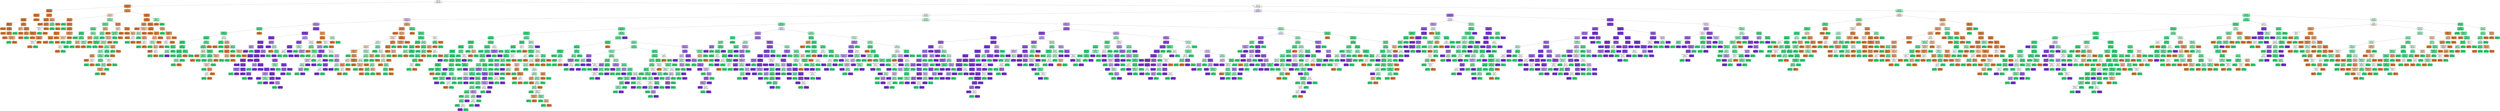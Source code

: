 digraph Tree {
node [shape=box, style="filled, rounded", color="black", fontname=helvetica] ;
edge [fontname=helvetica] ;
0 [label="hour <= -0.87\ngini = 0.67\nsamples = 13044\nvalue = [4344, 4657, 4043]\nclass = medium", fillcolor="#f8fefa"] ;
1 [label="is_weekend <= 0.47\ngini = 0.09\nsamples = 3248\nvalue = [3097, 151, 0]\nclass = low", fillcolor="#e68743"] ;
0 -> 1 [labeldistance=2.5, labelangle=45, headlabel="True"] ;
2 [label="date <= 1.51\ngini = 0.01\nsamples = 2321\nvalue = [2313, 8, 0]\nclass = low", fillcolor="#e5813a"] ;
1 -> 2 ;
3 [label="hour <= -1.59\ngini = 0.0\nsamples = 2211\nvalue = [2207, 4, 0]\nclass = low", fillcolor="#e58139"] ;
2 -> 3 ;
4 [label="t2 <= 0.76\ngini = 0.02\nsamples = 369\nvalue = [365, 4, 0]\nclass = low", fillcolor="#e5823b"] ;
3 -> 4 ;
5 [label="season <= 0.87\ngini = 0.01\nsamples = 313\nvalue = [312, 1, 0]\nclass = low", fillcolor="#e5813a"] ;
4 -> 5 ;
6 [label="gini = 0.0\nsamples = 223\nvalue = [223, 0, 0]\nclass = low", fillcolor="#e58139"] ;
5 -> 6 ;
7 [label="t2 <= 0.07\ngini = 0.02\nsamples = 90\nvalue = [89, 1, 0]\nclass = low", fillcolor="#e5823b"] ;
5 -> 7 ;
8 [label="gini = 0.0\nsamples = 75\nvalue = [75, 0, 0]\nclass = low", fillcolor="#e58139"] ;
7 -> 8 ;
9 [label="date <= 0.2\ngini = 0.12\nsamples = 15\nvalue = [14, 1, 0]\nclass = low", fillcolor="#e78a47"] ;
7 -> 9 ;
10 [label="gini = 0.0\nsamples = 11\nvalue = [11, 0, 0]\nclass = low", fillcolor="#e58139"] ;
9 -> 10 ;
11 [label="weather_code <= -0.31\ngini = 0.38\nsamples = 4\nvalue = [3, 1, 0]\nclass = low", fillcolor="#eeab7b"] ;
9 -> 11 ;
12 [label="gini = 0.0\nsamples = 1\nvalue = [0, 1, 0]\nclass = medium", fillcolor="#39e581"] ;
11 -> 12 ;
13 [label="gini = 0.0\nsamples = 3\nvalue = [3, 0, 0]\nclass = low", fillcolor="#e58139"] ;
11 -> 13 ;
14 [label="t1 <= 0.82\ngini = 0.1\nsamples = 56\nvalue = [53, 3, 0]\nclass = low", fillcolor="#e68844"] ;
4 -> 14 ;
15 [label="date <= -0.2\ngini = 0.44\nsamples = 3\nvalue = [2, 1, 0]\nclass = low", fillcolor="#f2c09c"] ;
14 -> 15 ;
16 [label="gini = 0.0\nsamples = 1\nvalue = [0, 1, 0]\nclass = medium", fillcolor="#39e581"] ;
15 -> 16 ;
17 [label="gini = 0.0\nsamples = 2\nvalue = [2, 0, 0]\nclass = low", fillcolor="#e58139"] ;
15 -> 17 ;
18 [label="date <= -0.95\ngini = 0.07\nsamples = 53\nvalue = [51, 2, 0]\nclass = low", fillcolor="#e68641"] ;
14 -> 18 ;
19 [label="date <= -1.0\ngini = 0.24\nsamples = 7\nvalue = [6, 1, 0]\nclass = low", fillcolor="#e9965a"] ;
18 -> 19 ;
20 [label="gini = 0.0\nsamples = 6\nvalue = [6, 0, 0]\nclass = low", fillcolor="#e58139"] ;
19 -> 20 ;
21 [label="gini = 0.0\nsamples = 1\nvalue = [0, 1, 0]\nclass = medium", fillcolor="#39e581"] ;
19 -> 21 ;
22 [label="weather_code <= 0.33\ngini = 0.04\nsamples = 46\nvalue = [45, 1, 0]\nclass = low", fillcolor="#e6843d"] ;
18 -> 22 ;
23 [label="gini = 0.0\nsamples = 37\nvalue = [37, 0, 0]\nclass = low", fillcolor="#e58139"] ;
22 -> 23 ;
24 [label="wind_speed <= -0.93\ngini = 0.2\nsamples = 9\nvalue = [8, 1, 0]\nclass = low", fillcolor="#e89152"] ;
22 -> 24 ;
25 [label="wind_speed <= -1.09\ngini = 0.5\nsamples = 2\nvalue = [1, 1, 0]\nclass = low", fillcolor="#ffffff"] ;
24 -> 25 ;
26 [label="gini = 0.0\nsamples = 1\nvalue = [1, 0, 0]\nclass = low", fillcolor="#e58139"] ;
25 -> 26 ;
27 [label="gini = 0.0\nsamples = 1\nvalue = [0, 1, 0]\nclass = medium", fillcolor="#39e581"] ;
25 -> 27 ;
28 [label="gini = 0.0\nsamples = 7\nvalue = [7, 0, 0]\nclass = low", fillcolor="#e58139"] ;
24 -> 28 ;
29 [label="gini = 0.0\nsamples = 1842\nvalue = [1842, 0, 0]\nclass = low", fillcolor="#e58139"] ;
3 -> 29 ;
30 [label="is_holiday <= 3.41\ngini = 0.07\nsamples = 110\nvalue = [106, 4, 0]\nclass = low", fillcolor="#e68640"] ;
2 -> 30 ;
31 [label="date <= 1.74\ngini = 0.02\nsamples = 98\nvalue = [97, 1, 0]\nclass = low", fillcolor="#e5823b"] ;
30 -> 31 ;
32 [label="gini = 0.0\nsamples = 86\nvalue = [86, 0, 0]\nclass = low", fillcolor="#e58139"] ;
31 -> 32 ;
33 [label="hour <= -1.59\ngini = 0.15\nsamples = 12\nvalue = [11, 1, 0]\nclass = low", fillcolor="#e78c4b"] ;
31 -> 33 ;
34 [label="weather_code <= 0.55\ngini = 0.5\nsamples = 2\nvalue = [1, 1, 0]\nclass = low", fillcolor="#ffffff"] ;
33 -> 34 ;
35 [label="gini = 0.0\nsamples = 1\nvalue = [0, 1, 0]\nclass = medium", fillcolor="#39e581"] ;
34 -> 35 ;
36 [label="gini = 0.0\nsamples = 1\nvalue = [1, 0, 0]\nclass = low", fillcolor="#e58139"] ;
34 -> 36 ;
37 [label="gini = 0.0\nsamples = 10\nvalue = [10, 0, 0]\nclass = low", fillcolor="#e58139"] ;
33 -> 37 ;
38 [label="hour <= -1.45\ngini = 0.38\nsamples = 12\nvalue = [9, 3, 0]\nclass = low", fillcolor="#eeab7b"] ;
30 -> 38 ;
39 [label="hum <= 0.99\ngini = 0.38\nsamples = 4\nvalue = [1, 3, 0]\nclass = medium", fillcolor="#7beeab"] ;
38 -> 39 ;
40 [label="gini = 0.0\nsamples = 3\nvalue = [0, 3, 0]\nclass = medium", fillcolor="#39e581"] ;
39 -> 40 ;
41 [label="gini = 0.0\nsamples = 1\nvalue = [1, 0, 0]\nclass = low", fillcolor="#e58139"] ;
39 -> 41 ;
42 [label="gini = 0.0\nsamples = 8\nvalue = [8, 0, 0]\nclass = low", fillcolor="#e58139"] ;
38 -> 42 ;
43 [label="hour <= -1.45\ngini = 0.26\nsamples = 927\nvalue = [784, 143, 0]\nclass = low", fillcolor="#ea985d"] ;
1 -> 43 ;
44 [label="t2 <= -0.46\ngini = 0.49\nsamples = 311\nvalue = [180, 131, 0]\nclass = low", fillcolor="#f8ddc9"] ;
43 -> 44 ;
45 [label="date <= -1.69\ngini = 0.1\nsamples = 126\nvalue = [119, 7, 0]\nclass = low", fillcolor="#e78845"] ;
44 -> 45 ;
46 [label="gini = 0.0\nsamples = 2\nvalue = [0, 2, 0]\nclass = medium", fillcolor="#39e581"] ;
45 -> 46 ;
47 [label="hum <= -1.21\ngini = 0.08\nsamples = 124\nvalue = [119, 5, 0]\nclass = low", fillcolor="#e68641"] ;
45 -> 47 ;
48 [label="gini = 0.0\nsamples = 1\nvalue = [0, 1, 0]\nclass = medium", fillcolor="#39e581"] ;
47 -> 48 ;
49 [label="t2 <= -0.62\ngini = 0.06\nsamples = 123\nvalue = [119, 4, 0]\nclass = low", fillcolor="#e68540"] ;
47 -> 49 ;
50 [label="date <= -0.37\ngini = 0.04\nsamples = 112\nvalue = [110, 2, 0]\nclass = low", fillcolor="#e5833d"] ;
49 -> 50 ;
51 [label="date <= -0.43\ngini = 0.1\nsamples = 38\nvalue = [36, 2, 0]\nclass = low", fillcolor="#e68844"] ;
50 -> 51 ;
52 [label="gini = 0.0\nsamples = 36\nvalue = [36, 0, 0]\nclass = low", fillcolor="#e58139"] ;
51 -> 52 ;
53 [label="gini = 0.0\nsamples = 2\nvalue = [0, 2, 0]\nclass = medium", fillcolor="#39e581"] ;
51 -> 53 ;
54 [label="gini = 0.0\nsamples = 74\nvalue = [74, 0, 0]\nclass = low", fillcolor="#e58139"] ;
50 -> 54 ;
55 [label="wind_speed <= -1.05\ngini = 0.3\nsamples = 11\nvalue = [9, 2, 0]\nclass = low", fillcolor="#eb9d65"] ;
49 -> 55 ;
56 [label="wind_speed <= -1.15\ngini = 0.48\nsamples = 5\nvalue = [3, 2, 0]\nclass = low", fillcolor="#f6d5bd"] ;
55 -> 56 ;
57 [label="gini = 0.0\nsamples = 3\nvalue = [3, 0, 0]\nclass = low", fillcolor="#e58139"] ;
56 -> 57 ;
58 [label="gini = 0.0\nsamples = 2\nvalue = [0, 2, 0]\nclass = medium", fillcolor="#39e581"] ;
56 -> 58 ;
59 [label="gini = 0.0\nsamples = 6\nvalue = [6, 0, 0]\nclass = low", fillcolor="#e58139"] ;
55 -> 59 ;
60 [label="wind_speed <= 0.94\ngini = 0.44\nsamples = 185\nvalue = [61, 124, 0]\nclass = medium", fillcolor="#9af2bf"] ;
44 -> 60 ;
61 [label="weather_code <= 1.2\ngini = 0.37\nsamples = 158\nvalue = [38, 120, 0]\nclass = medium", fillcolor="#78eda9"] ;
60 -> 61 ;
62 [label="hour <= -1.59\ngini = 0.3\nsamples = 141\nvalue = [26, 115, 0]\nclass = medium", fillcolor="#66eb9d"] ;
61 -> 62 ;
63 [label="hum <= 0.81\ngini = 0.08\nsamples = 71\nvalue = [3, 68, 0]\nclass = medium", fillcolor="#42e687"] ;
62 -> 63 ;
64 [label="gini = 0.0\nsamples = 52\nvalue = [0, 52, 0]\nclass = medium", fillcolor="#39e581"] ;
63 -> 64 ;
65 [label="t2 <= 0.91\ngini = 0.27\nsamples = 19\nvalue = [3, 16, 0]\nclass = medium", fillcolor="#5eea99"] ;
63 -> 65 ;
66 [label="hum <= 0.99\ngini = 0.12\nsamples = 16\nvalue = [1, 15, 0]\nclass = medium", fillcolor="#46e789"] ;
65 -> 66 ;
67 [label="date <= 0.71\ngini = 0.5\nsamples = 2\nvalue = [1, 1, 0]\nclass = low", fillcolor="#ffffff"] ;
66 -> 67 ;
68 [label="gini = 0.0\nsamples = 1\nvalue = [1, 0, 0]\nclass = low", fillcolor="#e58139"] ;
67 -> 68 ;
69 [label="gini = 0.0\nsamples = 1\nvalue = [0, 1, 0]\nclass = medium", fillcolor="#39e581"] ;
67 -> 69 ;
70 [label="gini = 0.0\nsamples = 14\nvalue = [0, 14, 0]\nclass = medium", fillcolor="#39e581"] ;
66 -> 70 ;
71 [label="hum <= 1.0\ngini = 0.44\nsamples = 3\nvalue = [2, 1, 0]\nclass = low", fillcolor="#f2c09c"] ;
65 -> 71 ;
72 [label="gini = 0.0\nsamples = 1\nvalue = [0, 1, 0]\nclass = medium", fillcolor="#39e581"] ;
71 -> 72 ;
73 [label="gini = 0.0\nsamples = 2\nvalue = [2, 0, 0]\nclass = low", fillcolor="#e58139"] ;
71 -> 73 ;
74 [label="season <= -0.92\ngini = 0.44\nsamples = 70\nvalue = [23, 47, 0]\nclass = medium", fillcolor="#9af2bf"] ;
62 -> 74 ;
75 [label="hum <= -0.1\ngini = 0.35\nsamples = 9\nvalue = [7, 2, 0]\nclass = low", fillcolor="#eca572"] ;
74 -> 75 ;
76 [label="wind_speed <= -0.9\ngini = 0.44\nsamples = 3\nvalue = [1, 2, 0]\nclass = medium", fillcolor="#9cf2c0"] ;
75 -> 76 ;
77 [label="gini = 0.0\nsamples = 1\nvalue = [1, 0, 0]\nclass = low", fillcolor="#e58139"] ;
76 -> 77 ;
78 [label="gini = 0.0\nsamples = 2\nvalue = [0, 2, 0]\nclass = medium", fillcolor="#39e581"] ;
76 -> 78 ;
79 [label="gini = 0.0\nsamples = 6\nvalue = [6, 0, 0]\nclass = low", fillcolor="#e58139"] ;
75 -> 79 ;
80 [label="hum <= 0.09\ngini = 0.39\nsamples = 61\nvalue = [16, 45, 0]\nclass = medium", fillcolor="#7feeae"] ;
74 -> 80 ;
81 [label="weather_code <= 0.33\ngini = 0.1\nsamples = 19\nvalue = [1, 18, 0]\nclass = medium", fillcolor="#44e688"] ;
80 -> 81 ;
82 [label="gini = 0.0\nsamples = 18\nvalue = [0, 18, 0]\nclass = medium", fillcolor="#39e581"] ;
81 -> 82 ;
83 [label="gini = 0.0\nsamples = 1\nvalue = [1, 0, 0]\nclass = low", fillcolor="#e58139"] ;
81 -> 83 ;
84 [label="wind_speed <= 0.32\ngini = 0.46\nsamples = 42\nvalue = [15, 27, 0]\nclass = medium", fillcolor="#a7f3c7"] ;
80 -> 84 ;
85 [label="t2 <= 0.6\ngini = 0.42\nsamples = 37\nvalue = [11, 26, 0]\nclass = medium", fillcolor="#8df0b6"] ;
84 -> 85 ;
86 [label="date <= -0.66\ngini = 0.47\nsamples = 27\nvalue = [10, 17, 0]\nclass = medium", fillcolor="#adf4cb"] ;
85 -> 86 ;
87 [label="t1 <= 0.23\ngini = 0.32\nsamples = 5\nvalue = [4, 1, 0]\nclass = low", fillcolor="#eca06a"] ;
86 -> 87 ;
88 [label="gini = 0.0\nsamples = 3\nvalue = [3, 0, 0]\nclass = low", fillcolor="#e58139"] ;
87 -> 88 ;
89 [label="season <= -0.02\ngini = 0.5\nsamples = 2\nvalue = [1, 1, 0]\nclass = low", fillcolor="#ffffff"] ;
87 -> 89 ;
90 [label="gini = 0.0\nsamples = 1\nvalue = [0, 1, 0]\nclass = medium", fillcolor="#39e581"] ;
89 -> 90 ;
91 [label="gini = 0.0\nsamples = 1\nvalue = [1, 0, 0]\nclass = low", fillcolor="#e58139"] ;
89 -> 91 ;
92 [label="wind_speed <= -0.43\ngini = 0.4\nsamples = 22\nvalue = [6, 16, 0]\nclass = medium", fillcolor="#83efb0"] ;
86 -> 92 ;
93 [label="date <= -0.03\ngini = 0.3\nsamples = 16\nvalue = [3, 13, 0]\nclass = medium", fillcolor="#67eb9e"] ;
92 -> 93 ;
94 [label="gini = 0.0\nsamples = 7\nvalue = [0, 7, 0]\nclass = medium", fillcolor="#39e581"] ;
93 -> 94 ;
95 [label="hum <= 0.99\ngini = 0.44\nsamples = 9\nvalue = [3, 6, 0]\nclass = medium", fillcolor="#9cf2c0"] ;
93 -> 95 ;
96 [label="wind_speed <= -1.55\ngini = 0.38\nsamples = 4\nvalue = [3, 1, 0]\nclass = low", fillcolor="#eeab7b"] ;
95 -> 96 ;
97 [label="gini = 0.0\nsamples = 1\nvalue = [0, 1, 0]\nclass = medium", fillcolor="#39e581"] ;
96 -> 97 ;
98 [label="gini = 0.0\nsamples = 3\nvalue = [3, 0, 0]\nclass = low", fillcolor="#e58139"] ;
96 -> 98 ;
99 [label="gini = 0.0\nsamples = 5\nvalue = [0, 5, 0]\nclass = medium", fillcolor="#39e581"] ;
95 -> 99 ;
100 [label="wind_speed <= -0.06\ngini = 0.5\nsamples = 6\nvalue = [3, 3, 0]\nclass = low", fillcolor="#ffffff"] ;
92 -> 100 ;
101 [label="gini = 0.0\nsamples = 3\nvalue = [3, 0, 0]\nclass = low", fillcolor="#e58139"] ;
100 -> 101 ;
102 [label="gini = 0.0\nsamples = 3\nvalue = [0, 3, 0]\nclass = medium", fillcolor="#39e581"] ;
100 -> 102 ;
103 [label="date <= 1.17\ngini = 0.18\nsamples = 10\nvalue = [1, 9, 0]\nclass = medium", fillcolor="#4fe88f"] ;
85 -> 103 ;
104 [label="gini = 0.0\nsamples = 9\nvalue = [0, 9, 0]\nclass = medium", fillcolor="#39e581"] ;
103 -> 104 ;
105 [label="gini = 0.0\nsamples = 1\nvalue = [1, 0, 0]\nclass = low", fillcolor="#e58139"] ;
103 -> 105 ;
106 [label="t1 <= 0.41\ngini = 0.32\nsamples = 5\nvalue = [4, 1, 0]\nclass = low", fillcolor="#eca06a"] ;
84 -> 106 ;
107 [label="gini = 0.0\nsamples = 1\nvalue = [0, 1, 0]\nclass = medium", fillcolor="#39e581"] ;
106 -> 107 ;
108 [label="gini = 0.0\nsamples = 4\nvalue = [4, 0, 0]\nclass = low", fillcolor="#e58139"] ;
106 -> 108 ;
109 [label="hum <= 0.79\ngini = 0.42\nsamples = 17\nvalue = [12, 5, 0]\nclass = low", fillcolor="#f0b58b"] ;
61 -> 109 ;
110 [label="date <= 0.94\ngini = 0.41\nsamples = 7\nvalue = [2, 5, 0]\nclass = medium", fillcolor="#88efb3"] ;
109 -> 110 ;
111 [label="gini = 0.0\nsamples = 4\nvalue = [0, 4, 0]\nclass = medium", fillcolor="#39e581"] ;
110 -> 111 ;
112 [label="wind_speed <= 0.35\ngini = 0.44\nsamples = 3\nvalue = [2, 1, 0]\nclass = low", fillcolor="#f2c09c"] ;
110 -> 112 ;
113 [label="gini = 0.0\nsamples = 2\nvalue = [2, 0, 0]\nclass = low", fillcolor="#e58139"] ;
112 -> 113 ;
114 [label="gini = 0.0\nsamples = 1\nvalue = [0, 1, 0]\nclass = medium", fillcolor="#39e581"] ;
112 -> 114 ;
115 [label="gini = 0.0\nsamples = 10\nvalue = [10, 0, 0]\nclass = low", fillcolor="#e58139"] ;
109 -> 115 ;
116 [label="hum <= -0.21\ngini = 0.25\nsamples = 27\nvalue = [23, 4, 0]\nclass = low", fillcolor="#ea975b"] ;
60 -> 116 ;
117 [label="hour <= -1.59\ngini = 0.49\nsamples = 7\nvalue = [4, 3, 0]\nclass = low", fillcolor="#f8e0ce"] ;
116 -> 117 ;
118 [label="weather_code <= 0.33\ngini = 0.38\nsamples = 4\nvalue = [1, 3, 0]\nclass = medium", fillcolor="#7beeab"] ;
117 -> 118 ;
119 [label="gini = 0.0\nsamples = 3\nvalue = [0, 3, 0]\nclass = medium", fillcolor="#39e581"] ;
118 -> 119 ;
120 [label="gini = 0.0\nsamples = 1\nvalue = [1, 0, 0]\nclass = low", fillcolor="#e58139"] ;
118 -> 120 ;
121 [label="gini = 0.0\nsamples = 3\nvalue = [3, 0, 0]\nclass = low", fillcolor="#e58139"] ;
117 -> 121 ;
122 [label="t1 <= 0.77\ngini = 0.09\nsamples = 20\nvalue = [19, 1, 0]\nclass = low", fillcolor="#e68843"] ;
116 -> 122 ;
123 [label="gini = 0.0\nsamples = 17\nvalue = [17, 0, 0]\nclass = low", fillcolor="#e58139"] ;
122 -> 123 ;
124 [label="hum <= 0.11\ngini = 0.44\nsamples = 3\nvalue = [2, 1, 0]\nclass = low", fillcolor="#f2c09c"] ;
122 -> 124 ;
125 [label="gini = 0.0\nsamples = 1\nvalue = [1, 0, 0]\nclass = low", fillcolor="#e58139"] ;
124 -> 125 ;
126 [label="t1 <= 0.95\ngini = 0.5\nsamples = 2\nvalue = [1, 1, 0]\nclass = low", fillcolor="#ffffff"] ;
124 -> 126 ;
127 [label="gini = 0.0\nsamples = 1\nvalue = [0, 1, 0]\nclass = medium", fillcolor="#39e581"] ;
126 -> 127 ;
128 [label="gini = 0.0\nsamples = 1\nvalue = [1, 0, 0]\nclass = low", fillcolor="#e58139"] ;
126 -> 128 ;
129 [label="t1 <= 1.36\ngini = 0.04\nsamples = 616\nvalue = [604, 12, 0]\nclass = low", fillcolor="#e6843d"] ;
43 -> 129 ;
130 [label="hum <= -0.42\ngini = 0.03\nsamples = 613\nvalue = [603, 10, 0]\nclass = low", fillcolor="#e5833c"] ;
129 -> 130 ;
131 [label="t2 <= 0.3\ngini = 0.27\nsamples = 31\nvalue = [26, 5, 0]\nclass = low", fillcolor="#ea995f"] ;
130 -> 131 ;
132 [label="gini = 0.0\nsamples = 17\nvalue = [17, 0, 0]\nclass = low", fillcolor="#e58139"] ;
131 -> 132 ;
133 [label="weather_code <= -0.53\ngini = 0.46\nsamples = 14\nvalue = [9, 5, 0]\nclass = low", fillcolor="#f3c7a7"] ;
131 -> 133 ;
134 [label="date <= 0.43\ngini = 0.47\nsamples = 8\nvalue = [3, 5, 0]\nclass = medium", fillcolor="#b0f5cd"] ;
133 -> 134 ;
135 [label="gini = 0.0\nsamples = 4\nvalue = [0, 4, 0]\nclass = medium", fillcolor="#39e581"] ;
134 -> 135 ;
136 [label="t2 <= 1.14\ngini = 0.38\nsamples = 4\nvalue = [3, 1, 0]\nclass = low", fillcolor="#eeab7b"] ;
134 -> 136 ;
137 [label="gini = 0.0\nsamples = 2\nvalue = [2, 0, 0]\nclass = low", fillcolor="#e58139"] ;
136 -> 137 ;
138 [label="hum <= -0.66\ngini = 0.5\nsamples = 2\nvalue = [1, 1, 0]\nclass = low", fillcolor="#ffffff"] ;
136 -> 138 ;
139 [label="gini = 0.0\nsamples = 1\nvalue = [0, 1, 0]\nclass = medium", fillcolor="#39e581"] ;
138 -> 139 ;
140 [label="gini = 0.0\nsamples = 1\nvalue = [1, 0, 0]\nclass = low", fillcolor="#e58139"] ;
138 -> 140 ;
141 [label="gini = 0.0\nsamples = 6\nvalue = [6, 0, 0]\nclass = low", fillcolor="#e58139"] ;
133 -> 141 ;
142 [label="hum <= 1.71\ngini = 0.02\nsamples = 582\nvalue = [577, 5, 0]\nclass = low", fillcolor="#e5823b"] ;
130 -> 142 ;
143 [label="t2 <= 0.98\ngini = 0.01\nsamples = 574\nvalue = [571, 3, 0]\nclass = low", fillcolor="#e5823a"] ;
142 -> 143 ;
144 [label="gini = 0.0\nsamples = 543\nvalue = [543, 0, 0]\nclass = low", fillcolor="#e58139"] ;
143 -> 144 ;
145 [label="hour <= -1.3\ngini = 0.17\nsamples = 31\nvalue = [28, 3, 0]\nclass = low", fillcolor="#e88e4e"] ;
143 -> 145 ;
146 [label="t2 <= 1.06\ngini = 0.44\nsamples = 9\nvalue = [6, 3, 0]\nclass = low", fillcolor="#f2c09c"] ;
145 -> 146 ;
147 [label="wind_speed <= -0.31\ngini = 0.48\nsamples = 5\nvalue = [2, 3, 0]\nclass = medium", fillcolor="#bdf6d5"] ;
146 -> 147 ;
148 [label="gini = 0.0\nsamples = 2\nvalue = [0, 2, 0]\nclass = medium", fillcolor="#39e581"] ;
147 -> 148 ;
149 [label="date <= -1.0\ngini = 0.44\nsamples = 3\nvalue = [2, 1, 0]\nclass = low", fillcolor="#f2c09c"] ;
147 -> 149 ;
150 [label="gini = 0.0\nsamples = 1\nvalue = [1, 0, 0]\nclass = low", fillcolor="#e58139"] ;
149 -> 150 ;
151 [label="hum <= 0.74\ngini = 0.5\nsamples = 2\nvalue = [1, 1, 0]\nclass = low", fillcolor="#ffffff"] ;
149 -> 151 ;
152 [label="gini = 0.0\nsamples = 1\nvalue = [0, 1, 0]\nclass = medium", fillcolor="#39e581"] ;
151 -> 152 ;
153 [label="gini = 0.0\nsamples = 1\nvalue = [1, 0, 0]\nclass = low", fillcolor="#e58139"] ;
151 -> 153 ;
154 [label="gini = 0.0\nsamples = 4\nvalue = [4, 0, 0]\nclass = low", fillcolor="#e58139"] ;
146 -> 154 ;
155 [label="gini = 0.0\nsamples = 22\nvalue = [22, 0, 0]\nclass = low", fillcolor="#e58139"] ;
145 -> 155 ;
156 [label="hour <= -1.3\ngini = 0.38\nsamples = 8\nvalue = [6, 2, 0]\nclass = low", fillcolor="#eeab7b"] ;
142 -> 156 ;
157 [label="gini = 0.0\nsamples = 1\nvalue = [0, 1, 0]\nclass = medium", fillcolor="#39e581"] ;
156 -> 157 ;
158 [label="wind_speed <= -1.49\ngini = 0.24\nsamples = 7\nvalue = [6, 1, 0]\nclass = low", fillcolor="#e9965a"] ;
156 -> 158 ;
159 [label="hour <= -1.09\ngini = 0.44\nsamples = 3\nvalue = [2, 1, 0]\nclass = low", fillcolor="#f2c09c"] ;
158 -> 159 ;
160 [label="wind_speed <= -1.8\ngini = 0.5\nsamples = 2\nvalue = [1, 1, 0]\nclass = low", fillcolor="#ffffff"] ;
159 -> 160 ;
161 [label="gini = 0.0\nsamples = 1\nvalue = [1, 0, 0]\nclass = low", fillcolor="#e58139"] ;
160 -> 161 ;
162 [label="gini = 0.0\nsamples = 1\nvalue = [0, 1, 0]\nclass = medium", fillcolor="#39e581"] ;
160 -> 162 ;
163 [label="gini = 0.0\nsamples = 1\nvalue = [1, 0, 0]\nclass = low", fillcolor="#e58139"] ;
159 -> 163 ;
164 [label="gini = 0.0\nsamples = 4\nvalue = [4, 0, 0]\nclass = low", fillcolor="#e58139"] ;
158 -> 164 ;
165 [label="wind_speed <= 0.01\ngini = 0.44\nsamples = 3\nvalue = [1, 2, 0]\nclass = medium", fillcolor="#9cf2c0"] ;
129 -> 165 ;
166 [label="gini = 0.0\nsamples = 1\nvalue = [1, 0, 0]\nclass = low", fillcolor="#e58139"] ;
165 -> 166 ;
167 [label="gini = 0.0\nsamples = 2\nvalue = [0, 2, 0]\nclass = medium", fillcolor="#39e581"] ;
165 -> 167 ;
168 [label="hour <= 1.15\ngini = 0.6\nsamples = 9796\nvalue = [1247, 4506, 4043]\nclass = medium", fillcolor="#effdf5"] ;
0 -> 168 [labeldistance=2.5, labelangle=-45, headlabel="False"] ;
169 [label="t2 <= 0.83\ngini = 0.57\nsamples = 7624\nvalue = [614, 3097, 3913]\nclass = high", fillcolor="#e8dbfa"] ;
168 -> 169 ;
170 [label="hour <= -0.29\ngini = 0.58\nsamples = 5611\nvalue = [566, 2698, 2347]\nclass = medium", fillcolor="#eafcf1"] ;
169 -> 170 ;
171 [label="is_weekend <= 0.47\ngini = 0.63\nsamples = 1871\nvalue = [463, 513, 895]\nclass = high", fillcolor="#dcc7f8"] ;
170 -> 171 ;
172 [label="hour <= -0.72\ngini = 0.47\nsamples = 1337\nvalue = [77, 365, 895]\nclass = high", fillcolor="#ba93f1"] ;
171 -> 172 ;
173 [label="is_holiday <= 3.41\ngini = 0.24\nsamples = 358\nvalue = [48, 309, 1]\nclass = medium", fillcolor="#58e995"] ;
172 -> 173 ;
174 [label="weather_code <= 1.2\ngini = 0.2\nsamples = 347\nvalue = [37, 309, 1]\nclass = medium", fillcolor="#51e890"] ;
173 -> 174 ;
175 [label="season <= 0.87\ngini = 0.11\nsamples = 304\nvalue = [16, 287, 1]\nclass = medium", fillcolor="#45e788"] ;
174 -> 175 ;
176 [label="hum <= -0.37\ngini = 0.03\nsamples = 229\nvalue = [2, 226, 1]\nclass = medium", fillcolor="#3ce583"] ;
175 -> 176 ;
177 [label="date <= -0.83\ngini = 0.15\nsamples = 12\nvalue = [0, 11, 1]\nclass = medium", fillcolor="#4be78c"] ;
176 -> 177 ;
178 [label="t1 <= -0.05\ngini = 0.44\nsamples = 3\nvalue = [0, 2, 1]\nclass = medium", fillcolor="#9cf2c0"] ;
177 -> 178 ;
179 [label="gini = 0.0\nsamples = 2\nvalue = [0, 2, 0]\nclass = medium", fillcolor="#39e581"] ;
178 -> 179 ;
180 [label="gini = 0.0\nsamples = 1\nvalue = [0, 0, 1]\nclass = high", fillcolor="#8139e5"] ;
178 -> 180 ;
181 [label="gini = 0.0\nsamples = 9\nvalue = [0, 9, 0]\nclass = medium", fillcolor="#39e581"] ;
177 -> 181 ;
182 [label="date <= 1.45\ngini = 0.02\nsamples = 217\nvalue = [2, 215, 0]\nclass = medium", fillcolor="#3be582"] ;
176 -> 182 ;
183 [label="hum <= 1.37\ngini = 0.01\nsamples = 206\nvalue = [1, 205, 0]\nclass = medium", fillcolor="#3ae582"] ;
182 -> 183 ;
184 [label="gini = 0.0\nsamples = 193\nvalue = [0, 193, 0]\nclass = medium", fillcolor="#39e581"] ;
183 -> 184 ;
185 [label="t2 <= -0.92\ngini = 0.14\nsamples = 13\nvalue = [1, 12, 0]\nclass = medium", fillcolor="#49e78c"] ;
183 -> 185 ;
186 [label="season <= -0.47\ngini = 0.44\nsamples = 3\nvalue = [1, 2, 0]\nclass = medium", fillcolor="#9cf2c0"] ;
185 -> 186 ;
187 [label="gini = 0.0\nsamples = 2\nvalue = [0, 2, 0]\nclass = medium", fillcolor="#39e581"] ;
186 -> 187 ;
188 [label="gini = 0.0\nsamples = 1\nvalue = [1, 0, 0]\nclass = low", fillcolor="#e58139"] ;
186 -> 188 ;
189 [label="gini = 0.0\nsamples = 10\nvalue = [0, 10, 0]\nclass = medium", fillcolor="#39e581"] ;
185 -> 189 ;
190 [label="date <= 1.51\ngini = 0.17\nsamples = 11\nvalue = [1, 10, 0]\nclass = medium", fillcolor="#4de88e"] ;
182 -> 190 ;
191 [label="gini = 0.0\nsamples = 1\nvalue = [1, 0, 0]\nclass = low", fillcolor="#e58139"] ;
190 -> 191 ;
192 [label="gini = 0.0\nsamples = 10\nvalue = [0, 10, 0]\nclass = medium", fillcolor="#39e581"] ;
190 -> 192 ;
193 [label="date <= 1.51\ngini = 0.3\nsamples = 75\nvalue = [14, 61, 0]\nclass = medium", fillcolor="#66eb9e"] ;
175 -> 193 ;
194 [label="t2 <= -2.06\ngini = 0.24\nsamples = 71\nvalue = [10, 61, 0]\nclass = medium", fillcolor="#59e996"] ;
193 -> 194 ;
195 [label="date <= -0.83\ngini = 0.49\nsamples = 7\nvalue = [4, 3, 0]\nclass = low", fillcolor="#f8e0ce"] ;
194 -> 195 ;
196 [label="gini = 0.0\nsamples = 3\nvalue = [3, 0, 0]\nclass = low", fillcolor="#e58139"] ;
195 -> 196 ;
197 [label="wind_speed <= -1.24\ngini = 0.38\nsamples = 4\nvalue = [1, 3, 0]\nclass = medium", fillcolor="#7beeab"] ;
195 -> 197 ;
198 [label="gini = 0.0\nsamples = 1\nvalue = [1, 0, 0]\nclass = low", fillcolor="#e58139"] ;
197 -> 198 ;
199 [label="gini = 0.0\nsamples = 3\nvalue = [0, 3, 0]\nclass = medium", fillcolor="#39e581"] ;
197 -> 199 ;
200 [label="wind_speed <= 2.03\ngini = 0.17\nsamples = 64\nvalue = [6, 58, 0]\nclass = medium", fillcolor="#4de88e"] ;
194 -> 200 ;
201 [label="date <= 0.36\ngini = 0.12\nsamples = 61\nvalue = [4, 57, 0]\nclass = medium", fillcolor="#47e78a"] ;
200 -> 201 ;
202 [label="gini = 0.0\nsamples = 43\nvalue = [0, 43, 0]\nclass = medium", fillcolor="#39e581"] ;
201 -> 202 ;
203 [label="date <= 0.77\ngini = 0.35\nsamples = 18\nvalue = [4, 14, 0]\nclass = medium", fillcolor="#72eca5"] ;
201 -> 203 ;
204 [label="wind_speed <= -0.99\ngini = 0.49\nsamples = 7\nvalue = [4, 3, 0]\nclass = low", fillcolor="#f8e0ce"] ;
203 -> 204 ;
205 [label="gini = 0.0\nsamples = 2\nvalue = [0, 2, 0]\nclass = medium", fillcolor="#39e581"] ;
204 -> 205 ;
206 [label="hum <= 0.51\ngini = 0.32\nsamples = 5\nvalue = [4, 1, 0]\nclass = low", fillcolor="#eca06a"] ;
204 -> 206 ;
207 [label="t2 <= -1.0\ngini = 0.5\nsamples = 2\nvalue = [1, 1, 0]\nclass = low", fillcolor="#ffffff"] ;
206 -> 207 ;
208 [label="gini = 0.0\nsamples = 1\nvalue = [0, 1, 0]\nclass = medium", fillcolor="#39e581"] ;
207 -> 208 ;
209 [label="gini = 0.0\nsamples = 1\nvalue = [1, 0, 0]\nclass = low", fillcolor="#e58139"] ;
207 -> 209 ;
210 [label="gini = 0.0\nsamples = 3\nvalue = [3, 0, 0]\nclass = low", fillcolor="#e58139"] ;
206 -> 210 ;
211 [label="gini = 0.0\nsamples = 11\nvalue = [0, 11, 0]\nclass = medium", fillcolor="#39e581"] ;
203 -> 211 ;
212 [label="wind_speed <= 2.32\ngini = 0.44\nsamples = 3\nvalue = [2, 1, 0]\nclass = low", fillcolor="#f2c09c"] ;
200 -> 212 ;
213 [label="gini = 0.0\nsamples = 2\nvalue = [2, 0, 0]\nclass = low", fillcolor="#e58139"] ;
212 -> 213 ;
214 [label="gini = 0.0\nsamples = 1\nvalue = [0, 1, 0]\nclass = medium", fillcolor="#39e581"] ;
212 -> 214 ;
215 [label="gini = 0.0\nsamples = 4\nvalue = [4, 0, 0]\nclass = low", fillcolor="#e58139"] ;
193 -> 215 ;
216 [label="hum <= 0.76\ngini = 0.5\nsamples = 43\nvalue = [21, 22, 0]\nclass = medium", fillcolor="#f6fef9"] ;
174 -> 216 ;
217 [label="hum <= 0.11\ngini = 0.13\nsamples = 14\nvalue = [1, 13, 0]\nclass = medium", fillcolor="#48e78b"] ;
216 -> 217 ;
218 [label="gini = 0.0\nsamples = 1\nvalue = [1, 0, 0]\nclass = low", fillcolor="#e58139"] ;
217 -> 218 ;
219 [label="gini = 0.0\nsamples = 13\nvalue = [0, 13, 0]\nclass = medium", fillcolor="#39e581"] ;
217 -> 219 ;
220 [label="t2 <= 0.18\ngini = 0.43\nsamples = 29\nvalue = [20, 9, 0]\nclass = low", fillcolor="#f1ba92"] ;
216 -> 220 ;
221 [label="date <= -1.69\ngini = 0.18\nsamples = 20\nvalue = [18, 2, 0]\nclass = low", fillcolor="#e88f4f"] ;
220 -> 221 ;
222 [label="gini = 0.0\nsamples = 1\nvalue = [0, 1, 0]\nclass = medium", fillcolor="#39e581"] ;
221 -> 222 ;
223 [label="t2 <= -1.76\ngini = 0.1\nsamples = 19\nvalue = [18, 1, 0]\nclass = low", fillcolor="#e68844"] ;
221 -> 223 ;
224 [label="hum <= 1.23\ngini = 0.44\nsamples = 3\nvalue = [2, 1, 0]\nclass = low", fillcolor="#f2c09c"] ;
223 -> 224 ;
225 [label="gini = 0.0\nsamples = 1\nvalue = [0, 1, 0]\nclass = medium", fillcolor="#39e581"] ;
224 -> 225 ;
226 [label="gini = 0.0\nsamples = 2\nvalue = [2, 0, 0]\nclass = low", fillcolor="#e58139"] ;
224 -> 226 ;
227 [label="gini = 0.0\nsamples = 16\nvalue = [16, 0, 0]\nclass = low", fillcolor="#e58139"] ;
223 -> 227 ;
228 [label="hum <= 1.41\ngini = 0.35\nsamples = 9\nvalue = [2, 7, 0]\nclass = medium", fillcolor="#72eca5"] ;
220 -> 228 ;
229 [label="gini = 0.0\nsamples = 6\nvalue = [0, 6, 0]\nclass = medium", fillcolor="#39e581"] ;
228 -> 229 ;
230 [label="wind_speed <= -0.49\ngini = 0.44\nsamples = 3\nvalue = [2, 1, 0]\nclass = low", fillcolor="#f2c09c"] ;
228 -> 230 ;
231 [label="gini = 0.0\nsamples = 1\nvalue = [0, 1, 0]\nclass = medium", fillcolor="#39e581"] ;
230 -> 231 ;
232 [label="gini = 0.0\nsamples = 2\nvalue = [2, 0, 0]\nclass = low", fillcolor="#e58139"] ;
230 -> 232 ;
233 [label="gini = 0.0\nsamples = 11\nvalue = [11, 0, 0]\nclass = low", fillcolor="#e58139"] ;
173 -> 233 ;
234 [label="is_holiday <= 3.41\ngini = 0.16\nsamples = 979\nvalue = [29, 56, 894]\nclass = high", fillcolor="#8d4be7"] ;
172 -> 234 ;
235 [label="weather_code <= 1.2\ngini = 0.11\nsamples = 948\nvalue = [5, 49, 894]\nclass = high", fillcolor="#8945e7"] ;
234 -> 235 ;
236 [label="date <= 1.51\ngini = 0.05\nsamples = 864\nvalue = [4, 20, 840]\nclass = high", fillcolor="#853fe6"] ;
235 -> 236 ;
237 [label="date <= -1.69\ngini = 0.03\nsamples = 829\nvalue = [0, 13, 816]\nclass = high", fillcolor="#833ce5"] ;
236 -> 237 ;
238 [label="hour <= -0.44\ngini = 0.44\nsamples = 6\nvalue = [0, 2, 4]\nclass = high", fillcolor="#c09cf2"] ;
237 -> 238 ;
239 [label="gini = 0.0\nsamples = 4\nvalue = [0, 0, 4]\nclass = high", fillcolor="#8139e5"] ;
238 -> 239 ;
240 [label="gini = 0.0\nsamples = 2\nvalue = [0, 2, 0]\nclass = medium", fillcolor="#39e581"] ;
238 -> 240 ;
241 [label="hum <= 1.83\ngini = 0.03\nsamples = 823\nvalue = [0, 11, 812]\nclass = high", fillcolor="#833ce5"] ;
237 -> 241 ;
242 [label="date <= 0.48\ngini = 0.02\nsamples = 816\nvalue = [0, 9, 807]\nclass = high", fillcolor="#823be5"] ;
241 -> 242 ;
243 [label="season <= -0.92\ngini = 0.01\nsamples = 541\nvalue = [0, 2, 539]\nclass = high", fillcolor="#813ae5"] ;
242 -> 243 ;
244 [label="hum <= 0.55\ngini = 0.03\nsamples = 156\nvalue = [0, 2, 154]\nclass = high", fillcolor="#833ce5"] ;
243 -> 244 ;
245 [label="gini = 0.0\nsamples = 119\nvalue = [0, 0, 119]\nclass = high", fillcolor="#8139e5"] ;
244 -> 245 ;
246 [label="hum <= 0.63\ngini = 0.1\nsamples = 37\nvalue = [0, 2, 35]\nclass = high", fillcolor="#8844e6"] ;
244 -> 246 ;
247 [label="wind_speed <= -0.37\ngini = 0.38\nsamples = 4\nvalue = [0, 1, 3]\nclass = high", fillcolor="#ab7bee"] ;
246 -> 247 ;
248 [label="gini = 0.0\nsamples = 1\nvalue = [0, 1, 0]\nclass = medium", fillcolor="#39e581"] ;
247 -> 248 ;
249 [label="gini = 0.0\nsamples = 3\nvalue = [0, 0, 3]\nclass = high", fillcolor="#8139e5"] ;
247 -> 249 ;
250 [label="t2 <= -0.27\ngini = 0.06\nsamples = 33\nvalue = [0, 1, 32]\nclass = high", fillcolor="#853fe6"] ;
246 -> 250 ;
251 [label="gini = 0.0\nsamples = 27\nvalue = [0, 0, 27]\nclass = high", fillcolor="#8139e5"] ;
250 -> 251 ;
252 [label="t1 <= -0.37\ngini = 0.28\nsamples = 6\nvalue = [0, 1, 5]\nclass = high", fillcolor="#9a61ea"] ;
250 -> 252 ;
253 [label="gini = 0.0\nsamples = 1\nvalue = [0, 1, 0]\nclass = medium", fillcolor="#39e581"] ;
252 -> 253 ;
254 [label="gini = 0.0\nsamples = 5\nvalue = [0, 0, 5]\nclass = high", fillcolor="#8139e5"] ;
252 -> 254 ;
255 [label="gini = 0.0\nsamples = 385\nvalue = [0, 0, 385]\nclass = high", fillcolor="#8139e5"] ;
243 -> 255 ;
256 [label="hum <= 1.16\ngini = 0.05\nsamples = 275\nvalue = [0, 7, 268]\nclass = high", fillcolor="#843ee6"] ;
242 -> 256 ;
257 [label="date <= 0.48\ngini = 0.03\nsamples = 255\nvalue = [0, 4, 251]\nclass = high", fillcolor="#833ce5"] ;
256 -> 257 ;
258 [label="t2 <= -1.0\ngini = 0.44\nsamples = 3\nvalue = [0, 1, 2]\nclass = high", fillcolor="#c09cf2"] ;
257 -> 258 ;
259 [label="gini = 0.0\nsamples = 1\nvalue = [0, 1, 0]\nclass = medium", fillcolor="#39e581"] ;
258 -> 259 ;
260 [label="gini = 0.0\nsamples = 2\nvalue = [0, 0, 2]\nclass = high", fillcolor="#8139e5"] ;
258 -> 260 ;
261 [label="season <= 0.87\ngini = 0.02\nsamples = 252\nvalue = [0, 3, 249]\nclass = high", fillcolor="#833be5"] ;
257 -> 261 ;
262 [label="gini = 0.0\nsamples = 190\nvalue = [0, 0, 190]\nclass = high", fillcolor="#8139e5"] ;
261 -> 262 ;
263 [label="hum <= -0.28\ngini = 0.09\nsamples = 62\nvalue = [0, 3, 59]\nclass = high", fillcolor="#8743e6"] ;
261 -> 263 ;
264 [label="wind_speed <= 0.57\ngini = 0.44\nsamples = 6\nvalue = [0, 2, 4]\nclass = high", fillcolor="#c09cf2"] ;
263 -> 264 ;
265 [label="gini = 0.0\nsamples = 3\nvalue = [0, 0, 3]\nclass = high", fillcolor="#8139e5"] ;
264 -> 265 ;
266 [label="weather_code <= -0.53\ngini = 0.44\nsamples = 3\nvalue = [0, 2, 1]\nclass = medium", fillcolor="#9cf2c0"] ;
264 -> 266 ;
267 [label="gini = 0.0\nsamples = 2\nvalue = [0, 2, 0]\nclass = medium", fillcolor="#39e581"] ;
266 -> 267 ;
268 [label="gini = 0.0\nsamples = 1\nvalue = [0, 0, 1]\nclass = high", fillcolor="#8139e5"] ;
266 -> 268 ;
269 [label="date <= 0.65\ngini = 0.04\nsamples = 56\nvalue = [0, 1, 55]\nclass = high", fillcolor="#833de5"] ;
263 -> 269 ;
270 [label="t1 <= -0.91\ngini = 0.15\nsamples = 12\nvalue = [0, 1, 11]\nclass = high", fillcolor="#8c4be7"] ;
269 -> 270 ;
271 [label="gini = 0.0\nsamples = 9\nvalue = [0, 0, 9]\nclass = high", fillcolor="#8139e5"] ;
270 -> 271 ;
272 [label="hour <= -0.58\ngini = 0.44\nsamples = 3\nvalue = [0, 1, 2]\nclass = high", fillcolor="#c09cf2"] ;
270 -> 272 ;
273 [label="gini = 0.0\nsamples = 1\nvalue = [0, 1, 0]\nclass = medium", fillcolor="#39e581"] ;
272 -> 273 ;
274 [label="gini = 0.0\nsamples = 2\nvalue = [0, 0, 2]\nclass = high", fillcolor="#8139e5"] ;
272 -> 274 ;
275 [label="gini = 0.0\nsamples = 44\nvalue = [0, 0, 44]\nclass = high", fillcolor="#8139e5"] ;
269 -> 275 ;
276 [label="t2 <= -1.0\ngini = 0.26\nsamples = 20\nvalue = [0, 3, 17]\nclass = high", fillcolor="#975cea"] ;
256 -> 276 ;
277 [label="wind_speed <= -0.56\ngini = 0.44\nsamples = 3\nvalue = [0, 2, 1]\nclass = medium", fillcolor="#9cf2c0"] ;
276 -> 277 ;
278 [label="gini = 0.0\nsamples = 1\nvalue = [0, 0, 1]\nclass = high", fillcolor="#8139e5"] ;
277 -> 278 ;
279 [label="gini = 0.0\nsamples = 2\nvalue = [0, 2, 0]\nclass = medium", fillcolor="#39e581"] ;
277 -> 279 ;
280 [label="date <= 0.77\ngini = 0.11\nsamples = 17\nvalue = [0, 1, 16]\nclass = high", fillcolor="#8945e7"] ;
276 -> 280 ;
281 [label="date <= 0.66\ngini = 0.32\nsamples = 5\nvalue = [0, 1, 4]\nclass = high", fillcolor="#a06aec"] ;
280 -> 281 ;
282 [label="gini = 0.0\nsamples = 4\nvalue = [0, 0, 4]\nclass = high", fillcolor="#8139e5"] ;
281 -> 282 ;
283 [label="gini = 0.0\nsamples = 1\nvalue = [0, 1, 0]\nclass = medium", fillcolor="#39e581"] ;
281 -> 283 ;
284 [label="gini = 0.0\nsamples = 12\nvalue = [0, 0, 12]\nclass = high", fillcolor="#8139e5"] ;
280 -> 284 ;
285 [label="date <= 1.06\ngini = 0.41\nsamples = 7\nvalue = [0, 2, 5]\nclass = high", fillcolor="#b388ef"] ;
241 -> 285 ;
286 [label="gini = 0.0\nsamples = 5\nvalue = [0, 0, 5]\nclass = high", fillcolor="#8139e5"] ;
285 -> 286 ;
287 [label="gini = 0.0\nsamples = 2\nvalue = [0, 2, 0]\nclass = medium", fillcolor="#39e581"] ;
285 -> 287 ;
288 [label="season <= 0.87\ngini = 0.48\nsamples = 35\nvalue = [4, 7, 24]\nclass = high", fillcolor="#b287ef"] ;
236 -> 288 ;
289 [label="gini = 0.0\nsamples = 22\nvalue = [0, 0, 22]\nclass = high", fillcolor="#8139e5"] ;
288 -> 289 ;
290 [label="hour <= -0.58\ngini = 0.59\nsamples = 13\nvalue = [4, 7, 2]\nclass = medium", fillcolor="#bdf6d5"] ;
288 -> 290 ;
291 [label="gini = 0.0\nsamples = 4\nvalue = [4, 0, 0]\nclass = low", fillcolor="#e58139"] ;
290 -> 291 ;
292 [label="t2 <= -1.91\ngini = 0.35\nsamples = 9\nvalue = [0, 7, 2]\nclass = medium", fillcolor="#72eca5"] ;
290 -> 292 ;
293 [label="gini = 0.0\nsamples = 2\nvalue = [0, 0, 2]\nclass = high", fillcolor="#8139e5"] ;
292 -> 293 ;
294 [label="gini = 0.0\nsamples = 7\nvalue = [0, 7, 0]\nclass = medium", fillcolor="#39e581"] ;
292 -> 294 ;
295 [label="hum <= 0.97\ngini = 0.47\nsamples = 84\nvalue = [1, 29, 54]\nclass = high", fillcolor="#c6a5f3"] ;
235 -> 295 ;
296 [label="date <= 1.11\ngini = 0.22\nsamples = 32\nvalue = [0, 4, 28]\nclass = high", fillcolor="#9355e9"] ;
295 -> 296 ;
297 [label="date <= -1.68\ngini = 0.07\nsamples = 27\nvalue = [0, 1, 26]\nclass = high", fillcolor="#8641e6"] ;
296 -> 297 ;
298 [label="hour <= -0.58\ngini = 0.5\nsamples = 2\nvalue = [0, 1, 1]\nclass = medium", fillcolor="#ffffff"] ;
297 -> 298 ;
299 [label="gini = 0.0\nsamples = 1\nvalue = [0, 1, 0]\nclass = medium", fillcolor="#39e581"] ;
298 -> 299 ;
300 [label="gini = 0.0\nsamples = 1\nvalue = [0, 0, 1]\nclass = high", fillcolor="#8139e5"] ;
298 -> 300 ;
301 [label="gini = 0.0\nsamples = 25\nvalue = [0, 0, 25]\nclass = high", fillcolor="#8139e5"] ;
297 -> 301 ;
302 [label="wind_speed <= 0.63\ngini = 0.48\nsamples = 5\nvalue = [0, 3, 2]\nclass = medium", fillcolor="#bdf6d5"] ;
296 -> 302 ;
303 [label="gini = 0.0\nsamples = 2\nvalue = [0, 2, 0]\nclass = medium", fillcolor="#39e581"] ;
302 -> 303 ;
304 [label="wind_speed <= 0.88\ngini = 0.44\nsamples = 3\nvalue = [0, 1, 2]\nclass = high", fillcolor="#c09cf2"] ;
302 -> 304 ;
305 [label="gini = 0.0\nsamples = 2\nvalue = [0, 0, 2]\nclass = high", fillcolor="#8139e5"] ;
304 -> 305 ;
306 [label="gini = 0.0\nsamples = 1\nvalue = [0, 1, 0]\nclass = medium", fillcolor="#39e581"] ;
304 -> 306 ;
307 [label="hour <= -0.58\ngini = 0.52\nsamples = 52\nvalue = [1, 25, 26]\nclass = high", fillcolor="#faf8fe"] ;
295 -> 307 ;
308 [label="t1 <= -2.09\ngini = 0.41\nsamples = 19\nvalue = [1, 14, 4]\nclass = medium", fillcolor="#7beeab"] ;
307 -> 308 ;
309 [label="gini = 0.0\nsamples = 1\nvalue = [1, 0, 0]\nclass = low", fillcolor="#e58139"] ;
308 -> 309 ;
310 [label="wind_speed <= -0.43\ngini = 0.35\nsamples = 18\nvalue = [0, 14, 4]\nclass = medium", fillcolor="#72eca5"] ;
308 -> 310 ;
311 [label="gini = 0.0\nsamples = 9\nvalue = [0, 9, 0]\nclass = medium", fillcolor="#39e581"] ;
310 -> 311 ;
312 [label="t2 <= 0.6\ngini = 0.49\nsamples = 9\nvalue = [0, 5, 4]\nclass = medium", fillcolor="#d7fae6"] ;
310 -> 312 ;
313 [label="wind_speed <= 0.41\ngini = 0.49\nsamples = 7\nvalue = [0, 3, 4]\nclass = high", fillcolor="#e0cef8"] ;
312 -> 313 ;
314 [label="date <= 0.77\ngini = 0.48\nsamples = 5\nvalue = [0, 3, 2]\nclass = medium", fillcolor="#bdf6d5"] ;
313 -> 314 ;
315 [label="t2 <= -0.43\ngini = 0.44\nsamples = 3\nvalue = [0, 1, 2]\nclass = high", fillcolor="#c09cf2"] ;
314 -> 315 ;
316 [label="gini = 0.0\nsamples = 1\nvalue = [0, 1, 0]\nclass = medium", fillcolor="#39e581"] ;
315 -> 316 ;
317 [label="gini = 0.0\nsamples = 2\nvalue = [0, 0, 2]\nclass = high", fillcolor="#8139e5"] ;
315 -> 317 ;
318 [label="gini = 0.0\nsamples = 2\nvalue = [0, 2, 0]\nclass = medium", fillcolor="#39e581"] ;
314 -> 318 ;
319 [label="gini = 0.0\nsamples = 2\nvalue = [0, 0, 2]\nclass = high", fillcolor="#8139e5"] ;
313 -> 319 ;
320 [label="gini = 0.0\nsamples = 2\nvalue = [0, 2, 0]\nclass = medium", fillcolor="#39e581"] ;
312 -> 320 ;
321 [label="hour <= -0.44\ngini = 0.44\nsamples = 33\nvalue = [0, 11, 22]\nclass = high", fillcolor="#c09cf2"] ;
307 -> 321 ;
322 [label="wind_speed <= 0.47\ngini = 0.23\nsamples = 15\nvalue = [0, 2, 13]\nclass = high", fillcolor="#9457e9"] ;
321 -> 322 ;
323 [label="hum <= 1.07\ngini = 0.13\nsamples = 14\nvalue = [0, 1, 13]\nclass = high", fillcolor="#8b48e7"] ;
322 -> 323 ;
324 [label="t1 <= -0.55\ngini = 0.5\nsamples = 2\nvalue = [0, 1, 1]\nclass = medium", fillcolor="#ffffff"] ;
323 -> 324 ;
325 [label="gini = 0.0\nsamples = 1\nvalue = [0, 0, 1]\nclass = high", fillcolor="#8139e5"] ;
324 -> 325 ;
326 [label="gini = 0.0\nsamples = 1\nvalue = [0, 1, 0]\nclass = medium", fillcolor="#39e581"] ;
324 -> 326 ;
327 [label="gini = 0.0\nsamples = 12\nvalue = [0, 0, 12]\nclass = high", fillcolor="#8139e5"] ;
323 -> 327 ;
328 [label="gini = 0.0\nsamples = 1\nvalue = [0, 1, 0]\nclass = medium", fillcolor="#39e581"] ;
322 -> 328 ;
329 [label="season <= -0.02\ngini = 0.5\nsamples = 18\nvalue = [0, 9, 9]\nclass = medium", fillcolor="#ffffff"] ;
321 -> 329 ;
330 [label="gini = 0.0\nsamples = 3\nvalue = [0, 3, 0]\nclass = medium", fillcolor="#39e581"] ;
329 -> 330 ;
331 [label="t1 <= -0.64\ngini = 0.48\nsamples = 15\nvalue = [0, 6, 9]\nclass = high", fillcolor="#d5bdf6"] ;
329 -> 331 ;
332 [label="gini = 0.0\nsamples = 2\nvalue = [0, 2, 0]\nclass = medium", fillcolor="#39e581"] ;
331 -> 332 ;
333 [label="date <= 0.14\ngini = 0.43\nsamples = 13\nvalue = [0, 4, 9]\nclass = high", fillcolor="#b991f1"] ;
331 -> 333 ;
334 [label="hum <= 1.06\ngini = 0.22\nsamples = 8\nvalue = [0, 1, 7]\nclass = high", fillcolor="#9355e9"] ;
333 -> 334 ;
335 [label="t2 <= -0.69\ngini = 0.5\nsamples = 2\nvalue = [0, 1, 1]\nclass = medium", fillcolor="#ffffff"] ;
334 -> 335 ;
336 [label="gini = 0.0\nsamples = 1\nvalue = [0, 0, 1]\nclass = high", fillcolor="#8139e5"] ;
335 -> 336 ;
337 [label="gini = 0.0\nsamples = 1\nvalue = [0, 1, 0]\nclass = medium", fillcolor="#39e581"] ;
335 -> 337 ;
338 [label="gini = 0.0\nsamples = 6\nvalue = [0, 0, 6]\nclass = high", fillcolor="#8139e5"] ;
334 -> 338 ;
339 [label="t1 <= -0.32\ngini = 0.48\nsamples = 5\nvalue = [0, 3, 2]\nclass = medium", fillcolor="#bdf6d5"] ;
333 -> 339 ;
340 [label="gini = 0.0\nsamples = 2\nvalue = [0, 0, 2]\nclass = high", fillcolor="#8139e5"] ;
339 -> 340 ;
341 [label="gini = 0.0\nsamples = 3\nvalue = [0, 3, 0]\nclass = medium", fillcolor="#39e581"] ;
339 -> 341 ;
342 [label="hour <= -0.44\ngini = 0.35\nsamples = 31\nvalue = [24, 7, 0]\nclass = low", fillcolor="#eda673"] ;
234 -> 342 ;
343 [label="date <= 1.57\ngini = 0.09\nsamples = 21\nvalue = [20, 1, 0]\nclass = low", fillcolor="#e68743"] ;
342 -> 343 ;
344 [label="gini = 0.0\nsamples = 19\nvalue = [19, 0, 0]\nclass = low", fillcolor="#e58139"] ;
343 -> 344 ;
345 [label="weather_code <= 0.33\ngini = 0.5\nsamples = 2\nvalue = [1, 1, 0]\nclass = low", fillcolor="#ffffff"] ;
343 -> 345 ;
346 [label="gini = 0.0\nsamples = 1\nvalue = [0, 1, 0]\nclass = medium", fillcolor="#39e581"] ;
345 -> 346 ;
347 [label="gini = 0.0\nsamples = 1\nvalue = [1, 0, 0]\nclass = low", fillcolor="#e58139"] ;
345 -> 347 ;
348 [label="t1 <= -0.64\ngini = 0.48\nsamples = 10\nvalue = [4, 6, 0]\nclass = medium", fillcolor="#bdf6d5"] ;
342 -> 348 ;
349 [label="gini = 0.0\nsamples = 4\nvalue = [4, 0, 0]\nclass = low", fillcolor="#e58139"] ;
348 -> 349 ;
350 [label="gini = 0.0\nsamples = 6\nvalue = [0, 6, 0]\nclass = medium", fillcolor="#39e581"] ;
348 -> 350 ;
351 [label="hour <= -0.44\ngini = 0.4\nsamples = 534\nvalue = [386, 148, 0]\nclass = low", fillcolor="#efb185"] ;
171 -> 351 ;
352 [label="hour <= -0.58\ngini = 0.18\nsamples = 408\nvalue = [368, 40, 0]\nclass = low", fillcolor="#e88f4f"] ;
351 -> 352 ;
353 [label="gini = 0.0\nsamples = 279\nvalue = [279, 0, 0]\nclass = low", fillcolor="#e58139"] ;
352 -> 353 ;
354 [label="season <= 0.87\ngini = 0.43\nsamples = 129\nvalue = [89, 40, 0]\nclass = low", fillcolor="#f1ba92"] ;
352 -> 354 ;
355 [label="weather_code <= 0.33\ngini = 0.5\nsamples = 85\nvalue = [46, 39, 0]\nclass = low", fillcolor="#fbece1"] ;
354 -> 355 ;
356 [label="t1 <= 0.09\ngini = 0.5\nsamples = 68\nvalue = [31, 37, 0]\nclass = medium", fillcolor="#dffbeb"] ;
355 -> 356 ;
357 [label="date <= -0.14\ngini = 0.49\nsamples = 40\nvalue = [23, 17, 0]\nclass = low", fillcolor="#f8decb"] ;
356 -> 357 ;
358 [label="wind_speed <= -1.55\ngini = 0.38\nsamples = 20\nvalue = [15, 5, 0]\nclass = low", fillcolor="#eeab7b"] ;
357 -> 358 ;
359 [label="gini = 0.0\nsamples = 1\nvalue = [0, 1, 0]\nclass = medium", fillcolor="#39e581"] ;
358 -> 359 ;
360 [label="date <= -1.35\ngini = 0.33\nsamples = 19\nvalue = [15, 4, 0]\nclass = low", fillcolor="#eca36e"] ;
358 -> 360 ;
361 [label="t1 <= -0.5\ngini = 0.49\nsamples = 7\nvalue = [4, 3, 0]\nclass = low", fillcolor="#f8e0ce"] ;
360 -> 361 ;
362 [label="date <= -1.46\ngini = 0.32\nsamples = 5\nvalue = [4, 1, 0]\nclass = low", fillcolor="#eca06a"] ;
361 -> 362 ;
363 [label="hum <= 0.07\ngini = 0.5\nsamples = 2\nvalue = [1, 1, 0]\nclass = low", fillcolor="#ffffff"] ;
362 -> 363 ;
364 [label="gini = 0.0\nsamples = 1\nvalue = [1, 0, 0]\nclass = low", fillcolor="#e58139"] ;
363 -> 364 ;
365 [label="gini = 0.0\nsamples = 1\nvalue = [0, 1, 0]\nclass = medium", fillcolor="#39e581"] ;
363 -> 365 ;
366 [label="gini = 0.0\nsamples = 3\nvalue = [3, 0, 0]\nclass = low", fillcolor="#e58139"] ;
362 -> 366 ;
367 [label="gini = 0.0\nsamples = 2\nvalue = [0, 2, 0]\nclass = medium", fillcolor="#39e581"] ;
361 -> 367 ;
368 [label="weather_code <= -0.1\ngini = 0.15\nsamples = 12\nvalue = [11, 1, 0]\nclass = low", fillcolor="#e78c4b"] ;
360 -> 368 ;
369 [label="gini = 0.0\nsamples = 9\nvalue = [9, 0, 0]\nclass = low", fillcolor="#e58139"] ;
368 -> 369 ;
370 [label="wind_speed <= -0.96\ngini = 0.44\nsamples = 3\nvalue = [2, 1, 0]\nclass = low", fillcolor="#f2c09c"] ;
368 -> 370 ;
371 [label="gini = 0.0\nsamples = 1\nvalue = [0, 1, 0]\nclass = medium", fillcolor="#39e581"] ;
370 -> 371 ;
372 [label="gini = 0.0\nsamples = 2\nvalue = [2, 0, 0]\nclass = low", fillcolor="#e58139"] ;
370 -> 372 ;
373 [label="wind_speed <= 0.32\ngini = 0.48\nsamples = 20\nvalue = [8, 12, 0]\nclass = medium", fillcolor="#bdf6d5"] ;
357 -> 373 ;
374 [label="hum <= 0.74\ngini = 0.43\nsamples = 16\nvalue = [5, 11, 0]\nclass = medium", fillcolor="#93f1ba"] ;
373 -> 374 ;
375 [label="t2 <= -1.23\ngini = 0.5\nsamples = 11\nvalue = [5, 6, 0]\nclass = medium", fillcolor="#defbea"] ;
374 -> 375 ;
376 [label="gini = 0.0\nsamples = 2\nvalue = [2, 0, 0]\nclass = low", fillcolor="#e58139"] ;
375 -> 376 ;
377 [label="t1 <= -0.18\ngini = 0.44\nsamples = 9\nvalue = [3, 6, 0]\nclass = medium", fillcolor="#9cf2c0"] ;
375 -> 377 ;
378 [label="hum <= -0.52\ngini = 0.28\nsamples = 6\nvalue = [1, 5, 0]\nclass = medium", fillcolor="#61ea9a"] ;
377 -> 378 ;
379 [label="gini = 0.0\nsamples = 1\nvalue = [1, 0, 0]\nclass = low", fillcolor="#e58139"] ;
378 -> 379 ;
380 [label="gini = 0.0\nsamples = 5\nvalue = [0, 5, 0]\nclass = medium", fillcolor="#39e581"] ;
378 -> 380 ;
381 [label="date <= 0.02\ngini = 0.44\nsamples = 3\nvalue = [2, 1, 0]\nclass = low", fillcolor="#f2c09c"] ;
377 -> 381 ;
382 [label="gini = 0.0\nsamples = 1\nvalue = [0, 1, 0]\nclass = medium", fillcolor="#39e581"] ;
381 -> 382 ;
383 [label="gini = 0.0\nsamples = 2\nvalue = [2, 0, 0]\nclass = low", fillcolor="#e58139"] ;
381 -> 383 ;
384 [label="gini = 0.0\nsamples = 5\nvalue = [0, 5, 0]\nclass = medium", fillcolor="#39e581"] ;
374 -> 384 ;
385 [label="date <= 0.37\ngini = 0.38\nsamples = 4\nvalue = [3, 1, 0]\nclass = low", fillcolor="#eeab7b"] ;
373 -> 385 ;
386 [label="gini = 0.0\nsamples = 1\nvalue = [0, 1, 0]\nclass = medium", fillcolor="#39e581"] ;
385 -> 386 ;
387 [label="gini = 0.0\nsamples = 3\nvalue = [3, 0, 0]\nclass = low", fillcolor="#e58139"] ;
385 -> 387 ;
388 [label="t1 <= 0.36\ngini = 0.41\nsamples = 28\nvalue = [8, 20, 0]\nclass = medium", fillcolor="#88efb3"] ;
356 -> 388 ;
389 [label="gini = 0.0\nsamples = 11\nvalue = [0, 11, 0]\nclass = medium", fillcolor="#39e581"] ;
388 -> 389 ;
390 [label="date <= -0.55\ngini = 0.5\nsamples = 17\nvalue = [8, 9, 0]\nclass = medium", fillcolor="#e9fcf1"] ;
388 -> 390 ;
391 [label="gini = 0.0\nsamples = 4\nvalue = [0, 4, 0]\nclass = medium", fillcolor="#39e581"] ;
390 -> 391 ;
392 [label="hum <= 0.41\ngini = 0.47\nsamples = 13\nvalue = [8, 5, 0]\nclass = low", fillcolor="#f5d0b5"] ;
390 -> 392 ;
393 [label="hum <= -0.24\ngini = 0.49\nsamples = 9\nvalue = [4, 5, 0]\nclass = medium", fillcolor="#d7fae6"] ;
392 -> 393 ;
394 [label="gini = 0.0\nsamples = 2\nvalue = [2, 0, 0]\nclass = low", fillcolor="#e58139"] ;
393 -> 394 ;
395 [label="t2 <= 0.76\ngini = 0.41\nsamples = 7\nvalue = [2, 5, 0]\nclass = medium", fillcolor="#88efb3"] ;
393 -> 395 ;
396 [label="date <= 1.11\ngini = 0.28\nsamples = 6\nvalue = [1, 5, 0]\nclass = medium", fillcolor="#61ea9a"] ;
395 -> 396 ;
397 [label="gini = 0.0\nsamples = 5\nvalue = [0, 5, 0]\nclass = medium", fillcolor="#39e581"] ;
396 -> 397 ;
398 [label="gini = 0.0\nsamples = 1\nvalue = [1, 0, 0]\nclass = low", fillcolor="#e58139"] ;
396 -> 398 ;
399 [label="gini = 0.0\nsamples = 1\nvalue = [1, 0, 0]\nclass = low", fillcolor="#e58139"] ;
395 -> 399 ;
400 [label="gini = 0.0\nsamples = 4\nvalue = [4, 0, 0]\nclass = low", fillcolor="#e58139"] ;
392 -> 400 ;
401 [label="t1 <= 0.63\ngini = 0.21\nsamples = 17\nvalue = [15, 2, 0]\nclass = low", fillcolor="#e89253"] ;
355 -> 401 ;
402 [label="date <= 1.34\ngini = 0.12\nsamples = 16\nvalue = [15, 1, 0]\nclass = low", fillcolor="#e78946"] ;
401 -> 402 ;
403 [label="gini = 0.0\nsamples = 13\nvalue = [13, 0, 0]\nclass = low", fillcolor="#e58139"] ;
402 -> 403 ;
404 [label="date <= 1.45\ngini = 0.44\nsamples = 3\nvalue = [2, 1, 0]\nclass = low", fillcolor="#f2c09c"] ;
402 -> 404 ;
405 [label="gini = 0.0\nsamples = 1\nvalue = [0, 1, 0]\nclass = medium", fillcolor="#39e581"] ;
404 -> 405 ;
406 [label="gini = 0.0\nsamples = 2\nvalue = [2, 0, 0]\nclass = low", fillcolor="#e58139"] ;
404 -> 406 ;
407 [label="gini = 0.0\nsamples = 1\nvalue = [0, 1, 0]\nclass = medium", fillcolor="#39e581"] ;
401 -> 407 ;
408 [label="wind_speed <= -1.15\ngini = 0.04\nsamples = 44\nvalue = [43, 1, 0]\nclass = low", fillcolor="#e6843e"] ;
354 -> 408 ;
409 [label="weather_code <= 0.33\ngini = 0.32\nsamples = 5\nvalue = [4, 1, 0]\nclass = low", fillcolor="#eca06a"] ;
408 -> 409 ;
410 [label="gini = 0.0\nsamples = 4\nvalue = [4, 0, 0]\nclass = low", fillcolor="#e58139"] ;
409 -> 410 ;
411 [label="gini = 0.0\nsamples = 1\nvalue = [0, 1, 0]\nclass = medium", fillcolor="#39e581"] ;
409 -> 411 ;
412 [label="gini = 0.0\nsamples = 39\nvalue = [39, 0, 0]\nclass = low", fillcolor="#e58139"] ;
408 -> 412 ;
413 [label="date <= -1.69\ngini = 0.24\nsamples = 126\nvalue = [18, 108, 0]\nclass = medium", fillcolor="#5ae996"] ;
351 -> 413 ;
414 [label="gini = 0.0\nsamples = 3\nvalue = [3, 0, 0]\nclass = low", fillcolor="#e58139"] ;
413 -> 414 ;
415 [label="wind_speed <= 1.72\ngini = 0.21\nsamples = 123\nvalue = [15, 108, 0]\nclass = medium", fillcolor="#54e992"] ;
413 -> 415 ;
416 [label="weather_code <= 1.2\ngini = 0.16\nsamples = 113\nvalue = [10, 103, 0]\nclass = medium", fillcolor="#4ce88d"] ;
415 -> 416 ;
417 [label="hum <= 1.83\ngini = 0.08\nsamples = 96\nvalue = [4, 92, 0]\nclass = medium", fillcolor="#42e686"] ;
416 -> 417 ;
418 [label="t1 <= -1.73\ngini = 0.06\nsamples = 95\nvalue = [3, 92, 0]\nclass = medium", fillcolor="#3fe685"] ;
417 -> 418 ;
419 [label="hum <= 0.92\ngini = 0.44\nsamples = 3\nvalue = [1, 2, 0]\nclass = medium", fillcolor="#9cf2c0"] ;
418 -> 419 ;
420 [label="gini = 0.0\nsamples = 2\nvalue = [0, 2, 0]\nclass = medium", fillcolor="#39e581"] ;
419 -> 420 ;
421 [label="gini = 0.0\nsamples = 1\nvalue = [1, 0, 0]\nclass = low", fillcolor="#e58139"] ;
419 -> 421 ;
422 [label="wind_speed <= 0.82\ngini = 0.04\nsamples = 92\nvalue = [2, 90, 0]\nclass = medium", fillcolor="#3de684"] ;
418 -> 422 ;
423 [label="gini = 0.0\nsamples = 76\nvalue = [0, 76, 0]\nclass = medium", fillcolor="#39e581"] ;
422 -> 423 ;
424 [label="hum <= 0.95\ngini = 0.22\nsamples = 16\nvalue = [2, 14, 0]\nclass = medium", fillcolor="#55e993"] ;
422 -> 424 ;
425 [label="t2 <= -1.03\ngini = 0.12\nsamples = 15\nvalue = [1, 14, 0]\nclass = medium", fillcolor="#47e78a"] ;
424 -> 425 ;
426 [label="date <= -0.37\ngini = 0.5\nsamples = 2\nvalue = [1, 1, 0]\nclass = low", fillcolor="#ffffff"] ;
425 -> 426 ;
427 [label="gini = 0.0\nsamples = 1\nvalue = [0, 1, 0]\nclass = medium", fillcolor="#39e581"] ;
426 -> 427 ;
428 [label="gini = 0.0\nsamples = 1\nvalue = [1, 0, 0]\nclass = low", fillcolor="#e58139"] ;
426 -> 428 ;
429 [label="gini = 0.0\nsamples = 13\nvalue = [0, 13, 0]\nclass = medium", fillcolor="#39e581"] ;
425 -> 429 ;
430 [label="gini = 0.0\nsamples = 1\nvalue = [1, 0, 0]\nclass = low", fillcolor="#e58139"] ;
424 -> 430 ;
431 [label="gini = 0.0\nsamples = 1\nvalue = [1, 0, 0]\nclass = low", fillcolor="#e58139"] ;
417 -> 431 ;
432 [label="hum <= 1.06\ngini = 0.46\nsamples = 17\nvalue = [6, 11, 0]\nclass = medium", fillcolor="#a5f3c6"] ;
416 -> 432 ;
433 [label="season <= -0.02\ngini = 0.18\nsamples = 10\nvalue = [1, 9, 0]\nclass = medium", fillcolor="#4fe88f"] ;
432 -> 433 ;
434 [label="gini = 0.0\nsamples = 6\nvalue = [0, 6, 0]\nclass = medium", fillcolor="#39e581"] ;
433 -> 434 ;
435 [label="season <= 0.87\ngini = 0.38\nsamples = 4\nvalue = [1, 3, 0]\nclass = medium", fillcolor="#7beeab"] ;
433 -> 435 ;
436 [label="gini = 0.0\nsamples = 1\nvalue = [1, 0, 0]\nclass = low", fillcolor="#e58139"] ;
435 -> 436 ;
437 [label="gini = 0.0\nsamples = 3\nvalue = [0, 3, 0]\nclass = medium", fillcolor="#39e581"] ;
435 -> 437 ;
438 [label="t2 <= -0.88\ngini = 0.41\nsamples = 7\nvalue = [5, 2, 0]\nclass = low", fillcolor="#efb388"] ;
432 -> 438 ;
439 [label="gini = 0.0\nsamples = 3\nvalue = [3, 0, 0]\nclass = low", fillcolor="#e58139"] ;
438 -> 439 ;
440 [label="t2 <= 0.37\ngini = 0.5\nsamples = 4\nvalue = [2, 2, 0]\nclass = low", fillcolor="#ffffff"] ;
438 -> 440 ;
441 [label="gini = 0.0\nsamples = 2\nvalue = [0, 2, 0]\nclass = medium", fillcolor="#39e581"] ;
440 -> 441 ;
442 [label="gini = 0.0\nsamples = 2\nvalue = [2, 0, 0]\nclass = low", fillcolor="#e58139"] ;
440 -> 442 ;
443 [label="date <= 0.25\ngini = 0.5\nsamples = 10\nvalue = [5, 5, 0]\nclass = low", fillcolor="#ffffff"] ;
415 -> 443 ;
444 [label="t1 <= -1.36\ngini = 0.28\nsamples = 6\nvalue = [1, 5, 0]\nclass = medium", fillcolor="#61ea9a"] ;
443 -> 444 ;
445 [label="gini = 0.0\nsamples = 1\nvalue = [1, 0, 0]\nclass = low", fillcolor="#e58139"] ;
444 -> 445 ;
446 [label="gini = 0.0\nsamples = 5\nvalue = [0, 5, 0]\nclass = medium", fillcolor="#39e581"] ;
444 -> 446 ;
447 [label="gini = 0.0\nsamples = 4\nvalue = [4, 0, 0]\nclass = low", fillcolor="#e58139"] ;
443 -> 447 ;
448 [label="hour <= 0.58\ngini = 0.51\nsamples = 3740\nvalue = [103, 2185, 1452]\nclass = medium", fillcolor="#c0f7d7"] ;
170 -> 448 ;
449 [label="is_weekend <= 0.47\ngini = 0.38\nsamples = 2251\nvalue = [69, 1708, 474]\nclass = medium", fillcolor="#76eda8"] ;
448 -> 449 ;
450 [label="t1 <= 0.27\ngini = 0.22\nsamples = 1608\nvalue = [54, 1417, 137]\nclass = medium", fillcolor="#53e891"] ;
449 -> 450 ;
451 [label="weather_code <= 1.2\ngini = 0.14\nsamples = 1165\nvalue = [42, 1081, 42]\nclass = medium", fillcolor="#48e78a"] ;
450 -> 451 ;
452 [label="t1 <= -0.09\ngini = 0.08\nsamples = 995\nvalue = [5, 951, 39]\nclass = medium", fillcolor="#42e687"] ;
451 -> 452 ;
453 [label="wind_speed <= 3.06\ngini = 0.03\nsamples = 696\nvalue = [5, 685, 6]\nclass = medium", fillcolor="#3ce583"] ;
452 -> 453 ;
454 [label="date <= 1.69\ngini = 0.03\nsamples = 686\nvalue = [3, 677, 6]\nclass = medium", fillcolor="#3ce583"] ;
453 -> 454 ;
455 [label="date <= -1.69\ngini = 0.02\nsamples = 681\nvalue = [3, 673, 5]\nclass = medium", fillcolor="#3be582"] ;
454 -> 455 ;
456 [label="hum <= -0.02\ngini = 0.28\nsamples = 6\nvalue = [0, 5, 1]\nclass = medium", fillcolor="#61ea9a"] ;
455 -> 456 ;
457 [label="gini = 0.0\nsamples = 1\nvalue = [0, 0, 1]\nclass = high", fillcolor="#8139e5"] ;
456 -> 457 ;
458 [label="gini = 0.0\nsamples = 5\nvalue = [0, 5, 0]\nclass = medium", fillcolor="#39e581"] ;
456 -> 458 ;
459 [label="date <= -0.49\ngini = 0.02\nsamples = 675\nvalue = [3, 668, 4]\nclass = medium", fillcolor="#3be582"] ;
455 -> 459 ;
460 [label="date <= -1.29\ngini = 0.05\nsamples = 222\nvalue = [3, 216, 3]\nclass = medium", fillcolor="#3ee684"] ;
459 -> 460 ;
461 [label="wind_speed <= 1.41\ngini = 0.01\nsamples = 176\nvalue = [1, 175, 0]\nclass = medium", fillcolor="#3ae582"] ;
460 -> 461 ;
462 [label="gini = 0.0\nsamples = 159\nvalue = [0, 159, 0]\nclass = medium", fillcolor="#39e581"] ;
461 -> 462 ;
463 [label="wind_speed <= 1.47\ngini = 0.11\nsamples = 17\nvalue = [1, 16, 0]\nclass = medium", fillcolor="#45e789"] ;
461 -> 463 ;
464 [label="gini = 0.0\nsamples = 1\nvalue = [1, 0, 0]\nclass = low", fillcolor="#e58139"] ;
463 -> 464 ;
465 [label="gini = 0.0\nsamples = 16\nvalue = [0, 16, 0]\nclass = medium", fillcolor="#39e581"] ;
463 -> 465 ;
466 [label="hum <= -1.63\ngini = 0.2\nsamples = 46\nvalue = [2, 41, 3]\nclass = medium", fillcolor="#50e890"] ;
460 -> 466 ;
467 [label="gini = 0.0\nsamples = 1\nvalue = [0, 0, 1]\nclass = high", fillcolor="#8139e5"] ;
466 -> 467 ;
468 [label="wind_speed <= 0.32\ngini = 0.17\nsamples = 45\nvalue = [2, 41, 2]\nclass = medium", fillcolor="#4be78d"] ;
466 -> 468 ;
469 [label="hour <= 0.43\ngini = 0.06\nsamples = 34\nvalue = [0, 33, 1]\nclass = medium", fillcolor="#3fe685"] ;
468 -> 469 ;
470 [label="gini = 0.0\nsamples = 29\nvalue = [0, 29, 0]\nclass = medium", fillcolor="#39e581"] ;
469 -> 470 ;
471 [label="wind_speed <= -0.87\ngini = 0.32\nsamples = 5\nvalue = [0, 4, 1]\nclass = medium", fillcolor="#6aeca0"] ;
469 -> 471 ;
472 [label="gini = 0.0\nsamples = 1\nvalue = [0, 0, 1]\nclass = high", fillcolor="#8139e5"] ;
471 -> 472 ;
473 [label="gini = 0.0\nsamples = 4\nvalue = [0, 4, 0]\nclass = medium", fillcolor="#39e581"] ;
471 -> 473 ;
474 [label="hum <= -1.37\ngini = 0.43\nsamples = 11\nvalue = [2, 8, 1]\nclass = medium", fillcolor="#7beeab"] ;
468 -> 474 ;
475 [label="gini = 0.0\nsamples = 1\nvalue = [0, 0, 1]\nclass = high", fillcolor="#8139e5"] ;
474 -> 475 ;
476 [label="t2 <= -0.84\ngini = 0.32\nsamples = 10\nvalue = [2, 8, 0]\nclass = medium", fillcolor="#6aeca0"] ;
474 -> 476 ;
477 [label="hum <= -0.19\ngini = 0.5\nsamples = 4\nvalue = [2, 2, 0]\nclass = low", fillcolor="#ffffff"] ;
476 -> 477 ;
478 [label="gini = 0.0\nsamples = 2\nvalue = [2, 0, 0]\nclass = low", fillcolor="#e58139"] ;
477 -> 478 ;
479 [label="gini = 0.0\nsamples = 2\nvalue = [0, 2, 0]\nclass = medium", fillcolor="#39e581"] ;
477 -> 479 ;
480 [label="gini = 0.0\nsamples = 6\nvalue = [0, 6, 0]\nclass = medium", fillcolor="#39e581"] ;
476 -> 480 ;
481 [label="is_holiday <= 3.41\ngini = 0.0\nsamples = 453\nvalue = [0, 452, 1]\nclass = medium", fillcolor="#39e581"] ;
459 -> 481 ;
482 [label="gini = 0.0\nsamples = 437\nvalue = [0, 437, 0]\nclass = medium", fillcolor="#39e581"] ;
481 -> 482 ;
483 [label="weather_code <= -0.1\ngini = 0.12\nsamples = 16\nvalue = [0, 15, 1]\nclass = medium", fillcolor="#46e789"] ;
481 -> 483 ;
484 [label="gini = 0.0\nsamples = 15\nvalue = [0, 15, 0]\nclass = medium", fillcolor="#39e581"] ;
483 -> 484 ;
485 [label="gini = 0.0\nsamples = 1\nvalue = [0, 0, 1]\nclass = high", fillcolor="#8139e5"] ;
483 -> 485 ;
486 [label="hour <= 0.14\ngini = 0.32\nsamples = 5\nvalue = [0, 4, 1]\nclass = medium", fillcolor="#6aeca0"] ;
454 -> 486 ;
487 [label="gini = 0.0\nsamples = 3\nvalue = [0, 3, 0]\nclass = medium", fillcolor="#39e581"] ;
486 -> 487 ;
488 [label="wind_speed <= 1.0\ngini = 0.5\nsamples = 2\nvalue = [0, 1, 1]\nclass = medium", fillcolor="#ffffff"] ;
486 -> 488 ;
489 [label="gini = 0.0\nsamples = 1\nvalue = [0, 0, 1]\nclass = high", fillcolor="#8139e5"] ;
488 -> 489 ;
490 [label="gini = 0.0\nsamples = 1\nvalue = [0, 1, 0]\nclass = medium", fillcolor="#39e581"] ;
488 -> 490 ;
491 [label="hum <= -0.59\ngini = 0.32\nsamples = 10\nvalue = [2, 8, 0]\nclass = medium", fillcolor="#6aeca0"] ;
453 -> 491 ;
492 [label="gini = 0.0\nsamples = 7\nvalue = [0, 7, 0]\nclass = medium", fillcolor="#39e581"] ;
491 -> 492 ;
493 [label="hour <= 0.14\ngini = 0.44\nsamples = 3\nvalue = [2, 1, 0]\nclass = low", fillcolor="#f2c09c"] ;
491 -> 493 ;
494 [label="gini = 0.0\nsamples = 2\nvalue = [2, 0, 0]\nclass = low", fillcolor="#e58139"] ;
493 -> 494 ;
495 [label="gini = 0.0\nsamples = 1\nvalue = [0, 1, 0]\nclass = medium", fillcolor="#39e581"] ;
493 -> 495 ;
496 [label="is_holiday <= 3.41\ngini = 0.2\nsamples = 299\nvalue = [0, 266, 33]\nclass = medium", fillcolor="#52e891"] ;
452 -> 496 ;
497 [label="hour <= -0.0\ngini = 0.17\nsamples = 287\nvalue = [0, 260, 27]\nclass = medium", fillcolor="#4ee88e"] ;
496 -> 497 ;
498 [label="gini = 0.0\nsamples = 93\nvalue = [0, 93, 0]\nclass = medium", fillcolor="#39e581"] ;
497 -> 498 ;
499 [label="date <= 1.74\ngini = 0.24\nsamples = 194\nvalue = [0, 167, 27]\nclass = medium", fillcolor="#59e995"] ;
497 -> 499 ;
500 [label="season <= 0.87\ngini = 0.23\nsamples = 193\nvalue = [0, 167, 26]\nclass = medium", fillcolor="#58e995"] ;
499 -> 500 ;
501 [label="date <= 0.6\ngini = 0.28\nsamples = 141\nvalue = [0, 117, 24]\nclass = medium", fillcolor="#62ea9b"] ;
500 -> 501 ;
502 [label="date <= 0.37\ngini = 0.37\nsamples = 89\nvalue = [0, 67, 22]\nclass = medium", fillcolor="#7aeeaa"] ;
501 -> 502 ;
503 [label="hum <= -1.45\ngini = 0.28\nsamples = 77\nvalue = [0, 64, 13]\nclass = medium", fillcolor="#61ea9b"] ;
502 -> 503 ;
504 [label="hum <= -2.0\ngini = 0.49\nsamples = 14\nvalue = [0, 8, 6]\nclass = medium", fillcolor="#cef8e0"] ;
503 -> 504 ;
505 [label="gini = 0.0\nsamples = 5\nvalue = [0, 5, 0]\nclass = medium", fillcolor="#39e581"] ;
504 -> 505 ;
506 [label="wind_speed <= 0.6\ngini = 0.44\nsamples = 9\nvalue = [0, 3, 6]\nclass = high", fillcolor="#c09cf2"] ;
504 -> 506 ;
507 [label="gini = 0.0\nsamples = 3\nvalue = [0, 3, 0]\nclass = medium", fillcolor="#39e581"] ;
506 -> 507 ;
508 [label="gini = 0.0\nsamples = 6\nvalue = [0, 0, 6]\nclass = high", fillcolor="#8139e5"] ;
506 -> 508 ;
509 [label="wind_speed <= -1.15\ngini = 0.2\nsamples = 63\nvalue = [0, 56, 7]\nclass = medium", fillcolor="#52e891"] ;
503 -> 509 ;
510 [label="gini = 0.0\nsamples = 1\nvalue = [0, 0, 1]\nclass = high", fillcolor="#8139e5"] ;
509 -> 510 ;
511 [label="hum <= -0.59\ngini = 0.17\nsamples = 62\nvalue = [0, 56, 6]\nclass = medium", fillcolor="#4ee88e"] ;
509 -> 511 ;
512 [label="gini = 0.0\nsamples = 27\nvalue = [0, 27, 0]\nclass = medium", fillcolor="#39e581"] ;
511 -> 512 ;
513 [label="hum <= 0.58\ngini = 0.28\nsamples = 35\nvalue = [0, 29, 6]\nclass = medium", fillcolor="#62ea9b"] ;
511 -> 513 ;
514 [label="hum <= 0.14\ngini = 0.41\nsamples = 21\nvalue = [0, 15, 6]\nclass = medium", fillcolor="#88efb3"] ;
513 -> 514 ;
515 [label="t2 <= 0.22\ngini = 0.23\nsamples = 15\nvalue = [0, 13, 2]\nclass = medium", fillcolor="#57e994"] ;
514 -> 515 ;
516 [label="gini = 0.0\nsamples = 9\nvalue = [0, 9, 0]\nclass = medium", fillcolor="#39e581"] ;
515 -> 516 ;
517 [label="hour <= 0.43\ngini = 0.44\nsamples = 6\nvalue = [0, 4, 2]\nclass = medium", fillcolor="#9cf2c0"] ;
515 -> 517 ;
518 [label="t2 <= 0.3\ngini = 0.32\nsamples = 5\nvalue = [0, 4, 1]\nclass = medium", fillcolor="#6aeca0"] ;
517 -> 518 ;
519 [label="gini = 0.0\nsamples = 3\nvalue = [0, 3, 0]\nclass = medium", fillcolor="#39e581"] ;
518 -> 519 ;
520 [label="hour <= 0.14\ngini = 0.5\nsamples = 2\nvalue = [0, 1, 1]\nclass = medium", fillcolor="#ffffff"] ;
518 -> 520 ;
521 [label="gini = 0.0\nsamples = 1\nvalue = [0, 0, 1]\nclass = high", fillcolor="#8139e5"] ;
520 -> 521 ;
522 [label="gini = 0.0\nsamples = 1\nvalue = [0, 1, 0]\nclass = medium", fillcolor="#39e581"] ;
520 -> 522 ;
523 [label="gini = 0.0\nsamples = 1\nvalue = [0, 0, 1]\nclass = high", fillcolor="#8139e5"] ;
517 -> 523 ;
524 [label="wind_speed <= -0.18\ngini = 0.44\nsamples = 6\nvalue = [0, 2, 4]\nclass = high", fillcolor="#c09cf2"] ;
514 -> 524 ;
525 [label="t1 <= 0.04\ngini = 0.44\nsamples = 3\nvalue = [0, 2, 1]\nclass = medium", fillcolor="#9cf2c0"] ;
524 -> 525 ;
526 [label="hour <= 0.14\ngini = 0.5\nsamples = 2\nvalue = [0, 1, 1]\nclass = medium", fillcolor="#ffffff"] ;
525 -> 526 ;
527 [label="gini = 0.0\nsamples = 1\nvalue = [0, 1, 0]\nclass = medium", fillcolor="#39e581"] ;
526 -> 527 ;
528 [label="gini = 0.0\nsamples = 1\nvalue = [0, 0, 1]\nclass = high", fillcolor="#8139e5"] ;
526 -> 528 ;
529 [label="gini = 0.0\nsamples = 1\nvalue = [0, 1, 0]\nclass = medium", fillcolor="#39e581"] ;
525 -> 529 ;
530 [label="gini = 0.0\nsamples = 3\nvalue = [0, 0, 3]\nclass = high", fillcolor="#8139e5"] ;
524 -> 530 ;
531 [label="gini = 0.0\nsamples = 14\nvalue = [0, 14, 0]\nclass = medium", fillcolor="#39e581"] ;
513 -> 531 ;
532 [label="wind_speed <= -0.43\ngini = 0.38\nsamples = 12\nvalue = [0, 3, 9]\nclass = high", fillcolor="#ab7bee"] ;
502 -> 532 ;
533 [label="gini = 0.0\nsamples = 1\nvalue = [0, 1, 0]\nclass = medium", fillcolor="#39e581"] ;
532 -> 533 ;
534 [label="wind_speed <= 1.57\ngini = 0.3\nsamples = 11\nvalue = [0, 2, 9]\nclass = high", fillcolor="#9d65eb"] ;
532 -> 534 ;
535 [label="t2 <= 0.18\ngini = 0.18\nsamples = 10\nvalue = [0, 1, 9]\nclass = high", fillcolor="#8f4fe8"] ;
534 -> 535 ;
536 [label="weather_code <= -0.31\ngini = 0.44\nsamples = 3\nvalue = [0, 1, 2]\nclass = high", fillcolor="#c09cf2"] ;
535 -> 536 ;
537 [label="hour <= 0.14\ngini = 0.5\nsamples = 2\nvalue = [0, 1, 1]\nclass = medium", fillcolor="#ffffff"] ;
536 -> 537 ;
538 [label="gini = 0.0\nsamples = 1\nvalue = [0, 1, 0]\nclass = medium", fillcolor="#39e581"] ;
537 -> 538 ;
539 [label="gini = 0.0\nsamples = 1\nvalue = [0, 0, 1]\nclass = high", fillcolor="#8139e5"] ;
537 -> 539 ;
540 [label="gini = 0.0\nsamples = 1\nvalue = [0, 0, 1]\nclass = high", fillcolor="#8139e5"] ;
536 -> 540 ;
541 [label="gini = 0.0\nsamples = 7\nvalue = [0, 0, 7]\nclass = high", fillcolor="#8139e5"] ;
535 -> 541 ;
542 [label="gini = 0.0\nsamples = 1\nvalue = [0, 1, 0]\nclass = medium", fillcolor="#39e581"] ;
534 -> 542 ;
543 [label="hour <= 0.14\ngini = 0.07\nsamples = 52\nvalue = [0, 50, 2]\nclass = medium", fillcolor="#41e686"] ;
501 -> 543 ;
544 [label="hum <= 0.23\ngini = 0.35\nsamples = 9\nvalue = [0, 7, 2]\nclass = medium", fillcolor="#72eca5"] ;
543 -> 544 ;
545 [label="date <= 0.71\ngini = 0.22\nsamples = 8\nvalue = [0, 7, 1]\nclass = medium", fillcolor="#55e993"] ;
544 -> 545 ;
546 [label="hum <= -1.09\ngini = 0.5\nsamples = 2\nvalue = [0, 1, 1]\nclass = medium", fillcolor="#ffffff"] ;
545 -> 546 ;
547 [label="gini = 0.0\nsamples = 1\nvalue = [0, 1, 0]\nclass = medium", fillcolor="#39e581"] ;
546 -> 547 ;
548 [label="gini = 0.0\nsamples = 1\nvalue = [0, 0, 1]\nclass = high", fillcolor="#8139e5"] ;
546 -> 548 ;
549 [label="gini = 0.0\nsamples = 6\nvalue = [0, 6, 0]\nclass = medium", fillcolor="#39e581"] ;
545 -> 549 ;
550 [label="gini = 0.0\nsamples = 1\nvalue = [0, 0, 1]\nclass = high", fillcolor="#8139e5"] ;
544 -> 550 ;
551 [label="gini = 0.0\nsamples = 43\nvalue = [0, 43, 0]\nclass = medium", fillcolor="#39e581"] ;
543 -> 551 ;
552 [label="date <= 1.51\ngini = 0.07\nsamples = 52\nvalue = [0, 50, 2]\nclass = medium", fillcolor="#41e686"] ;
500 -> 552 ;
553 [label="gini = 0.0\nsamples = 49\nvalue = [0, 49, 0]\nclass = medium", fillcolor="#39e581"] ;
552 -> 553 ;
554 [label="hour <= 0.14\ngini = 0.44\nsamples = 3\nvalue = [0, 1, 2]\nclass = high", fillcolor="#c09cf2"] ;
552 -> 554 ;
555 [label="gini = 0.0\nsamples = 1\nvalue = [0, 1, 0]\nclass = medium", fillcolor="#39e581"] ;
554 -> 555 ;
556 [label="gini = 0.0\nsamples = 2\nvalue = [0, 0, 2]\nclass = high", fillcolor="#8139e5"] ;
554 -> 556 ;
557 [label="gini = 0.0\nsamples = 1\nvalue = [0, 0, 1]\nclass = high", fillcolor="#8139e5"] ;
499 -> 557 ;
558 [label="hum <= 0.41\ngini = 0.5\nsamples = 12\nvalue = [0, 6, 6]\nclass = medium", fillcolor="#ffffff"] ;
496 -> 558 ;
559 [label="weather_code <= -0.53\ngini = 0.38\nsamples = 8\nvalue = [0, 2, 6]\nclass = high", fillcolor="#ab7bee"] ;
558 -> 559 ;
560 [label="gini = 0.0\nsamples = 2\nvalue = [0, 2, 0]\nclass = medium", fillcolor="#39e581"] ;
559 -> 560 ;
561 [label="gini = 0.0\nsamples = 6\nvalue = [0, 0, 6]\nclass = high", fillcolor="#8139e5"] ;
559 -> 561 ;
562 [label="gini = 0.0\nsamples = 4\nvalue = [0, 4, 0]\nclass = medium", fillcolor="#39e581"] ;
558 -> 562 ;
563 [label="hum <= 0.48\ngini = 0.37\nsamples = 170\nvalue = [37, 130, 3]\nclass = medium", fillcolor="#75eda7"] ;
451 -> 563 ;
564 [label="date <= 1.51\ngini = 0.07\nsamples = 84\nvalue = [3, 81, 0]\nclass = medium", fillcolor="#40e686"] ;
563 -> 564 ;
565 [label="hour <= -0.0\ngini = 0.05\nsamples = 82\nvalue = [2, 80, 0]\nclass = medium", fillcolor="#3ee684"] ;
564 -> 565 ;
566 [label="t2 <= 0.3\ngini = 0.21\nsamples = 17\nvalue = [2, 15, 0]\nclass = medium", fillcolor="#53e892"] ;
565 -> 566 ;
567 [label="wind_speed <= 1.72\ngini = 0.12\nsamples = 15\nvalue = [1, 14, 0]\nclass = medium", fillcolor="#47e78a"] ;
566 -> 567 ;
568 [label="gini = 0.0\nsamples = 11\nvalue = [0, 11, 0]\nclass = medium", fillcolor="#39e581"] ;
567 -> 568 ;
569 [label="date <= -0.26\ngini = 0.38\nsamples = 4\nvalue = [1, 3, 0]\nclass = medium", fillcolor="#7beeab"] ;
567 -> 569 ;
570 [label="gini = 0.0\nsamples = 3\nvalue = [0, 3, 0]\nclass = medium", fillcolor="#39e581"] ;
569 -> 570 ;
571 [label="gini = 0.0\nsamples = 1\nvalue = [1, 0, 0]\nclass = low", fillcolor="#e58139"] ;
569 -> 571 ;
572 [label="date <= -0.49\ngini = 0.5\nsamples = 2\nvalue = [1, 1, 0]\nclass = low", fillcolor="#ffffff"] ;
566 -> 572 ;
573 [label="gini = 0.0\nsamples = 1\nvalue = [0, 1, 0]\nclass = medium", fillcolor="#39e581"] ;
572 -> 573 ;
574 [label="gini = 0.0\nsamples = 1\nvalue = [1, 0, 0]\nclass = low", fillcolor="#e58139"] ;
572 -> 574 ;
575 [label="gini = 0.0\nsamples = 65\nvalue = [0, 65, 0]\nclass = medium", fillcolor="#39e581"] ;
565 -> 575 ;
576 [label="hum <= -0.31\ngini = 0.5\nsamples = 2\nvalue = [1, 1, 0]\nclass = low", fillcolor="#ffffff"] ;
564 -> 576 ;
577 [label="gini = 0.0\nsamples = 1\nvalue = [0, 1, 0]\nclass = medium", fillcolor="#39e581"] ;
576 -> 577 ;
578 [label="gini = 0.0\nsamples = 1\nvalue = [1, 0, 0]\nclass = low", fillcolor="#e58139"] ;
576 -> 578 ;
579 [label="is_holiday <= 3.41\ngini = 0.52\nsamples = 86\nvalue = [34, 49, 3]\nclass = medium", fillcolor="#c6f8db"] ;
563 -> 579 ;
580 [label="wind_speed <= -0.56\ngini = 0.48\nsamples = 83\nvalue = [34, 49, 0]\nclass = medium", fillcolor="#c2f7d8"] ;
579 -> 580 ;
581 [label="wind_speed <= -1.21\ngini = 0.17\nsamples = 11\nvalue = [1, 10, 0]\nclass = medium", fillcolor="#4de88e"] ;
580 -> 581 ;
582 [label="t1 <= -0.46\ngini = 0.5\nsamples = 2\nvalue = [1, 1, 0]\nclass = low", fillcolor="#ffffff"] ;
581 -> 582 ;
583 [label="gini = 0.0\nsamples = 1\nvalue = [0, 1, 0]\nclass = medium", fillcolor="#39e581"] ;
582 -> 583 ;
584 [label="gini = 0.0\nsamples = 1\nvalue = [1, 0, 0]\nclass = low", fillcolor="#e58139"] ;
582 -> 584 ;
585 [label="gini = 0.0\nsamples = 9\nvalue = [0, 9, 0]\nclass = medium", fillcolor="#39e581"] ;
581 -> 585 ;
586 [label="date <= 1.22\ngini = 0.5\nsamples = 72\nvalue = [33, 39, 0]\nclass = medium", fillcolor="#e1fbec"] ;
580 -> 586 ;
587 [label="hum <= 1.41\ngini = 0.5\nsamples = 61\nvalue = [31, 30, 0]\nclass = low", fillcolor="#fefbf9"] ;
586 -> 587 ;
588 [label="t2 <= -0.62\ngini = 0.5\nsamples = 55\nvalue = [26, 29, 0]\nclass = medium", fillcolor="#ebfcf2"] ;
587 -> 588 ;
589 [label="season <= 0.87\ngini = 0.47\nsamples = 19\nvalue = [12, 7, 0]\nclass = low", fillcolor="#f4caac"] ;
588 -> 589 ;
590 [label="t1 <= -0.55\ngini = 0.47\nsamples = 8\nvalue = [3, 5, 0]\nclass = medium", fillcolor="#b0f5cd"] ;
589 -> 590 ;
591 [label="gini = 0.0\nsamples = 5\nvalue = [0, 5, 0]\nclass = medium", fillcolor="#39e581"] ;
590 -> 591 ;
592 [label="gini = 0.0\nsamples = 3\nvalue = [3, 0, 0]\nclass = low", fillcolor="#e58139"] ;
590 -> 592 ;
593 [label="t1 <= -1.23\ngini = 0.3\nsamples = 11\nvalue = [9, 2, 0]\nclass = low", fillcolor="#eb9d65"] ;
589 -> 593 ;
594 [label="gini = 0.0\nsamples = 1\nvalue = [0, 1, 0]\nclass = medium", fillcolor="#39e581"] ;
593 -> 594 ;
595 [label="wind_speed <= 1.32\ngini = 0.18\nsamples = 10\nvalue = [9, 1, 0]\nclass = low", fillcolor="#e88f4f"] ;
593 -> 595 ;
596 [label="gini = 0.0\nsamples = 8\nvalue = [8, 0, 0]\nclass = low", fillcolor="#e58139"] ;
595 -> 596 ;
597 [label="t2 <= -0.92\ngini = 0.5\nsamples = 2\nvalue = [1, 1, 0]\nclass = low", fillcolor="#ffffff"] ;
595 -> 597 ;
598 [label="gini = 0.0\nsamples = 1\nvalue = [0, 1, 0]\nclass = medium", fillcolor="#39e581"] ;
597 -> 598 ;
599 [label="gini = 0.0\nsamples = 1\nvalue = [1, 0, 0]\nclass = low", fillcolor="#e58139"] ;
597 -> 599 ;
600 [label="hour <= -0.15\ngini = 0.48\nsamples = 36\nvalue = [14, 22, 0]\nclass = medium", fillcolor="#b7f6d1"] ;
588 -> 600 ;
601 [label="gini = 0.0\nsamples = 6\nvalue = [0, 6, 0]\nclass = medium", fillcolor="#39e581"] ;
600 -> 601 ;
602 [label="date <= 1.05\ngini = 0.5\nsamples = 30\nvalue = [14, 16, 0]\nclass = medium", fillcolor="#e6fcef"] ;
600 -> 602 ;
603 [label="date <= -1.23\ngini = 0.48\nsamples = 25\nvalue = [10, 15, 0]\nclass = medium", fillcolor="#bdf6d5"] ;
602 -> 603 ;
604 [label="t2 <= -0.27\ngini = 0.38\nsamples = 4\nvalue = [3, 1, 0]\nclass = low", fillcolor="#eeab7b"] ;
603 -> 604 ;
605 [label="gini = 0.0\nsamples = 1\nvalue = [0, 1, 0]\nclass = medium", fillcolor="#39e581"] ;
604 -> 605 ;
606 [label="gini = 0.0\nsamples = 3\nvalue = [3, 0, 0]\nclass = low", fillcolor="#e58139"] ;
604 -> 606 ;
607 [label="season <= 0.87\ngini = 0.44\nsamples = 21\nvalue = [7, 14, 0]\nclass = medium", fillcolor="#9cf2c0"] ;
603 -> 607 ;
608 [label="hum <= 1.2\ngini = 0.49\nsamples = 16\nvalue = [7, 9, 0]\nclass = medium", fillcolor="#d3f9e3"] ;
607 -> 608 ;
609 [label="date <= -0.32\ngini = 0.46\nsamples = 14\nvalue = [5, 9, 0]\nclass = medium", fillcolor="#a7f3c7"] ;
608 -> 609 ;
610 [label="gini = 0.0\nsamples = 3\nvalue = [0, 3, 0]\nclass = medium", fillcolor="#39e581"] ;
609 -> 610 ;
611 [label="wind_speed <= -0.06\ngini = 0.5\nsamples = 11\nvalue = [5, 6, 0]\nclass = medium", fillcolor="#defbea"] ;
609 -> 611 ;
612 [label="wind_speed <= -0.43\ngini = 0.38\nsamples = 4\nvalue = [3, 1, 0]\nclass = low", fillcolor="#eeab7b"] ;
611 -> 612 ;
613 [label="gini = 0.0\nsamples = 1\nvalue = [0, 1, 0]\nclass = medium", fillcolor="#39e581"] ;
612 -> 613 ;
614 [label="gini = 0.0\nsamples = 3\nvalue = [3, 0, 0]\nclass = low", fillcolor="#e58139"] ;
612 -> 614 ;
615 [label="wind_speed <= 0.26\ngini = 0.41\nsamples = 7\nvalue = [2, 5, 0]\nclass = medium", fillcolor="#88efb3"] ;
611 -> 615 ;
616 [label="gini = 0.0\nsamples = 4\nvalue = [0, 4, 0]\nclass = medium", fillcolor="#39e581"] ;
615 -> 616 ;
617 [label="hour <= 0.14\ngini = 0.44\nsamples = 3\nvalue = [2, 1, 0]\nclass = low", fillcolor="#f2c09c"] ;
615 -> 617 ;
618 [label="gini = 0.0\nsamples = 1\nvalue = [0, 1, 0]\nclass = medium", fillcolor="#39e581"] ;
617 -> 618 ;
619 [label="gini = 0.0\nsamples = 2\nvalue = [2, 0, 0]\nclass = low", fillcolor="#e58139"] ;
617 -> 619 ;
620 [label="gini = 0.0\nsamples = 2\nvalue = [2, 0, 0]\nclass = low", fillcolor="#e58139"] ;
608 -> 620 ;
621 [label="gini = 0.0\nsamples = 5\nvalue = [0, 5, 0]\nclass = medium", fillcolor="#39e581"] ;
607 -> 621 ;
622 [label="hour <= 0.43\ngini = 0.32\nsamples = 5\nvalue = [4, 1, 0]\nclass = low", fillcolor="#eca06a"] ;
602 -> 622 ;
623 [label="gini = 0.0\nsamples = 4\nvalue = [4, 0, 0]\nclass = low", fillcolor="#e58139"] ;
622 -> 623 ;
624 [label="gini = 0.0\nsamples = 1\nvalue = [0, 1, 0]\nclass = medium", fillcolor="#39e581"] ;
622 -> 624 ;
625 [label="hour <= 0.22\ngini = 0.28\nsamples = 6\nvalue = [5, 1, 0]\nclass = low", fillcolor="#ea9a61"] ;
587 -> 625 ;
626 [label="gini = 0.0\nsamples = 5\nvalue = [5, 0, 0]\nclass = low", fillcolor="#e58139"] ;
625 -> 626 ;
627 [label="gini = 0.0\nsamples = 1\nvalue = [0, 1, 0]\nclass = medium", fillcolor="#39e581"] ;
625 -> 627 ;
628 [label="date <= 1.51\ngini = 0.3\nsamples = 11\nvalue = [2, 9, 0]\nclass = medium", fillcolor="#65eb9d"] ;
586 -> 628 ;
629 [label="hum <= 0.6\ngini = 0.18\nsamples = 10\nvalue = [1, 9, 0]\nclass = medium", fillcolor="#4fe88f"] ;
628 -> 629 ;
630 [label="gini = 0.0\nsamples = 1\nvalue = [1, 0, 0]\nclass = low", fillcolor="#e58139"] ;
629 -> 630 ;
631 [label="gini = 0.0\nsamples = 9\nvalue = [0, 9, 0]\nclass = medium", fillcolor="#39e581"] ;
629 -> 631 ;
632 [label="gini = 0.0\nsamples = 1\nvalue = [1, 0, 0]\nclass = low", fillcolor="#e58139"] ;
628 -> 632 ;
633 [label="gini = 0.0\nsamples = 3\nvalue = [0, 0, 3]\nclass = high", fillcolor="#8139e5"] ;
579 -> 633 ;
634 [label="is_holiday <= 3.41\ngini = 0.38\nsamples = 443\nvalue = [12, 336, 95]\nclass = medium", fillcolor="#76eda8"] ;
450 -> 634 ;
635 [label="hour <= -0.0\ngini = 0.35\nsamples = 427\nvalue = [12, 336, 79]\nclass = medium", fillcolor="#6deca2"] ;
634 -> 635 ;
636 [label="hum <= 1.41\ngini = 0.11\nsamples = 158\nvalue = [6, 149, 3]\nclass = medium", fillcolor="#45e788"] ;
635 -> 636 ;
637 [label="t2 <= 0.76\ngini = 0.06\nsamples = 154\nvalue = [2, 149, 3]\nclass = medium", fillcolor="#40e685"] ;
636 -> 637 ;
638 [label="weather_code <= 1.2\ngini = 0.03\nsamples = 129\nvalue = [2, 127, 0]\nclass = medium", fillcolor="#3ce583"] ;
637 -> 638 ;
639 [label="gini = 0.0\nsamples = 119\nvalue = [0, 119, 0]\nclass = medium", fillcolor="#39e581"] ;
638 -> 639 ;
640 [label="t1 <= 0.54\ngini = 0.32\nsamples = 10\nvalue = [2, 8, 0]\nclass = medium", fillcolor="#6aeca0"] ;
638 -> 640 ;
641 [label="gini = 0.0\nsamples = 6\nvalue = [0, 6, 0]\nclass = medium", fillcolor="#39e581"] ;
640 -> 641 ;
642 [label="hour <= -0.15\ngini = 0.5\nsamples = 4\nvalue = [2, 2, 0]\nclass = low", fillcolor="#ffffff"] ;
640 -> 642 ;
643 [label="gini = 0.0\nsamples = 2\nvalue = [0, 2, 0]\nclass = medium", fillcolor="#39e581"] ;
642 -> 643 ;
644 [label="gini = 0.0\nsamples = 2\nvalue = [2, 0, 0]\nclass = low", fillcolor="#e58139"] ;
642 -> 644 ;
645 [label="hour <= -0.15\ngini = 0.21\nsamples = 25\nvalue = [0, 22, 3]\nclass = medium", fillcolor="#54e992"] ;
637 -> 645 ;
646 [label="hum <= -1.0\ngini = 0.4\nsamples = 11\nvalue = [0, 8, 3]\nclass = medium", fillcolor="#83efb0"] ;
645 -> 646 ;
647 [label="wind_speed <= 0.07\ngini = 0.38\nsamples = 4\nvalue = [0, 1, 3]\nclass = high", fillcolor="#ab7bee"] ;
646 -> 647 ;
648 [label="gini = 0.0\nsamples = 2\nvalue = [0, 0, 2]\nclass = high", fillcolor="#8139e5"] ;
647 -> 648 ;
649 [label="season <= -0.02\ngini = 0.5\nsamples = 2\nvalue = [0, 1, 1]\nclass = medium", fillcolor="#ffffff"] ;
647 -> 649 ;
650 [label="gini = 0.0\nsamples = 1\nvalue = [0, 1, 0]\nclass = medium", fillcolor="#39e581"] ;
649 -> 650 ;
651 [label="gini = 0.0\nsamples = 1\nvalue = [0, 0, 1]\nclass = high", fillcolor="#8139e5"] ;
649 -> 651 ;
652 [label="gini = 0.0\nsamples = 7\nvalue = [0, 7, 0]\nclass = medium", fillcolor="#39e581"] ;
646 -> 652 ;
653 [label="gini = 0.0\nsamples = 14\nvalue = [0, 14, 0]\nclass = medium", fillcolor="#39e581"] ;
645 -> 653 ;
654 [label="gini = 0.0\nsamples = 4\nvalue = [4, 0, 0]\nclass = low", fillcolor="#e58139"] ;
636 -> 654 ;
655 [label="date <= 0.77\ngini = 0.44\nsamples = 269\nvalue = [6, 187, 76]\nclass = medium", fillcolor="#8df0b7"] ;
635 -> 655 ;
656 [label="hum <= -0.73\ngini = 0.36\nsamples = 226\nvalue = [4, 175, 47]\nclass = medium", fillcolor="#71eca5"] ;
655 -> 656 ;
657 [label="wind_speed <= -0.68\ngini = 0.45\nsamples = 92\nvalue = [0, 60, 32]\nclass = medium", fillcolor="#a3f3c4"] ;
656 -> 657 ;
658 [label="date <= -1.0\ngini = 0.36\nsamples = 13\nvalue = [0, 3, 10]\nclass = high", fillcolor="#a774ed"] ;
657 -> 658 ;
659 [label="hour <= 0.29\ngini = 0.44\nsamples = 3\nvalue = [0, 2, 1]\nclass = medium", fillcolor="#9cf2c0"] ;
658 -> 659 ;
660 [label="gini = 0.0\nsamples = 2\nvalue = [0, 2, 0]\nclass = medium", fillcolor="#39e581"] ;
659 -> 660 ;
661 [label="gini = 0.0\nsamples = 1\nvalue = [0, 0, 1]\nclass = high", fillcolor="#8139e5"] ;
659 -> 661 ;
662 [label="hum <= -1.07\ngini = 0.18\nsamples = 10\nvalue = [0, 1, 9]\nclass = high", fillcolor="#8f4fe8"] ;
658 -> 662 ;
663 [label="gini = 0.0\nsamples = 8\nvalue = [0, 0, 8]\nclass = high", fillcolor="#8139e5"] ;
662 -> 663 ;
664 [label="wind_speed <= -0.87\ngini = 0.5\nsamples = 2\nvalue = [0, 1, 1]\nclass = medium", fillcolor="#ffffff"] ;
662 -> 664 ;
665 [label="gini = 0.0\nsamples = 1\nvalue = [0, 0, 1]\nclass = high", fillcolor="#8139e5"] ;
664 -> 665 ;
666 [label="gini = 0.0\nsamples = 1\nvalue = [0, 1, 0]\nclass = medium", fillcolor="#39e581"] ;
664 -> 666 ;
667 [label="date <= -1.11\ngini = 0.4\nsamples = 79\nvalue = [0, 57, 22]\nclass = medium", fillcolor="#85efb2"] ;
657 -> 667 ;
668 [label="date <= -1.34\ngini = 0.23\nsamples = 30\nvalue = [0, 26, 4]\nclass = medium", fillcolor="#57e994"] ;
667 -> 668 ;
669 [label="date <= -1.4\ngini = 0.38\nsamples = 4\nvalue = [0, 1, 3]\nclass = high", fillcolor="#ab7bee"] ;
668 -> 669 ;
670 [label="gini = 0.0\nsamples = 1\nvalue = [0, 1, 0]\nclass = medium", fillcolor="#39e581"] ;
669 -> 670 ;
671 [label="gini = 0.0\nsamples = 3\nvalue = [0, 0, 3]\nclass = high", fillcolor="#8139e5"] ;
669 -> 671 ;
672 [label="hum <= -2.3\ngini = 0.07\nsamples = 26\nvalue = [0, 25, 1]\nclass = medium", fillcolor="#41e686"] ;
668 -> 672 ;
673 [label="hour <= 0.29\ngini = 0.38\nsamples = 4\nvalue = [0, 3, 1]\nclass = medium", fillcolor="#7beeab"] ;
672 -> 673 ;
674 [label="wind_speed <= 0.19\ngini = 0.5\nsamples = 2\nvalue = [0, 1, 1]\nclass = medium", fillcolor="#ffffff"] ;
673 -> 674 ;
675 [label="gini = 0.0\nsamples = 1\nvalue = [0, 1, 0]\nclass = medium", fillcolor="#39e581"] ;
674 -> 675 ;
676 [label="gini = 0.0\nsamples = 1\nvalue = [0, 0, 1]\nclass = high", fillcolor="#8139e5"] ;
674 -> 676 ;
677 [label="gini = 0.0\nsamples = 2\nvalue = [0, 2, 0]\nclass = medium", fillcolor="#39e581"] ;
673 -> 677 ;
678 [label="gini = 0.0\nsamples = 22\nvalue = [0, 22, 0]\nclass = medium", fillcolor="#39e581"] ;
672 -> 678 ;
679 [label="date <= -0.66\ngini = 0.46\nsamples = 49\nvalue = [0, 31, 18]\nclass = medium", fillcolor="#acf4ca"] ;
667 -> 679 ;
680 [label="weather_code <= -0.1\ngini = 0.41\nsamples = 14\nvalue = [0, 4, 10]\nclass = high", fillcolor="#b388ef"] ;
679 -> 680 ;
681 [label="gini = 0.0\nsamples = 9\nvalue = [0, 0, 9]\nclass = high", fillcolor="#8139e5"] ;
680 -> 681 ;
682 [label="hum <= -1.54\ngini = 0.32\nsamples = 5\nvalue = [0, 4, 1]\nclass = medium", fillcolor="#6aeca0"] ;
680 -> 682 ;
683 [label="gini = 0.0\nsamples = 1\nvalue = [0, 0, 1]\nclass = high", fillcolor="#8139e5"] ;
682 -> 683 ;
684 [label="gini = 0.0\nsamples = 4\nvalue = [0, 4, 0]\nclass = medium", fillcolor="#39e581"] ;
682 -> 684 ;
685 [label="hum <= -2.23\ngini = 0.35\nsamples = 35\nvalue = [0, 27, 8]\nclass = medium", fillcolor="#74eda6"] ;
679 -> 685 ;
686 [label="date <= 0.48\ngini = 0.44\nsamples = 3\nvalue = [0, 1, 2]\nclass = high", fillcolor="#c09cf2"] ;
685 -> 686 ;
687 [label="gini = 0.0\nsamples = 1\nvalue = [0, 1, 0]\nclass = medium", fillcolor="#39e581"] ;
686 -> 687 ;
688 [label="gini = 0.0\nsamples = 2\nvalue = [0, 0, 2]\nclass = high", fillcolor="#8139e5"] ;
686 -> 688 ;
689 [label="hour <= 0.43\ngini = 0.3\nsamples = 32\nvalue = [0, 26, 6]\nclass = medium", fillcolor="#67eb9e"] ;
685 -> 689 ;
690 [label="t1 <= 0.63\ngini = 0.16\nsamples = 23\nvalue = [0, 21, 2]\nclass = medium", fillcolor="#4ce78d"] ;
689 -> 690 ;
691 [label="gini = 0.0\nsamples = 15\nvalue = [0, 15, 0]\nclass = medium", fillcolor="#39e581"] ;
690 -> 691 ;
692 [label="weather_code <= -0.1\ngini = 0.38\nsamples = 8\nvalue = [0, 6, 2]\nclass = medium", fillcolor="#7beeab"] ;
690 -> 692 ;
693 [label="t2 <= 0.76\ngini = 0.24\nsamples = 7\nvalue = [0, 6, 1]\nclass = medium", fillcolor="#5ae996"] ;
692 -> 693 ;
694 [label="wind_speed <= 0.38\ngini = 0.44\nsamples = 3\nvalue = [0, 2, 1]\nclass = medium", fillcolor="#9cf2c0"] ;
693 -> 694 ;
695 [label="gini = 0.0\nsamples = 2\nvalue = [0, 2, 0]\nclass = medium", fillcolor="#39e581"] ;
694 -> 695 ;
696 [label="gini = 0.0\nsamples = 1\nvalue = [0, 0, 1]\nclass = high", fillcolor="#8139e5"] ;
694 -> 696 ;
697 [label="gini = 0.0\nsamples = 4\nvalue = [0, 4, 0]\nclass = medium", fillcolor="#39e581"] ;
693 -> 697 ;
698 [label="gini = 0.0\nsamples = 1\nvalue = [0, 0, 1]\nclass = high", fillcolor="#8139e5"] ;
692 -> 698 ;
699 [label="hum <= -1.35\ngini = 0.49\nsamples = 9\nvalue = [0, 5, 4]\nclass = medium", fillcolor="#d7fae6"] ;
689 -> 699 ;
700 [label="gini = 0.0\nsamples = 3\nvalue = [0, 0, 3]\nclass = high", fillcolor="#8139e5"] ;
699 -> 700 ;
701 [label="date <= 0.43\ngini = 0.28\nsamples = 6\nvalue = [0, 5, 1]\nclass = medium", fillcolor="#61ea9a"] ;
699 -> 701 ;
702 [label="gini = 0.0\nsamples = 4\nvalue = [0, 4, 0]\nclass = medium", fillcolor="#39e581"] ;
701 -> 702 ;
703 [label="date <= 0.6\ngini = 0.5\nsamples = 2\nvalue = [0, 1, 1]\nclass = medium", fillcolor="#ffffff"] ;
701 -> 703 ;
704 [label="gini = 0.0\nsamples = 1\nvalue = [0, 0, 1]\nclass = high", fillcolor="#8139e5"] ;
703 -> 704 ;
705 [label="gini = 0.0\nsamples = 1\nvalue = [0, 1, 0]\nclass = medium", fillcolor="#39e581"] ;
703 -> 705 ;
706 [label="hum <= 1.2\ngini = 0.25\nsamples = 134\nvalue = [4, 115, 15]\nclass = medium", fillcolor="#59e995"] ;
656 -> 706 ;
707 [label="wind_speed <= 0.29\ngini = 0.22\nsamples = 128\nvalue = [1, 112, 15]\nclass = medium", fillcolor="#55e993"] ;
706 -> 707 ;
708 [label="hour <= 0.43\ngini = 0.37\nsamples = 55\nvalue = [1, 42, 12]\nclass = medium", fillcolor="#75eda7"] ;
707 -> 708 ;
709 [label="t2 <= 0.76\ngini = 0.29\nsamples = 45\nvalue = [0, 37, 8]\nclass = medium", fillcolor="#64eb9c"] ;
708 -> 709 ;
710 [label="hum <= 0.06\ngini = 0.22\nsamples = 39\nvalue = [0, 34, 5]\nclass = medium", fillcolor="#56e994"] ;
709 -> 710 ;
711 [label="gini = 0.0\nsamples = 13\nvalue = [0, 13, 0]\nclass = medium", fillcolor="#39e581"] ;
710 -> 711 ;
712 [label="wind_speed <= -0.43\ngini = 0.31\nsamples = 26\nvalue = [0, 21, 5]\nclass = medium", fillcolor="#68eb9f"] ;
710 -> 712 ;
713 [label="gini = 0.0\nsamples = 9\nvalue = [0, 9, 0]\nclass = medium", fillcolor="#39e581"] ;
712 -> 713 ;
714 [label="t2 <= 0.53\ngini = 0.42\nsamples = 17\nvalue = [0, 12, 5]\nclass = medium", fillcolor="#8bf0b5"] ;
712 -> 714 ;
715 [label="wind_speed <= -0.12\ngini = 0.5\nsamples = 8\nvalue = [0, 4, 4]\nclass = medium", fillcolor="#ffffff"] ;
714 -> 715 ;
716 [label="gini = 0.0\nsamples = 2\nvalue = [0, 0, 2]\nclass = high", fillcolor="#8139e5"] ;
715 -> 716 ;
717 [label="date <= -0.43\ngini = 0.44\nsamples = 6\nvalue = [0, 4, 2]\nclass = medium", fillcolor="#9cf2c0"] ;
715 -> 717 ;
718 [label="gini = 0.0\nsamples = 3\nvalue = [0, 3, 0]\nclass = medium", fillcolor="#39e581"] ;
717 -> 718 ;
719 [label="hum <= 0.41\ngini = 0.44\nsamples = 3\nvalue = [0, 1, 2]\nclass = high", fillcolor="#c09cf2"] ;
717 -> 719 ;
720 [label="gini = 0.0\nsamples = 1\nvalue = [0, 1, 0]\nclass = medium", fillcolor="#39e581"] ;
719 -> 720 ;
721 [label="gini = 0.0\nsamples = 2\nvalue = [0, 0, 2]\nclass = high", fillcolor="#8139e5"] ;
719 -> 721 ;
722 [label="hum <= 0.23\ngini = 0.2\nsamples = 9\nvalue = [0, 8, 1]\nclass = medium", fillcolor="#52e891"] ;
714 -> 722 ;
723 [label="gini = 0.0\nsamples = 1\nvalue = [0, 0, 1]\nclass = high", fillcolor="#8139e5"] ;
722 -> 723 ;
724 [label="gini = 0.0\nsamples = 8\nvalue = [0, 8, 0]\nclass = medium", fillcolor="#39e581"] ;
722 -> 724 ;
725 [label="wind_speed <= -0.93\ngini = 0.5\nsamples = 6\nvalue = [0, 3, 3]\nclass = medium", fillcolor="#ffffff"] ;
709 -> 725 ;
726 [label="gini = 0.0\nsamples = 2\nvalue = [0, 0, 2]\nclass = high", fillcolor="#8139e5"] ;
725 -> 726 ;
727 [label="date <= -0.95\ngini = 0.38\nsamples = 4\nvalue = [0, 3, 1]\nclass = medium", fillcolor="#7beeab"] ;
725 -> 727 ;
728 [label="gini = 0.0\nsamples = 1\nvalue = [0, 0, 1]\nclass = high", fillcolor="#8139e5"] ;
727 -> 728 ;
729 [label="gini = 0.0\nsamples = 3\nvalue = [0, 3, 0]\nclass = medium", fillcolor="#39e581"] ;
727 -> 729 ;
730 [label="season <= -0.02\ngini = 0.58\nsamples = 10\nvalue = [1, 5, 4]\nclass = medium", fillcolor="#defbea"] ;
708 -> 730 ;
731 [label="gini = 0.0\nsamples = 1\nvalue = [1, 0, 0]\nclass = low", fillcolor="#e58139"] ;
730 -> 731 ;
732 [label="wind_speed <= -0.68\ngini = 0.49\nsamples = 9\nvalue = [0, 5, 4]\nclass = medium", fillcolor="#d7fae6"] ;
730 -> 732 ;
733 [label="gini = 0.0\nsamples = 2\nvalue = [0, 2, 0]\nclass = medium", fillcolor="#39e581"] ;
732 -> 733 ;
734 [label="hum <= 0.7\ngini = 0.49\nsamples = 7\nvalue = [0, 3, 4]\nclass = high", fillcolor="#e0cef8"] ;
732 -> 734 ;
735 [label="t2 <= 0.64\ngini = 0.44\nsamples = 6\nvalue = [0, 2, 4]\nclass = high", fillcolor="#c09cf2"] ;
734 -> 735 ;
736 [label="date <= 0.6\ngini = 0.32\nsamples = 5\nvalue = [0, 1, 4]\nclass = high", fillcolor="#a06aec"] ;
735 -> 736 ;
737 [label="gini = 0.0\nsamples = 4\nvalue = [0, 0, 4]\nclass = high", fillcolor="#8139e5"] ;
736 -> 737 ;
738 [label="gini = 0.0\nsamples = 1\nvalue = [0, 1, 0]\nclass = medium", fillcolor="#39e581"] ;
736 -> 738 ;
739 [label="gini = 0.0\nsamples = 1\nvalue = [0, 1, 0]\nclass = medium", fillcolor="#39e581"] ;
735 -> 739 ;
740 [label="gini = 0.0\nsamples = 1\nvalue = [0, 1, 0]\nclass = medium", fillcolor="#39e581"] ;
734 -> 740 ;
741 [label="hum <= -0.51\ngini = 0.08\nsamples = 73\nvalue = [0, 70, 3]\nclass = medium", fillcolor="#41e686"] ;
707 -> 741 ;
742 [label="wind_speed <= 0.94\ngini = 0.34\nsamples = 14\nvalue = [0, 11, 3]\nclass = medium", fillcolor="#6feca3"] ;
741 -> 742 ;
743 [label="hum <= -0.65\ngini = 0.5\nsamples = 6\nvalue = [0, 3, 3]\nclass = medium", fillcolor="#ffffff"] ;
742 -> 743 ;
744 [label="hour <= 0.43\ngini = 0.38\nsamples = 4\nvalue = [0, 3, 1]\nclass = medium", fillcolor="#7beeab"] ;
743 -> 744 ;
745 [label="gini = 0.0\nsamples = 3\nvalue = [0, 3, 0]\nclass = medium", fillcolor="#39e581"] ;
744 -> 745 ;
746 [label="gini = 0.0\nsamples = 1\nvalue = [0, 0, 1]\nclass = high", fillcolor="#8139e5"] ;
744 -> 746 ;
747 [label="gini = 0.0\nsamples = 2\nvalue = [0, 0, 2]\nclass = high", fillcolor="#8139e5"] ;
743 -> 747 ;
748 [label="gini = 0.0\nsamples = 8\nvalue = [0, 8, 0]\nclass = medium", fillcolor="#39e581"] ;
742 -> 748 ;
749 [label="gini = 0.0\nsamples = 59\nvalue = [0, 59, 0]\nclass = medium", fillcolor="#39e581"] ;
741 -> 749 ;
750 [label="t2 <= 0.68\ngini = 0.5\nsamples = 6\nvalue = [3, 3, 0]\nclass = low", fillcolor="#ffffff"] ;
706 -> 750 ;
751 [label="gini = 0.0\nsamples = 3\nvalue = [3, 0, 0]\nclass = low", fillcolor="#e58139"] ;
750 -> 751 ;
752 [label="gini = 0.0\nsamples = 3\nvalue = [0, 3, 0]\nclass = medium", fillcolor="#39e581"] ;
750 -> 752 ;
753 [label="weather_code <= 1.2\ngini = 0.47\nsamples = 43\nvalue = [2, 12, 29]\nclass = high", fillcolor="#ba92f1"] ;
655 -> 753 ;
754 [label="t2 <= 0.45\ngini = 0.31\nsamples = 36\nvalue = [0, 7, 29]\nclass = high", fillcolor="#9f69eb"] ;
753 -> 754 ;
755 [label="hour <= 0.29\ngini = 0.49\nsamples = 7\nvalue = [0, 3, 4]\nclass = high", fillcolor="#e0cef8"] ;
754 -> 755 ;
756 [label="gini = 0.0\nsamples = 2\nvalue = [0, 0, 2]\nclass = high", fillcolor="#8139e5"] ;
755 -> 756 ;
757 [label="wind_speed <= -0.43\ngini = 0.48\nsamples = 5\nvalue = [0, 3, 2]\nclass = medium", fillcolor="#bdf6d5"] ;
755 -> 757 ;
758 [label="season <= -0.47\ngini = 0.44\nsamples = 3\nvalue = [0, 1, 2]\nclass = high", fillcolor="#c09cf2"] ;
757 -> 758 ;
759 [label="gini = 0.0\nsamples = 1\nvalue = [0, 1, 0]\nclass = medium", fillcolor="#39e581"] ;
758 -> 759 ;
760 [label="gini = 0.0\nsamples = 2\nvalue = [0, 0, 2]\nclass = high", fillcolor="#8139e5"] ;
758 -> 760 ;
761 [label="gini = 0.0\nsamples = 2\nvalue = [0, 2, 0]\nclass = medium", fillcolor="#39e581"] ;
757 -> 761 ;
762 [label="hum <= -0.38\ngini = 0.24\nsamples = 29\nvalue = [0, 4, 25]\nclass = high", fillcolor="#9559e9"] ;
754 -> 762 ;
763 [label="gini = 0.0\nsamples = 15\nvalue = [0, 0, 15]\nclass = high", fillcolor="#8139e5"] ;
762 -> 763 ;
764 [label="date <= 1.17\ngini = 0.41\nsamples = 14\nvalue = [0, 4, 10]\nclass = high", fillcolor="#b388ef"] ;
762 -> 764 ;
765 [label="gini = 0.0\nsamples = 1\nvalue = [0, 1, 0]\nclass = medium", fillcolor="#39e581"] ;
764 -> 765 ;
766 [label="wind_speed <= -0.24\ngini = 0.36\nsamples = 13\nvalue = [0, 3, 10]\nclass = high", fillcolor="#a774ed"] ;
764 -> 766 ;
767 [label="gini = 0.0\nsamples = 6\nvalue = [0, 0, 6]\nclass = high", fillcolor="#8139e5"] ;
766 -> 767 ;
768 [label="wind_speed <= -0.06\ngini = 0.49\nsamples = 7\nvalue = [0, 3, 4]\nclass = high", fillcolor="#e0cef8"] ;
766 -> 768 ;
769 [label="gini = 0.0\nsamples = 1\nvalue = [0, 1, 0]\nclass = medium", fillcolor="#39e581"] ;
768 -> 769 ;
770 [label="date <= 1.46\ngini = 0.44\nsamples = 6\nvalue = [0, 2, 4]\nclass = high", fillcolor="#c09cf2"] ;
768 -> 770 ;
771 [label="t2 <= 0.68\ngini = 0.32\nsamples = 5\nvalue = [0, 1, 4]\nclass = high", fillcolor="#a06aec"] ;
770 -> 771 ;
772 [label="wind_speed <= 0.13\ngini = 0.44\nsamples = 3\nvalue = [0, 1, 2]\nclass = high", fillcolor="#c09cf2"] ;
771 -> 772 ;
773 [label="gini = 0.0\nsamples = 1\nvalue = [0, 0, 1]\nclass = high", fillcolor="#8139e5"] ;
772 -> 773 ;
774 [label="hum <= 0.23\ngini = 0.5\nsamples = 2\nvalue = [0, 1, 1]\nclass = medium", fillcolor="#ffffff"] ;
772 -> 774 ;
775 [label="gini = 0.0\nsamples = 1\nvalue = [0, 1, 0]\nclass = medium", fillcolor="#39e581"] ;
774 -> 775 ;
776 [label="gini = 0.0\nsamples = 1\nvalue = [0, 0, 1]\nclass = high", fillcolor="#8139e5"] ;
774 -> 776 ;
777 [label="gini = 0.0\nsamples = 2\nvalue = [0, 0, 2]\nclass = high", fillcolor="#8139e5"] ;
771 -> 777 ;
778 [label="gini = 0.0\nsamples = 1\nvalue = [0, 1, 0]\nclass = medium", fillcolor="#39e581"] ;
770 -> 778 ;
779 [label="wind_speed <= 0.19\ngini = 0.41\nsamples = 7\nvalue = [2, 5, 0]\nclass = medium", fillcolor="#88efb3"] ;
753 -> 779 ;
780 [label="hum <= 0.53\ngini = 0.44\nsamples = 3\nvalue = [2, 1, 0]\nclass = low", fillcolor="#f2c09c"] ;
779 -> 780 ;
781 [label="gini = 0.0\nsamples = 1\nvalue = [0, 1, 0]\nclass = medium", fillcolor="#39e581"] ;
780 -> 781 ;
782 [label="gini = 0.0\nsamples = 2\nvalue = [2, 0, 0]\nclass = low", fillcolor="#e58139"] ;
780 -> 782 ;
783 [label="gini = 0.0\nsamples = 4\nvalue = [0, 4, 0]\nclass = medium", fillcolor="#39e581"] ;
779 -> 783 ;
784 [label="gini = 0.0\nsamples = 16\nvalue = [0, 0, 16]\nclass = high", fillcolor="#8139e5"] ;
634 -> 784 ;
785 [label="season <= 0.87\ngini = 0.52\nsamples = 643\nvalue = [15, 291, 337]\nclass = high", fillcolor="#efe5fc"] ;
449 -> 785 ;
786 [label="t2 <= -1.07\ngini = 0.44\nsamples = 379\nvalue = [4, 118, 257]\nclass = high", fillcolor="#bc96f1"] ;
785 -> 786 ;
787 [label="date <= 0.43\ngini = 0.23\nsamples = 38\nvalue = [0, 33, 5]\nclass = medium", fillcolor="#57e994"] ;
786 -> 787 ;
788 [label="hum <= -0.54\ngini = 0.39\nsamples = 19\nvalue = [0, 14, 5]\nclass = medium", fillcolor="#80eeae"] ;
787 -> 788 ;
789 [label="hour <= 0.29\ngini = 0.38\nsamples = 4\nvalue = [0, 1, 3]\nclass = high", fillcolor="#ab7bee"] ;
788 -> 789 ;
790 [label="gini = 0.0\nsamples = 3\nvalue = [0, 0, 3]\nclass = high", fillcolor="#8139e5"] ;
789 -> 790 ;
791 [label="gini = 0.0\nsamples = 1\nvalue = [0, 1, 0]\nclass = medium", fillcolor="#39e581"] ;
789 -> 791 ;
792 [label="wind_speed <= 1.1\ngini = 0.23\nsamples = 15\nvalue = [0, 13, 2]\nclass = medium", fillcolor="#57e994"] ;
788 -> 792 ;
793 [label="t2 <= -1.15\ngini = 0.13\nsamples = 14\nvalue = [0, 13, 1]\nclass = medium", fillcolor="#48e78b"] ;
792 -> 793 ;
794 [label="gini = 0.0\nsamples = 12\nvalue = [0, 12, 0]\nclass = medium", fillcolor="#39e581"] ;
793 -> 794 ;
795 [label="date <= 0.03\ngini = 0.5\nsamples = 2\nvalue = [0, 1, 1]\nclass = medium", fillcolor="#ffffff"] ;
793 -> 795 ;
796 [label="gini = 0.0\nsamples = 1\nvalue = [0, 1, 0]\nclass = medium", fillcolor="#39e581"] ;
795 -> 796 ;
797 [label="gini = 0.0\nsamples = 1\nvalue = [0, 0, 1]\nclass = high", fillcolor="#8139e5"] ;
795 -> 797 ;
798 [label="gini = 0.0\nsamples = 1\nvalue = [0, 0, 1]\nclass = high", fillcolor="#8139e5"] ;
792 -> 798 ;
799 [label="gini = 0.0\nsamples = 19\nvalue = [0, 19, 0]\nclass = medium", fillcolor="#39e581"] ;
787 -> 799 ;
800 [label="hour <= -0.15\ngini = 0.39\nsamples = 341\nvalue = [4, 85, 252]\nclass = high", fillcolor="#ad7eee"] ;
786 -> 800 ;
801 [label="t1 <= 0.18\ngini = 0.49\nsamples = 63\nvalue = [1, 38, 24]\nclass = medium", fillcolor="#b8f6d2"] ;
800 -> 801 ;
802 [label="hum <= 1.49\ngini = 0.28\nsamples = 31\nvalue = [1, 26, 4]\nclass = medium", fillcolor="#5eea98"] ;
801 -> 802 ;
803 [label="date <= 1.68\ngini = 0.19\nsamples = 29\nvalue = [1, 26, 2]\nclass = medium", fillcolor="#4fe88f"] ;
802 -> 803 ;
804 [label="hum <= -1.77\ngini = 0.14\nsamples = 28\nvalue = [1, 26, 1]\nclass = medium", fillcolor="#48e78a"] ;
803 -> 804 ;
805 [label="hum <= -1.89\ngini = 0.5\nsamples = 2\nvalue = [0, 1, 1]\nclass = medium", fillcolor="#ffffff"] ;
804 -> 805 ;
806 [label="gini = 0.0\nsamples = 1\nvalue = [0, 1, 0]\nclass = medium", fillcolor="#39e581"] ;
805 -> 806 ;
807 [label="gini = 0.0\nsamples = 1\nvalue = [0, 0, 1]\nclass = high", fillcolor="#8139e5"] ;
805 -> 807 ;
808 [label="weather_code <= 1.2\ngini = 0.07\nsamples = 26\nvalue = [1, 25, 0]\nclass = medium", fillcolor="#41e686"] ;
804 -> 808 ;
809 [label="gini = 0.0\nsamples = 24\nvalue = [0, 24, 0]\nclass = medium", fillcolor="#39e581"] ;
808 -> 809 ;
810 [label="wind_speed <= 0.13\ngini = 0.5\nsamples = 2\nvalue = [1, 1, 0]\nclass = low", fillcolor="#ffffff"] ;
808 -> 810 ;
811 [label="gini = 0.0\nsamples = 1\nvalue = [1, 0, 0]\nclass = low", fillcolor="#e58139"] ;
810 -> 811 ;
812 [label="gini = 0.0\nsamples = 1\nvalue = [0, 1, 0]\nclass = medium", fillcolor="#39e581"] ;
810 -> 812 ;
813 [label="gini = 0.0\nsamples = 1\nvalue = [0, 0, 1]\nclass = high", fillcolor="#8139e5"] ;
803 -> 813 ;
814 [label="gini = 0.0\nsamples = 2\nvalue = [0, 0, 2]\nclass = high", fillcolor="#8139e5"] ;
802 -> 814 ;
815 [label="weather_code <= 1.2\ngini = 0.47\nsamples = 32\nvalue = [0, 12, 20]\nclass = high", fillcolor="#cdb0f5"] ;
801 -> 815 ;
816 [label="date <= -1.17\ngini = 0.41\nsamples = 28\nvalue = [0, 8, 20]\nclass = high", fillcolor="#b388ef"] ;
815 -> 816 ;
817 [label="gini = 0.0\nsamples = 2\nvalue = [0, 2, 0]\nclass = medium", fillcolor="#39e581"] ;
816 -> 817 ;
818 [label="hum <= -0.19\ngini = 0.36\nsamples = 26\nvalue = [0, 6, 20]\nclass = high", fillcolor="#a774ed"] ;
816 -> 818 ;
819 [label="gini = 0.0\nsamples = 9\nvalue = [0, 0, 9]\nclass = high", fillcolor="#8139e5"] ;
818 -> 819 ;
820 [label="wind_speed <= -0.31\ngini = 0.46\nsamples = 17\nvalue = [0, 6, 11]\nclass = high", fillcolor="#c6a5f3"] ;
818 -> 820 ;
821 [label="t2 <= 0.37\ngini = 0.2\nsamples = 9\nvalue = [0, 1, 8]\nclass = high", fillcolor="#9152e8"] ;
820 -> 821 ;
822 [label="gini = 0.0\nsamples = 1\nvalue = [0, 1, 0]\nclass = medium", fillcolor="#39e581"] ;
821 -> 822 ;
823 [label="gini = 0.0\nsamples = 8\nvalue = [0, 0, 8]\nclass = high", fillcolor="#8139e5"] ;
821 -> 823 ;
824 [label="wind_speed <= 0.66\ngini = 0.47\nsamples = 8\nvalue = [0, 5, 3]\nclass = medium", fillcolor="#b0f5cd"] ;
820 -> 824 ;
825 [label="gini = 0.0\nsamples = 3\nvalue = [0, 3, 0]\nclass = medium", fillcolor="#39e581"] ;
824 -> 825 ;
826 [label="date <= 0.09\ngini = 0.48\nsamples = 5\nvalue = [0, 2, 3]\nclass = high", fillcolor="#d5bdf6"] ;
824 -> 826 ;
827 [label="hum <= 0.62\ngini = 0.44\nsamples = 3\nvalue = [0, 2, 1]\nclass = medium", fillcolor="#9cf2c0"] ;
826 -> 827 ;
828 [label="gini = 0.0\nsamples = 2\nvalue = [0, 2, 0]\nclass = medium", fillcolor="#39e581"] ;
827 -> 828 ;
829 [label="gini = 0.0\nsamples = 1\nvalue = [0, 0, 1]\nclass = high", fillcolor="#8139e5"] ;
827 -> 829 ;
830 [label="gini = 0.0\nsamples = 2\nvalue = [0, 0, 2]\nclass = high", fillcolor="#8139e5"] ;
826 -> 830 ;
831 [label="gini = 0.0\nsamples = 4\nvalue = [0, 4, 0]\nclass = medium", fillcolor="#39e581"] ;
815 -> 831 ;
832 [label="weather_code <= 1.2\ngini = 0.3\nsamples = 278\nvalue = [3, 47, 228]\nclass = high", fillcolor="#9c64eb"] ;
800 -> 832 ;
833 [label="wind_speed <= 2.38\ngini = 0.23\nsamples = 256\nvalue = [0, 34, 222]\nclass = high", fillcolor="#9457e9"] ;
832 -> 833 ;
834 [label="hum <= -0.51\ngini = 0.19\nsamples = 248\nvalue = [0, 27, 221]\nclass = high", fillcolor="#9051e8"] ;
833 -> 834 ;
835 [label="t2 <= -1.0\ngini = 0.03\nsamples = 122\nvalue = [0, 2, 120]\nclass = high", fillcolor="#833ce5"] ;
834 -> 835 ;
836 [label="wind_speed <= 1.0\ngini = 0.38\nsamples = 4\nvalue = [0, 1, 3]\nclass = high", fillcolor="#ab7bee"] ;
835 -> 836 ;
837 [label="gini = 0.0\nsamples = 3\nvalue = [0, 0, 3]\nclass = high", fillcolor="#8139e5"] ;
836 -> 837 ;
838 [label="gini = 0.0\nsamples = 1\nvalue = [0, 1, 0]\nclass = medium", fillcolor="#39e581"] ;
836 -> 838 ;
839 [label="hour <= -0.0\ngini = 0.02\nsamples = 118\nvalue = [0, 1, 117]\nclass = high", fillcolor="#823be5"] ;
835 -> 839 ;
840 [label="hum <= -0.88\ngini = 0.09\nsamples = 20\nvalue = [0, 1, 19]\nclass = high", fillcolor="#8843e6"] ;
839 -> 840 ;
841 [label="gini = 0.0\nsamples = 17\nvalue = [0, 0, 17]\nclass = high", fillcolor="#8139e5"] ;
840 -> 841 ;
842 [label="weather_code <= -0.1\ngini = 0.44\nsamples = 3\nvalue = [0, 1, 2]\nclass = high", fillcolor="#c09cf2"] ;
840 -> 842 ;
843 [label="gini = 0.0\nsamples = 2\nvalue = [0, 0, 2]\nclass = high", fillcolor="#8139e5"] ;
842 -> 843 ;
844 [label="gini = 0.0\nsamples = 1\nvalue = [0, 1, 0]\nclass = medium", fillcolor="#39e581"] ;
842 -> 844 ;
845 [label="gini = 0.0\nsamples = 98\nvalue = [0, 0, 98]\nclass = high", fillcolor="#8139e5"] ;
839 -> 845 ;
846 [label="season <= -0.92\ngini = 0.32\nsamples = 126\nvalue = [0, 25, 101]\nclass = high", fillcolor="#a06aeb"] ;
834 -> 846 ;
847 [label="wind_speed <= 0.01\ngini = 0.5\nsamples = 37\nvalue = [0, 18, 19]\nclass = high", fillcolor="#f8f5fe"] ;
846 -> 847 ;
848 [label="gini = 0.0\nsamples = 10\nvalue = [0, 0, 10]\nclass = high", fillcolor="#8139e5"] ;
847 -> 848 ;
849 [label="date <= -1.4\ngini = 0.44\nsamples = 27\nvalue = [0, 18, 9]\nclass = medium", fillcolor="#9cf2c0"] ;
847 -> 849 ;
850 [label="gini = 0.0\nsamples = 5\nvalue = [0, 0, 5]\nclass = high", fillcolor="#8139e5"] ;
849 -> 850 ;
851 [label="hum <= -0.4\ngini = 0.3\nsamples = 22\nvalue = [0, 18, 4]\nclass = medium", fillcolor="#65eb9d"] ;
849 -> 851 ;
852 [label="t2 <= -0.08\ngini = 0.44\nsamples = 3\nvalue = [0, 1, 2]\nclass = high", fillcolor="#c09cf2"] ;
851 -> 852 ;
853 [label="gini = 0.0\nsamples = 2\nvalue = [0, 0, 2]\nclass = high", fillcolor="#8139e5"] ;
852 -> 853 ;
854 [label="gini = 0.0\nsamples = 1\nvalue = [0, 1, 0]\nclass = medium", fillcolor="#39e581"] ;
852 -> 854 ;
855 [label="t2 <= 0.76\ngini = 0.19\nsamples = 19\nvalue = [0, 17, 2]\nclass = medium", fillcolor="#50e890"] ;
851 -> 855 ;
856 [label="t2 <= 0.49\ngini = 0.1\nsamples = 18\nvalue = [0, 17, 1]\nclass = medium", fillcolor="#45e788"] ;
855 -> 856 ;
857 [label="gini = 0.0\nsamples = 13\nvalue = [0, 13, 0]\nclass = medium", fillcolor="#39e581"] ;
856 -> 857 ;
858 [label="hum <= 0.18\ngini = 0.32\nsamples = 5\nvalue = [0, 4, 1]\nclass = medium", fillcolor="#6aeca0"] ;
856 -> 858 ;
859 [label="gini = 0.0\nsamples = 1\nvalue = [0, 0, 1]\nclass = high", fillcolor="#8139e5"] ;
858 -> 859 ;
860 [label="gini = 0.0\nsamples = 4\nvalue = [0, 4, 0]\nclass = medium", fillcolor="#39e581"] ;
858 -> 860 ;
861 [label="gini = 0.0\nsamples = 1\nvalue = [0, 0, 1]\nclass = high", fillcolor="#8139e5"] ;
855 -> 861 ;
862 [label="date <= -0.72\ngini = 0.14\nsamples = 89\nvalue = [0, 7, 82]\nclass = high", fillcolor="#8c4ae7"] ;
846 -> 862 ;
863 [label="date <= -1.11\ngini = 0.48\nsamples = 5\nvalue = [0, 2, 3]\nclass = high", fillcolor="#d5bdf6"] ;
862 -> 863 ;
864 [label="gini = 0.0\nsamples = 2\nvalue = [0, 0, 2]\nclass = high", fillcolor="#8139e5"] ;
863 -> 864 ;
865 [label="hum <= 0.25\ngini = 0.44\nsamples = 3\nvalue = [0, 2, 1]\nclass = medium", fillcolor="#9cf2c0"] ;
863 -> 865 ;
866 [label="gini = 0.0\nsamples = 1\nvalue = [0, 0, 1]\nclass = high", fillcolor="#8139e5"] ;
865 -> 866 ;
867 [label="gini = 0.0\nsamples = 2\nvalue = [0, 2, 0]\nclass = medium", fillcolor="#39e581"] ;
865 -> 867 ;
868 [label="t2 <= -0.62\ngini = 0.11\nsamples = 84\nvalue = [0, 5, 79]\nclass = high", fillcolor="#8946e7"] ;
862 -> 868 ;
869 [label="date <= 1.23\ngini = 0.4\nsamples = 11\nvalue = [0, 3, 8]\nclass = high", fillcolor="#b083ef"] ;
868 -> 869 ;
870 [label="gini = 0.0\nsamples = 7\nvalue = [0, 0, 7]\nclass = high", fillcolor="#8139e5"] ;
869 -> 870 ;
871 [label="hum <= -0.42\ngini = 0.38\nsamples = 4\nvalue = [0, 3, 1]\nclass = medium", fillcolor="#7beeab"] ;
869 -> 871 ;
872 [label="gini = 0.0\nsamples = 1\nvalue = [0, 0, 1]\nclass = high", fillcolor="#8139e5"] ;
871 -> 872 ;
873 [label="gini = 0.0\nsamples = 3\nvalue = [0, 3, 0]\nclass = medium", fillcolor="#39e581"] ;
871 -> 873 ;
874 [label="t1 <= 0.72\ngini = 0.05\nsamples = 73\nvalue = [0, 2, 71]\nclass = high", fillcolor="#853fe6"] ;
868 -> 874 ;
875 [label="season <= -0.02\ngini = 0.03\nsamples = 71\nvalue = [0, 1, 70]\nclass = high", fillcolor="#833ce5"] ;
874 -> 875 ;
876 [label="hum <= 0.99\ngini = 0.17\nsamples = 11\nvalue = [0, 1, 10]\nclass = high", fillcolor="#8e4de8"] ;
875 -> 876 ;
877 [label="gini = 0.0\nsamples = 9\nvalue = [0, 0, 9]\nclass = high", fillcolor="#8139e5"] ;
876 -> 877 ;
878 [label="hour <= 0.07\ngini = 0.5\nsamples = 2\nvalue = [0, 1, 1]\nclass = medium", fillcolor="#ffffff"] ;
876 -> 878 ;
879 [label="gini = 0.0\nsamples = 1\nvalue = [0, 1, 0]\nclass = medium", fillcolor="#39e581"] ;
878 -> 879 ;
880 [label="gini = 0.0\nsamples = 1\nvalue = [0, 0, 1]\nclass = high", fillcolor="#8139e5"] ;
878 -> 880 ;
881 [label="gini = 0.0\nsamples = 60\nvalue = [0, 0, 60]\nclass = high", fillcolor="#8139e5"] ;
875 -> 881 ;
882 [label="weather_code <= 0.33\ngini = 0.5\nsamples = 2\nvalue = [0, 1, 1]\nclass = medium", fillcolor="#ffffff"] ;
874 -> 882 ;
883 [label="gini = 0.0\nsamples = 1\nvalue = [0, 1, 0]\nclass = medium", fillcolor="#39e581"] ;
882 -> 883 ;
884 [label="gini = 0.0\nsamples = 1\nvalue = [0, 0, 1]\nclass = high", fillcolor="#8139e5"] ;
882 -> 884 ;
885 [label="hum <= -1.49\ngini = 0.22\nsamples = 8\nvalue = [0, 7, 1]\nclass = medium", fillcolor="#55e993"] ;
833 -> 885 ;
886 [label="gini = 0.0\nsamples = 1\nvalue = [0, 0, 1]\nclass = high", fillcolor="#8139e5"] ;
885 -> 886 ;
887 [label="gini = 0.0\nsamples = 7\nvalue = [0, 7, 0]\nclass = medium", fillcolor="#39e581"] ;
885 -> 887 ;
888 [label="hum <= 0.11\ngini = 0.56\nsamples = 22\nvalue = [3, 13, 6]\nclass = medium", fillcolor="#a8f4c8"] ;
832 -> 888 ;
889 [label="wind_speed <= 2.69\ngini = 0.38\nsamples = 4\nvalue = [0, 1, 3]\nclass = high", fillcolor="#ab7bee"] ;
888 -> 889 ;
890 [label="gini = 0.0\nsamples = 3\nvalue = [0, 0, 3]\nclass = high", fillcolor="#8139e5"] ;
889 -> 890 ;
891 [label="gini = 0.0\nsamples = 1\nvalue = [0, 1, 0]\nclass = medium", fillcolor="#39e581"] ;
889 -> 891 ;
892 [label="hour <= 0.29\ngini = 0.5\nsamples = 18\nvalue = [3, 12, 3]\nclass = medium", fillcolor="#88efb3"] ;
888 -> 892 ;
893 [label="wind_speed <= -0.37\ngini = 0.36\nsamples = 14\nvalue = [1, 11, 2]\nclass = medium", fillcolor="#6beca0"] ;
892 -> 893 ;
894 [label="wind_speed <= -0.74\ngini = 0.62\nsamples = 4\nvalue = [1, 2, 1]\nclass = medium", fillcolor="#bdf6d5"] ;
893 -> 894 ;
895 [label="gini = 0.0\nsamples = 2\nvalue = [0, 2, 0]\nclass = medium", fillcolor="#39e581"] ;
894 -> 895 ;
896 [label="season <= -0.02\ngini = 0.5\nsamples = 2\nvalue = [1, 0, 1]\nclass = low", fillcolor="#ffffff"] ;
894 -> 896 ;
897 [label="gini = 0.0\nsamples = 1\nvalue = [1, 0, 0]\nclass = low", fillcolor="#e58139"] ;
896 -> 897 ;
898 [label="gini = 0.0\nsamples = 1\nvalue = [0, 0, 1]\nclass = high", fillcolor="#8139e5"] ;
896 -> 898 ;
899 [label="wind_speed <= 0.82\ngini = 0.18\nsamples = 10\nvalue = [0, 9, 1]\nclass = medium", fillcolor="#4fe88f"] ;
893 -> 899 ;
900 [label="gini = 0.0\nsamples = 6\nvalue = [0, 6, 0]\nclass = medium", fillcolor="#39e581"] ;
899 -> 900 ;
901 [label="date <= 0.99\ngini = 0.38\nsamples = 4\nvalue = [0, 3, 1]\nclass = medium", fillcolor="#7beeab"] ;
899 -> 901 ;
902 [label="gini = 0.0\nsamples = 1\nvalue = [0, 0, 1]\nclass = high", fillcolor="#8139e5"] ;
901 -> 902 ;
903 [label="gini = 0.0\nsamples = 3\nvalue = [0, 3, 0]\nclass = medium", fillcolor="#39e581"] ;
901 -> 903 ;
904 [label="t2 <= 0.22\ngini = 0.62\nsamples = 4\nvalue = [2, 1, 1]\nclass = low", fillcolor="#f6d5bd"] ;
892 -> 904 ;
905 [label="gini = 0.0\nsamples = 2\nvalue = [2, 0, 0]\nclass = low", fillcolor="#e58139"] ;
904 -> 905 ;
906 [label="hum <= 0.41\ngini = 0.5\nsamples = 2\nvalue = [0, 1, 1]\nclass = medium", fillcolor="#ffffff"] ;
904 -> 906 ;
907 [label="gini = 0.0\nsamples = 1\nvalue = [0, 1, 0]\nclass = medium", fillcolor="#39e581"] ;
906 -> 907 ;
908 [label="gini = 0.0\nsamples = 1\nvalue = [0, 0, 1]\nclass = high", fillcolor="#8139e5"] ;
906 -> 908 ;
909 [label="hour <= -0.0\ngini = 0.48\nsamples = 264\nvalue = [11, 173, 80]\nclass = medium", fillcolor="#9bf2bf"] ;
785 -> 909 ;
910 [label="date <= -1.69\ngini = 0.19\nsamples = 88\nvalue = [4, 79, 5]\nclass = medium", fillcolor="#4ee88f"] ;
909 -> 910 ;
911 [label="t2 <= -0.54\ngini = 0.38\nsamples = 4\nvalue = [3, 1, 0]\nclass = low", fillcolor="#eeab7b"] ;
910 -> 911 ;
912 [label="gini = 0.0\nsamples = 3\nvalue = [3, 0, 0]\nclass = low", fillcolor="#e58139"] ;
911 -> 912 ;
913 [label="gini = 0.0\nsamples = 1\nvalue = [0, 1, 0]\nclass = medium", fillcolor="#39e581"] ;
911 -> 913 ;
914 [label="t1 <= -0.73\ngini = 0.13\nsamples = 84\nvalue = [1, 78, 5]\nclass = medium", fillcolor="#48e78b"] ;
910 -> 914 ;
915 [label="t2 <= -0.84\ngini = 0.04\nsamples = 49\nvalue = [1, 48, 0]\nclass = medium", fillcolor="#3de684"] ;
914 -> 915 ;
916 [label="gini = 0.0\nsamples = 44\nvalue = [0, 44, 0]\nclass = medium", fillcolor="#39e581"] ;
915 -> 916 ;
917 [label="weather_code <= 1.2\ngini = 0.32\nsamples = 5\nvalue = [1, 4, 0]\nclass = medium", fillcolor="#6aeca0"] ;
915 -> 917 ;
918 [label="gini = 0.0\nsamples = 4\nvalue = [0, 4, 0]\nclass = medium", fillcolor="#39e581"] ;
917 -> 918 ;
919 [label="gini = 0.0\nsamples = 1\nvalue = [1, 0, 0]\nclass = low", fillcolor="#e58139"] ;
917 -> 919 ;
920 [label="t2 <= -0.84\ngini = 0.24\nsamples = 35\nvalue = [0, 30, 5]\nclass = medium", fillcolor="#5ae996"] ;
914 -> 920 ;
921 [label="date <= 0.26\ngini = 0.5\nsamples = 4\nvalue = [0, 2, 2]\nclass = medium", fillcolor="#ffffff"] ;
920 -> 921 ;
922 [label="gini = 0.0\nsamples = 2\nvalue = [0, 0, 2]\nclass = high", fillcolor="#8139e5"] ;
921 -> 922 ;
923 [label="gini = 0.0\nsamples = 2\nvalue = [0, 2, 0]\nclass = medium", fillcolor="#39e581"] ;
921 -> 923 ;
924 [label="date <= 0.7\ngini = 0.17\nsamples = 31\nvalue = [0, 28, 3]\nclass = medium", fillcolor="#4ee88e"] ;
920 -> 924 ;
925 [label="gini = 0.0\nsamples = 20\nvalue = [0, 20, 0]\nclass = medium", fillcolor="#39e581"] ;
924 -> 925 ;
926 [label="date <= 1.12\ngini = 0.4\nsamples = 11\nvalue = [0, 8, 3]\nclass = medium", fillcolor="#83efb0"] ;
924 -> 926 ;
927 [label="date <= 1.0\ngini = 0.5\nsamples = 6\nvalue = [0, 3, 3]\nclass = medium", fillcolor="#ffffff"] ;
926 -> 927 ;
928 [label="hum <= 0.58\ngini = 0.38\nsamples = 4\nvalue = [0, 3, 1]\nclass = medium", fillcolor="#7beeab"] ;
927 -> 928 ;
929 [label="gini = 0.0\nsamples = 1\nvalue = [0, 0, 1]\nclass = high", fillcolor="#8139e5"] ;
928 -> 929 ;
930 [label="gini = 0.0\nsamples = 3\nvalue = [0, 3, 0]\nclass = medium", fillcolor="#39e581"] ;
928 -> 930 ;
931 [label="gini = 0.0\nsamples = 2\nvalue = [0, 0, 2]\nclass = high", fillcolor="#8139e5"] ;
927 -> 931 ;
932 [label="gini = 0.0\nsamples = 5\nvalue = [0, 5, 0]\nclass = medium", fillcolor="#39e581"] ;
926 -> 932 ;
933 [label="weather_code <= -0.1\ngini = 0.53\nsamples = 176\nvalue = [7, 94, 75]\nclass = medium", fillcolor="#dafae7"] ;
909 -> 933 ;
934 [label="wind_speed <= 2.75\ngini = 0.4\nsamples = 47\nvalue = [0, 13, 34]\nclass = high", fillcolor="#b185ef"] ;
933 -> 934 ;
935 [label="date <= 0.43\ngini = 0.37\nsamples = 45\nvalue = [0, 11, 34]\nclass = high", fillcolor="#aa79ed"] ;
934 -> 935 ;
936 [label="t1 <= -1.0\ngini = 0.22\nsamples = 31\nvalue = [0, 4, 27]\nclass = high", fillcolor="#9456e9"] ;
935 -> 936 ;
937 [label="weather_code <= -0.53\ngini = 0.44\nsamples = 12\nvalue = [0, 4, 8]\nclass = high", fillcolor="#c09cf2"] ;
936 -> 937 ;
938 [label="gini = 0.0\nsamples = 5\nvalue = [0, 0, 5]\nclass = high", fillcolor="#8139e5"] ;
937 -> 938 ;
939 [label="hour <= 0.14\ngini = 0.49\nsamples = 7\nvalue = [0, 4, 3]\nclass = medium", fillcolor="#cef8e0"] ;
937 -> 939 ;
940 [label="gini = 0.0\nsamples = 2\nvalue = [0, 2, 0]\nclass = medium", fillcolor="#39e581"] ;
939 -> 940 ;
941 [label="wind_speed <= -0.31\ngini = 0.48\nsamples = 5\nvalue = [0, 2, 3]\nclass = high", fillcolor="#d5bdf6"] ;
939 -> 941 ;
942 [label="gini = 0.0\nsamples = 2\nvalue = [0, 0, 2]\nclass = high", fillcolor="#8139e5"] ;
941 -> 942 ;
943 [label="t2 <= -1.38\ngini = 0.44\nsamples = 3\nvalue = [0, 2, 1]\nclass = medium", fillcolor="#9cf2c0"] ;
941 -> 943 ;
944 [label="gini = 0.0\nsamples = 2\nvalue = [0, 2, 0]\nclass = medium", fillcolor="#39e581"] ;
943 -> 944 ;
945 [label="gini = 0.0\nsamples = 1\nvalue = [0, 0, 1]\nclass = high", fillcolor="#8139e5"] ;
943 -> 945 ;
946 [label="gini = 0.0\nsamples = 19\nvalue = [0, 0, 19]\nclass = high", fillcolor="#8139e5"] ;
936 -> 946 ;
947 [label="date <= 1.5\ngini = 0.5\nsamples = 14\nvalue = [0, 7, 7]\nclass = medium", fillcolor="#ffffff"] ;
935 -> 947 ;
948 [label="wind_speed <= 0.38\ngini = 0.42\nsamples = 10\nvalue = [0, 7, 3]\nclass = medium", fillcolor="#8ef0b7"] ;
947 -> 948 ;
949 [label="t2 <= 0.11\ngini = 0.48\nsamples = 5\nvalue = [0, 2, 3]\nclass = high", fillcolor="#d5bdf6"] ;
948 -> 949 ;
950 [label="gini = 0.0\nsamples = 2\nvalue = [0, 0, 2]\nclass = high", fillcolor="#8139e5"] ;
949 -> 950 ;
951 [label="wind_speed <= 0.19\ngini = 0.44\nsamples = 3\nvalue = [0, 2, 1]\nclass = medium", fillcolor="#9cf2c0"] ;
949 -> 951 ;
952 [label="gini = 0.0\nsamples = 2\nvalue = [0, 2, 0]\nclass = medium", fillcolor="#39e581"] ;
951 -> 952 ;
953 [label="gini = 0.0\nsamples = 1\nvalue = [0, 0, 1]\nclass = high", fillcolor="#8139e5"] ;
951 -> 953 ;
954 [label="gini = 0.0\nsamples = 5\nvalue = [0, 5, 0]\nclass = medium", fillcolor="#39e581"] ;
948 -> 954 ;
955 [label="gini = 0.0\nsamples = 4\nvalue = [0, 0, 4]\nclass = high", fillcolor="#8139e5"] ;
947 -> 955 ;
956 [label="gini = 0.0\nsamples = 2\nvalue = [0, 2, 0]\nclass = medium", fillcolor="#39e581"] ;
934 -> 956 ;
957 [label="t1 <= -1.09\ngini = 0.5\nsamples = 129\nvalue = [7, 81, 41]\nclass = medium", fillcolor="#a5f3c6"] ;
933 -> 957 ;
958 [label="date <= -1.69\ngini = 0.18\nsamples = 31\nvalue = [2, 28, 1]\nclass = medium", fillcolor="#4de88e"] ;
957 -> 958 ;
959 [label="gini = 0.0\nsamples = 1\nvalue = [1, 0, 0]\nclass = low", fillcolor="#e58139"] ;
958 -> 959 ;
960 [label="t2 <= -1.83\ngini = 0.13\nsamples = 30\nvalue = [1, 28, 1]\nclass = medium", fillcolor="#47e78a"] ;
958 -> 960 ;
961 [label="wind_speed <= -0.06\ngini = 0.44\nsamples = 3\nvalue = [1, 2, 0]\nclass = medium", fillcolor="#9cf2c0"] ;
960 -> 961 ;
962 [label="gini = 0.0\nsamples = 2\nvalue = [0, 2, 0]\nclass = medium", fillcolor="#39e581"] ;
961 -> 962 ;
963 [label="gini = 0.0\nsamples = 1\nvalue = [1, 0, 0]\nclass = low", fillcolor="#e58139"] ;
961 -> 963 ;
964 [label="t2 <= -1.38\ngini = 0.07\nsamples = 27\nvalue = [0, 26, 1]\nclass = medium", fillcolor="#41e686"] ;
960 -> 964 ;
965 [label="gini = 0.0\nsamples = 22\nvalue = [0, 22, 0]\nclass = medium", fillcolor="#39e581"] ;
964 -> 965 ;
966 [label="wind_speed <= 0.16\ngini = 0.32\nsamples = 5\nvalue = [0, 4, 1]\nclass = medium", fillcolor="#6aeca0"] ;
964 -> 966 ;
967 [label="gini = 0.0\nsamples = 3\nvalue = [0, 3, 0]\nclass = medium", fillcolor="#39e581"] ;
966 -> 967 ;
968 [label="weather_code <= 0.33\ngini = 0.5\nsamples = 2\nvalue = [0, 1, 1]\nclass = medium", fillcolor="#ffffff"] ;
966 -> 968 ;
969 [label="gini = 0.0\nsamples = 1\nvalue = [0, 0, 1]\nclass = high", fillcolor="#8139e5"] ;
968 -> 969 ;
970 [label="gini = 0.0\nsamples = 1\nvalue = [0, 1, 0]\nclass = medium", fillcolor="#39e581"] ;
968 -> 970 ;
971 [label="date <= 1.12\ngini = 0.54\nsamples = 98\nvalue = [5, 53, 40]\nclass = medium", fillcolor="#d3f9e3"] ;
957 -> 971 ;
972 [label="date <= -1.0\ngini = 0.56\nsamples = 80\nvalue = [5, 36, 39]\nclass = high", fillcolor="#f6f2fd"] ;
971 -> 972 ;
973 [label="hum <= 0.76\ngini = 0.49\nsamples = 17\nvalue = [5, 11, 1]\nclass = medium", fillcolor="#9cf2c0"] ;
972 -> 973 ;
974 [label="t1 <= -0.64\ngini = 0.15\nsamples = 12\nvalue = [0, 11, 1]\nclass = medium", fillcolor="#4be78c"] ;
973 -> 974 ;
975 [label="gini = 0.0\nsamples = 1\nvalue = [0, 0, 1]\nclass = high", fillcolor="#8139e5"] ;
974 -> 975 ;
976 [label="gini = 0.0\nsamples = 11\nvalue = [0, 11, 0]\nclass = medium", fillcolor="#39e581"] ;
974 -> 976 ;
977 [label="gini = 0.0\nsamples = 5\nvalue = [5, 0, 0]\nclass = low", fillcolor="#e58139"] ;
973 -> 977 ;
978 [label="hum <= -0.42\ngini = 0.48\nsamples = 63\nvalue = [0, 25, 38]\nclass = high", fillcolor="#d4bbf6"] ;
972 -> 978 ;
979 [label="t2 <= -1.3\ngini = 0.13\nsamples = 14\nvalue = [0, 1, 13]\nclass = high", fillcolor="#8b48e7"] ;
978 -> 979 ;
980 [label="wind_speed <= 0.82\ngini = 0.5\nsamples = 2\nvalue = [0, 1, 1]\nclass = medium", fillcolor="#ffffff"] ;
979 -> 980 ;
981 [label="gini = 0.0\nsamples = 1\nvalue = [0, 0, 1]\nclass = high", fillcolor="#8139e5"] ;
980 -> 981 ;
982 [label="gini = 0.0\nsamples = 1\nvalue = [0, 1, 0]\nclass = medium", fillcolor="#39e581"] ;
980 -> 982 ;
983 [label="gini = 0.0\nsamples = 12\nvalue = [0, 0, 12]\nclass = high", fillcolor="#8139e5"] ;
979 -> 983 ;
984 [label="t2 <= 0.3\ngini = 0.5\nsamples = 49\nvalue = [0, 24, 25]\nclass = high", fillcolor="#faf7fe"] ;
978 -> 984 ;
985 [label="t2 <= -0.84\ngini = 0.44\nsamples = 28\nvalue = [0, 19, 9]\nclass = medium", fillcolor="#97f1bd"] ;
984 -> 985 ;
986 [label="hour <= 0.14\ngini = 0.47\nsamples = 8\nvalue = [0, 3, 5]\nclass = high", fillcolor="#cdb0f5"] ;
985 -> 986 ;
987 [label="gini = 0.0\nsamples = 3\nvalue = [0, 0, 3]\nclass = high", fillcolor="#8139e5"] ;
986 -> 987 ;
988 [label="date <= -0.03\ngini = 0.48\nsamples = 5\nvalue = [0, 3, 2]\nclass = medium", fillcolor="#bdf6d5"] ;
986 -> 988 ;
989 [label="gini = 0.0\nsamples = 2\nvalue = [0, 2, 0]\nclass = medium", fillcolor="#39e581"] ;
988 -> 989 ;
990 [label="hour <= 0.29\ngini = 0.44\nsamples = 3\nvalue = [0, 1, 2]\nclass = high", fillcolor="#c09cf2"] ;
988 -> 990 ;
991 [label="gini = 0.0\nsamples = 1\nvalue = [0, 1, 0]\nclass = medium", fillcolor="#39e581"] ;
990 -> 991 ;
992 [label="gini = 0.0\nsamples = 2\nvalue = [0, 0, 2]\nclass = high", fillcolor="#8139e5"] ;
990 -> 992 ;
993 [label="wind_speed <= -1.09\ngini = 0.32\nsamples = 20\nvalue = [0, 16, 4]\nclass = medium", fillcolor="#6aeca0"] ;
985 -> 993 ;
994 [label="hum <= 0.85\ngini = 0.48\nsamples = 5\nvalue = [0, 2, 3]\nclass = high", fillcolor="#d5bdf6"] ;
993 -> 994 ;
995 [label="gini = 0.0\nsamples = 2\nvalue = [0, 0, 2]\nclass = high", fillcolor="#8139e5"] ;
994 -> 995 ;
996 [label="hum <= 1.27\ngini = 0.44\nsamples = 3\nvalue = [0, 2, 1]\nclass = medium", fillcolor="#9cf2c0"] ;
994 -> 996 ;
997 [label="hour <= 0.43\ngini = 0.5\nsamples = 2\nvalue = [0, 1, 1]\nclass = medium", fillcolor="#ffffff"] ;
996 -> 997 ;
998 [label="gini = 0.0\nsamples = 1\nvalue = [0, 0, 1]\nclass = high", fillcolor="#8139e5"] ;
997 -> 998 ;
999 [label="gini = 0.0\nsamples = 1\nvalue = [0, 1, 0]\nclass = medium", fillcolor="#39e581"] ;
997 -> 999 ;
1000 [label="gini = 0.0\nsamples = 1\nvalue = [0, 1, 0]\nclass = medium", fillcolor="#39e581"] ;
996 -> 1000 ;
1001 [label="date <= 0.65\ngini = 0.12\nsamples = 15\nvalue = [0, 14, 1]\nclass = medium", fillcolor="#47e78a"] ;
993 -> 1001 ;
1002 [label="gini = 0.0\nsamples = 12\nvalue = [0, 12, 0]\nclass = medium", fillcolor="#39e581"] ;
1001 -> 1002 ;
1003 [label="weather_code <= 0.33\ngini = 0.44\nsamples = 3\nvalue = [0, 2, 1]\nclass = medium", fillcolor="#9cf2c0"] ;
1001 -> 1003 ;
1004 [label="gini = 0.0\nsamples = 2\nvalue = [0, 2, 0]\nclass = medium", fillcolor="#39e581"] ;
1003 -> 1004 ;
1005 [label="gini = 0.0\nsamples = 1\nvalue = [0, 0, 1]\nclass = high", fillcolor="#8139e5"] ;
1003 -> 1005 ;
1006 [label="hum <= -0.3\ngini = 0.36\nsamples = 21\nvalue = [0, 5, 16]\nclass = high", fillcolor="#a877ed"] ;
984 -> 1006 ;
1007 [label="gini = 0.0\nsamples = 2\nvalue = [0, 2, 0]\nclass = medium", fillcolor="#39e581"] ;
1006 -> 1007 ;
1008 [label="hour <= 0.43\ngini = 0.27\nsamples = 19\nvalue = [0, 3, 16]\nclass = high", fillcolor="#995eea"] ;
1006 -> 1008 ;
1009 [label="hour <= 0.14\ngini = 0.13\nsamples = 14\nvalue = [0, 1, 13]\nclass = high", fillcolor="#8b48e7"] ;
1008 -> 1009 ;
1010 [label="date <= 0.08\ngini = 0.38\nsamples = 4\nvalue = [0, 1, 3]\nclass = high", fillcolor="#ab7bee"] ;
1009 -> 1010 ;
1011 [label="gini = 0.0\nsamples = 2\nvalue = [0, 0, 2]\nclass = high", fillcolor="#8139e5"] ;
1010 -> 1011 ;
1012 [label="date <= 0.82\ngini = 0.5\nsamples = 2\nvalue = [0, 1, 1]\nclass = medium", fillcolor="#ffffff"] ;
1010 -> 1012 ;
1013 [label="gini = 0.0\nsamples = 1\nvalue = [0, 1, 0]\nclass = medium", fillcolor="#39e581"] ;
1012 -> 1013 ;
1014 [label="gini = 0.0\nsamples = 1\nvalue = [0, 0, 1]\nclass = high", fillcolor="#8139e5"] ;
1012 -> 1014 ;
1015 [label="gini = 0.0\nsamples = 10\nvalue = [0, 0, 10]\nclass = high", fillcolor="#8139e5"] ;
1009 -> 1015 ;
1016 [label="date <= 0.76\ngini = 0.48\nsamples = 5\nvalue = [0, 2, 3]\nclass = high", fillcolor="#d5bdf6"] ;
1008 -> 1016 ;
1017 [label="date <= -0.43\ngini = 0.44\nsamples = 3\nvalue = [0, 2, 1]\nclass = medium", fillcolor="#9cf2c0"] ;
1016 -> 1017 ;
1018 [label="gini = 0.0\nsamples = 1\nvalue = [0, 0, 1]\nclass = high", fillcolor="#8139e5"] ;
1017 -> 1018 ;
1019 [label="gini = 0.0\nsamples = 2\nvalue = [0, 2, 0]\nclass = medium", fillcolor="#39e581"] ;
1017 -> 1019 ;
1020 [label="gini = 0.0\nsamples = 2\nvalue = [0, 0, 2]\nclass = high", fillcolor="#8139e5"] ;
1016 -> 1020 ;
1021 [label="hum <= -1.67\ngini = 0.1\nsamples = 18\nvalue = [0, 17, 1]\nclass = medium", fillcolor="#45e788"] ;
971 -> 1021 ;
1022 [label="gini = 0.0\nsamples = 1\nvalue = [0, 0, 1]\nclass = high", fillcolor="#8139e5"] ;
1021 -> 1022 ;
1023 [label="gini = 0.0\nsamples = 17\nvalue = [0, 17, 0]\nclass = medium", fillcolor="#39e581"] ;
1021 -> 1023 ;
1024 [label="is_weekend <= 0.47\ngini = 0.47\nsamples = 1489\nvalue = [34, 477, 978]\nclass = high", fillcolor="#c19df2"] ;
448 -> 1024 ;
1025 [label="season <= 0.87\ngini = 0.33\nsamples = 1065\nvalue = [8, 214, 843]\nclass = high", fillcolor="#a26dec"] ;
1024 -> 1025 ;
1026 [label="weather_code <= 1.2\ngini = 0.2\nsamples = 681\nvalue = [3, 75, 603]\nclass = high", fillcolor="#9152e8"] ;
1025 -> 1026 ;
1027 [label="t2 <= -0.77\ngini = 0.11\nsamples = 564\nvalue = [0, 34, 530]\nclass = high", fillcolor="#8946e7"] ;
1026 -> 1027 ;
1028 [label="hour <= 1.01\ngini = 0.33\nsamples = 92\nvalue = [0, 19, 73]\nclass = high", fillcolor="#a26dec"] ;
1027 -> 1028 ;
1029 [label="hour <= 0.72\ngini = 0.15\nsamples = 63\nvalue = [0, 5, 58]\nclass = high", fillcolor="#8c4ae7"] ;
1028 -> 1029 ;
1030 [label="hum <= -2.23\ngini = 0.39\nsamples = 19\nvalue = [0, 5, 14]\nclass = high", fillcolor="#ae80ee"] ;
1029 -> 1030 ;
1031 [label="gini = 0.0\nsamples = 1\nvalue = [0, 1, 0]\nclass = medium", fillcolor="#39e581"] ;
1030 -> 1031 ;
1032 [label="hum <= 0.46\ngini = 0.35\nsamples = 18\nvalue = [0, 4, 14]\nclass = high", fillcolor="#a572ec"] ;
1030 -> 1032 ;
1033 [label="t2 <= -1.0\ngini = 0.29\nsamples = 17\nvalue = [0, 3, 14]\nclass = high", fillcolor="#9c63eb"] ;
1032 -> 1033 ;
1034 [label="gini = 0.0\nsamples = 7\nvalue = [0, 0, 7]\nclass = high", fillcolor="#8139e5"] ;
1033 -> 1034 ;
1035 [label="wind_speed <= -0.24\ngini = 0.42\nsamples = 10\nvalue = [0, 3, 7]\nclass = high", fillcolor="#b78ef0"] ;
1033 -> 1035 ;
1036 [label="gini = 0.0\nsamples = 2\nvalue = [0, 2, 0]\nclass = medium", fillcolor="#39e581"] ;
1035 -> 1036 ;
1037 [label="t1 <= -0.73\ngini = 0.22\nsamples = 8\nvalue = [0, 1, 7]\nclass = high", fillcolor="#9355e9"] ;
1035 -> 1037 ;
1038 [label="hum <= 0.07\ngini = 0.44\nsamples = 3\nvalue = [0, 1, 2]\nclass = high", fillcolor="#c09cf2"] ;
1037 -> 1038 ;
1039 [label="gini = 0.0\nsamples = 1\nvalue = [0, 1, 0]\nclass = medium", fillcolor="#39e581"] ;
1038 -> 1039 ;
1040 [label="gini = 0.0\nsamples = 2\nvalue = [0, 0, 2]\nclass = high", fillcolor="#8139e5"] ;
1038 -> 1040 ;
1041 [label="gini = 0.0\nsamples = 5\nvalue = [0, 0, 5]\nclass = high", fillcolor="#8139e5"] ;
1037 -> 1041 ;
1042 [label="gini = 0.0\nsamples = 1\nvalue = [0, 1, 0]\nclass = medium", fillcolor="#39e581"] ;
1032 -> 1042 ;
1043 [label="gini = 0.0\nsamples = 44\nvalue = [0, 0, 44]\nclass = high", fillcolor="#8139e5"] ;
1029 -> 1043 ;
1044 [label="t2 <= -1.23\ngini = 0.5\nsamples = 29\nvalue = [0, 14, 15]\nclass = high", fillcolor="#f7f2fd"] ;
1028 -> 1044 ;
1045 [label="wind_speed <= -0.31\ngini = 0.2\nsamples = 9\nvalue = [0, 1, 8]\nclass = high", fillcolor="#9152e8"] ;
1044 -> 1045 ;
1046 [label="date <= 0.89\ngini = 0.44\nsamples = 3\nvalue = [0, 1, 2]\nclass = high", fillcolor="#c09cf2"] ;
1045 -> 1046 ;
1047 [label="gini = 0.0\nsamples = 1\nvalue = [0, 1, 0]\nclass = medium", fillcolor="#39e581"] ;
1046 -> 1047 ;
1048 [label="gini = 0.0\nsamples = 2\nvalue = [0, 0, 2]\nclass = high", fillcolor="#8139e5"] ;
1046 -> 1048 ;
1049 [label="gini = 0.0\nsamples = 6\nvalue = [0, 0, 6]\nclass = high", fillcolor="#8139e5"] ;
1045 -> 1049 ;
1050 [label="date <= -1.46\ngini = 0.45\nsamples = 20\nvalue = [0, 13, 7]\nclass = medium", fillcolor="#a4f3c5"] ;
1044 -> 1050 ;
1051 [label="gini = 0.0\nsamples = 4\nvalue = [0, 4, 0]\nclass = medium", fillcolor="#39e581"] ;
1050 -> 1051 ;
1052 [label="date <= -0.54\ngini = 0.49\nsamples = 16\nvalue = [0, 9, 7]\nclass = medium", fillcolor="#d3f9e3"] ;
1050 -> 1052 ;
1053 [label="wind_speed <= -0.93\ngini = 0.32\nsamples = 5\nvalue = [0, 1, 4]\nclass = high", fillcolor="#a06aec"] ;
1052 -> 1053 ;
1054 [label="gini = 0.0\nsamples = 1\nvalue = [0, 1, 0]\nclass = medium", fillcolor="#39e581"] ;
1053 -> 1054 ;
1055 [label="gini = 0.0\nsamples = 4\nvalue = [0, 0, 4]\nclass = high", fillcolor="#8139e5"] ;
1053 -> 1055 ;
1056 [label="date <= 0.66\ngini = 0.4\nsamples = 11\nvalue = [0, 8, 3]\nclass = medium", fillcolor="#83efb0"] ;
1052 -> 1056 ;
1057 [label="weather_code <= 0.33\ngini = 0.22\nsamples = 8\nvalue = [0, 7, 1]\nclass = medium", fillcolor="#55e993"] ;
1056 -> 1057 ;
1058 [label="gini = 0.0\nsamples = 7\nvalue = [0, 7, 0]\nclass = medium", fillcolor="#39e581"] ;
1057 -> 1058 ;
1059 [label="gini = 0.0\nsamples = 1\nvalue = [0, 0, 1]\nclass = high", fillcolor="#8139e5"] ;
1057 -> 1059 ;
1060 [label="is_holiday <= 3.41\ngini = 0.44\nsamples = 3\nvalue = [0, 1, 2]\nclass = high", fillcolor="#c09cf2"] ;
1056 -> 1060 ;
1061 [label="gini = 0.0\nsamples = 2\nvalue = [0, 0, 2]\nclass = high", fillcolor="#8139e5"] ;
1060 -> 1061 ;
1062 [label="gini = 0.0\nsamples = 1\nvalue = [0, 1, 0]\nclass = medium", fillcolor="#39e581"] ;
1060 -> 1062 ;
1063 [label="is_holiday <= 3.41\ngini = 0.06\nsamples = 472\nvalue = [0, 15, 457]\nclass = high", fillcolor="#853fe6"] ;
1027 -> 1063 ;
1064 [label="hum <= 1.2\ngini = 0.05\nsamples = 462\nvalue = [0, 11, 451]\nclass = high", fillcolor="#843ee6"] ;
1063 -> 1064 ;
1065 [label="wind_speed <= 2.19\ngini = 0.03\nsamples = 450\nvalue = [0, 8, 442]\nclass = high", fillcolor="#833de5"] ;
1064 -> 1065 ;
1066 [label="date <= -1.35\ngini = 0.03\nsamples = 436\nvalue = [0, 6, 430]\nclass = high", fillcolor="#833ce5"] ;
1065 -> 1066 ;
1067 [label="t1 <= 0.04\ngini = 0.17\nsamples = 32\nvalue = [0, 3, 29]\nclass = high", fillcolor="#8e4de8"] ;
1066 -> 1067 ;
1068 [label="weather_code <= 0.33\ngini = 0.12\nsamples = 31\nvalue = [0, 2, 29]\nclass = high", fillcolor="#8a47e7"] ;
1067 -> 1068 ;
1069 [label="hum <= -2.16\ngini = 0.07\nsamples = 29\nvalue = [0, 1, 28]\nclass = high", fillcolor="#8640e6"] ;
1068 -> 1069 ;
1070 [label="hum <= -2.26\ngini = 0.44\nsamples = 3\nvalue = [0, 1, 2]\nclass = high", fillcolor="#c09cf2"] ;
1069 -> 1070 ;
1071 [label="gini = 0.0\nsamples = 2\nvalue = [0, 0, 2]\nclass = high", fillcolor="#8139e5"] ;
1070 -> 1071 ;
1072 [label="gini = 0.0\nsamples = 1\nvalue = [0, 1, 0]\nclass = medium", fillcolor="#39e581"] ;
1070 -> 1072 ;
1073 [label="gini = 0.0\nsamples = 26\nvalue = [0, 0, 26]\nclass = high", fillcolor="#8139e5"] ;
1069 -> 1073 ;
1074 [label="hour <= 0.87\ngini = 0.5\nsamples = 2\nvalue = [0, 1, 1]\nclass = medium", fillcolor="#ffffff"] ;
1068 -> 1074 ;
1075 [label="gini = 0.0\nsamples = 1\nvalue = [0, 1, 0]\nclass = medium", fillcolor="#39e581"] ;
1074 -> 1075 ;
1076 [label="gini = 0.0\nsamples = 1\nvalue = [0, 0, 1]\nclass = high", fillcolor="#8139e5"] ;
1074 -> 1076 ;
1077 [label="gini = 0.0\nsamples = 1\nvalue = [0, 1, 0]\nclass = medium", fillcolor="#39e581"] ;
1067 -> 1077 ;
1078 [label="t1 <= -0.0\ngini = 0.01\nsamples = 404\nvalue = [0, 3, 401]\nclass = high", fillcolor="#823ae5"] ;
1066 -> 1078 ;
1079 [label="wind_speed <= 1.57\ngini = 0.05\nsamples = 125\nvalue = [0, 3, 122]\nclass = high", fillcolor="#843ee6"] ;
1078 -> 1079 ;
1080 [label="date <= 0.6\ngini = 0.03\nsamples = 119\nvalue = [0, 2, 117]\nclass = high", fillcolor="#833ce5"] ;
1079 -> 1080 ;
1081 [label="gini = 0.0\nsamples = 64\nvalue = [0, 0, 64]\nclass = high", fillcolor="#8139e5"] ;
1080 -> 1081 ;
1082 [label="date <= 0.65\ngini = 0.07\nsamples = 55\nvalue = [0, 2, 53]\nclass = high", fillcolor="#8640e6"] ;
1080 -> 1082 ;
1083 [label="gini = 0.0\nsamples = 1\nvalue = [0, 1, 0]\nclass = medium", fillcolor="#39e581"] ;
1082 -> 1083 ;
1084 [label="weather_code <= -0.53\ngini = 0.04\nsamples = 54\nvalue = [0, 1, 53]\nclass = high", fillcolor="#833de5"] ;
1082 -> 1084 ;
1085 [label="t2 <= -0.39\ngini = 0.12\nsamples = 16\nvalue = [0, 1, 15]\nclass = high", fillcolor="#8946e7"] ;
1084 -> 1085 ;
1086 [label="t2 <= -0.54\ngini = 0.38\nsamples = 4\nvalue = [0, 1, 3]\nclass = high", fillcolor="#ab7bee"] ;
1085 -> 1086 ;
1087 [label="gini = 0.0\nsamples = 2\nvalue = [0, 0, 2]\nclass = high", fillcolor="#8139e5"] ;
1086 -> 1087 ;
1088 [label="season <= -0.47\ngini = 0.5\nsamples = 2\nvalue = [0, 1, 1]\nclass = medium", fillcolor="#ffffff"] ;
1086 -> 1088 ;
1089 [label="gini = 0.0\nsamples = 1\nvalue = [0, 1, 0]\nclass = medium", fillcolor="#39e581"] ;
1088 -> 1089 ;
1090 [label="gini = 0.0\nsamples = 1\nvalue = [0, 0, 1]\nclass = high", fillcolor="#8139e5"] ;
1088 -> 1090 ;
1091 [label="gini = 0.0\nsamples = 12\nvalue = [0, 0, 12]\nclass = high", fillcolor="#8139e5"] ;
1085 -> 1091 ;
1092 [label="gini = 0.0\nsamples = 38\nvalue = [0, 0, 38]\nclass = high", fillcolor="#8139e5"] ;
1084 -> 1092 ;
1093 [label="hour <= 0.72\ngini = 0.28\nsamples = 6\nvalue = [0, 1, 5]\nclass = high", fillcolor="#9a61ea"] ;
1079 -> 1093 ;
1094 [label="season <= -0.47\ngini = 0.5\nsamples = 2\nvalue = [0, 1, 1]\nclass = medium", fillcolor="#ffffff"] ;
1093 -> 1094 ;
1095 [label="gini = 0.0\nsamples = 1\nvalue = [0, 1, 0]\nclass = medium", fillcolor="#39e581"] ;
1094 -> 1095 ;
1096 [label="gini = 0.0\nsamples = 1\nvalue = [0, 0, 1]\nclass = high", fillcolor="#8139e5"] ;
1094 -> 1096 ;
1097 [label="gini = 0.0\nsamples = 4\nvalue = [0, 0, 4]\nclass = high", fillcolor="#8139e5"] ;
1093 -> 1097 ;
1098 [label="gini = 0.0\nsamples = 279\nvalue = [0, 0, 279]\nclass = high", fillcolor="#8139e5"] ;
1078 -> 1098 ;
1099 [label="hum <= -0.16\ngini = 0.24\nsamples = 14\nvalue = [0, 2, 12]\nclass = high", fillcolor="#965ae9"] ;
1065 -> 1099 ;
1100 [label="wind_speed <= 2.32\ngini = 0.14\nsamples = 13\nvalue = [0, 1, 12]\nclass = high", fillcolor="#8c49e7"] ;
1099 -> 1100 ;
1101 [label="t2 <= 0.53\ngini = 0.5\nsamples = 2\nvalue = [0, 1, 1]\nclass = medium", fillcolor="#ffffff"] ;
1100 -> 1101 ;
1102 [label="gini = 0.0\nsamples = 1\nvalue = [0, 0, 1]\nclass = high", fillcolor="#8139e5"] ;
1101 -> 1102 ;
1103 [label="gini = 0.0\nsamples = 1\nvalue = [0, 1, 0]\nclass = medium", fillcolor="#39e581"] ;
1101 -> 1103 ;
1104 [label="gini = 0.0\nsamples = 11\nvalue = [0, 0, 11]\nclass = high", fillcolor="#8139e5"] ;
1100 -> 1104 ;
1105 [label="gini = 0.0\nsamples = 1\nvalue = [0, 1, 0]\nclass = medium", fillcolor="#39e581"] ;
1099 -> 1105 ;
1106 [label="hour <= 0.72\ngini = 0.38\nsamples = 12\nvalue = [0, 3, 9]\nclass = high", fillcolor="#ab7bee"] ;
1064 -> 1106 ;
1107 [label="t1 <= 0.04\ngini = 0.44\nsamples = 3\nvalue = [0, 2, 1]\nclass = medium", fillcolor="#9cf2c0"] ;
1106 -> 1107 ;
1108 [label="gini = 0.0\nsamples = 1\nvalue = [0, 0, 1]\nclass = high", fillcolor="#8139e5"] ;
1107 -> 1108 ;
1109 [label="gini = 0.0\nsamples = 2\nvalue = [0, 2, 0]\nclass = medium", fillcolor="#39e581"] ;
1107 -> 1109 ;
1110 [label="weather_code <= 0.33\ngini = 0.2\nsamples = 9\nvalue = [0, 1, 8]\nclass = high", fillcolor="#9152e8"] ;
1106 -> 1110 ;
1111 [label="gini = 0.0\nsamples = 8\nvalue = [0, 0, 8]\nclass = high", fillcolor="#8139e5"] ;
1110 -> 1111 ;
1112 [label="gini = 0.0\nsamples = 1\nvalue = [0, 1, 0]\nclass = medium", fillcolor="#39e581"] ;
1110 -> 1112 ;
1113 [label="hour <= 1.01\ngini = 0.48\nsamples = 10\nvalue = [0, 4, 6]\nclass = high", fillcolor="#d5bdf6"] ;
1063 -> 1113 ;
1114 [label="date <= 1.22\ngini = 0.24\nsamples = 7\nvalue = [0, 1, 6]\nclass = high", fillcolor="#965ae9"] ;
1113 -> 1114 ;
1115 [label="gini = 0.0\nsamples = 6\nvalue = [0, 0, 6]\nclass = high", fillcolor="#8139e5"] ;
1114 -> 1115 ;
1116 [label="gini = 0.0\nsamples = 1\nvalue = [0, 1, 0]\nclass = medium", fillcolor="#39e581"] ;
1114 -> 1116 ;
1117 [label="gini = 0.0\nsamples = 3\nvalue = [0, 3, 0]\nclass = medium", fillcolor="#39e581"] ;
1113 -> 1117 ;
1118 [label="hum <= 0.63\ngini = 0.49\nsamples = 117\nvalue = [3, 41, 73]\nclass = high", fillcolor="#caacf4"] ;
1026 -> 1118 ;
1119 [label="is_holiday <= 3.41\ngini = 0.35\nsamples = 73\nvalue = [1, 15, 57]\nclass = high", fillcolor="#a470ec"] ;
1118 -> 1119 ;
1120 [label="hour <= 0.72\ngini = 0.29\nsamples = 68\nvalue = [0, 12, 56]\nclass = high", fillcolor="#9c63eb"] ;
1119 -> 1120 ;
1121 [label="wind_speed <= -0.02\ngini = 0.48\nsamples = 17\nvalue = [0, 7, 10]\nclass = high", fillcolor="#d9c4f7"] ;
1120 -> 1121 ;
1122 [label="gini = 0.0\nsamples = 5\nvalue = [0, 0, 5]\nclass = high", fillcolor="#8139e5"] ;
1121 -> 1122 ;
1123 [label="season <= -0.47\ngini = 0.49\nsamples = 12\nvalue = [0, 7, 5]\nclass = medium", fillcolor="#c6f8db"] ;
1121 -> 1123 ;
1124 [label="wind_speed <= 0.94\ngini = 0.42\nsamples = 10\nvalue = [0, 7, 3]\nclass = medium", fillcolor="#8ef0b7"] ;
1123 -> 1124 ;
1125 [label="t1 <= -0.46\ngini = 0.5\nsamples = 6\nvalue = [0, 3, 3]\nclass = medium", fillcolor="#ffffff"] ;
1124 -> 1125 ;
1126 [label="gini = 0.0\nsamples = 2\nvalue = [0, 2, 0]\nclass = medium", fillcolor="#39e581"] ;
1125 -> 1126 ;
1127 [label="date <= -1.29\ngini = 0.38\nsamples = 4\nvalue = [0, 1, 3]\nclass = high", fillcolor="#ab7bee"] ;
1125 -> 1127 ;
1128 [label="gini = 0.0\nsamples = 1\nvalue = [0, 1, 0]\nclass = medium", fillcolor="#39e581"] ;
1127 -> 1128 ;
1129 [label="gini = 0.0\nsamples = 3\nvalue = [0, 0, 3]\nclass = high", fillcolor="#8139e5"] ;
1127 -> 1129 ;
1130 [label="gini = 0.0\nsamples = 4\nvalue = [0, 4, 0]\nclass = medium", fillcolor="#39e581"] ;
1124 -> 1130 ;
1131 [label="gini = 0.0\nsamples = 2\nvalue = [0, 0, 2]\nclass = high", fillcolor="#8139e5"] ;
1123 -> 1131 ;
1132 [label="hour <= 1.01\ngini = 0.18\nsamples = 51\nvalue = [0, 5, 46]\nclass = high", fillcolor="#8f4fe8"] ;
1120 -> 1132 ;
1133 [label="date <= 1.45\ngini = 0.05\nsamples = 37\nvalue = [0, 1, 36]\nclass = high", fillcolor="#843ee6"] ;
1132 -> 1133 ;
1134 [label="gini = 0.0\nsamples = 32\nvalue = [0, 0, 32]\nclass = high", fillcolor="#8139e5"] ;
1133 -> 1134 ;
1135 [label="hum <= 0.21\ngini = 0.32\nsamples = 5\nvalue = [0, 1, 4]\nclass = high", fillcolor="#a06aec"] ;
1133 -> 1135 ;
1136 [label="gini = 0.0\nsamples = 4\nvalue = [0, 0, 4]\nclass = high", fillcolor="#8139e5"] ;
1135 -> 1136 ;
1137 [label="gini = 0.0\nsamples = 1\nvalue = [0, 1, 0]\nclass = medium", fillcolor="#39e581"] ;
1135 -> 1137 ;
1138 [label="date <= 0.99\ngini = 0.41\nsamples = 14\nvalue = [0, 4, 10]\nclass = high", fillcolor="#b388ef"] ;
1132 -> 1138 ;
1139 [label="wind_speed <= -0.56\ngini = 0.49\nsamples = 9\nvalue = [0, 4, 5]\nclass = high", fillcolor="#e6d7fa"] ;
1138 -> 1139 ;
1140 [label="gini = 0.0\nsamples = 3\nvalue = [0, 0, 3]\nclass = high", fillcolor="#8139e5"] ;
1139 -> 1140 ;
1141 [label="date <= -1.29\ngini = 0.44\nsamples = 6\nvalue = [0, 4, 2]\nclass = medium", fillcolor="#9cf2c0"] ;
1139 -> 1141 ;
1142 [label="gini = 0.0\nsamples = 1\nvalue = [0, 0, 1]\nclass = high", fillcolor="#8139e5"] ;
1141 -> 1142 ;
1143 [label="wind_speed <= 0.51\ngini = 0.32\nsamples = 5\nvalue = [0, 4, 1]\nclass = medium", fillcolor="#6aeca0"] ;
1141 -> 1143 ;
1144 [label="gini = 0.0\nsamples = 3\nvalue = [0, 3, 0]\nclass = medium", fillcolor="#39e581"] ;
1143 -> 1144 ;
1145 [label="wind_speed <= 1.35\ngini = 0.5\nsamples = 2\nvalue = [0, 1, 1]\nclass = medium", fillcolor="#ffffff"] ;
1143 -> 1145 ;
1146 [label="gini = 0.0\nsamples = 1\nvalue = [0, 0, 1]\nclass = high", fillcolor="#8139e5"] ;
1145 -> 1146 ;
1147 [label="gini = 0.0\nsamples = 1\nvalue = [0, 1, 0]\nclass = medium", fillcolor="#39e581"] ;
1145 -> 1147 ;
1148 [label="gini = 0.0\nsamples = 5\nvalue = [0, 0, 5]\nclass = high", fillcolor="#8139e5"] ;
1138 -> 1148 ;
1149 [label="wind_speed <= 1.72\ngini = 0.56\nsamples = 5\nvalue = [1, 3, 1]\nclass = medium", fillcolor="#9cf2c0"] ;
1119 -> 1149 ;
1150 [label="date <= 0.08\ngini = 0.38\nsamples = 4\nvalue = [1, 3, 0]\nclass = medium", fillcolor="#7beeab"] ;
1149 -> 1150 ;
1151 [label="gini = 0.0\nsamples = 3\nvalue = [0, 3, 0]\nclass = medium", fillcolor="#39e581"] ;
1150 -> 1151 ;
1152 [label="gini = 0.0\nsamples = 1\nvalue = [1, 0, 0]\nclass = low", fillcolor="#e58139"] ;
1150 -> 1152 ;
1153 [label="gini = 0.0\nsamples = 1\nvalue = [0, 0, 1]\nclass = high", fillcolor="#8139e5"] ;
1149 -> 1153 ;
1154 [label="season <= -0.92\ngini = 0.52\nsamples = 44\nvalue = [2, 26, 16]\nclass = medium", fillcolor="#b8f6d2"] ;
1118 -> 1154 ;
1155 [label="t1 <= -0.27\ngini = 0.35\nsamples = 24\nvalue = [2, 19, 3]\nclass = medium", fillcolor="#68eb9f"] ;
1154 -> 1155 ;
1156 [label="wind_speed <= 0.66\ngini = 0.11\nsamples = 17\nvalue = [0, 16, 1]\nclass = medium", fillcolor="#45e789"] ;
1155 -> 1156 ;
1157 [label="gini = 0.0\nsamples = 14\nvalue = [0, 14, 0]\nclass = medium", fillcolor="#39e581"] ;
1156 -> 1157 ;
1158 [label="hum <= 0.76\ngini = 0.44\nsamples = 3\nvalue = [0, 2, 1]\nclass = medium", fillcolor="#9cf2c0"] ;
1156 -> 1158 ;
1159 [label="gini = 0.0\nsamples = 1\nvalue = [0, 1, 0]\nclass = medium", fillcolor="#39e581"] ;
1158 -> 1159 ;
1160 [label="date <= 0.82\ngini = 0.5\nsamples = 2\nvalue = [0, 1, 1]\nclass = medium", fillcolor="#ffffff"] ;
1158 -> 1160 ;
1161 [label="gini = 0.0\nsamples = 1\nvalue = [0, 1, 0]\nclass = medium", fillcolor="#39e581"] ;
1160 -> 1161 ;
1162 [label="gini = 0.0\nsamples = 1\nvalue = [0, 0, 1]\nclass = high", fillcolor="#8139e5"] ;
1160 -> 1162 ;
1163 [label="date <= 0.08\ngini = 0.65\nsamples = 7\nvalue = [2, 3, 2]\nclass = medium", fillcolor="#d7fae6"] ;
1155 -> 1163 ;
1164 [label="is_holiday <= 3.41\ngini = 0.48\nsamples = 5\nvalue = [2, 3, 0]\nclass = medium", fillcolor="#bdf6d5"] ;
1163 -> 1164 ;
1165 [label="gini = 0.0\nsamples = 2\nvalue = [0, 2, 0]\nclass = medium", fillcolor="#39e581"] ;
1164 -> 1165 ;
1166 [label="hour <= 1.01\ngini = 0.44\nsamples = 3\nvalue = [2, 1, 0]\nclass = low", fillcolor="#f2c09c"] ;
1164 -> 1166 ;
1167 [label="gini = 0.0\nsamples = 2\nvalue = [2, 0, 0]\nclass = low", fillcolor="#e58139"] ;
1166 -> 1167 ;
1168 [label="gini = 0.0\nsamples = 1\nvalue = [0, 1, 0]\nclass = medium", fillcolor="#39e581"] ;
1166 -> 1168 ;
1169 [label="gini = 0.0\nsamples = 2\nvalue = [0, 0, 2]\nclass = high", fillcolor="#8139e5"] ;
1163 -> 1169 ;
1170 [label="hour <= 0.72\ngini = 0.45\nsamples = 20\nvalue = [0, 7, 13]\nclass = high", fillcolor="#c5a4f3"] ;
1154 -> 1170 ;
1171 [label="gini = 0.0\nsamples = 4\nvalue = [0, 4, 0]\nclass = medium", fillcolor="#39e581"] ;
1170 -> 1171 ;
1172 [label="hour <= 1.01\ngini = 0.3\nsamples = 16\nvalue = [0, 3, 13]\nclass = high", fillcolor="#9e67eb"] ;
1170 -> 1172 ;
1173 [label="gini = 0.0\nsamples = 10\nvalue = [0, 0, 10]\nclass = high", fillcolor="#8139e5"] ;
1172 -> 1173 ;
1174 [label="wind_speed <= -0.18\ngini = 0.5\nsamples = 6\nvalue = [0, 3, 3]\nclass = medium", fillcolor="#ffffff"] ;
1172 -> 1174 ;
1175 [label="gini = 0.0\nsamples = 2\nvalue = [0, 0, 2]\nclass = high", fillcolor="#8139e5"] ;
1174 -> 1175 ;
1176 [label="hum <= 1.2\ngini = 0.38\nsamples = 4\nvalue = [0, 3, 1]\nclass = medium", fillcolor="#7beeab"] ;
1174 -> 1176 ;
1177 [label="gini = 0.0\nsamples = 3\nvalue = [0, 3, 0]\nclass = medium", fillcolor="#39e581"] ;
1176 -> 1177 ;
1178 [label="gini = 0.0\nsamples = 1\nvalue = [0, 0, 1]\nclass = high", fillcolor="#8139e5"] ;
1176 -> 1178 ;
1179 [label="hour <= 0.72\ngini = 0.48\nsamples = 384\nvalue = [5, 139, 240]\nclass = high", fillcolor="#cbadf4"] ;
1025 -> 1179 ;
1180 [label="t2 <= -0.92\ngini = 0.45\nsamples = 96\nvalue = [0, 63, 33]\nclass = medium", fillcolor="#a1f3c3"] ;
1179 -> 1180 ;
1181 [label="date <= 0.76\ngini = 0.24\nsamples = 43\nvalue = [0, 37, 6]\nclass = medium", fillcolor="#59e995"] ;
1180 -> 1181 ;
1182 [label="hum <= 0.81\ngini = 0.12\nsamples = 31\nvalue = [0, 29, 2]\nclass = medium", fillcolor="#47e78a"] ;
1181 -> 1182 ;
1183 [label="hum <= 0.16\ngini = 0.07\nsamples = 28\nvalue = [0, 27, 1]\nclass = medium", fillcolor="#40e686"] ;
1182 -> 1183 ;
1184 [label="gini = 0.0\nsamples = 20\nvalue = [0, 20, 0]\nclass = medium", fillcolor="#39e581"] ;
1183 -> 1184 ;
1185 [label="wind_speed <= 0.32\ngini = 0.22\nsamples = 8\nvalue = [0, 7, 1]\nclass = medium", fillcolor="#55e993"] ;
1183 -> 1185 ;
1186 [label="gini = 0.0\nsamples = 7\nvalue = [0, 7, 0]\nclass = medium", fillcolor="#39e581"] ;
1185 -> 1186 ;
1187 [label="gini = 0.0\nsamples = 1\nvalue = [0, 0, 1]\nclass = high", fillcolor="#8139e5"] ;
1185 -> 1187 ;
1188 [label="weather_code <= -0.1\ngini = 0.44\nsamples = 3\nvalue = [0, 2, 1]\nclass = medium", fillcolor="#9cf2c0"] ;
1182 -> 1188 ;
1189 [label="gini = 0.0\nsamples = 1\nvalue = [0, 0, 1]\nclass = high", fillcolor="#8139e5"] ;
1188 -> 1189 ;
1190 [label="gini = 0.0\nsamples = 2\nvalue = [0, 2, 0]\nclass = medium", fillcolor="#39e581"] ;
1188 -> 1190 ;
1191 [label="wind_speed <= 0.38\ngini = 0.44\nsamples = 12\nvalue = [0, 8, 4]\nclass = medium", fillcolor="#9cf2c0"] ;
1181 -> 1191 ;
1192 [label="date <= 1.11\ngini = 0.5\nsamples = 8\nvalue = [0, 4, 4]\nclass = medium", fillcolor="#ffffff"] ;
1191 -> 1192 ;
1193 [label="gini = 0.0\nsamples = 3\nvalue = [0, 0, 3]\nclass = high", fillcolor="#8139e5"] ;
1192 -> 1193 ;
1194 [label="wind_speed <= 0.04\ngini = 0.32\nsamples = 5\nvalue = [0, 4, 1]\nclass = medium", fillcolor="#6aeca0"] ;
1192 -> 1194 ;
1195 [label="gini = 0.0\nsamples = 4\nvalue = [0, 4, 0]\nclass = medium", fillcolor="#39e581"] ;
1194 -> 1195 ;
1196 [label="gini = 0.0\nsamples = 1\nvalue = [0, 0, 1]\nclass = high", fillcolor="#8139e5"] ;
1194 -> 1196 ;
1197 [label="gini = 0.0\nsamples = 4\nvalue = [0, 4, 0]\nclass = medium", fillcolor="#39e581"] ;
1191 -> 1197 ;
1198 [label="weather_code <= -0.1\ngini = 0.5\nsamples = 53\nvalue = [0, 26, 27]\nclass = high", fillcolor="#faf8fe"] ;
1180 -> 1198 ;
1199 [label="date <= -1.63\ngini = 0.44\nsamples = 31\nvalue = [0, 10, 21]\nclass = high", fillcolor="#bd97f1"] ;
1198 -> 1199 ;
1200 [label="gini = 0.0\nsamples = 3\nvalue = [0, 3, 0]\nclass = medium", fillcolor="#39e581"] ;
1199 -> 1200 ;
1201 [label="wind_speed <= 0.82\ngini = 0.38\nsamples = 28\nvalue = [0, 7, 21]\nclass = high", fillcolor="#ab7bee"] ;
1199 -> 1201 ;
1202 [label="t2 <= -0.69\ngini = 0.31\nsamples = 26\nvalue = [0, 5, 21]\nclass = high", fillcolor="#9f68eb"] ;
1201 -> 1202 ;
1203 [label="wind_speed <= -1.24\ngini = 0.49\nsamples = 9\nvalue = [0, 4, 5]\nclass = high", fillcolor="#e6d7fa"] ;
1202 -> 1203 ;
1204 [label="gini = 0.0\nsamples = 1\nvalue = [0, 1, 0]\nclass = medium", fillcolor="#39e581"] ;
1203 -> 1204 ;
1205 [label="t1 <= -0.73\ngini = 0.47\nsamples = 8\nvalue = [0, 3, 5]\nclass = high", fillcolor="#cdb0f5"] ;
1203 -> 1205 ;
1206 [label="gini = 0.0\nsamples = 3\nvalue = [0, 0, 3]\nclass = high", fillcolor="#8139e5"] ;
1205 -> 1206 ;
1207 [label="wind_speed <= 0.41\ngini = 0.48\nsamples = 5\nvalue = [0, 3, 2]\nclass = medium", fillcolor="#bdf6d5"] ;
1205 -> 1207 ;
1208 [label="gini = 0.0\nsamples = 2\nvalue = [0, 2, 0]\nclass = medium", fillcolor="#39e581"] ;
1207 -> 1208 ;
1209 [label="hum <= -0.81\ngini = 0.44\nsamples = 3\nvalue = [0, 1, 2]\nclass = high", fillcolor="#c09cf2"] ;
1207 -> 1209 ;
1210 [label="gini = 0.0\nsamples = 1\nvalue = [0, 1, 0]\nclass = medium", fillcolor="#39e581"] ;
1209 -> 1210 ;
1211 [label="gini = 0.0\nsamples = 2\nvalue = [0, 0, 2]\nclass = high", fillcolor="#8139e5"] ;
1209 -> 1211 ;
1212 [label="date <= 1.51\ngini = 0.11\nsamples = 17\nvalue = [0, 1, 16]\nclass = high", fillcolor="#8945e7"] ;
1202 -> 1212 ;
1213 [label="gini = 0.0\nsamples = 16\nvalue = [0, 0, 16]\nclass = high", fillcolor="#8139e5"] ;
1212 -> 1213 ;
1214 [label="gini = 0.0\nsamples = 1\nvalue = [0, 1, 0]\nclass = medium", fillcolor="#39e581"] ;
1212 -> 1214 ;
1215 [label="gini = 0.0\nsamples = 2\nvalue = [0, 2, 0]\nclass = medium", fillcolor="#39e581"] ;
1201 -> 1215 ;
1216 [label="date <= 1.39\ngini = 0.4\nsamples = 22\nvalue = [0, 16, 6]\nclass = medium", fillcolor="#83efb0"] ;
1198 -> 1216 ;
1217 [label="hum <= -0.31\ngini = 0.36\nsamples = 21\nvalue = [0, 16, 5]\nclass = medium", fillcolor="#77eda8"] ;
1216 -> 1217 ;
1218 [label="wind_speed <= 1.82\ngini = 0.44\nsamples = 3\nvalue = [0, 1, 2]\nclass = high", fillcolor="#c09cf2"] ;
1217 -> 1218 ;
1219 [label="gini = 0.0\nsamples = 2\nvalue = [0, 0, 2]\nclass = high", fillcolor="#8139e5"] ;
1218 -> 1219 ;
1220 [label="gini = 0.0\nsamples = 1\nvalue = [0, 1, 0]\nclass = medium", fillcolor="#39e581"] ;
1218 -> 1220 ;
1221 [label="is_holiday <= 3.41\ngini = 0.28\nsamples = 18\nvalue = [0, 15, 3]\nclass = medium", fillcolor="#61ea9a"] ;
1217 -> 1221 ;
1222 [label="wind_speed <= -1.15\ngini = 0.21\nsamples = 17\nvalue = [0, 15, 2]\nclass = medium", fillcolor="#53e892"] ;
1221 -> 1222 ;
1223 [label="t1 <= -0.59\ngini = 0.5\nsamples = 2\nvalue = [0, 1, 1]\nclass = medium", fillcolor="#ffffff"] ;
1222 -> 1223 ;
1224 [label="gini = 0.0\nsamples = 1\nvalue = [0, 1, 0]\nclass = medium", fillcolor="#39e581"] ;
1223 -> 1224 ;
1225 [label="gini = 0.0\nsamples = 1\nvalue = [0, 0, 1]\nclass = high", fillcolor="#8139e5"] ;
1223 -> 1225 ;
1226 [label="date <= -0.43\ngini = 0.12\nsamples = 15\nvalue = [0, 14, 1]\nclass = medium", fillcolor="#47e78a"] ;
1222 -> 1226 ;
1227 [label="wind_speed <= 0.47\ngini = 0.44\nsamples = 3\nvalue = [0, 2, 1]\nclass = medium", fillcolor="#9cf2c0"] ;
1226 -> 1227 ;
1228 [label="gini = 0.0\nsamples = 1\nvalue = [0, 0, 1]\nclass = high", fillcolor="#8139e5"] ;
1227 -> 1228 ;
1229 [label="gini = 0.0\nsamples = 2\nvalue = [0, 2, 0]\nclass = medium", fillcolor="#39e581"] ;
1227 -> 1229 ;
1230 [label="gini = 0.0\nsamples = 12\nvalue = [0, 12, 0]\nclass = medium", fillcolor="#39e581"] ;
1226 -> 1230 ;
1231 [label="gini = 0.0\nsamples = 1\nvalue = [0, 0, 1]\nclass = high", fillcolor="#8139e5"] ;
1221 -> 1231 ;
1232 [label="gini = 0.0\nsamples = 1\nvalue = [0, 0, 1]\nclass = high", fillcolor="#8139e5"] ;
1216 -> 1232 ;
1233 [label="hour <= 1.01\ngini = 0.41\nsamples = 288\nvalue = [5, 76, 207]\nclass = high", fillcolor="#b185ef"] ;
1179 -> 1233 ;
1234 [label="is_holiday <= 3.41\ngini = 0.22\nsamples = 192\nvalue = [2, 22, 168]\nclass = high", fillcolor="#9355e9"] ;
1233 -> 1234 ;
1235 [label="hum <= 1.41\ngini = 0.17\nsamples = 184\nvalue = [2, 15, 167]\nclass = high", fillcolor="#8e4de8"] ;
1234 -> 1235 ;
1236 [label="date <= 1.51\ngini = 0.13\nsamples = 179\nvalue = [2, 10, 167]\nclass = high", fillcolor="#8a47e7"] ;
1235 -> 1236 ;
1237 [label="weather_code <= 1.2\ngini = 0.07\nsamples = 171\nvalue = [0, 6, 165]\nclass = high", fillcolor="#8640e6"] ;
1236 -> 1237 ;
1238 [label="date <= 0.82\ngini = 0.01\nsamples = 149\nvalue = [0, 1, 148]\nclass = high", fillcolor="#823ae5"] ;
1237 -> 1238 ;
1239 [label="gini = 0.0\nsamples = 121\nvalue = [0, 0, 121]\nclass = high", fillcolor="#8139e5"] ;
1238 -> 1239 ;
1240 [label="date <= 0.88\ngini = 0.07\nsamples = 28\nvalue = [0, 1, 27]\nclass = high", fillcolor="#8640e6"] ;
1238 -> 1240 ;
1241 [label="hour <= 0.87\ngini = 0.5\nsamples = 2\nvalue = [0, 1, 1]\nclass = medium", fillcolor="#ffffff"] ;
1240 -> 1241 ;
1242 [label="gini = 0.0\nsamples = 1\nvalue = [0, 0, 1]\nclass = high", fillcolor="#8139e5"] ;
1241 -> 1242 ;
1243 [label="gini = 0.0\nsamples = 1\nvalue = [0, 1, 0]\nclass = medium", fillcolor="#39e581"] ;
1241 -> 1243 ;
1244 [label="gini = 0.0\nsamples = 26\nvalue = [0, 0, 26]\nclass = high", fillcolor="#8139e5"] ;
1240 -> 1244 ;
1245 [label="date <= -0.38\ngini = 0.35\nsamples = 22\nvalue = [0, 5, 17]\nclass = high", fillcolor="#a673ed"] ;
1237 -> 1245 ;
1246 [label="gini = 0.0\nsamples = 10\nvalue = [0, 0, 10]\nclass = high", fillcolor="#8139e5"] ;
1245 -> 1246 ;
1247 [label="t1 <= -0.46\ngini = 0.49\nsamples = 12\nvalue = [0, 5, 7]\nclass = high", fillcolor="#dbc6f8"] ;
1245 -> 1247 ;
1248 [label="t2 <= -1.03\ngini = 0.44\nsamples = 6\nvalue = [0, 4, 2]\nclass = medium", fillcolor="#9cf2c0"] ;
1247 -> 1248 ;
1249 [label="hum <= 1.13\ngini = 0.44\nsamples = 3\nvalue = [0, 1, 2]\nclass = high", fillcolor="#c09cf2"] ;
1248 -> 1249 ;
1250 [label="gini = 0.0\nsamples = 2\nvalue = [0, 0, 2]\nclass = high", fillcolor="#8139e5"] ;
1249 -> 1250 ;
1251 [label="gini = 0.0\nsamples = 1\nvalue = [0, 1, 0]\nclass = medium", fillcolor="#39e581"] ;
1249 -> 1251 ;
1252 [label="gini = 0.0\nsamples = 3\nvalue = [0, 3, 0]\nclass = medium", fillcolor="#39e581"] ;
1248 -> 1252 ;
1253 [label="hum <= 0.99\ngini = 0.28\nsamples = 6\nvalue = [0, 1, 5]\nclass = high", fillcolor="#9a61ea"] ;
1247 -> 1253 ;
1254 [label="gini = 0.0\nsamples = 4\nvalue = [0, 0, 4]\nclass = high", fillcolor="#8139e5"] ;
1253 -> 1254 ;
1255 [label="hour <= 0.87\ngini = 0.5\nsamples = 2\nvalue = [0, 1, 1]\nclass = medium", fillcolor="#ffffff"] ;
1253 -> 1255 ;
1256 [label="gini = 0.0\nsamples = 1\nvalue = [0, 1, 0]\nclass = medium", fillcolor="#39e581"] ;
1255 -> 1256 ;
1257 [label="gini = 0.0\nsamples = 1\nvalue = [0, 0, 1]\nclass = high", fillcolor="#8139e5"] ;
1255 -> 1257 ;
1258 [label="date <= 1.57\ngini = 0.62\nsamples = 8\nvalue = [2, 4, 2]\nclass = medium", fillcolor="#bdf6d5"] ;
1236 -> 1258 ;
1259 [label="gini = 0.0\nsamples = 4\nvalue = [0, 4, 0]\nclass = medium", fillcolor="#39e581"] ;
1258 -> 1259 ;
1260 [label="weather_code <= 0.77\ngini = 0.5\nsamples = 4\nvalue = [2, 0, 2]\nclass = low", fillcolor="#ffffff"] ;
1258 -> 1260 ;
1261 [label="gini = 0.0\nsamples = 2\nvalue = [0, 0, 2]\nclass = high", fillcolor="#8139e5"] ;
1260 -> 1261 ;
1262 [label="gini = 0.0\nsamples = 2\nvalue = [2, 0, 0]\nclass = low", fillcolor="#e58139"] ;
1260 -> 1262 ;
1263 [label="gini = 0.0\nsamples = 5\nvalue = [0, 5, 0]\nclass = medium", fillcolor="#39e581"] ;
1235 -> 1263 ;
1264 [label="weather_code <= 0.55\ngini = 0.22\nsamples = 8\nvalue = [0, 7, 1]\nclass = medium", fillcolor="#55e993"] ;
1234 -> 1264 ;
1265 [label="gini = 0.0\nsamples = 6\nvalue = [0, 6, 0]\nclass = medium", fillcolor="#39e581"] ;
1264 -> 1265 ;
1266 [label="hum <= 0.88\ngini = 0.5\nsamples = 2\nvalue = [0, 1, 1]\nclass = medium", fillcolor="#ffffff"] ;
1264 -> 1266 ;
1267 [label="gini = 0.0\nsamples = 1\nvalue = [0, 0, 1]\nclass = high", fillcolor="#8139e5"] ;
1266 -> 1267 ;
1268 [label="gini = 0.0\nsamples = 1\nvalue = [0, 1, 0]\nclass = medium", fillcolor="#39e581"] ;
1266 -> 1268 ;
1269 [label="weather_code <= 1.2\ngini = 0.52\nsamples = 96\nvalue = [3, 54, 39]\nclass = medium", fillcolor="#cbf8de"] ;
1233 -> 1269 ;
1270 [label="t2 <= -1.3\ngini = 0.53\nsamples = 84\nvalue = [3, 42, 39]\nclass = medium", fillcolor="#f2fdf7"] ;
1269 -> 1270 ;
1271 [label="weather_code <= -0.53\ngini = 0.4\nsamples = 23\nvalue = [1, 17, 5]\nclass = medium", fillcolor="#7beeab"] ;
1270 -> 1271 ;
1272 [label="date <= 0.08\ngini = 0.58\nsamples = 11\nvalue = [1, 5, 5]\nclass = medium", fillcolor="#ffffff"] ;
1271 -> 1272 ;
1273 [label="hum <= 0.39\ngini = 0.32\nsamples = 5\nvalue = [1, 4, 0]\nclass = medium", fillcolor="#6aeca0"] ;
1272 -> 1273 ;
1274 [label="gini = 0.0\nsamples = 4\nvalue = [0, 4, 0]\nclass = medium", fillcolor="#39e581"] ;
1273 -> 1274 ;
1275 [label="gini = 0.0\nsamples = 1\nvalue = [1, 0, 0]\nclass = low", fillcolor="#e58139"] ;
1273 -> 1275 ;
1276 [label="hum <= 1.02\ngini = 0.28\nsamples = 6\nvalue = [0, 1, 5]\nclass = high", fillcolor="#9a61ea"] ;
1272 -> 1276 ;
1277 [label="gini = 0.0\nsamples = 5\nvalue = [0, 0, 5]\nclass = high", fillcolor="#8139e5"] ;
1276 -> 1277 ;
1278 [label="gini = 0.0\nsamples = 1\nvalue = [0, 1, 0]\nclass = medium", fillcolor="#39e581"] ;
1276 -> 1278 ;
1279 [label="gini = 0.0\nsamples = 12\nvalue = [0, 12, 0]\nclass = medium", fillcolor="#39e581"] ;
1271 -> 1279 ;
1280 [label="date <= 0.03\ngini = 0.52\nsamples = 61\nvalue = [2, 25, 34]\nclass = high", fillcolor="#e0cef8"] ;
1270 -> 1280 ;
1281 [label="date <= -1.68\ngini = 0.35\nsamples = 31\nvalue = [0, 7, 24]\nclass = high", fillcolor="#a673ed"] ;
1280 -> 1281 ;
1282 [label="date <= -1.69\ngini = 0.44\nsamples = 6\nvalue = [0, 4, 2]\nclass = medium", fillcolor="#9cf2c0"] ;
1281 -> 1282 ;
1283 [label="t2 <= -0.73\ngini = 0.44\nsamples = 3\nvalue = [0, 1, 2]\nclass = high", fillcolor="#c09cf2"] ;
1282 -> 1283 ;
1284 [label="gini = 0.0\nsamples = 2\nvalue = [0, 0, 2]\nclass = high", fillcolor="#8139e5"] ;
1283 -> 1284 ;
1285 [label="gini = 0.0\nsamples = 1\nvalue = [0, 1, 0]\nclass = medium", fillcolor="#39e581"] ;
1283 -> 1285 ;
1286 [label="gini = 0.0\nsamples = 3\nvalue = [0, 3, 0]\nclass = medium", fillcolor="#39e581"] ;
1282 -> 1286 ;
1287 [label="hum <= -0.07\ngini = 0.21\nsamples = 25\nvalue = [0, 3, 22]\nclass = high", fillcolor="#9254e9"] ;
1281 -> 1287 ;
1288 [label="hum <= -0.75\ngini = 0.47\nsamples = 8\nvalue = [0, 3, 5]\nclass = high", fillcolor="#cdb0f5"] ;
1287 -> 1288 ;
1289 [label="gini = 0.0\nsamples = 4\nvalue = [0, 0, 4]\nclass = high", fillcolor="#8139e5"] ;
1288 -> 1289 ;
1290 [label="weather_code <= -0.53\ngini = 0.38\nsamples = 4\nvalue = [0, 3, 1]\nclass = medium", fillcolor="#7beeab"] ;
1288 -> 1290 ;
1291 [label="gini = 0.0\nsamples = 1\nvalue = [0, 0, 1]\nclass = high", fillcolor="#8139e5"] ;
1290 -> 1291 ;
1292 [label="gini = 0.0\nsamples = 3\nvalue = [0, 3, 0]\nclass = medium", fillcolor="#39e581"] ;
1290 -> 1292 ;
1293 [label="gini = 0.0\nsamples = 17\nvalue = [0, 0, 17]\nclass = high", fillcolor="#8139e5"] ;
1287 -> 1293 ;
1294 [label="hum <= 0.16\ngini = 0.52\nsamples = 30\nvalue = [2, 18, 10]\nclass = medium", fillcolor="#b0f5cd"] ;
1280 -> 1294 ;
1295 [label="hum <= -0.98\ngini = 0.54\nsamples = 18\nvalue = [1, 7, 10]\nclass = high", fillcolor="#ddc9f8"] ;
1294 -> 1295 ;
1296 [label="gini = 0.0\nsamples = 4\nvalue = [0, 0, 4]\nclass = high", fillcolor="#8139e5"] ;
1295 -> 1296 ;
1297 [label="wind_speed <= 0.41\ngini = 0.56\nsamples = 14\nvalue = [1, 7, 6]\nclass = medium", fillcolor="#e6fcef"] ;
1295 -> 1297 ;
1298 [label="t2 <= -1.23\ngini = 0.45\nsamples = 7\nvalue = [1, 5, 1]\nclass = medium", fillcolor="#7beeab"] ;
1297 -> 1298 ;
1299 [label="gini = 0.0\nsamples = 1\nvalue = [1, 0, 0]\nclass = low", fillcolor="#e58139"] ;
1298 -> 1299 ;
1300 [label="wind_speed <= -1.27\ngini = 0.28\nsamples = 6\nvalue = [0, 5, 1]\nclass = medium", fillcolor="#61ea9a"] ;
1298 -> 1300 ;
1301 [label="gini = 0.0\nsamples = 1\nvalue = [0, 0, 1]\nclass = high", fillcolor="#8139e5"] ;
1300 -> 1301 ;
1302 [label="gini = 0.0\nsamples = 5\nvalue = [0, 5, 0]\nclass = medium", fillcolor="#39e581"] ;
1300 -> 1302 ;
1303 [label="date <= 1.05\ngini = 0.41\nsamples = 7\nvalue = [0, 2, 5]\nclass = high", fillcolor="#b388ef"] ;
1297 -> 1303 ;
1304 [label="t2 <= -1.11\ngini = 0.44\nsamples = 3\nvalue = [0, 2, 1]\nclass = medium", fillcolor="#9cf2c0"] ;
1303 -> 1304 ;
1305 [label="gini = 0.0\nsamples = 1\nvalue = [0, 0, 1]\nclass = high", fillcolor="#8139e5"] ;
1304 -> 1305 ;
1306 [label="gini = 0.0\nsamples = 2\nvalue = [0, 2, 0]\nclass = medium", fillcolor="#39e581"] ;
1304 -> 1306 ;
1307 [label="gini = 0.0\nsamples = 4\nvalue = [0, 0, 4]\nclass = high", fillcolor="#8139e5"] ;
1303 -> 1307 ;
1308 [label="date <= 1.63\ngini = 0.15\nsamples = 12\nvalue = [1, 11, 0]\nclass = medium", fillcolor="#4be78c"] ;
1294 -> 1308 ;
1309 [label="gini = 0.0\nsamples = 11\nvalue = [0, 11, 0]\nclass = medium", fillcolor="#39e581"] ;
1308 -> 1309 ;
1310 [label="gini = 0.0\nsamples = 1\nvalue = [1, 0, 0]\nclass = low", fillcolor="#e58139"] ;
1308 -> 1310 ;
1311 [label="gini = 0.0\nsamples = 12\nvalue = [0, 12, 0]\nclass = medium", fillcolor="#39e581"] ;
1269 -> 1311 ;
1312 [label="season <= 0.87\ngini = 0.51\nsamples = 424\nvalue = [26, 263, 135]\nclass = medium", fillcolor="#a7f3c7"] ;
1024 -> 1312 ;
1313 [label="hum <= -0.47\ngini = 0.53\nsamples = 248\nvalue = [8, 115, 125]\nclass = high", fillcolor="#f6f0fd"] ;
1312 -> 1313 ;
1314 [label="t1 <= -0.55\ngini = 0.33\nsamples = 97\nvalue = [0, 20, 77]\nclass = high", fillcolor="#a26cec"] ;
1313 -> 1314 ;
1315 [label="hum <= -1.44\ngini = 0.35\nsamples = 9\nvalue = [0, 7, 2]\nclass = medium", fillcolor="#72eca5"] ;
1314 -> 1315 ;
1316 [label="wind_speed <= -0.37\ngini = 0.44\nsamples = 3\nvalue = [0, 1, 2]\nclass = high", fillcolor="#c09cf2"] ;
1315 -> 1316 ;
1317 [label="gini = 0.0\nsamples = 1\nvalue = [0, 1, 0]\nclass = medium", fillcolor="#39e581"] ;
1316 -> 1317 ;
1318 [label="gini = 0.0\nsamples = 2\nvalue = [0, 0, 2]\nclass = high", fillcolor="#8139e5"] ;
1316 -> 1318 ;
1319 [label="gini = 0.0\nsamples = 6\nvalue = [0, 6, 0]\nclass = medium", fillcolor="#39e581"] ;
1315 -> 1319 ;
1320 [label="date <= 1.68\ngini = 0.25\nsamples = 88\nvalue = [0, 13, 75]\nclass = high", fillcolor="#975bea"] ;
1314 -> 1320 ;
1321 [label="t2 <= 0.07\ngini = 0.19\nsamples = 84\nvalue = [0, 9, 75]\nclass = high", fillcolor="#9051e8"] ;
1320 -> 1321 ;
1322 [label="hum <= -1.16\ngini = 0.41\nsamples = 24\nvalue = [0, 7, 17]\nclass = high", fillcolor="#b58bf0"] ;
1321 -> 1322 ;
1323 [label="hum <= -2.37\ngini = 0.17\nsamples = 11\nvalue = [0, 1, 10]\nclass = high", fillcolor="#8e4de8"] ;
1322 -> 1323 ;
1324 [label="gini = 0.0\nsamples = 1\nvalue = [0, 1, 0]\nclass = medium", fillcolor="#39e581"] ;
1323 -> 1324 ;
1325 [label="gini = 0.0\nsamples = 10\nvalue = [0, 0, 10]\nclass = high", fillcolor="#8139e5"] ;
1323 -> 1325 ;
1326 [label="hour <= 0.87\ngini = 0.5\nsamples = 13\nvalue = [0, 6, 7]\nclass = high", fillcolor="#ede3fb"] ;
1322 -> 1326 ;
1327 [label="hum <= -0.91\ngini = 0.42\nsamples = 10\nvalue = [0, 3, 7]\nclass = high", fillcolor="#b78ef0"] ;
1326 -> 1327 ;
1328 [label="t2 <= -0.2\ngini = 0.38\nsamples = 4\nvalue = [0, 3, 1]\nclass = medium", fillcolor="#7beeab"] ;
1327 -> 1328 ;
1329 [label="gini = 0.0\nsamples = 1\nvalue = [0, 0, 1]\nclass = high", fillcolor="#8139e5"] ;
1328 -> 1329 ;
1330 [label="gini = 0.0\nsamples = 3\nvalue = [0, 3, 0]\nclass = medium", fillcolor="#39e581"] ;
1328 -> 1330 ;
1331 [label="gini = 0.0\nsamples = 6\nvalue = [0, 0, 6]\nclass = high", fillcolor="#8139e5"] ;
1327 -> 1331 ;
1332 [label="gini = 0.0\nsamples = 3\nvalue = [0, 3, 0]\nclass = medium", fillcolor="#39e581"] ;
1326 -> 1332 ;
1333 [label="hour <= 1.01\ngini = 0.06\nsamples = 60\nvalue = [0, 2, 58]\nclass = high", fillcolor="#8540e6"] ;
1321 -> 1333 ;
1334 [label="gini = 0.0\nsamples = 48\nvalue = [0, 0, 48]\nclass = high", fillcolor="#8139e5"] ;
1333 -> 1334 ;
1335 [label="hum <= -1.21\ngini = 0.28\nsamples = 12\nvalue = [0, 2, 10]\nclass = high", fillcolor="#9a61ea"] ;
1333 -> 1335 ;
1336 [label="gini = 0.0\nsamples = 6\nvalue = [0, 0, 6]\nclass = high", fillcolor="#8139e5"] ;
1335 -> 1336 ;
1337 [label="t1 <= 0.13\ngini = 0.44\nsamples = 6\nvalue = [0, 2, 4]\nclass = high", fillcolor="#c09cf2"] ;
1335 -> 1337 ;
1338 [label="gini = 0.0\nsamples = 1\nvalue = [0, 1, 0]\nclass = medium", fillcolor="#39e581"] ;
1337 -> 1338 ;
1339 [label="date <= -1.29\ngini = 0.32\nsamples = 5\nvalue = [0, 1, 4]\nclass = high", fillcolor="#a06aec"] ;
1337 -> 1339 ;
1340 [label="gini = 0.0\nsamples = 1\nvalue = [0, 1, 0]\nclass = medium", fillcolor="#39e581"] ;
1339 -> 1340 ;
1341 [label="gini = 0.0\nsamples = 4\nvalue = [0, 0, 4]\nclass = high", fillcolor="#8139e5"] ;
1339 -> 1341 ;
1342 [label="gini = 0.0\nsamples = 4\nvalue = [0, 4, 0]\nclass = medium", fillcolor="#39e581"] ;
1320 -> 1342 ;
1343 [label="t2 <= 0.6\ngini = 0.5\nsamples = 151\nvalue = [8, 95, 48]\nclass = medium", fillcolor="#a5f3c6"] ;
1313 -> 1343 ;
1344 [label="t2 <= -0.54\ngini = 0.44\nsamples = 124\nvalue = [8, 88, 28]\nclass = medium", fillcolor="#83efb0"] ;
1343 -> 1344 ;
1345 [label="hum <= 1.13\ngini = 0.29\nsamples = 55\nvalue = [4, 46, 5]\nclass = medium", fillcolor="#5dea98"] ;
1344 -> 1345 ;
1346 [label="season <= -0.47\ngini = 0.26\nsamples = 54\nvalue = [3, 46, 5]\nclass = medium", fillcolor="#59e996"] ;
1345 -> 1346 ;
1347 [label="hour <= 0.87\ngini = 0.4\nsamples = 32\nvalue = [3, 24, 5]\nclass = medium", fillcolor="#74eda6"] ;
1346 -> 1347 ;
1348 [label="date <= -0.83\ngini = 0.49\nsamples = 12\nvalue = [0, 7, 5]\nclass = medium", fillcolor="#c6f8db"] ;
1347 -> 1348 ;
1349 [label="weather_code <= -0.53\ngini = 0.22\nsamples = 8\nvalue = [0, 7, 1]\nclass = medium", fillcolor="#55e993"] ;
1348 -> 1349 ;
1350 [label="gini = 0.0\nsamples = 1\nvalue = [0, 0, 1]\nclass = high", fillcolor="#8139e5"] ;
1349 -> 1350 ;
1351 [label="gini = 0.0\nsamples = 7\nvalue = [0, 7, 0]\nclass = medium", fillcolor="#39e581"] ;
1349 -> 1351 ;
1352 [label="gini = 0.0\nsamples = 4\nvalue = [0, 0, 4]\nclass = high", fillcolor="#8139e5"] ;
1348 -> 1352 ;
1353 [label="date <= -1.35\ngini = 0.26\nsamples = 20\nvalue = [3, 17, 0]\nclass = medium", fillcolor="#5cea97"] ;
1347 -> 1353 ;
1354 [label="hour <= 1.01\ngini = 0.42\nsamples = 10\nvalue = [3, 7, 0]\nclass = medium", fillcolor="#8ef0b7"] ;
1353 -> 1354 ;
1355 [label="gini = 0.0\nsamples = 4\nvalue = [0, 4, 0]\nclass = medium", fillcolor="#39e581"] ;
1354 -> 1355 ;
1356 [label="weather_code <= -0.53\ngini = 0.5\nsamples = 6\nvalue = [3, 3, 0]\nclass = low", fillcolor="#ffffff"] ;
1354 -> 1356 ;
1357 [label="date <= -1.46\ngini = 0.38\nsamples = 4\nvalue = [1, 3, 0]\nclass = medium", fillcolor="#7beeab"] ;
1356 -> 1357 ;
1358 [label="gini = 0.0\nsamples = 1\nvalue = [1, 0, 0]\nclass = low", fillcolor="#e58139"] ;
1357 -> 1358 ;
1359 [label="gini = 0.0\nsamples = 3\nvalue = [0, 3, 0]\nclass = medium", fillcolor="#39e581"] ;
1357 -> 1359 ;
1360 [label="gini = 0.0\nsamples = 2\nvalue = [2, 0, 0]\nclass = low", fillcolor="#e58139"] ;
1356 -> 1360 ;
1361 [label="gini = 0.0\nsamples = 10\nvalue = [0, 10, 0]\nclass = medium", fillcolor="#39e581"] ;
1353 -> 1361 ;
1362 [label="gini = 0.0\nsamples = 22\nvalue = [0, 22, 0]\nclass = medium", fillcolor="#39e581"] ;
1346 -> 1362 ;
1363 [label="gini = 0.0\nsamples = 1\nvalue = [1, 0, 0]\nclass = low", fillcolor="#e58139"] ;
1345 -> 1363 ;
1364 [label="hour <= 1.01\ngini = 0.52\nsamples = 69\nvalue = [4, 42, 23]\nclass = medium", fillcolor="#adf4cb"] ;
1344 -> 1364 ;
1365 [label="wind_speed <= 0.94\ngini = 0.56\nsamples = 47\nvalue = [3, 23, 21]\nclass = medium", fillcolor="#f0fdf5"] ;
1364 -> 1365 ;
1366 [label="hum <= 0.13\ngini = 0.49\nsamples = 34\nvalue = [1, 12, 21]\nclass = high", fillcolor="#cbaef4"] ;
1365 -> 1366 ;
1367 [label="gini = 0.0\nsamples = 10\nvalue = [0, 0, 10]\nclass = high", fillcolor="#8139e5"] ;
1366 -> 1367 ;
1368 [label="hour <= 0.72\ngini = 0.54\nsamples = 24\nvalue = [1, 12, 11]\nclass = medium", fillcolor="#f0fdf5"] ;
1366 -> 1368 ;
1369 [label="weather_code <= 1.2\ngini = 0.28\nsamples = 6\nvalue = [0, 1, 5]\nclass = high", fillcolor="#9a61ea"] ;
1368 -> 1369 ;
1370 [label="gini = 0.0\nsamples = 5\nvalue = [0, 0, 5]\nclass = high", fillcolor="#8139e5"] ;
1369 -> 1370 ;
1371 [label="gini = 0.0\nsamples = 1\nvalue = [0, 1, 0]\nclass = medium", fillcolor="#39e581"] ;
1369 -> 1371 ;
1372 [label="t1 <= 0.36\ngini = 0.51\nsamples = 18\nvalue = [1, 11, 6]\nclass = medium", fillcolor="#acf4ca"] ;
1368 -> 1372 ;
1373 [label="wind_speed <= -1.43\ngini = 0.42\nsamples = 15\nvalue = [1, 11, 3]\nclass = medium", fillcolor="#7beeab"] ;
1372 -> 1373 ;
1374 [label="gini = 0.0\nsamples = 1\nvalue = [0, 0, 1]\nclass = high", fillcolor="#8139e5"] ;
1373 -> 1374 ;
1375 [label="date <= 1.68\ngini = 0.36\nsamples = 14\nvalue = [1, 11, 2]\nclass = medium", fillcolor="#6beca0"] ;
1373 -> 1375 ;
1376 [label="weather_code <= 1.2\ngini = 0.29\nsamples = 12\nvalue = [1, 10, 1]\nclass = medium", fillcolor="#5dea98"] ;
1375 -> 1376 ;
1377 [label="gini = 0.0\nsamples = 7\nvalue = [0, 7, 0]\nclass = medium", fillcolor="#39e581"] ;
1376 -> 1377 ;
1378 [label="date <= 0.6\ngini = 0.56\nsamples = 5\nvalue = [1, 3, 1]\nclass = medium", fillcolor="#9cf2c0"] ;
1376 -> 1378 ;
1379 [label="date <= 0.09\ngini = 0.67\nsamples = 3\nvalue = [1, 1, 1]\nclass = low", fillcolor="#ffffff"] ;
1378 -> 1379 ;
1380 [label="hour <= 0.87\ngini = 0.5\nsamples = 2\nvalue = [1, 1, 0]\nclass = low", fillcolor="#ffffff"] ;
1379 -> 1380 ;
1381 [label="gini = 0.0\nsamples = 1\nvalue = [0, 1, 0]\nclass = medium", fillcolor="#39e581"] ;
1380 -> 1381 ;
1382 [label="gini = 0.0\nsamples = 1\nvalue = [1, 0, 0]\nclass = low", fillcolor="#e58139"] ;
1380 -> 1382 ;
1383 [label="gini = 0.0\nsamples = 1\nvalue = [0, 0, 1]\nclass = high", fillcolor="#8139e5"] ;
1379 -> 1383 ;
1384 [label="gini = 0.0\nsamples = 2\nvalue = [0, 2, 0]\nclass = medium", fillcolor="#39e581"] ;
1378 -> 1384 ;
1385 [label="t2 <= 0.15\ngini = 0.5\nsamples = 2\nvalue = [0, 1, 1]\nclass = medium", fillcolor="#ffffff"] ;
1375 -> 1385 ;
1386 [label="gini = 0.0\nsamples = 1\nvalue = [0, 0, 1]\nclass = high", fillcolor="#8139e5"] ;
1385 -> 1386 ;
1387 [label="gini = 0.0\nsamples = 1\nvalue = [0, 1, 0]\nclass = medium", fillcolor="#39e581"] ;
1385 -> 1387 ;
1388 [label="gini = 0.0\nsamples = 3\nvalue = [0, 0, 3]\nclass = high", fillcolor="#8139e5"] ;
1372 -> 1388 ;
1389 [label="wind_speed <= 2.63\ngini = 0.26\nsamples = 13\nvalue = [2, 11, 0]\nclass = medium", fillcolor="#5dea98"] ;
1365 -> 1389 ;
1390 [label="gini = 0.0\nsamples = 9\nvalue = [0, 9, 0]\nclass = medium", fillcolor="#39e581"] ;
1389 -> 1390 ;
1391 [label="hour <= 0.87\ngini = 0.5\nsamples = 4\nvalue = [2, 2, 0]\nclass = low", fillcolor="#ffffff"] ;
1389 -> 1391 ;
1392 [label="gini = 0.0\nsamples = 2\nvalue = [0, 2, 0]\nclass = medium", fillcolor="#39e581"] ;
1391 -> 1392 ;
1393 [label="gini = 0.0\nsamples = 2\nvalue = [2, 0, 0]\nclass = low", fillcolor="#e58139"] ;
1391 -> 1393 ;
1394 [label="hum <= -0.28\ngini = 0.24\nsamples = 22\nvalue = [1, 19, 2]\nclass = medium", fillcolor="#57e994"] ;
1364 -> 1394 ;
1395 [label="gini = 0.0\nsamples = 1\nvalue = [0, 0, 1]\nclass = high", fillcolor="#8139e5"] ;
1394 -> 1395 ;
1396 [label="date <= -0.66\ngini = 0.18\nsamples = 21\nvalue = [1, 19, 1]\nclass = medium", fillcolor="#4de88e"] ;
1394 -> 1396 ;
1397 [label="hum <= 0.06\ngini = 0.5\nsamples = 2\nvalue = [0, 1, 1]\nclass = medium", fillcolor="#ffffff"] ;
1396 -> 1397 ;
1398 [label="gini = 0.0\nsamples = 1\nvalue = [0, 0, 1]\nclass = high", fillcolor="#8139e5"] ;
1397 -> 1398 ;
1399 [label="gini = 0.0\nsamples = 1\nvalue = [0, 1, 0]\nclass = medium", fillcolor="#39e581"] ;
1397 -> 1399 ;
1400 [label="wind_speed <= 1.85\ngini = 0.1\nsamples = 19\nvalue = [1, 18, 0]\nclass = medium", fillcolor="#44e688"] ;
1396 -> 1400 ;
1401 [label="gini = 0.0\nsamples = 17\nvalue = [0, 17, 0]\nclass = medium", fillcolor="#39e581"] ;
1400 -> 1401 ;
1402 [label="wind_speed <= 2.32\ngini = 0.5\nsamples = 2\nvalue = [1, 1, 0]\nclass = low", fillcolor="#ffffff"] ;
1400 -> 1402 ;
1403 [label="gini = 0.0\nsamples = 1\nvalue = [1, 0, 0]\nclass = low", fillcolor="#e58139"] ;
1402 -> 1403 ;
1404 [label="gini = 0.0\nsamples = 1\nvalue = [0, 1, 0]\nclass = medium", fillcolor="#39e581"] ;
1402 -> 1404 ;
1405 [label="wind_speed <= 0.82\ngini = 0.38\nsamples = 27\nvalue = [0, 7, 20]\nclass = high", fillcolor="#ad7eee"] ;
1343 -> 1405 ;
1406 [label="hour <= 0.87\ngini = 0.28\nsamples = 24\nvalue = [0, 4, 20]\nclass = high", fillcolor="#9a61ea"] ;
1405 -> 1406 ;
1407 [label="gini = 0.0\nsamples = 12\nvalue = [0, 0, 12]\nclass = high", fillcolor="#8139e5"] ;
1406 -> 1407 ;
1408 [label="hum <= 0.25\ngini = 0.44\nsamples = 12\nvalue = [0, 4, 8]\nclass = high", fillcolor="#c09cf2"] ;
1406 -> 1408 ;
1409 [label="season <= -0.02\ngini = 0.24\nsamples = 7\nvalue = [0, 1, 6]\nclass = high", fillcolor="#965ae9"] ;
1408 -> 1409 ;
1410 [label="gini = 0.0\nsamples = 6\nvalue = [0, 0, 6]\nclass = high", fillcolor="#8139e5"] ;
1409 -> 1410 ;
1411 [label="gini = 0.0\nsamples = 1\nvalue = [0, 1, 0]\nclass = medium", fillcolor="#39e581"] ;
1409 -> 1411 ;
1412 [label="hum <= 0.7\ngini = 0.48\nsamples = 5\nvalue = [0, 3, 2]\nclass = medium", fillcolor="#bdf6d5"] ;
1408 -> 1412 ;
1413 [label="gini = 0.0\nsamples = 3\nvalue = [0, 3, 0]\nclass = medium", fillcolor="#39e581"] ;
1412 -> 1413 ;
1414 [label="gini = 0.0\nsamples = 2\nvalue = [0, 0, 2]\nclass = high", fillcolor="#8139e5"] ;
1412 -> 1414 ;
1415 [label="gini = 0.0\nsamples = 3\nvalue = [0, 3, 0]\nclass = medium", fillcolor="#39e581"] ;
1405 -> 1415 ;
1416 [label="date <= -1.69\ngini = 0.28\nsamples = 176\nvalue = [18, 148, 10]\nclass = medium", fillcolor="#5cea97"] ;
1312 -> 1416 ;
1417 [label="gini = 0.0\nsamples = 8\nvalue = [8, 0, 0]\nclass = low", fillcolor="#e58139"] ;
1416 -> 1417 ;
1418 [label="wind_speed <= 0.47\ngini = 0.22\nsamples = 168\nvalue = [10, 148, 10]\nclass = medium", fillcolor="#52e891"] ;
1416 -> 1418 ;
1419 [label="hour <= 0.72\ngini = 0.11\nsamples = 104\nvalue = [2, 98, 4]\nclass = medium", fillcolor="#45e789"] ;
1418 -> 1419 ;
1420 [label="t2 <= -0.84\ngini = 0.29\nsamples = 23\nvalue = [0, 19, 4]\nclass = medium", fillcolor="#63ea9c"] ;
1419 -> 1420 ;
1421 [label="gini = 0.0\nsamples = 11\nvalue = [0, 11, 0]\nclass = medium", fillcolor="#39e581"] ;
1420 -> 1421 ;
1422 [label="weather_code <= 0.33\ngini = 0.44\nsamples = 12\nvalue = [0, 8, 4]\nclass = medium", fillcolor="#9cf2c0"] ;
1420 -> 1422 ;
1423 [label="date <= 1.34\ngini = 0.44\nsamples = 6\nvalue = [0, 2, 4]\nclass = high", fillcolor="#c09cf2"] ;
1422 -> 1423 ;
1424 [label="wind_speed <= 0.07\ngini = 0.32\nsamples = 5\nvalue = [0, 1, 4]\nclass = high", fillcolor="#a06aec"] ;
1423 -> 1424 ;
1425 [label="gini = 0.0\nsamples = 4\nvalue = [0, 0, 4]\nclass = high", fillcolor="#8139e5"] ;
1424 -> 1425 ;
1426 [label="gini = 0.0\nsamples = 1\nvalue = [0, 1, 0]\nclass = medium", fillcolor="#39e581"] ;
1424 -> 1426 ;
1427 [label="gini = 0.0\nsamples = 1\nvalue = [0, 1, 0]\nclass = medium", fillcolor="#39e581"] ;
1423 -> 1427 ;
1428 [label="gini = 0.0\nsamples = 6\nvalue = [0, 6, 0]\nclass = medium", fillcolor="#39e581"] ;
1422 -> 1428 ;
1429 [label="date <= -1.64\ngini = 0.05\nsamples = 81\nvalue = [2, 79, 0]\nclass = medium", fillcolor="#3ee684"] ;
1419 -> 1429 ;
1430 [label="hour <= 1.01\ngini = 0.44\nsamples = 3\nvalue = [1, 2, 0]\nclass = medium", fillcolor="#9cf2c0"] ;
1429 -> 1430 ;
1431 [label="gini = 0.0\nsamples = 2\nvalue = [0, 2, 0]\nclass = medium", fillcolor="#39e581"] ;
1430 -> 1431 ;
1432 [label="gini = 0.0\nsamples = 1\nvalue = [1, 0, 0]\nclass = low", fillcolor="#e58139"] ;
1430 -> 1432 ;
1433 [label="weather_code <= 1.2\ngini = 0.03\nsamples = 78\nvalue = [1, 77, 0]\nclass = medium", fillcolor="#3ce583"] ;
1429 -> 1433 ;
1434 [label="gini = 0.0\nsamples = 69\nvalue = [0, 69, 0]\nclass = medium", fillcolor="#39e581"] ;
1433 -> 1434 ;
1435 [label="hour <= 1.01\ngini = 0.2\nsamples = 9\nvalue = [1, 8, 0]\nclass = medium", fillcolor="#52e891"] ;
1433 -> 1435 ;
1436 [label="gini = 0.0\nsamples = 7\nvalue = [0, 7, 0]\nclass = medium", fillcolor="#39e581"] ;
1435 -> 1436 ;
1437 [label="hum <= 1.27\ngini = 0.5\nsamples = 2\nvalue = [1, 1, 0]\nclass = low", fillcolor="#ffffff"] ;
1435 -> 1437 ;
1438 [label="gini = 0.0\nsamples = 1\nvalue = [1, 0, 0]\nclass = low", fillcolor="#e58139"] ;
1437 -> 1438 ;
1439 [label="gini = 0.0\nsamples = 1\nvalue = [0, 1, 0]\nclass = medium", fillcolor="#39e581"] ;
1437 -> 1439 ;
1440 [label="hum <= 0.69\ngini = 0.37\nsamples = 64\nvalue = [8, 50, 6]\nclass = medium", fillcolor="#6aeca0"] ;
1418 -> 1440 ;
1441 [label="hum <= 0.41\ngini = 0.3\nsamples = 59\nvalue = [5, 49, 5]\nclass = medium", fillcolor="#5eea98"] ;
1440 -> 1441 ;
1442 [label="hum <= -1.58\ngini = 0.24\nsamples = 52\nvalue = [5, 45, 2]\nclass = medium", fillcolor="#56e994"] ;
1441 -> 1442 ;
1443 [label="date <= 1.5\ngini = 0.5\nsamples = 2\nvalue = [0, 1, 1]\nclass = medium", fillcolor="#ffffff"] ;
1442 -> 1443 ;
1444 [label="gini = 0.0\nsamples = 1\nvalue = [0, 1, 0]\nclass = medium", fillcolor="#39e581"] ;
1443 -> 1444 ;
1445 [label="gini = 0.0\nsamples = 1\nvalue = [0, 0, 1]\nclass = high", fillcolor="#8139e5"] ;
1443 -> 1445 ;
1446 [label="hour <= 1.01\ngini = 0.22\nsamples = 50\nvalue = [5, 44, 1]\nclass = medium", fillcolor="#53e892"] ;
1442 -> 1446 ;
1447 [label="date <= 0.48\ngini = 0.14\nsamples = 39\nvalue = [2, 36, 1]\nclass = medium", fillcolor="#49e78b"] ;
1446 -> 1447 ;
1448 [label="gini = 0.0\nsamples = 21\nvalue = [0, 21, 0]\nclass = medium", fillcolor="#39e581"] ;
1447 -> 1448 ;
1449 [label="date <= 1.06\ngini = 0.29\nsamples = 18\nvalue = [2, 15, 1]\nclass = medium", fillcolor="#5eea99"] ;
1447 -> 1449 ;
1450 [label="t1 <= -0.73\ngini = 0.61\nsamples = 6\nvalue = [2, 3, 1]\nclass = medium", fillcolor="#cef8e0"] ;
1449 -> 1450 ;
1451 [label="gini = 0.0\nsamples = 1\nvalue = [0, 0, 1]\nclass = high", fillcolor="#8139e5"] ;
1450 -> 1451 ;
1452 [label="t2 <= -0.08\ngini = 0.48\nsamples = 5\nvalue = [2, 3, 0]\nclass = medium", fillcolor="#bdf6d5"] ;
1450 -> 1452 ;
1453 [label="hour <= 0.72\ngini = 0.44\nsamples = 3\nvalue = [2, 1, 0]\nclass = low", fillcolor="#f2c09c"] ;
1452 -> 1453 ;
1454 [label="gini = 0.0\nsamples = 1\nvalue = [0, 1, 0]\nclass = medium", fillcolor="#39e581"] ;
1453 -> 1454 ;
1455 [label="gini = 0.0\nsamples = 2\nvalue = [2, 0, 0]\nclass = low", fillcolor="#e58139"] ;
1453 -> 1455 ;
1456 [label="gini = 0.0\nsamples = 2\nvalue = [0, 2, 0]\nclass = medium", fillcolor="#39e581"] ;
1452 -> 1456 ;
1457 [label="gini = 0.0\nsamples = 12\nvalue = [0, 12, 0]\nclass = medium", fillcolor="#39e581"] ;
1449 -> 1457 ;
1458 [label="t1 <= 0.36\ngini = 0.4\nsamples = 11\nvalue = [3, 8, 0]\nclass = medium", fillcolor="#83efb0"] ;
1446 -> 1458 ;
1459 [label="weather_code <= 1.2\ngini = 0.32\nsamples = 10\nvalue = [2, 8, 0]\nclass = medium", fillcolor="#6aeca0"] ;
1458 -> 1459 ;
1460 [label="weather_code <= -0.31\ngini = 0.2\nsamples = 9\nvalue = [1, 8, 0]\nclass = medium", fillcolor="#52e891"] ;
1459 -> 1460 ;
1461 [label="t1 <= -0.77\ngini = 0.44\nsamples = 3\nvalue = [1, 2, 0]\nclass = medium", fillcolor="#9cf2c0"] ;
1460 -> 1461 ;
1462 [label="gini = 0.0\nsamples = 2\nvalue = [0, 2, 0]\nclass = medium", fillcolor="#39e581"] ;
1461 -> 1462 ;
1463 [label="gini = 0.0\nsamples = 1\nvalue = [1, 0, 0]\nclass = low", fillcolor="#e58139"] ;
1461 -> 1463 ;
1464 [label="gini = 0.0\nsamples = 6\nvalue = [0, 6, 0]\nclass = medium", fillcolor="#39e581"] ;
1460 -> 1464 ;
1465 [label="gini = 0.0\nsamples = 1\nvalue = [1, 0, 0]\nclass = low", fillcolor="#e58139"] ;
1459 -> 1465 ;
1466 [label="gini = 0.0\nsamples = 1\nvalue = [1, 0, 0]\nclass = low", fillcolor="#e58139"] ;
1458 -> 1466 ;
1467 [label="wind_speed <= 1.19\ngini = 0.49\nsamples = 7\nvalue = [0, 4, 3]\nclass = medium", fillcolor="#cef8e0"] ;
1441 -> 1467 ;
1468 [label="gini = 0.0\nsamples = 3\nvalue = [0, 3, 0]\nclass = medium", fillcolor="#39e581"] ;
1467 -> 1468 ;
1469 [label="t2 <= -0.2\ngini = 0.38\nsamples = 4\nvalue = [0, 1, 3]\nclass = high", fillcolor="#ab7bee"] ;
1467 -> 1469 ;
1470 [label="gini = 0.0\nsamples = 1\nvalue = [0, 1, 0]\nclass = medium", fillcolor="#39e581"] ;
1469 -> 1470 ;
1471 [label="gini = 0.0\nsamples = 3\nvalue = [0, 0, 3]\nclass = high", fillcolor="#8139e5"] ;
1469 -> 1471 ;
1472 [label="date <= 0.32\ngini = 0.56\nsamples = 5\nvalue = [3, 1, 1]\nclass = low", fillcolor="#f2c09c"] ;
1440 -> 1472 ;
1473 [label="gini = 0.0\nsamples = 3\nvalue = [3, 0, 0]\nclass = low", fillcolor="#e58139"] ;
1472 -> 1473 ;
1474 [label="t2 <= -0.2\ngini = 0.5\nsamples = 2\nvalue = [0, 1, 1]\nclass = medium", fillcolor="#ffffff"] ;
1472 -> 1474 ;
1475 [label="gini = 0.0\nsamples = 1\nvalue = [0, 1, 0]\nclass = medium", fillcolor="#39e581"] ;
1474 -> 1475 ;
1476 [label="gini = 0.0\nsamples = 1\nvalue = [0, 0, 1]\nclass = high", fillcolor="#8139e5"] ;
1474 -> 1476 ;
1477 [label="hour <= -0.0\ngini = 0.35\nsamples = 2013\nvalue = [48, 399, 1566]\nclass = high", fillcolor="#a470ec"] ;
169 -> 1477 ;
1478 [label="hour <= -0.29\ngini = 0.56\nsamples = 576\nvalue = [42, 258, 276]\nclass = high", fillcolor="#f8f4fe"] ;
1477 -> 1478 ;
1479 [label="is_weekend <= 0.47\ngini = 0.55\nsamples = 302\nvalue = [40, 81, 181]\nclass = high", fillcolor="#c6a5f3"] ;
1478 -> 1479 ;
1480 [label="hour <= -0.72\ngini = 0.28\nsamples = 216\nvalue = [1, 35, 180]\nclass = high", fillcolor="#9a60ea"] ;
1479 -> 1480 ;
1481 [label="weather_code <= 1.84\ngini = 0.12\nsamples = 31\nvalue = [1, 29, 1]\nclass = medium", fillcolor="#46e789"] ;
1480 -> 1481 ;
1482 [label="date <= -0.89\ngini = 0.06\nsamples = 30\nvalue = [0, 29, 1]\nclass = medium", fillcolor="#40e685"] ;
1481 -> 1482 ;
1483 [label="date <= -0.89\ngini = 0.32\nsamples = 5\nvalue = [0, 4, 1]\nclass = medium", fillcolor="#6aeca0"] ;
1482 -> 1483 ;
1484 [label="gini = 0.0\nsamples = 4\nvalue = [0, 4, 0]\nclass = medium", fillcolor="#39e581"] ;
1483 -> 1484 ;
1485 [label="gini = 0.0\nsamples = 1\nvalue = [0, 0, 1]\nclass = high", fillcolor="#8139e5"] ;
1483 -> 1485 ;
1486 [label="gini = 0.0\nsamples = 25\nvalue = [0, 25, 0]\nclass = medium", fillcolor="#39e581"] ;
1482 -> 1486 ;
1487 [label="gini = 0.0\nsamples = 1\nvalue = [1, 0, 0]\nclass = low", fillcolor="#e58139"] ;
1481 -> 1487 ;
1488 [label="is_holiday <= 3.41\ngini = 0.06\nsamples = 185\nvalue = [0, 6, 179]\nclass = high", fillcolor="#8540e6"] ;
1480 -> 1488 ;
1489 [label="weather_code <= 1.2\ngini = 0.04\nsamples = 183\nvalue = [0, 4, 179]\nclass = high", fillcolor="#843de6"] ;
1488 -> 1489 ;
1490 [label="gini = 0.0\nsamples = 165\nvalue = [0, 0, 165]\nclass = high", fillcolor="#8139e5"] ;
1489 -> 1490 ;
1491 [label="season <= -0.02\ngini = 0.35\nsamples = 18\nvalue = [0, 4, 14]\nclass = high", fillcolor="#a572ec"] ;
1489 -> 1491 ;
1492 [label="wind_speed <= 0.85\ngini = 0.13\nsamples = 14\nvalue = [0, 1, 13]\nclass = high", fillcolor="#8b48e7"] ;
1491 -> 1492 ;
1493 [label="gini = 0.0\nsamples = 13\nvalue = [0, 0, 13]\nclass = high", fillcolor="#8139e5"] ;
1492 -> 1493 ;
1494 [label="gini = 0.0\nsamples = 1\nvalue = [0, 1, 0]\nclass = medium", fillcolor="#39e581"] ;
1492 -> 1494 ;
1495 [label="hum <= 0.92\ngini = 0.38\nsamples = 4\nvalue = [0, 3, 1]\nclass = medium", fillcolor="#7beeab"] ;
1491 -> 1495 ;
1496 [label="gini = 0.0\nsamples = 1\nvalue = [0, 0, 1]\nclass = high", fillcolor="#8139e5"] ;
1495 -> 1496 ;
1497 [label="gini = 0.0\nsamples = 3\nvalue = [0, 3, 0]\nclass = medium", fillcolor="#39e581"] ;
1495 -> 1497 ;
1498 [label="gini = 0.0\nsamples = 2\nvalue = [0, 2, 0]\nclass = medium", fillcolor="#39e581"] ;
1488 -> 1498 ;
1499 [label="hour <= -0.58\ngini = 0.51\nsamples = 86\nvalue = [39, 46, 1]\nclass = medium", fillcolor="#e2fbec"] ;
1479 -> 1499 ;
1500 [label="gini = 0.0\nsamples = 31\nvalue = [31, 0, 0]\nclass = low", fillcolor="#e58139"] ;
1499 -> 1500 ;
1501 [label="hour <= -0.44\ngini = 0.28\nsamples = 55\nvalue = [8, 46, 1]\nclass = medium", fillcolor="#5fea99"] ;
1499 -> 1501 ;
1502 [label="weather_code <= 0.33\ngini = 0.43\nsamples = 26\nvalue = [8, 18, 0]\nclass = medium", fillcolor="#91f1b9"] ;
1501 -> 1502 ;
1503 [label="wind_speed <= 0.19\ngini = 0.35\nsamples = 22\nvalue = [5, 17, 0]\nclass = medium", fillcolor="#73eda6"] ;
1502 -> 1503 ;
1504 [label="gini = 0.0\nsamples = 10\nvalue = [0, 10, 0]\nclass = medium", fillcolor="#39e581"] ;
1503 -> 1504 ;
1505 [label="hum <= -0.54\ngini = 0.49\nsamples = 12\nvalue = [5, 7, 0]\nclass = medium", fillcolor="#c6f8db"] ;
1503 -> 1505 ;
1506 [label="gini = 0.0\nsamples = 2\nvalue = [2, 0, 0]\nclass = low", fillcolor="#e58139"] ;
1505 -> 1506 ;
1507 [label="t2 <= 1.06\ngini = 0.42\nsamples = 10\nvalue = [3, 7, 0]\nclass = medium", fillcolor="#8ef0b7"] ;
1505 -> 1507 ;
1508 [label="hum <= 0.11\ngini = 0.5\nsamples = 6\nvalue = [3, 3, 0]\nclass = low", fillcolor="#ffffff"] ;
1507 -> 1508 ;
1509 [label="t2 <= 0.95\ngini = 0.38\nsamples = 4\nvalue = [1, 3, 0]\nclass = medium", fillcolor="#7beeab"] ;
1508 -> 1509 ;
1510 [label="gini = 0.0\nsamples = 2\nvalue = [0, 2, 0]\nclass = medium", fillcolor="#39e581"] ;
1509 -> 1510 ;
1511 [label="weather_code <= -0.1\ngini = 0.5\nsamples = 2\nvalue = [1, 1, 0]\nclass = low", fillcolor="#ffffff"] ;
1509 -> 1511 ;
1512 [label="gini = 0.0\nsamples = 1\nvalue = [0, 1, 0]\nclass = medium", fillcolor="#39e581"] ;
1511 -> 1512 ;
1513 [label="gini = 0.0\nsamples = 1\nvalue = [1, 0, 0]\nclass = low", fillcolor="#e58139"] ;
1511 -> 1513 ;
1514 [label="gini = 0.0\nsamples = 2\nvalue = [2, 0, 0]\nclass = low", fillcolor="#e58139"] ;
1508 -> 1514 ;
1515 [label="gini = 0.0\nsamples = 4\nvalue = [0, 4, 0]\nclass = medium", fillcolor="#39e581"] ;
1507 -> 1515 ;
1516 [label="hum <= -0.52\ngini = 0.38\nsamples = 4\nvalue = [3, 1, 0]\nclass = low", fillcolor="#eeab7b"] ;
1502 -> 1516 ;
1517 [label="gini = 0.0\nsamples = 1\nvalue = [0, 1, 0]\nclass = medium", fillcolor="#39e581"] ;
1516 -> 1517 ;
1518 [label="gini = 0.0\nsamples = 3\nvalue = [3, 0, 0]\nclass = low", fillcolor="#e58139"] ;
1516 -> 1518 ;
1519 [label="hum <= -1.37\ngini = 0.07\nsamples = 29\nvalue = [0, 28, 1]\nclass = medium", fillcolor="#40e686"] ;
1501 -> 1519 ;
1520 [label="t2 <= 1.02\ngini = 0.5\nsamples = 2\nvalue = [0, 1, 1]\nclass = medium", fillcolor="#ffffff"] ;
1519 -> 1520 ;
1521 [label="gini = 0.0\nsamples = 1\nvalue = [0, 0, 1]\nclass = high", fillcolor="#8139e5"] ;
1520 -> 1521 ;
1522 [label="gini = 0.0\nsamples = 1\nvalue = [0, 1, 0]\nclass = medium", fillcolor="#39e581"] ;
1520 -> 1522 ;
1523 [label="gini = 0.0\nsamples = 27\nvalue = [0, 27, 0]\nclass = medium", fillcolor="#39e581"] ;
1519 -> 1523 ;
1524 [label="is_weekend <= 0.47\ngini = 0.46\nsamples = 274\nvalue = [2, 177, 95]\nclass = medium", fillcolor="#a4f3c5"] ;
1478 -> 1524 ;
1525 [label="is_holiday <= 3.41\ngini = 0.24\nsamples = 197\nvalue = [2, 170, 25]\nclass = medium", fillcolor="#58e995"] ;
1524 -> 1525 ;
1526 [label="weather_code <= -0.53\ngini = 0.23\nsamples = 195\nvalue = [2, 170, 23]\nclass = medium", fillcolor="#56e993"] ;
1525 -> 1526 ;
1527 [label="wind_speed <= -0.8\ngini = 0.42\nsamples = 37\nvalue = [0, 26, 11]\nclass = medium", fillcolor="#8df0b6"] ;
1526 -> 1527 ;
1528 [label="gini = 0.0\nsamples = 9\nvalue = [0, 9, 0]\nclass = medium", fillcolor="#39e581"] ;
1527 -> 1528 ;
1529 [label="wind_speed <= -0.06\ngini = 0.48\nsamples = 28\nvalue = [0, 17, 11]\nclass = medium", fillcolor="#b9f6d3"] ;
1527 -> 1529 ;
1530 [label="t2 <= 1.97\ngini = 0.49\nsamples = 18\nvalue = [0, 8, 10]\nclass = high", fillcolor="#e6d7fa"] ;
1529 -> 1530 ;
1531 [label="hum <= -1.24\ngini = 0.38\nsamples = 12\nvalue = [0, 3, 9]\nclass = high", fillcolor="#ab7bee"] ;
1530 -> 1531 ;
1532 [label="gini = 0.0\nsamples = 7\nvalue = [0, 0, 7]\nclass = high", fillcolor="#8139e5"] ;
1531 -> 1532 ;
1533 [label="hum <= -0.89\ngini = 0.48\nsamples = 5\nvalue = [0, 3, 2]\nclass = medium", fillcolor="#bdf6d5"] ;
1531 -> 1533 ;
1534 [label="gini = 0.0\nsamples = 3\nvalue = [0, 3, 0]\nclass = medium", fillcolor="#39e581"] ;
1533 -> 1534 ;
1535 [label="gini = 0.0\nsamples = 2\nvalue = [0, 0, 2]\nclass = high", fillcolor="#8139e5"] ;
1533 -> 1535 ;
1536 [label="season <= -0.02\ngini = 0.28\nsamples = 6\nvalue = [0, 5, 1]\nclass = medium", fillcolor="#61ea9a"] ;
1530 -> 1536 ;
1537 [label="gini = 0.0\nsamples = 4\nvalue = [0, 4, 0]\nclass = medium", fillcolor="#39e581"] ;
1536 -> 1537 ;
1538 [label="wind_speed <= -0.49\ngini = 0.5\nsamples = 2\nvalue = [0, 1, 1]\nclass = medium", fillcolor="#ffffff"] ;
1536 -> 1538 ;
1539 [label="gini = 0.0\nsamples = 1\nvalue = [0, 1, 0]\nclass = medium", fillcolor="#39e581"] ;
1538 -> 1539 ;
1540 [label="gini = 0.0\nsamples = 1\nvalue = [0, 0, 1]\nclass = high", fillcolor="#8139e5"] ;
1538 -> 1540 ;
1541 [label="t2 <= 1.86\ngini = 0.18\nsamples = 10\nvalue = [0, 9, 1]\nclass = medium", fillcolor="#4fe88f"] ;
1529 -> 1541 ;
1542 [label="gini = 0.0\nsamples = 9\nvalue = [0, 9, 0]\nclass = medium", fillcolor="#39e581"] ;
1541 -> 1542 ;
1543 [label="gini = 0.0\nsamples = 1\nvalue = [0, 0, 1]\nclass = high", fillcolor="#8139e5"] ;
1541 -> 1543 ;
1544 [label="t2 <= 1.97\ngini = 0.16\nsamples = 158\nvalue = [2, 144, 12]\nclass = medium", fillcolor="#4ce78d"] ;
1526 -> 1544 ;
1545 [label="hum <= -2.02\ngini = 0.15\nsamples = 157\nvalue = [2, 144, 11]\nclass = medium", fillcolor="#4be78c"] ;
1544 -> 1545 ;
1546 [label="gini = 0.0\nsamples = 1\nvalue = [0, 0, 1]\nclass = high", fillcolor="#8139e5"] ;
1545 -> 1546 ;
1547 [label="date <= -0.83\ngini = 0.14\nsamples = 156\nvalue = [2, 144, 10]\nclass = medium", fillcolor="#49e78b"] ;
1545 -> 1547 ;
1548 [label="date <= -0.89\ngini = 0.26\nsamples = 46\nvalue = [0, 39, 7]\nclass = medium", fillcolor="#5dea98"] ;
1547 -> 1548 ;
1549 [label="gini = 0.0\nsamples = 28\nvalue = [0, 28, 0]\nclass = medium", fillcolor="#39e581"] ;
1548 -> 1549 ;
1550 [label="t2 <= 1.29\ngini = 0.48\nsamples = 18\nvalue = [0, 11, 7]\nclass = medium", fillcolor="#b7f6d1"] ;
1548 -> 1550 ;
1551 [label="gini = 0.0\nsamples = 7\nvalue = [0, 7, 0]\nclass = medium", fillcolor="#39e581"] ;
1550 -> 1551 ;
1552 [label="weather_code <= -0.1\ngini = 0.46\nsamples = 11\nvalue = [0, 4, 7]\nclass = high", fillcolor="#c9aaf4"] ;
1550 -> 1552 ;
1553 [label="date <= -0.89\ngini = 0.24\nsamples = 7\nvalue = [0, 1, 6]\nclass = high", fillcolor="#965ae9"] ;
1552 -> 1553 ;
1554 [label="t1 <= 1.63\ngini = 0.5\nsamples = 2\nvalue = [0, 1, 1]\nclass = medium", fillcolor="#ffffff"] ;
1553 -> 1554 ;
1555 [label="gini = 0.0\nsamples = 1\nvalue = [0, 1, 0]\nclass = medium", fillcolor="#39e581"] ;
1554 -> 1555 ;
1556 [label="gini = 0.0\nsamples = 1\nvalue = [0, 0, 1]\nclass = high", fillcolor="#8139e5"] ;
1554 -> 1556 ;
1557 [label="gini = 0.0\nsamples = 5\nvalue = [0, 0, 5]\nclass = high", fillcolor="#8139e5"] ;
1553 -> 1557 ;
1558 [label="hum <= -0.31\ngini = 0.38\nsamples = 4\nvalue = [0, 3, 1]\nclass = medium", fillcolor="#7beeab"] ;
1552 -> 1558 ;
1559 [label="gini = 0.0\nsamples = 3\nvalue = [0, 3, 0]\nclass = medium", fillcolor="#39e581"] ;
1558 -> 1559 ;
1560 [label="gini = 0.0\nsamples = 1\nvalue = [0, 0, 1]\nclass = high", fillcolor="#8139e5"] ;
1558 -> 1560 ;
1561 [label="hum <= -1.77\ngini = 0.09\nsamples = 110\nvalue = [2, 105, 3]\nclass = medium", fillcolor="#42e687"] ;
1547 -> 1561 ;
1562 [label="t2 <= 1.63\ngini = 0.44\nsamples = 3\nvalue = [0, 2, 1]\nclass = medium", fillcolor="#9cf2c0"] ;
1561 -> 1562 ;
1563 [label="gini = 0.0\nsamples = 2\nvalue = [0, 2, 0]\nclass = medium", fillcolor="#39e581"] ;
1562 -> 1563 ;
1564 [label="gini = 0.0\nsamples = 1\nvalue = [0, 0, 1]\nclass = high", fillcolor="#8139e5"] ;
1562 -> 1564 ;
1565 [label="date <= 1.57\ngini = 0.07\nsamples = 107\nvalue = [2, 103, 2]\nclass = medium", fillcolor="#41e686"] ;
1561 -> 1565 ;
1566 [label="weather_code <= 0.98\ngini = 0.06\nsamples = 104\nvalue = [2, 101, 1]\nclass = medium", fillcolor="#3fe685"] ;
1565 -> 1566 ;
1567 [label="hum <= -1.28\ngini = 0.02\nsamples = 91\nvalue = [0, 90, 1]\nclass = medium", fillcolor="#3be582"] ;
1566 -> 1567 ;
1568 [label="hum <= -1.31\ngini = 0.08\nsamples = 23\nvalue = [0, 22, 1]\nclass = medium", fillcolor="#42e687"] ;
1567 -> 1568 ;
1569 [label="gini = 0.0\nsamples = 20\nvalue = [0, 20, 0]\nclass = medium", fillcolor="#39e581"] ;
1568 -> 1569 ;
1570 [label="date <= -0.15\ngini = 0.44\nsamples = 3\nvalue = [0, 2, 1]\nclass = medium", fillcolor="#9cf2c0"] ;
1568 -> 1570 ;
1571 [label="gini = 0.0\nsamples = 1\nvalue = [0, 0, 1]\nclass = high", fillcolor="#8139e5"] ;
1570 -> 1571 ;
1572 [label="gini = 0.0\nsamples = 2\nvalue = [0, 2, 0]\nclass = medium", fillcolor="#39e581"] ;
1570 -> 1572 ;
1573 [label="gini = 0.0\nsamples = 68\nvalue = [0, 68, 0]\nclass = medium", fillcolor="#39e581"] ;
1567 -> 1573 ;
1574 [label="wind_speed <= 0.94\ngini = 0.26\nsamples = 13\nvalue = [2, 11, 0]\nclass = medium", fillcolor="#5dea98"] ;
1566 -> 1574 ;
1575 [label="date <= 0.77\ngini = 0.15\nsamples = 12\nvalue = [1, 11, 0]\nclass = medium", fillcolor="#4be78c"] ;
1574 -> 1575 ;
1576 [label="gini = 0.0\nsamples = 10\nvalue = [0, 10, 0]\nclass = medium", fillcolor="#39e581"] ;
1575 -> 1576 ;
1577 [label="t1 <= 1.09\ngini = 0.5\nsamples = 2\nvalue = [1, 1, 0]\nclass = low", fillcolor="#ffffff"] ;
1575 -> 1577 ;
1578 [label="gini = 0.0\nsamples = 1\nvalue = [1, 0, 0]\nclass = low", fillcolor="#e58139"] ;
1577 -> 1578 ;
1579 [label="gini = 0.0\nsamples = 1\nvalue = [0, 1, 0]\nclass = medium", fillcolor="#39e581"] ;
1577 -> 1579 ;
1580 [label="gini = 0.0\nsamples = 1\nvalue = [1, 0, 0]\nclass = low", fillcolor="#e58139"] ;
1574 -> 1580 ;
1581 [label="t1 <= 1.0\ngini = 0.44\nsamples = 3\nvalue = [0, 2, 1]\nclass = medium", fillcolor="#9cf2c0"] ;
1565 -> 1581 ;
1582 [label="gini = 0.0\nsamples = 1\nvalue = [0, 0, 1]\nclass = high", fillcolor="#8139e5"] ;
1581 -> 1582 ;
1583 [label="gini = 0.0\nsamples = 2\nvalue = [0, 2, 0]\nclass = medium", fillcolor="#39e581"] ;
1581 -> 1583 ;
1584 [label="gini = 0.0\nsamples = 1\nvalue = [0, 0, 1]\nclass = high", fillcolor="#8139e5"] ;
1544 -> 1584 ;
1585 [label="gini = 0.0\nsamples = 2\nvalue = [0, 0, 2]\nclass = high", fillcolor="#8139e5"] ;
1525 -> 1585 ;
1586 [label="weather_code <= 1.2\ngini = 0.17\nsamples = 77\nvalue = [0, 7, 70]\nclass = high", fillcolor="#8e4de8"] ;
1524 -> 1586 ;
1587 [label="wind_speed <= 2.47\ngini = 0.08\nsamples = 72\nvalue = [0, 3, 69]\nclass = high", fillcolor="#8642e6"] ;
1586 -> 1587 ;
1588 [label="date <= 1.57\ngini = 0.05\nsamples = 71\nvalue = [0, 2, 69]\nclass = high", fillcolor="#853fe6"] ;
1587 -> 1588 ;
1589 [label="hum <= -0.12\ngini = 0.03\nsamples = 69\nvalue = [0, 1, 68]\nclass = high", fillcolor="#833ce5"] ;
1588 -> 1589 ;
1590 [label="gini = 0.0\nsamples = 63\nvalue = [0, 0, 63]\nclass = high", fillcolor="#8139e5"] ;
1589 -> 1590 ;
1591 [label="t1 <= 1.22\ngini = 0.28\nsamples = 6\nvalue = [0, 1, 5]\nclass = high", fillcolor="#9a61ea"] ;
1589 -> 1591 ;
1592 [label="gini = 0.0\nsamples = 5\nvalue = [0, 0, 5]\nclass = high", fillcolor="#8139e5"] ;
1591 -> 1592 ;
1593 [label="gini = 0.0\nsamples = 1\nvalue = [0, 1, 0]\nclass = medium", fillcolor="#39e581"] ;
1591 -> 1593 ;
1594 [label="t2 <= 1.1\ngini = 0.5\nsamples = 2\nvalue = [0, 1, 1]\nclass = medium", fillcolor="#ffffff"] ;
1588 -> 1594 ;
1595 [label="gini = 0.0\nsamples = 1\nvalue = [0, 1, 0]\nclass = medium", fillcolor="#39e581"] ;
1594 -> 1595 ;
1596 [label="gini = 0.0\nsamples = 1\nvalue = [0, 0, 1]\nclass = high", fillcolor="#8139e5"] ;
1594 -> 1596 ;
1597 [label="gini = 0.0\nsamples = 1\nvalue = [0, 1, 0]\nclass = medium", fillcolor="#39e581"] ;
1587 -> 1597 ;
1598 [label="t1 <= 1.22\ngini = 0.32\nsamples = 5\nvalue = [0, 4, 1]\nclass = medium", fillcolor="#6aeca0"] ;
1586 -> 1598 ;
1599 [label="gini = 0.0\nsamples = 4\nvalue = [0, 4, 0]\nclass = medium", fillcolor="#39e581"] ;
1598 -> 1599 ;
1600 [label="gini = 0.0\nsamples = 1\nvalue = [0, 0, 1]\nclass = high", fillcolor="#8139e5"] ;
1598 -> 1600 ;
1601 [label="hum <= 0.02\ngini = 0.18\nsamples = 1437\nvalue = [6, 141, 1290]\nclass = high", fillcolor="#8f4fe8"] ;
1477 -> 1601 ;
1602 [label="t1 <= 1.18\ngini = 0.1\nsamples = 1274\nvalue = [0, 68, 1206]\nclass = high", fillcolor="#8844e6"] ;
1601 -> 1602 ;
1603 [label="hour <= 0.58\ngini = 0.26\nsamples = 352\nvalue = [0, 53, 299]\nclass = high", fillcolor="#975cea"] ;
1602 -> 1603 ;
1604 [label="is_weekend <= 0.47\ngini = 0.39\nsamples = 196\nvalue = [0, 52, 144]\nclass = high", fillcolor="#ae80ee"] ;
1603 -> 1604 ;
1605 [label="hum <= -1.03\ngini = 0.46\nsamples = 147\nvalue = [0, 52, 95]\nclass = high", fillcolor="#c6a5f3"] ;
1604 -> 1605 ;
1606 [label="date <= -1.0\ngini = 0.37\nsamples = 104\nvalue = [0, 25, 79]\nclass = high", fillcolor="#a978ed"] ;
1605 -> 1606 ;
1607 [label="date <= -1.23\ngini = 0.48\nsamples = 17\nvalue = [0, 10, 7]\nclass = medium", fillcolor="#c4f7d9"] ;
1606 -> 1607 ;
1608 [label="hum <= -2.54\ngini = 0.24\nsamples = 7\nvalue = [0, 1, 6]\nclass = high", fillcolor="#965ae9"] ;
1607 -> 1608 ;
1609 [label="hum <= -2.75\ngini = 0.5\nsamples = 2\nvalue = [0, 1, 1]\nclass = medium", fillcolor="#ffffff"] ;
1608 -> 1609 ;
1610 [label="gini = 0.0\nsamples = 1\nvalue = [0, 0, 1]\nclass = high", fillcolor="#8139e5"] ;
1609 -> 1610 ;
1611 [label="gini = 0.0\nsamples = 1\nvalue = [0, 1, 0]\nclass = medium", fillcolor="#39e581"] ;
1609 -> 1611 ;
1612 [label="gini = 0.0\nsamples = 5\nvalue = [0, 0, 5]\nclass = high", fillcolor="#8139e5"] ;
1608 -> 1612 ;
1613 [label="hour <= 0.43\ngini = 0.18\nsamples = 10\nvalue = [0, 9, 1]\nclass = medium", fillcolor="#4fe88f"] ;
1607 -> 1613 ;
1614 [label="gini = 0.0\nsamples = 8\nvalue = [0, 8, 0]\nclass = medium", fillcolor="#39e581"] ;
1613 -> 1614 ;
1615 [label="season <= -0.92\ngini = 0.5\nsamples = 2\nvalue = [0, 1, 1]\nclass = medium", fillcolor="#ffffff"] ;
1613 -> 1615 ;
1616 [label="gini = 0.0\nsamples = 1\nvalue = [0, 1, 0]\nclass = medium", fillcolor="#39e581"] ;
1615 -> 1616 ;
1617 [label="gini = 0.0\nsamples = 1\nvalue = [0, 0, 1]\nclass = high", fillcolor="#8139e5"] ;
1615 -> 1617 ;
1618 [label="wind_speed <= 0.35\ngini = 0.29\nsamples = 87\nvalue = [0, 15, 72]\nclass = high", fillcolor="#9b62ea"] ;
1606 -> 1618 ;
1619 [label="date <= -0.72\ngini = 0.09\nsamples = 41\nvalue = [0, 2, 39]\nclass = high", fillcolor="#8743e6"] ;
1618 -> 1619 ;
1620 [label="wind_speed <= -0.62\ngini = 0.32\nsamples = 5\nvalue = [0, 1, 4]\nclass = high", fillcolor="#a06aec"] ;
1619 -> 1620 ;
1621 [label="t2 <= 0.98\ngini = 0.5\nsamples = 2\nvalue = [0, 1, 1]\nclass = medium", fillcolor="#ffffff"] ;
1620 -> 1621 ;
1622 [label="gini = 0.0\nsamples = 1\nvalue = [0, 1, 0]\nclass = medium", fillcolor="#39e581"] ;
1621 -> 1622 ;
1623 [label="gini = 0.0\nsamples = 1\nvalue = [0, 0, 1]\nclass = high", fillcolor="#8139e5"] ;
1621 -> 1623 ;
1624 [label="gini = 0.0\nsamples = 3\nvalue = [0, 0, 3]\nclass = high", fillcolor="#8139e5"] ;
1620 -> 1624 ;
1625 [label="t2 <= 0.91\ngini = 0.05\nsamples = 36\nvalue = [0, 1, 35]\nclass = high", fillcolor="#853fe6"] ;
1619 -> 1625 ;
1626 [label="hum <= -1.96\ngini = 0.18\nsamples = 10\nvalue = [0, 1, 9]\nclass = high", fillcolor="#8f4fe8"] ;
1625 -> 1626 ;
1627 [label="hum <= -2.19\ngini = 0.5\nsamples = 2\nvalue = [0, 1, 1]\nclass = medium", fillcolor="#ffffff"] ;
1626 -> 1627 ;
1628 [label="gini = 0.0\nsamples = 1\nvalue = [0, 0, 1]\nclass = high", fillcolor="#8139e5"] ;
1627 -> 1628 ;
1629 [label="gini = 0.0\nsamples = 1\nvalue = [0, 1, 0]\nclass = medium", fillcolor="#39e581"] ;
1627 -> 1629 ;
1630 [label="gini = 0.0\nsamples = 8\nvalue = [0, 0, 8]\nclass = high", fillcolor="#8139e5"] ;
1626 -> 1630 ;
1631 [label="gini = 0.0\nsamples = 26\nvalue = [0, 0, 26]\nclass = high", fillcolor="#8139e5"] ;
1625 -> 1631 ;
1632 [label="hour <= 0.29\ngini = 0.41\nsamples = 46\nvalue = [0, 13, 33]\nclass = high", fillcolor="#b387ef"] ;
1618 -> 1632 ;
1633 [label="hum <= -2.12\ngini = 0.26\nsamples = 20\nvalue = [0, 3, 17]\nclass = high", fillcolor="#975cea"] ;
1632 -> 1633 ;
1634 [label="gini = 0.0\nsamples = 1\nvalue = [0, 1, 0]\nclass = medium", fillcolor="#39e581"] ;
1633 -> 1634 ;
1635 [label="wind_speed <= 1.85\ngini = 0.19\nsamples = 19\nvalue = [0, 2, 17]\nclass = high", fillcolor="#9050e8"] ;
1633 -> 1635 ;
1636 [label="date <= 1.63\ngini = 0.11\nsamples = 17\nvalue = [0, 1, 16]\nclass = high", fillcolor="#8945e7"] ;
1635 -> 1636 ;
1637 [label="gini = 0.0\nsamples = 14\nvalue = [0, 0, 14]\nclass = high", fillcolor="#8139e5"] ;
1636 -> 1637 ;
1638 [label="wind_speed <= 0.51\ngini = 0.44\nsamples = 3\nvalue = [0, 1, 2]\nclass = high", fillcolor="#c09cf2"] ;
1636 -> 1638 ;
1639 [label="gini = 0.0\nsamples = 1\nvalue = [0, 1, 0]\nclass = medium", fillcolor="#39e581"] ;
1638 -> 1639 ;
1640 [label="gini = 0.0\nsamples = 2\nvalue = [0, 0, 2]\nclass = high", fillcolor="#8139e5"] ;
1638 -> 1640 ;
1641 [label="wind_speed <= 2.0\ngini = 0.5\nsamples = 2\nvalue = [0, 1, 1]\nclass = medium", fillcolor="#ffffff"] ;
1635 -> 1641 ;
1642 [label="gini = 0.0\nsamples = 1\nvalue = [0, 1, 0]\nclass = medium", fillcolor="#39e581"] ;
1641 -> 1642 ;
1643 [label="gini = 0.0\nsamples = 1\nvalue = [0, 0, 1]\nclass = high", fillcolor="#8139e5"] ;
1641 -> 1643 ;
1644 [label="hour <= 0.43\ngini = 0.47\nsamples = 26\nvalue = [0, 10, 16]\nclass = high", fillcolor="#d0b5f5"] ;
1632 -> 1644 ;
1645 [label="weather_code <= -0.53\ngini = 0.47\nsamples = 13\nvalue = [0, 8, 5]\nclass = medium", fillcolor="#b5f5d0"] ;
1644 -> 1645 ;
1646 [label="gini = 0.0\nsamples = 3\nvalue = [0, 3, 0]\nclass = medium", fillcolor="#39e581"] ;
1645 -> 1646 ;
1647 [label="date <= 0.6\ngini = 0.5\nsamples = 10\nvalue = [0, 5, 5]\nclass = medium", fillcolor="#ffffff"] ;
1645 -> 1647 ;
1648 [label="date <= -0.38\ngini = 0.32\nsamples = 5\nvalue = [0, 4, 1]\nclass = medium", fillcolor="#6aeca0"] ;
1647 -> 1648 ;
1649 [label="gini = 0.0\nsamples = 1\nvalue = [0, 0, 1]\nclass = high", fillcolor="#8139e5"] ;
1648 -> 1649 ;
1650 [label="gini = 0.0\nsamples = 4\nvalue = [0, 4, 0]\nclass = medium", fillcolor="#39e581"] ;
1648 -> 1650 ;
1651 [label="season <= -0.02\ngini = 0.32\nsamples = 5\nvalue = [0, 1, 4]\nclass = high", fillcolor="#a06aec"] ;
1647 -> 1651 ;
1652 [label="gini = 0.0\nsamples = 3\nvalue = [0, 0, 3]\nclass = high", fillcolor="#8139e5"] ;
1651 -> 1652 ;
1653 [label="hum <= -1.23\ngini = 0.5\nsamples = 2\nvalue = [0, 1, 1]\nclass = medium", fillcolor="#ffffff"] ;
1651 -> 1653 ;
1654 [label="gini = 0.0\nsamples = 1\nvalue = [0, 0, 1]\nclass = high", fillcolor="#8139e5"] ;
1653 -> 1654 ;
1655 [label="gini = 0.0\nsamples = 1\nvalue = [0, 1, 0]\nclass = medium", fillcolor="#39e581"] ;
1653 -> 1655 ;
1656 [label="date <= -0.72\ngini = 0.26\nsamples = 13\nvalue = [0, 2, 11]\nclass = high", fillcolor="#985dea"] ;
1644 -> 1656 ;
1657 [label="gini = 0.0\nsamples = 1\nvalue = [0, 1, 0]\nclass = medium", fillcolor="#39e581"] ;
1656 -> 1657 ;
1658 [label="hum <= -1.63\ngini = 0.15\nsamples = 12\nvalue = [0, 1, 11]\nclass = high", fillcolor="#8c4be7"] ;
1656 -> 1658 ;
1659 [label="hum <= -1.84\ngini = 0.32\nsamples = 5\nvalue = [0, 1, 4]\nclass = high", fillcolor="#a06aec"] ;
1658 -> 1659 ;
1660 [label="gini = 0.0\nsamples = 4\nvalue = [0, 0, 4]\nclass = high", fillcolor="#8139e5"] ;
1659 -> 1660 ;
1661 [label="gini = 0.0\nsamples = 1\nvalue = [0, 1, 0]\nclass = medium", fillcolor="#39e581"] ;
1659 -> 1661 ;
1662 [label="gini = 0.0\nsamples = 7\nvalue = [0, 0, 7]\nclass = high", fillcolor="#8139e5"] ;
1658 -> 1662 ;
1663 [label="weather_code <= -0.1\ngini = 0.47\nsamples = 43\nvalue = [0, 27, 16]\nclass = medium", fillcolor="#aef4cc"] ;
1605 -> 1663 ;
1664 [label="t1 <= 1.0\ngini = 0.47\nsamples = 21\nvalue = [0, 8, 13]\nclass = high", fillcolor="#cfb3f5"] ;
1663 -> 1664 ;
1665 [label="wind_speed <= -0.12\ngini = 0.3\nsamples = 11\nvalue = [0, 2, 9]\nclass = high", fillcolor="#9d65eb"] ;
1664 -> 1665 ;
1666 [label="gini = 0.0\nsamples = 2\nvalue = [0, 2, 0]\nclass = medium", fillcolor="#39e581"] ;
1665 -> 1666 ;
1667 [label="gini = 0.0\nsamples = 9\nvalue = [0, 0, 9]\nclass = high", fillcolor="#8139e5"] ;
1665 -> 1667 ;
1668 [label="wind_speed <= 0.69\ngini = 0.48\nsamples = 10\nvalue = [0, 6, 4]\nclass = medium", fillcolor="#bdf6d5"] ;
1664 -> 1668 ;
1669 [label="weather_code <= -0.53\ngini = 0.49\nsamples = 7\nvalue = [0, 3, 4]\nclass = high", fillcolor="#e0cef8"] ;
1668 -> 1669 ;
1670 [label="gini = 0.0\nsamples = 1\nvalue = [0, 0, 1]\nclass = high", fillcolor="#8139e5"] ;
1669 -> 1670 ;
1671 [label="date <= -0.2\ngini = 0.5\nsamples = 6\nvalue = [0, 3, 3]\nclass = medium", fillcolor="#ffffff"] ;
1669 -> 1671 ;
1672 [label="gini = 0.0\nsamples = 1\nvalue = [0, 1, 0]\nclass = medium", fillcolor="#39e581"] ;
1671 -> 1672 ;
1673 [label="t2 <= 1.06\ngini = 0.48\nsamples = 5\nvalue = [0, 2, 3]\nclass = high", fillcolor="#d5bdf6"] ;
1671 -> 1673 ;
1674 [label="date <= 1.23\ngini = 0.44\nsamples = 3\nvalue = [0, 2, 1]\nclass = medium", fillcolor="#9cf2c0"] ;
1673 -> 1674 ;
1675 [label="gini = 0.0\nsamples = 2\nvalue = [0, 2, 0]\nclass = medium", fillcolor="#39e581"] ;
1674 -> 1675 ;
1676 [label="gini = 0.0\nsamples = 1\nvalue = [0, 0, 1]\nclass = high", fillcolor="#8139e5"] ;
1674 -> 1676 ;
1677 [label="gini = 0.0\nsamples = 2\nvalue = [0, 0, 2]\nclass = high", fillcolor="#8139e5"] ;
1673 -> 1677 ;
1678 [label="gini = 0.0\nsamples = 3\nvalue = [0, 3, 0]\nclass = medium", fillcolor="#39e581"] ;
1668 -> 1678 ;
1679 [label="hour <= 0.43\ngini = 0.24\nsamples = 22\nvalue = [0, 19, 3]\nclass = medium", fillcolor="#58e995"] ;
1663 -> 1679 ;
1680 [label="gini = 0.0\nsamples = 17\nvalue = [0, 17, 0]\nclass = medium", fillcolor="#39e581"] ;
1679 -> 1680 ;
1681 [label="date <= -0.61\ngini = 0.48\nsamples = 5\nvalue = [0, 2, 3]\nclass = high", fillcolor="#d5bdf6"] ;
1679 -> 1681 ;
1682 [label="gini = 0.0\nsamples = 2\nvalue = [0, 2, 0]\nclass = medium", fillcolor="#39e581"] ;
1681 -> 1682 ;
1683 [label="gini = 0.0\nsamples = 3\nvalue = [0, 0, 3]\nclass = high", fillcolor="#8139e5"] ;
1681 -> 1683 ;
1684 [label="gini = 0.0\nsamples = 49\nvalue = [0, 0, 49]\nclass = high", fillcolor="#8139e5"] ;
1604 -> 1684 ;
1685 [label="wind_speed <= 2.1\ngini = 0.01\nsamples = 156\nvalue = [0, 1, 155]\nclass = high", fillcolor="#823ae5"] ;
1603 -> 1685 ;
1686 [label="gini = 0.0\nsamples = 150\nvalue = [0, 0, 150]\nclass = high", fillcolor="#8139e5"] ;
1685 -> 1686 ;
1687 [label="date <= -0.32\ngini = 0.28\nsamples = 6\nvalue = [0, 1, 5]\nclass = high", fillcolor="#9a61ea"] ;
1685 -> 1687 ;
1688 [label="gini = 0.0\nsamples = 5\nvalue = [0, 0, 5]\nclass = high", fillcolor="#8139e5"] ;
1687 -> 1688 ;
1689 [label="gini = 0.0\nsamples = 1\nvalue = [0, 1, 0]\nclass = medium", fillcolor="#39e581"] ;
1687 -> 1689 ;
1690 [label="weather_code <= 1.2\ngini = 0.03\nsamples = 922\nvalue = [0, 15, 907]\nclass = high", fillcolor="#833ce5"] ;
1602 -> 1690 ;
1691 [label="t2 <= 1.29\ngini = 0.02\nsamples = 897\nvalue = [0, 10, 887]\nclass = high", fillcolor="#823be5"] ;
1690 -> 1691 ;
1692 [label="season <= -0.02\ngini = 0.08\nsamples = 149\nvalue = [0, 6, 143]\nclass = high", fillcolor="#8641e6"] ;
1691 -> 1692 ;
1693 [label="date <= 1.28\ngini = 0.02\nsamples = 118\nvalue = [0, 1, 117]\nclass = high", fillcolor="#823be5"] ;
1692 -> 1693 ;
1694 [label="gini = 0.0\nsamples = 102\nvalue = [0, 0, 102]\nclass = high", fillcolor="#8139e5"] ;
1693 -> 1694 ;
1695 [label="date <= 1.34\ngini = 0.12\nsamples = 16\nvalue = [0, 1, 15]\nclass = high", fillcolor="#8946e7"] ;
1693 -> 1695 ;
1696 [label="wind_speed <= 0.94\ngini = 0.38\nsamples = 4\nvalue = [0, 1, 3]\nclass = high", fillcolor="#ab7bee"] ;
1695 -> 1696 ;
1697 [label="gini = 0.0\nsamples = 1\nvalue = [0, 1, 0]\nclass = medium", fillcolor="#39e581"] ;
1696 -> 1697 ;
1698 [label="gini = 0.0\nsamples = 3\nvalue = [0, 0, 3]\nclass = high", fillcolor="#8139e5"] ;
1696 -> 1698 ;
1699 [label="gini = 0.0\nsamples = 12\nvalue = [0, 0, 12]\nclass = high", fillcolor="#8139e5"] ;
1695 -> 1699 ;
1700 [label="date <= -0.2\ngini = 0.27\nsamples = 31\nvalue = [0, 5, 26]\nclass = high", fillcolor="#995fea"] ;
1692 -> 1700 ;
1701 [label="hour <= 0.58\ngini = 0.49\nsamples = 9\nvalue = [0, 5, 4]\nclass = medium", fillcolor="#d7fae6"] ;
1700 -> 1701 ;
1702 [label="date <= -0.77\ngini = 0.28\nsamples = 6\nvalue = [0, 5, 1]\nclass = medium", fillcolor="#61ea9a"] ;
1701 -> 1702 ;
1703 [label="gini = 0.0\nsamples = 1\nvalue = [0, 0, 1]\nclass = high", fillcolor="#8139e5"] ;
1702 -> 1703 ;
1704 [label="gini = 0.0\nsamples = 5\nvalue = [0, 5, 0]\nclass = medium", fillcolor="#39e581"] ;
1702 -> 1704 ;
1705 [label="gini = 0.0\nsamples = 3\nvalue = [0, 0, 3]\nclass = high", fillcolor="#8139e5"] ;
1701 -> 1705 ;
1706 [label="gini = 0.0\nsamples = 22\nvalue = [0, 0, 22]\nclass = high", fillcolor="#8139e5"] ;
1700 -> 1706 ;
1707 [label="hour <= 0.14\ngini = 0.01\nsamples = 748\nvalue = [0, 4, 744]\nclass = high", fillcolor="#823ae5"] ;
1691 -> 1707 ;
1708 [label="t2 <= 1.44\ngini = 0.07\nsamples = 84\nvalue = [0, 3, 81]\nclass = high", fillcolor="#8640e6"] ;
1707 -> 1708 ;
1709 [label="date <= 1.05\ngini = 0.27\nsamples = 19\nvalue = [0, 3, 16]\nclass = high", fillcolor="#995eea"] ;
1708 -> 1709 ;
1710 [label="date <= -1.0\ngini = 0.12\nsamples = 15\nvalue = [0, 1, 14]\nclass = high", fillcolor="#8a47e7"] ;
1709 -> 1710 ;
1711 [label="season <= -0.92\ngini = 0.5\nsamples = 2\nvalue = [0, 1, 1]\nclass = medium", fillcolor="#ffffff"] ;
1710 -> 1711 ;
1712 [label="gini = 0.0\nsamples = 1\nvalue = [0, 0, 1]\nclass = high", fillcolor="#8139e5"] ;
1711 -> 1712 ;
1713 [label="gini = 0.0\nsamples = 1\nvalue = [0, 1, 0]\nclass = medium", fillcolor="#39e581"] ;
1711 -> 1713 ;
1714 [label="gini = 0.0\nsamples = 13\nvalue = [0, 0, 13]\nclass = high", fillcolor="#8139e5"] ;
1710 -> 1714 ;
1715 [label="date <= 1.34\ngini = 0.5\nsamples = 4\nvalue = [0, 2, 2]\nclass = medium", fillcolor="#ffffff"] ;
1709 -> 1715 ;
1716 [label="gini = 0.0\nsamples = 2\nvalue = [0, 2, 0]\nclass = medium", fillcolor="#39e581"] ;
1715 -> 1716 ;
1717 [label="gini = 0.0\nsamples = 2\nvalue = [0, 0, 2]\nclass = high", fillcolor="#8139e5"] ;
1715 -> 1717 ;
1718 [label="gini = 0.0\nsamples = 65\nvalue = [0, 0, 65]\nclass = high", fillcolor="#8139e5"] ;
1708 -> 1718 ;
1719 [label="wind_speed <= 1.97\ngini = 0.0\nsamples = 664\nvalue = [0, 1, 663]\nclass = high", fillcolor="#8139e5"] ;
1707 -> 1719 ;
1720 [label="gini = 0.0\nsamples = 651\nvalue = [0, 0, 651]\nclass = high", fillcolor="#8139e5"] ;
1719 -> 1720 ;
1721 [label="wind_speed <= 2.03\ngini = 0.14\nsamples = 13\nvalue = [0, 1, 12]\nclass = high", fillcolor="#8c49e7"] ;
1719 -> 1721 ;
1722 [label="t1 <= 1.63\ngini = 0.44\nsamples = 3\nvalue = [0, 1, 2]\nclass = high", fillcolor="#c09cf2"] ;
1721 -> 1722 ;
1723 [label="gini = 0.0\nsamples = 1\nvalue = [0, 1, 0]\nclass = medium", fillcolor="#39e581"] ;
1722 -> 1723 ;
1724 [label="gini = 0.0\nsamples = 2\nvalue = [0, 0, 2]\nclass = high", fillcolor="#8139e5"] ;
1722 -> 1724 ;
1725 [label="gini = 0.0\nsamples = 10\nvalue = [0, 0, 10]\nclass = high", fillcolor="#8139e5"] ;
1721 -> 1725 ;
1726 [label="hum <= -0.49\ngini = 0.32\nsamples = 25\nvalue = [0, 5, 20]\nclass = high", fillcolor="#a06aec"] ;
1690 -> 1726 ;
1727 [label="wind_speed <= -0.84\ngini = 0.12\nsamples = 16\nvalue = [0, 1, 15]\nclass = high", fillcolor="#8946e7"] ;
1726 -> 1727 ;
1728 [label="wind_speed <= -1.09\ngini = 0.5\nsamples = 2\nvalue = [0, 1, 1]\nclass = medium", fillcolor="#ffffff"] ;
1727 -> 1728 ;
1729 [label="gini = 0.0\nsamples = 1\nvalue = [0, 0, 1]\nclass = high", fillcolor="#8139e5"] ;
1728 -> 1729 ;
1730 [label="gini = 0.0\nsamples = 1\nvalue = [0, 1, 0]\nclass = medium", fillcolor="#39e581"] ;
1728 -> 1730 ;
1731 [label="gini = 0.0\nsamples = 14\nvalue = [0, 0, 14]\nclass = high", fillcolor="#8139e5"] ;
1727 -> 1731 ;
1732 [label="hum <= -0.26\ngini = 0.49\nsamples = 9\nvalue = [0, 4, 5]\nclass = high", fillcolor="#e6d7fa"] ;
1726 -> 1732 ;
1733 [label="t1 <= 1.81\ngini = 0.44\nsamples = 6\nvalue = [0, 4, 2]\nclass = medium", fillcolor="#9cf2c0"] ;
1732 -> 1733 ;
1734 [label="gini = 0.0\nsamples = 4\nvalue = [0, 4, 0]\nclass = medium", fillcolor="#39e581"] ;
1733 -> 1734 ;
1735 [label="gini = 0.0\nsamples = 2\nvalue = [0, 0, 2]\nclass = high", fillcolor="#8139e5"] ;
1733 -> 1735 ;
1736 [label="gini = 0.0\nsamples = 3\nvalue = [0, 0, 3]\nclass = high", fillcolor="#8139e5"] ;
1732 -> 1736 ;
1737 [label="weather_code <= 1.2\ngini = 0.53\nsamples = 163\nvalue = [6, 73, 84]\nclass = high", fillcolor="#f0e7fc"] ;
1601 -> 1737 ;
1738 [label="hour <= 0.58\ngini = 0.43\nsamples = 97\nvalue = [0, 30, 67]\nclass = high", fillcolor="#b992f1"] ;
1737 -> 1738 ;
1739 [label="wind_speed <= -0.06\ngini = 0.5\nsamples = 45\nvalue = [0, 22, 23]\nclass = high", fillcolor="#faf6fe"] ;
1738 -> 1739 ;
1740 [label="wind_speed <= -0.8\ngini = 0.33\nsamples = 24\nvalue = [0, 5, 19]\nclass = high", fillcolor="#a26dec"] ;
1739 -> 1740 ;
1741 [label="date <= -0.15\ngini = 0.38\nsamples = 4\nvalue = [0, 3, 1]\nclass = medium", fillcolor="#7beeab"] ;
1740 -> 1741 ;
1742 [label="gini = 0.0\nsamples = 3\nvalue = [0, 3, 0]\nclass = medium", fillcolor="#39e581"] ;
1741 -> 1742 ;
1743 [label="gini = 0.0\nsamples = 1\nvalue = [0, 0, 1]\nclass = high", fillcolor="#8139e5"] ;
1741 -> 1743 ;
1744 [label="t2 <= 1.21\ngini = 0.18\nsamples = 20\nvalue = [0, 2, 18]\nclass = high", fillcolor="#8f4fe8"] ;
1740 -> 1744 ;
1745 [label="gini = 0.0\nsamples = 11\nvalue = [0, 0, 11]\nclass = high", fillcolor="#8139e5"] ;
1744 -> 1745 ;
1746 [label="wind_speed <= -0.24\ngini = 0.35\nsamples = 9\nvalue = [0, 2, 7]\nclass = high", fillcolor="#a572ec"] ;
1744 -> 1746 ;
1747 [label="hum <= 0.06\ngini = 0.22\nsamples = 8\nvalue = [0, 1, 7]\nclass = high", fillcolor="#9355e9"] ;
1746 -> 1747 ;
1748 [label="weather_code <= 0.33\ngini = 0.5\nsamples = 2\nvalue = [0, 1, 1]\nclass = medium", fillcolor="#ffffff"] ;
1747 -> 1748 ;
1749 [label="gini = 0.0\nsamples = 1\nvalue = [0, 1, 0]\nclass = medium", fillcolor="#39e581"] ;
1748 -> 1749 ;
1750 [label="gini = 0.0\nsamples = 1\nvalue = [0, 0, 1]\nclass = high", fillcolor="#8139e5"] ;
1748 -> 1750 ;
1751 [label="gini = 0.0\nsamples = 6\nvalue = [0, 0, 6]\nclass = high", fillcolor="#8139e5"] ;
1747 -> 1751 ;
1752 [label="gini = 0.0\nsamples = 1\nvalue = [0, 1, 0]\nclass = medium", fillcolor="#39e581"] ;
1746 -> 1752 ;
1753 [label="is_weekend <= 0.47\ngini = 0.31\nsamples = 21\nvalue = [0, 17, 4]\nclass = medium", fillcolor="#68eb9f"] ;
1739 -> 1753 ;
1754 [label="hum <= 0.65\ngini = 0.11\nsamples = 17\nvalue = [0, 16, 1]\nclass = medium", fillcolor="#45e789"] ;
1753 -> 1754 ;
1755 [label="gini = 0.0\nsamples = 14\nvalue = [0, 14, 0]\nclass = medium", fillcolor="#39e581"] ;
1754 -> 1755 ;
1756 [label="date <= -0.2\ngini = 0.44\nsamples = 3\nvalue = [0, 2, 1]\nclass = medium", fillcolor="#9cf2c0"] ;
1754 -> 1756 ;
1757 [label="gini = 0.0\nsamples = 2\nvalue = [0, 2, 0]\nclass = medium", fillcolor="#39e581"] ;
1756 -> 1757 ;
1758 [label="gini = 0.0\nsamples = 1\nvalue = [0, 0, 1]\nclass = high", fillcolor="#8139e5"] ;
1756 -> 1758 ;
1759 [label="date <= 0.25\ngini = 0.38\nsamples = 4\nvalue = [0, 1, 3]\nclass = high", fillcolor="#ab7bee"] ;
1753 -> 1759 ;
1760 [label="gini = 0.0\nsamples = 3\nvalue = [0, 0, 3]\nclass = high", fillcolor="#8139e5"] ;
1759 -> 1760 ;
1761 [label="gini = 0.0\nsamples = 1\nvalue = [0, 1, 0]\nclass = medium", fillcolor="#39e581"] ;
1759 -> 1761 ;
1762 [label="is_weekend <= 0.47\ngini = 0.26\nsamples = 52\nvalue = [0, 8, 44]\nclass = high", fillcolor="#985dea"] ;
1738 -> 1762 ;
1763 [label="gini = 0.0\nsamples = 32\nvalue = [0, 0, 32]\nclass = high", fillcolor="#8139e5"] ;
1762 -> 1763 ;
1764 [label="wind_speed <= -0.43\ngini = 0.48\nsamples = 20\nvalue = [0, 8, 12]\nclass = high", fillcolor="#d5bdf6"] ;
1762 -> 1764 ;
1765 [label="gini = 0.0\nsamples = 9\nvalue = [0, 0, 9]\nclass = high", fillcolor="#8139e5"] ;
1764 -> 1765 ;
1766 [label="hum <= 0.13\ngini = 0.4\nsamples = 11\nvalue = [0, 8, 3]\nclass = medium", fillcolor="#83efb0"] ;
1764 -> 1766 ;
1767 [label="gini = 0.0\nsamples = 1\nvalue = [0, 0, 1]\nclass = high", fillcolor="#8139e5"] ;
1766 -> 1767 ;
1768 [label="weather_code <= -0.1\ngini = 0.32\nsamples = 10\nvalue = [0, 8, 2]\nclass = medium", fillcolor="#6aeca0"] ;
1766 -> 1768 ;
1769 [label="gini = 0.0\nsamples = 5\nvalue = [0, 5, 0]\nclass = medium", fillcolor="#39e581"] ;
1768 -> 1769 ;
1770 [label="hum <= 0.35\ngini = 0.48\nsamples = 5\nvalue = [0, 3, 2]\nclass = medium", fillcolor="#bdf6d5"] ;
1768 -> 1770 ;
1771 [label="gini = 0.0\nsamples = 2\nvalue = [0, 2, 0]\nclass = medium", fillcolor="#39e581"] ;
1770 -> 1771 ;
1772 [label="wind_speed <= -0.18\ngini = 0.44\nsamples = 3\nvalue = [0, 1, 2]\nclass = high", fillcolor="#c09cf2"] ;
1770 -> 1772 ;
1773 [label="gini = 0.0\nsamples = 1\nvalue = [0, 1, 0]\nclass = medium", fillcolor="#39e581"] ;
1772 -> 1773 ;
1774 [label="gini = 0.0\nsamples = 2\nvalue = [0, 0, 2]\nclass = high", fillcolor="#8139e5"] ;
1772 -> 1774 ;
1775 [label="is_weekend <= 0.47\ngini = 0.5\nsamples = 66\nvalue = [6, 43, 17]\nclass = medium", fillcolor="#96f1bc"] ;
1737 -> 1775 ;
1776 [label="hour <= 0.72\ngini = 0.6\nsamples = 40\nvalue = [6, 20, 14]\nclass = medium", fillcolor="#d1f9e2"] ;
1775 -> 1776 ;
1777 [label="weather_code <= 2.49\ngini = 0.52\nsamples = 28\nvalue = [6, 18, 4]\nclass = medium", fillcolor="#93f1ba"] ;
1776 -> 1777 ;
1778 [label="wind_speed <= 1.29\ngini = 0.47\nsamples = 26\nvalue = [4, 18, 4]\nclass = medium", fillcolor="#81eeaf"] ;
1777 -> 1778 ;
1779 [label="t1 <= 1.5\ngini = 0.4\nsamples = 24\nvalue = [2, 18, 4]\nclass = medium", fillcolor="#74eda7"] ;
1778 -> 1779 ;
1780 [label="hour <= 0.14\ngini = 0.33\nsamples = 21\nvalue = [2, 17, 2]\nclass = medium", fillcolor="#63ea9c"] ;
1779 -> 1780 ;
1781 [label="wind_speed <= 0.13\ngini = 0.64\nsamples = 5\nvalue = [2, 2, 1]\nclass = low", fillcolor="#ffffff"] ;
1780 -> 1781 ;
1782 [label="t2 <= 0.91\ngini = 0.44\nsamples = 3\nvalue = [0, 2, 1]\nclass = medium", fillcolor="#9cf2c0"] ;
1781 -> 1782 ;
1783 [label="gini = 0.0\nsamples = 1\nvalue = [0, 0, 1]\nclass = high", fillcolor="#8139e5"] ;
1782 -> 1783 ;
1784 [label="gini = 0.0\nsamples = 2\nvalue = [0, 2, 0]\nclass = medium", fillcolor="#39e581"] ;
1782 -> 1784 ;
1785 [label="gini = 0.0\nsamples = 2\nvalue = [2, 0, 0]\nclass = low", fillcolor="#e58139"] ;
1781 -> 1785 ;
1786 [label="t1 <= 0.91\ngini = 0.12\nsamples = 16\nvalue = [0, 15, 1]\nclass = medium", fillcolor="#46e789"] ;
1780 -> 1786 ;
1787 [label="wind_speed <= 0.07\ngini = 0.38\nsamples = 4\nvalue = [0, 3, 1]\nclass = medium", fillcolor="#7beeab"] ;
1786 -> 1787 ;
1788 [label="gini = 0.0\nsamples = 1\nvalue = [0, 0, 1]\nclass = high", fillcolor="#8139e5"] ;
1787 -> 1788 ;
1789 [label="gini = 0.0\nsamples = 3\nvalue = [0, 3, 0]\nclass = medium", fillcolor="#39e581"] ;
1787 -> 1789 ;
1790 [label="gini = 0.0\nsamples = 12\nvalue = [0, 12, 0]\nclass = medium", fillcolor="#39e581"] ;
1786 -> 1790 ;
1791 [label="t1 <= 1.68\ngini = 0.44\nsamples = 3\nvalue = [0, 1, 2]\nclass = high", fillcolor="#c09cf2"] ;
1779 -> 1791 ;
1792 [label="gini = 0.0\nsamples = 2\nvalue = [0, 0, 2]\nclass = high", fillcolor="#8139e5"] ;
1791 -> 1792 ;
1793 [label="gini = 0.0\nsamples = 1\nvalue = [0, 1, 0]\nclass = medium", fillcolor="#39e581"] ;
1791 -> 1793 ;
1794 [label="gini = 0.0\nsamples = 2\nvalue = [2, 0, 0]\nclass = low", fillcolor="#e58139"] ;
1778 -> 1794 ;
1795 [label="gini = 0.0\nsamples = 2\nvalue = [2, 0, 0]\nclass = low", fillcolor="#e58139"] ;
1777 -> 1795 ;
1796 [label="wind_speed <= -0.56\ngini = 0.28\nsamples = 12\nvalue = [0, 2, 10]\nclass = high", fillcolor="#9a61ea"] ;
1776 -> 1796 ;
1797 [label="gini = 0.0\nsamples = 1\nvalue = [0, 1, 0]\nclass = medium", fillcolor="#39e581"] ;
1796 -> 1797 ;
1798 [label="hour <= 1.01\ngini = 0.17\nsamples = 11\nvalue = [0, 1, 10]\nclass = high", fillcolor="#8e4de8"] ;
1796 -> 1798 ;
1799 [label="gini = 0.0\nsamples = 7\nvalue = [0, 0, 7]\nclass = high", fillcolor="#8139e5"] ;
1798 -> 1799 ;
1800 [label="hum <= 1.02\ngini = 0.38\nsamples = 4\nvalue = [0, 1, 3]\nclass = high", fillcolor="#ab7bee"] ;
1798 -> 1800 ;
1801 [label="gini = 0.0\nsamples = 3\nvalue = [0, 0, 3]\nclass = high", fillcolor="#8139e5"] ;
1800 -> 1801 ;
1802 [label="gini = 0.0\nsamples = 1\nvalue = [0, 1, 0]\nclass = medium", fillcolor="#39e581"] ;
1800 -> 1802 ;
1803 [label="date <= -1.11\ngini = 0.2\nsamples = 26\nvalue = [0, 23, 3]\nclass = medium", fillcolor="#53e891"] ;
1775 -> 1803 ;
1804 [label="t1 <= 1.13\ngini = 0.44\nsamples = 3\nvalue = [0, 1, 2]\nclass = high", fillcolor="#c09cf2"] ;
1803 -> 1804 ;
1805 [label="gini = 0.0\nsamples = 2\nvalue = [0, 0, 2]\nclass = high", fillcolor="#8139e5"] ;
1804 -> 1805 ;
1806 [label="gini = 0.0\nsamples = 1\nvalue = [0, 1, 0]\nclass = medium", fillcolor="#39e581"] ;
1804 -> 1806 ;
1807 [label="season <= -0.92\ngini = 0.08\nsamples = 23\nvalue = [0, 22, 1]\nclass = medium", fillcolor="#42e687"] ;
1803 -> 1807 ;
1808 [label="gini = 0.0\nsamples = 1\nvalue = [0, 0, 1]\nclass = high", fillcolor="#8139e5"] ;
1807 -> 1808 ;
1809 [label="gini = 0.0\nsamples = 22\nvalue = [0, 22, 0]\nclass = medium", fillcolor="#39e581"] ;
1807 -> 1809 ;
1810 [label="t2 <= -0.62\ngini = 0.49\nsamples = 2172\nvalue = [633, 1409, 130]\nclass = medium", fillcolor="#9bf2bf"] ;
168 -> 1810 ;
1811 [label="hour <= 1.44\ngini = 0.49\nsamples = 738\nvalue = [408, 330, 0]\nclass = low", fillcolor="#fae7d9"] ;
1810 -> 1811 ;
1812 [label="is_weekend <= 0.47\ngini = 0.42\nsamples = 350\nvalue = [107, 243, 0]\nclass = medium", fillcolor="#90f0b8"] ;
1811 -> 1812 ;
1813 [label="is_holiday <= 3.41\ngini = 0.25\nsamples = 250\nvalue = [37, 213, 0]\nclass = medium", fillcolor="#5bea97"] ;
1812 -> 1813 ;
1814 [label="weather_code <= 1.2\ngini = 0.21\nsamples = 240\nvalue = [28, 212, 0]\nclass = medium", fillcolor="#53e892"] ;
1813 -> 1814 ;
1815 [label="date <= 1.4\ngini = 0.12\nsamples = 216\nvalue = [14, 202, 0]\nclass = medium", fillcolor="#47e78a"] ;
1814 -> 1815 ;
1816 [label="date <= -1.69\ngini = 0.05\nsamples = 195\nvalue = [5, 190, 0]\nclass = medium", fillcolor="#3ee684"] ;
1815 -> 1816 ;
1817 [label="hour <= 1.3\ngini = 0.5\nsamples = 4\nvalue = [2, 2, 0]\nclass = low", fillcolor="#ffffff"] ;
1816 -> 1817 ;
1818 [label="gini = 0.0\nsamples = 2\nvalue = [0, 2, 0]\nclass = medium", fillcolor="#39e581"] ;
1817 -> 1818 ;
1819 [label="gini = 0.0\nsamples = 2\nvalue = [2, 0, 0]\nclass = low", fillcolor="#e58139"] ;
1817 -> 1819 ;
1820 [label="t2 <= -1.99\ngini = 0.03\nsamples = 191\nvalue = [3, 188, 0]\nclass = medium", fillcolor="#3ce583"] ;
1816 -> 1820 ;
1821 [label="hum <= 0.56\ngini = 0.38\nsamples = 4\nvalue = [1, 3, 0]\nclass = medium", fillcolor="#7beeab"] ;
1820 -> 1821 ;
1822 [label="gini = 0.0\nsamples = 2\nvalue = [0, 2, 0]\nclass = medium", fillcolor="#39e581"] ;
1821 -> 1822 ;
1823 [label="wind_speed <= -0.18\ngini = 0.5\nsamples = 2\nvalue = [1, 1, 0]\nclass = low", fillcolor="#ffffff"] ;
1821 -> 1823 ;
1824 [label="gini = 0.0\nsamples = 1\nvalue = [0, 1, 0]\nclass = medium", fillcolor="#39e581"] ;
1823 -> 1824 ;
1825 [label="gini = 0.0\nsamples = 1\nvalue = [1, 0, 0]\nclass = low", fillcolor="#e58139"] ;
1823 -> 1825 ;
1826 [label="date <= -1.68\ngini = 0.02\nsamples = 187\nvalue = [2, 185, 0]\nclass = medium", fillcolor="#3be582"] ;
1820 -> 1826 ;
1827 [label="hum <= 0.76\ngini = 0.18\nsamples = 10\nvalue = [1, 9, 0]\nclass = medium", fillcolor="#4fe88f"] ;
1826 -> 1827 ;
1828 [label="gini = 0.0\nsamples = 7\nvalue = [0, 7, 0]\nclass = medium", fillcolor="#39e581"] ;
1827 -> 1828 ;
1829 [label="t1 <= -0.86\ngini = 0.44\nsamples = 3\nvalue = [1, 2, 0]\nclass = medium", fillcolor="#9cf2c0"] ;
1827 -> 1829 ;
1830 [label="gini = 0.0\nsamples = 2\nvalue = [0, 2, 0]\nclass = medium", fillcolor="#39e581"] ;
1829 -> 1830 ;
1831 [label="gini = 0.0\nsamples = 1\nvalue = [1, 0, 0]\nclass = low", fillcolor="#e58139"] ;
1829 -> 1831 ;
1832 [label="hum <= 0.53\ngini = 0.01\nsamples = 177\nvalue = [1, 176, 0]\nclass = medium", fillcolor="#3ae582"] ;
1826 -> 1832 ;
1833 [label="gini = 0.0\nsamples = 129\nvalue = [0, 129, 0]\nclass = medium", fillcolor="#39e581"] ;
1832 -> 1833 ;
1834 [label="hum <= 0.62\ngini = 0.04\nsamples = 48\nvalue = [1, 47, 0]\nclass = medium", fillcolor="#3de684"] ;
1832 -> 1834 ;
1835 [label="weather_code <= -0.53\ngini = 0.15\nsamples = 12\nvalue = [1, 11, 0]\nclass = medium", fillcolor="#4be78c"] ;
1834 -> 1835 ;
1836 [label="hour <= 1.3\ngini = 0.38\nsamples = 4\nvalue = [1, 3, 0]\nclass = medium", fillcolor="#7beeab"] ;
1835 -> 1836 ;
1837 [label="gini = 0.0\nsamples = 3\nvalue = [0, 3, 0]\nclass = medium", fillcolor="#39e581"] ;
1836 -> 1837 ;
1838 [label="gini = 0.0\nsamples = 1\nvalue = [1, 0, 0]\nclass = low", fillcolor="#e58139"] ;
1836 -> 1838 ;
1839 [label="gini = 0.0\nsamples = 8\nvalue = [0, 8, 0]\nclass = medium", fillcolor="#39e581"] ;
1835 -> 1839 ;
1840 [label="gini = 0.0\nsamples = 36\nvalue = [0, 36, 0]\nclass = medium", fillcolor="#39e581"] ;
1834 -> 1840 ;
1841 [label="hum <= 0.04\ngini = 0.49\nsamples = 21\nvalue = [9, 12, 0]\nclass = medium", fillcolor="#cef8e0"] ;
1815 -> 1841 ;
1842 [label="gini = 0.0\nsamples = 9\nvalue = [0, 9, 0]\nclass = medium", fillcolor="#39e581"] ;
1841 -> 1842 ;
1843 [label="season <= 0.87\ngini = 0.38\nsamples = 12\nvalue = [9, 3, 0]\nclass = low", fillcolor="#eeab7b"] ;
1841 -> 1843 ;
1844 [label="wind_speed <= 0.41\ngini = 0.38\nsamples = 4\nvalue = [1, 3, 0]\nclass = medium", fillcolor="#7beeab"] ;
1843 -> 1844 ;
1845 [label="gini = 0.0\nsamples = 3\nvalue = [0, 3, 0]\nclass = medium", fillcolor="#39e581"] ;
1844 -> 1845 ;
1846 [label="gini = 0.0\nsamples = 1\nvalue = [1, 0, 0]\nclass = low", fillcolor="#e58139"] ;
1844 -> 1846 ;
1847 [label="gini = 0.0\nsamples = 8\nvalue = [8, 0, 0]\nclass = low", fillcolor="#e58139"] ;
1843 -> 1847 ;
1848 [label="hum <= 0.34\ngini = 0.49\nsamples = 24\nvalue = [14, 10, 0]\nclass = low", fillcolor="#f8dbc6"] ;
1814 -> 1848 ;
1849 [label="gini = 0.0\nsamples = 7\nvalue = [0, 7, 0]\nclass = medium", fillcolor="#39e581"] ;
1848 -> 1849 ;
1850 [label="date <= -1.0\ngini = 0.29\nsamples = 17\nvalue = [14, 3, 0]\nclass = low", fillcolor="#eb9c63"] ;
1848 -> 1850 ;
1851 [label="gini = 0.0\nsamples = 1\nvalue = [0, 1, 0]\nclass = medium", fillcolor="#39e581"] ;
1850 -> 1851 ;
1852 [label="hour <= 1.3\ngini = 0.22\nsamples = 16\nvalue = [14, 2, 0]\nclass = low", fillcolor="#e99355"] ;
1850 -> 1852 ;
1853 [label="wind_speed <= 0.13\ngini = 0.41\nsamples = 7\nvalue = [5, 2, 0]\nclass = low", fillcolor="#efb388"] ;
1852 -> 1853 ;
1854 [label="wind_speed <= -0.56\ngini = 0.44\nsamples = 3\nvalue = [1, 2, 0]\nclass = medium", fillcolor="#9cf2c0"] ;
1853 -> 1854 ;
1855 [label="gini = 0.0\nsamples = 1\nvalue = [1, 0, 0]\nclass = low", fillcolor="#e58139"] ;
1854 -> 1855 ;
1856 [label="gini = 0.0\nsamples = 2\nvalue = [0, 2, 0]\nclass = medium", fillcolor="#39e581"] ;
1854 -> 1856 ;
1857 [label="gini = 0.0\nsamples = 4\nvalue = [4, 0, 0]\nclass = low", fillcolor="#e58139"] ;
1853 -> 1857 ;
1858 [label="gini = 0.0\nsamples = 9\nvalue = [9, 0, 0]\nclass = low", fillcolor="#e58139"] ;
1852 -> 1858 ;
1859 [label="t2 <= -0.77\ngini = 0.18\nsamples = 10\nvalue = [9, 1, 0]\nclass = low", fillcolor="#e88f4f"] ;
1813 -> 1859 ;
1860 [label="gini = 0.0\nsamples = 9\nvalue = [9, 0, 0]\nclass = low", fillcolor="#e58139"] ;
1859 -> 1860 ;
1861 [label="gini = 0.0\nsamples = 1\nvalue = [0, 1, 0]\nclass = medium", fillcolor="#39e581"] ;
1859 -> 1861 ;
1862 [label="hour <= 1.3\ngini = 0.42\nsamples = 100\nvalue = [70, 30, 0]\nclass = low", fillcolor="#f0b78e"] ;
1812 -> 1862 ;
1863 [label="weather_code <= 1.2\ngini = 0.5\nsamples = 49\nvalue = [26, 23, 0]\nclass = low", fillcolor="#fcf0e8"] ;
1862 -> 1863 ;
1864 [label="t2 <= -1.53\ngini = 0.49\nsamples = 38\nvalue = [16, 22, 0]\nclass = medium", fillcolor="#c9f8dd"] ;
1863 -> 1864 ;
1865 [label="date <= 0.94\ngini = 0.22\nsamples = 8\nvalue = [7, 1, 0]\nclass = low", fillcolor="#e99355"] ;
1864 -> 1865 ;
1866 [label="gini = 0.0\nsamples = 6\nvalue = [6, 0, 0]\nclass = low", fillcolor="#e58139"] ;
1865 -> 1866 ;
1867 [label="t1 <= -1.41\ngini = 0.5\nsamples = 2\nvalue = [1, 1, 0]\nclass = low", fillcolor="#ffffff"] ;
1865 -> 1867 ;
1868 [label="gini = 0.0\nsamples = 1\nvalue = [0, 1, 0]\nclass = medium", fillcolor="#39e581"] ;
1867 -> 1868 ;
1869 [label="gini = 0.0\nsamples = 1\nvalue = [1, 0, 0]\nclass = low", fillcolor="#e58139"] ;
1867 -> 1869 ;
1870 [label="date <= -1.46\ngini = 0.42\nsamples = 30\nvalue = [9, 21, 0]\nclass = medium", fillcolor="#8ef0b7"] ;
1864 -> 1870 ;
1871 [label="t2 <= -1.38\ngini = 0.41\nsamples = 7\nvalue = [5, 2, 0]\nclass = low", fillcolor="#efb388"] ;
1870 -> 1871 ;
1872 [label="gini = 0.0\nsamples = 1\nvalue = [0, 1, 0]\nclass = medium", fillcolor="#39e581"] ;
1871 -> 1872 ;
1873 [label="weather_code <= -0.1\ngini = 0.28\nsamples = 6\nvalue = [5, 1, 0]\nclass = low", fillcolor="#ea9a61"] ;
1871 -> 1873 ;
1874 [label="gini = 0.0\nsamples = 4\nvalue = [4, 0, 0]\nclass = low", fillcolor="#e58139"] ;
1873 -> 1874 ;
1875 [label="date <= -1.63\ngini = 0.5\nsamples = 2\nvalue = [1, 1, 0]\nclass = low", fillcolor="#ffffff"] ;
1873 -> 1875 ;
1876 [label="gini = 0.0\nsamples = 1\nvalue = [1, 0, 0]\nclass = low", fillcolor="#e58139"] ;
1875 -> 1876 ;
1877 [label="gini = 0.0\nsamples = 1\nvalue = [0, 1, 0]\nclass = medium", fillcolor="#39e581"] ;
1875 -> 1877 ;
1878 [label="date <= 0.65\ngini = 0.29\nsamples = 23\nvalue = [4, 19, 0]\nclass = medium", fillcolor="#63ea9c"] ;
1870 -> 1878 ;
1879 [label="wind_speed <= 0.38\ngini = 0.12\nsamples = 16\nvalue = [1, 15, 0]\nclass = medium", fillcolor="#46e789"] ;
1878 -> 1879 ;
1880 [label="gini = 0.0\nsamples = 13\nvalue = [0, 13, 0]\nclass = medium", fillcolor="#39e581"] ;
1879 -> 1880 ;
1881 [label="season <= -0.47\ngini = 0.44\nsamples = 3\nvalue = [1, 2, 0]\nclass = medium", fillcolor="#9cf2c0"] ;
1879 -> 1881 ;
1882 [label="gini = 0.0\nsamples = 2\nvalue = [0, 2, 0]\nclass = medium", fillcolor="#39e581"] ;
1881 -> 1882 ;
1883 [label="gini = 0.0\nsamples = 1\nvalue = [1, 0, 0]\nclass = low", fillcolor="#e58139"] ;
1881 -> 1883 ;
1884 [label="date <= 1.11\ngini = 0.49\nsamples = 7\nvalue = [3, 4, 0]\nclass = medium", fillcolor="#cef8e0"] ;
1878 -> 1884 ;
1885 [label="gini = 0.0\nsamples = 2\nvalue = [2, 0, 0]\nclass = low", fillcolor="#e58139"] ;
1884 -> 1885 ;
1886 [label="t1 <= -1.23\ngini = 0.32\nsamples = 5\nvalue = [1, 4, 0]\nclass = medium", fillcolor="#6aeca0"] ;
1884 -> 1886 ;
1887 [label="gini = 0.0\nsamples = 1\nvalue = [1, 0, 0]\nclass = low", fillcolor="#e58139"] ;
1886 -> 1887 ;
1888 [label="gini = 0.0\nsamples = 4\nvalue = [0, 4, 0]\nclass = medium", fillcolor="#39e581"] ;
1886 -> 1888 ;
1889 [label="hum <= 0.76\ngini = 0.17\nsamples = 11\nvalue = [10, 1, 0]\nclass = low", fillcolor="#e88e4d"] ;
1863 -> 1889 ;
1890 [label="wind_speed <= 0.51\ngini = 0.38\nsamples = 4\nvalue = [3, 1, 0]\nclass = low", fillcolor="#eeab7b"] ;
1889 -> 1890 ;
1891 [label="gini = 0.0\nsamples = 1\nvalue = [0, 1, 0]\nclass = medium", fillcolor="#39e581"] ;
1890 -> 1891 ;
1892 [label="gini = 0.0\nsamples = 3\nvalue = [3, 0, 0]\nclass = low", fillcolor="#e58139"] ;
1890 -> 1892 ;
1893 [label="gini = 0.0\nsamples = 7\nvalue = [7, 0, 0]\nclass = low", fillcolor="#e58139"] ;
1889 -> 1893 ;
1894 [label="date <= 1.5\ngini = 0.24\nsamples = 51\nvalue = [44, 7, 0]\nclass = low", fillcolor="#e99558"] ;
1862 -> 1894 ;
1895 [label="hum <= -0.38\ngini = 0.19\nsamples = 48\nvalue = [43, 5, 0]\nclass = low", fillcolor="#e89050"] ;
1894 -> 1895 ;
1896 [label="season <= -0.47\ngini = 0.49\nsamples = 7\nvalue = [4, 3, 0]\nclass = low", fillcolor="#f8e0ce"] ;
1895 -> 1896 ;
1897 [label="gini = 0.0\nsamples = 3\nvalue = [0, 3, 0]\nclass = medium", fillcolor="#39e581"] ;
1896 -> 1897 ;
1898 [label="gini = 0.0\nsamples = 4\nvalue = [4, 0, 0]\nclass = low", fillcolor="#e58139"] ;
1896 -> 1898 ;
1899 [label="date <= 1.11\ngini = 0.09\nsamples = 41\nvalue = [39, 2, 0]\nclass = low", fillcolor="#e68743"] ;
1895 -> 1899 ;
1900 [label="weather_code <= -0.53\ngini = 0.05\nsamples = 36\nvalue = [35, 1, 0]\nclass = low", fillcolor="#e6853f"] ;
1899 -> 1900 ;
1901 [label="date <= -0.89\ngini = 0.14\nsamples = 13\nvalue = [12, 1, 0]\nclass = low", fillcolor="#e78c49"] ;
1900 -> 1901 ;
1902 [label="gini = 0.0\nsamples = 7\nvalue = [7, 0, 0]\nclass = low", fillcolor="#e58139"] ;
1901 -> 1902 ;
1903 [label="date <= -0.43\ngini = 0.28\nsamples = 6\nvalue = [5, 1, 0]\nclass = low", fillcolor="#ea9a61"] ;
1901 -> 1903 ;
1904 [label="gini = 0.0\nsamples = 1\nvalue = [0, 1, 0]\nclass = medium", fillcolor="#39e581"] ;
1903 -> 1904 ;
1905 [label="gini = 0.0\nsamples = 5\nvalue = [5, 0, 0]\nclass = low", fillcolor="#e58139"] ;
1903 -> 1905 ;
1906 [label="gini = 0.0\nsamples = 23\nvalue = [23, 0, 0]\nclass = low", fillcolor="#e58139"] ;
1900 -> 1906 ;
1907 [label="date <= 1.22\ngini = 0.32\nsamples = 5\nvalue = [4, 1, 0]\nclass = low", fillcolor="#eca06a"] ;
1899 -> 1907 ;
1908 [label="gini = 0.0\nsamples = 1\nvalue = [0, 1, 0]\nclass = medium", fillcolor="#39e581"] ;
1907 -> 1908 ;
1909 [label="gini = 0.0\nsamples = 4\nvalue = [4, 0, 0]\nclass = low", fillcolor="#e58139"] ;
1907 -> 1909 ;
1910 [label="t2 <= -1.61\ngini = 0.44\nsamples = 3\nvalue = [1, 2, 0]\nclass = medium", fillcolor="#9cf2c0"] ;
1894 -> 1910 ;
1911 [label="gini = 0.0\nsamples = 1\nvalue = [1, 0, 0]\nclass = low", fillcolor="#e58139"] ;
1910 -> 1911 ;
1912 [label="gini = 0.0\nsamples = 2\nvalue = [0, 2, 0]\nclass = medium", fillcolor="#39e581"] ;
1910 -> 1912 ;
1913 [label="hour <= 1.59\ngini = 0.35\nsamples = 388\nvalue = [301, 87, 0]\nclass = low", fillcolor="#eda572"] ;
1811 -> 1913 ;
1914 [label="t2 <= -0.92\ngini = 0.47\nsamples = 187\nvalue = [115, 72, 0]\nclass = low", fillcolor="#f5d0b5"] ;
1913 -> 1914 ;
1915 [label="weather_code <= 1.2\ngini = 0.39\nsamples = 133\nvalue = [97, 36, 0]\nclass = low", fillcolor="#efb082"] ;
1914 -> 1915 ;
1916 [label="t2 <= -1.38\ngini = 0.44\nsamples = 110\nvalue = [74, 36, 0]\nclass = low", fillcolor="#f2be99"] ;
1915 -> 1916 ;
1917 [label="is_weekend <= 0.47\ngini = 0.29\nsamples = 57\nvalue = [47, 10, 0]\nclass = low", fillcolor="#eb9c63"] ;
1916 -> 1917 ;
1918 [label="hum <= -0.49\ngini = 0.38\nsamples = 39\nvalue = [29, 10, 0]\nclass = low", fillcolor="#eeac7d"] ;
1917 -> 1918 ;
1919 [label="date <= 0.42\ngini = 0.38\nsamples = 4\nvalue = [1, 3, 0]\nclass = medium", fillcolor="#7beeab"] ;
1918 -> 1919 ;
1920 [label="gini = 0.0\nsamples = 1\nvalue = [1, 0, 0]\nclass = low", fillcolor="#e58139"] ;
1919 -> 1920 ;
1921 [label="gini = 0.0\nsamples = 3\nvalue = [0, 3, 0]\nclass = medium", fillcolor="#39e581"] ;
1919 -> 1921 ;
1922 [label="t2 <= -1.53\ngini = 0.32\nsamples = 35\nvalue = [28, 7, 0]\nclass = low", fillcolor="#eca06a"] ;
1918 -> 1922 ;
1923 [label="t2 <= -1.99\ngini = 0.1\nsamples = 19\nvalue = [18, 1, 0]\nclass = low", fillcolor="#e68844"] ;
1922 -> 1923 ;
1924 [label="hum <= 0.28\ngini = 0.5\nsamples = 2\nvalue = [1, 1, 0]\nclass = low", fillcolor="#ffffff"] ;
1923 -> 1924 ;
1925 [label="gini = 0.0\nsamples = 1\nvalue = [1, 0, 0]\nclass = low", fillcolor="#e58139"] ;
1924 -> 1925 ;
1926 [label="gini = 0.0\nsamples = 1\nvalue = [0, 1, 0]\nclass = medium", fillcolor="#39e581"] ;
1924 -> 1926 ;
1927 [label="gini = 0.0\nsamples = 17\nvalue = [17, 0, 0]\nclass = low", fillcolor="#e58139"] ;
1923 -> 1927 ;
1928 [label="wind_speed <= -1.15\ngini = 0.47\nsamples = 16\nvalue = [10, 6, 0]\nclass = low", fillcolor="#f5cdb0"] ;
1922 -> 1928 ;
1929 [label="hum <= 1.13\ngini = 0.38\nsamples = 4\nvalue = [1, 3, 0]\nclass = medium", fillcolor="#7beeab"] ;
1928 -> 1929 ;
1930 [label="gini = 0.0\nsamples = 3\nvalue = [0, 3, 0]\nclass = medium", fillcolor="#39e581"] ;
1929 -> 1930 ;
1931 [label="gini = 0.0\nsamples = 1\nvalue = [1, 0, 0]\nclass = low", fillcolor="#e58139"] ;
1929 -> 1931 ;
1932 [label="season <= 0.87\ngini = 0.38\nsamples = 12\nvalue = [9, 3, 0]\nclass = low", fillcolor="#eeab7b"] ;
1928 -> 1932 ;
1933 [label="wind_speed <= -0.68\ngini = 0.5\nsamples = 6\nvalue = [3, 3, 0]\nclass = low", fillcolor="#ffffff"] ;
1932 -> 1933 ;
1934 [label="gini = 0.0\nsamples = 3\nvalue = [3, 0, 0]\nclass = low", fillcolor="#e58139"] ;
1933 -> 1934 ;
1935 [label="gini = 0.0\nsamples = 3\nvalue = [0, 3, 0]\nclass = medium", fillcolor="#39e581"] ;
1933 -> 1935 ;
1936 [label="gini = 0.0\nsamples = 6\nvalue = [6, 0, 0]\nclass = low", fillcolor="#e58139"] ;
1932 -> 1936 ;
1937 [label="gini = 0.0\nsamples = 18\nvalue = [18, 0, 0]\nclass = low", fillcolor="#e58139"] ;
1917 -> 1937 ;
1938 [label="t1 <= -1.18\ngini = 0.5\nsamples = 53\nvalue = [27, 26, 0]\nclass = low", fillcolor="#fefaf8"] ;
1916 -> 1938 ;
1939 [label="weather_code <= -0.53\ngini = 0.45\nsamples = 23\nvalue = [8, 15, 0]\nclass = medium", fillcolor="#a3f3c4"] ;
1938 -> 1939 ;
1940 [label="date <= 1.34\ngini = 0.32\nsamples = 15\nvalue = [3, 12, 0]\nclass = medium", fillcolor="#6aeca0"] ;
1939 -> 1940 ;
1941 [label="date <= -0.94\ngini = 0.24\nsamples = 14\nvalue = [2, 12, 0]\nclass = medium", fillcolor="#5ae996"] ;
1940 -> 1941 ;
1942 [label="wind_speed <= -1.55\ngini = 0.5\nsamples = 4\nvalue = [2, 2, 0]\nclass = low", fillcolor="#ffffff"] ;
1941 -> 1942 ;
1943 [label="gini = 0.0\nsamples = 1\nvalue = [0, 1, 0]\nclass = medium", fillcolor="#39e581"] ;
1942 -> 1943 ;
1944 [label="hum <= 0.63\ngini = 0.44\nsamples = 3\nvalue = [2, 1, 0]\nclass = low", fillcolor="#f2c09c"] ;
1942 -> 1944 ;
1945 [label="gini = 0.0\nsamples = 1\nvalue = [0, 1, 0]\nclass = medium", fillcolor="#39e581"] ;
1944 -> 1945 ;
1946 [label="gini = 0.0\nsamples = 2\nvalue = [2, 0, 0]\nclass = low", fillcolor="#e58139"] ;
1944 -> 1946 ;
1947 [label="gini = 0.0\nsamples = 10\nvalue = [0, 10, 0]\nclass = medium", fillcolor="#39e581"] ;
1941 -> 1947 ;
1948 [label="gini = 0.0\nsamples = 1\nvalue = [1, 0, 0]\nclass = low", fillcolor="#e58139"] ;
1940 -> 1948 ;
1949 [label="weather_code <= 0.33\ngini = 0.47\nsamples = 8\nvalue = [5, 3, 0]\nclass = low", fillcolor="#f5cdb0"] ;
1939 -> 1949 ;
1950 [label="wind_speed <= -0.96\ngini = 0.28\nsamples = 6\nvalue = [5, 1, 0]\nclass = low", fillcolor="#ea9a61"] ;
1949 -> 1950 ;
1951 [label="gini = 0.0\nsamples = 4\nvalue = [4, 0, 0]\nclass = low", fillcolor="#e58139"] ;
1950 -> 1951 ;
1952 [label="date <= -0.55\ngini = 0.5\nsamples = 2\nvalue = [1, 1, 0]\nclass = low", fillcolor="#ffffff"] ;
1950 -> 1952 ;
1953 [label="gini = 0.0\nsamples = 1\nvalue = [0, 1, 0]\nclass = medium", fillcolor="#39e581"] ;
1952 -> 1953 ;
1954 [label="gini = 0.0\nsamples = 1\nvalue = [1, 0, 0]\nclass = low", fillcolor="#e58139"] ;
1952 -> 1954 ;
1955 [label="gini = 0.0\nsamples = 2\nvalue = [0, 2, 0]\nclass = medium", fillcolor="#39e581"] ;
1949 -> 1955 ;
1956 [label="date <= -0.94\ngini = 0.46\nsamples = 30\nvalue = [19, 11, 0]\nclass = low", fillcolor="#f4caac"] ;
1938 -> 1956 ;
1957 [label="gini = 0.0\nsamples = 6\nvalue = [6, 0, 0]\nclass = low", fillcolor="#e58139"] ;
1956 -> 1957 ;
1958 [label="date <= 0.99\ngini = 0.5\nsamples = 24\nvalue = [13, 11, 0]\nclass = low", fillcolor="#fbece1"] ;
1956 -> 1958 ;
1959 [label="wind_speed <= -0.31\ngini = 0.48\nsamples = 15\nvalue = [6, 9, 0]\nclass = medium", fillcolor="#bdf6d5"] ;
1958 -> 1959 ;
1960 [label="date <= -0.48\ngini = 0.32\nsamples = 5\nvalue = [4, 1, 0]\nclass = low", fillcolor="#eca06a"] ;
1959 -> 1960 ;
1961 [label="gini = 0.0\nsamples = 1\nvalue = [0, 1, 0]\nclass = medium", fillcolor="#39e581"] ;
1960 -> 1961 ;
1962 [label="gini = 0.0\nsamples = 4\nvalue = [4, 0, 0]\nclass = low", fillcolor="#e58139"] ;
1960 -> 1962 ;
1963 [label="wind_speed <= 1.07\ngini = 0.32\nsamples = 10\nvalue = [2, 8, 0]\nclass = medium", fillcolor="#6aeca0"] ;
1959 -> 1963 ;
1964 [label="hum <= 0.16\ngini = 0.2\nsamples = 9\nvalue = [1, 8, 0]\nclass = medium", fillcolor="#52e891"] ;
1963 -> 1964 ;
1965 [label="t1 <= -1.0\ngini = 0.5\nsamples = 2\nvalue = [1, 1, 0]\nclass = low", fillcolor="#ffffff"] ;
1964 -> 1965 ;
1966 [label="gini = 0.0\nsamples = 1\nvalue = [0, 1, 0]\nclass = medium", fillcolor="#39e581"] ;
1965 -> 1966 ;
1967 [label="gini = 0.0\nsamples = 1\nvalue = [1, 0, 0]\nclass = low", fillcolor="#e58139"] ;
1965 -> 1967 ;
1968 [label="gini = 0.0\nsamples = 7\nvalue = [0, 7, 0]\nclass = medium", fillcolor="#39e581"] ;
1964 -> 1968 ;
1969 [label="gini = 0.0\nsamples = 1\nvalue = [1, 0, 0]\nclass = low", fillcolor="#e58139"] ;
1963 -> 1969 ;
1970 [label="date <= 1.74\ngini = 0.35\nsamples = 9\nvalue = [7, 2, 0]\nclass = low", fillcolor="#eca572"] ;
1958 -> 1970 ;
1971 [label="weather_code <= 0.12\ngini = 0.22\nsamples = 8\nvalue = [7, 1, 0]\nclass = low", fillcolor="#e99355"] ;
1970 -> 1971 ;
1972 [label="gini = 0.0\nsamples = 5\nvalue = [5, 0, 0]\nclass = low", fillcolor="#e58139"] ;
1971 -> 1972 ;
1973 [label="is_weekend <= 0.47\ngini = 0.44\nsamples = 3\nvalue = [2, 1, 0]\nclass = low", fillcolor="#f2c09c"] ;
1971 -> 1973 ;
1974 [label="gini = 0.0\nsamples = 1\nvalue = [0, 1, 0]\nclass = medium", fillcolor="#39e581"] ;
1973 -> 1974 ;
1975 [label="gini = 0.0\nsamples = 2\nvalue = [2, 0, 0]\nclass = low", fillcolor="#e58139"] ;
1973 -> 1975 ;
1976 [label="gini = 0.0\nsamples = 1\nvalue = [0, 1, 0]\nclass = medium", fillcolor="#39e581"] ;
1970 -> 1976 ;
1977 [label="gini = 0.0\nsamples = 23\nvalue = [23, 0, 0]\nclass = low", fillcolor="#e58139"] ;
1915 -> 1977 ;
1978 [label="is_weekend <= 0.47\ngini = 0.44\nsamples = 54\nvalue = [18, 36, 0]\nclass = medium", fillcolor="#9cf2c0"] ;
1914 -> 1978 ;
1979 [label="date <= -1.57\ngini = 0.28\nsamples = 41\nvalue = [7, 34, 0]\nclass = medium", fillcolor="#62ea9b"] ;
1978 -> 1979 ;
1980 [label="gini = 0.0\nsamples = 3\nvalue = [3, 0, 0]\nclass = low", fillcolor="#e58139"] ;
1979 -> 1980 ;
1981 [label="wind_speed <= -1.3\ngini = 0.19\nsamples = 38\nvalue = [4, 34, 0]\nclass = medium", fillcolor="#50e890"] ;
1979 -> 1981 ;
1982 [label="gini = 0.0\nsamples = 1\nvalue = [1, 0, 0]\nclass = low", fillcolor="#e58139"] ;
1981 -> 1982 ;
1983 [label="hum <= 0.93\ngini = 0.15\nsamples = 37\nvalue = [3, 34, 0]\nclass = medium", fillcolor="#4ae78c"] ;
1981 -> 1983 ;
1984 [label="hum <= -1.09\ngini = 0.06\nsamples = 31\nvalue = [1, 30, 0]\nclass = medium", fillcolor="#40e685"] ;
1983 -> 1984 ;
1985 [label="hum <= -1.17\ngini = 0.5\nsamples = 2\nvalue = [1, 1, 0]\nclass = low", fillcolor="#ffffff"] ;
1984 -> 1985 ;
1986 [label="gini = 0.0\nsamples = 1\nvalue = [0, 1, 0]\nclass = medium", fillcolor="#39e581"] ;
1985 -> 1986 ;
1987 [label="gini = 0.0\nsamples = 1\nvalue = [1, 0, 0]\nclass = low", fillcolor="#e58139"] ;
1985 -> 1987 ;
1988 [label="gini = 0.0\nsamples = 29\nvalue = [0, 29, 0]\nclass = medium", fillcolor="#39e581"] ;
1984 -> 1988 ;
1989 [label="hum <= 1.13\ngini = 0.44\nsamples = 6\nvalue = [2, 4, 0]\nclass = medium", fillcolor="#9cf2c0"] ;
1983 -> 1989 ;
1990 [label="gini = 0.0\nsamples = 2\nvalue = [2, 0, 0]\nclass = low", fillcolor="#e58139"] ;
1989 -> 1990 ;
1991 [label="gini = 0.0\nsamples = 4\nvalue = [0, 4, 0]\nclass = medium", fillcolor="#39e581"] ;
1989 -> 1991 ;
1992 [label="hum <= -0.17\ngini = 0.26\nsamples = 13\nvalue = [11, 2, 0]\nclass = low", fillcolor="#ea985d"] ;
1978 -> 1992 ;
1993 [label="gini = 0.0\nsamples = 1\nvalue = [0, 1, 0]\nclass = medium", fillcolor="#39e581"] ;
1992 -> 1993 ;
1994 [label="date <= 1.51\ngini = 0.15\nsamples = 12\nvalue = [11, 1, 0]\nclass = low", fillcolor="#e78c4b"] ;
1992 -> 1994 ;
1995 [label="gini = 0.0\nsamples = 11\nvalue = [11, 0, 0]\nclass = low", fillcolor="#e58139"] ;
1994 -> 1995 ;
1996 [label="gini = 0.0\nsamples = 1\nvalue = [0, 1, 0]\nclass = medium", fillcolor="#39e581"] ;
1994 -> 1996 ;
1997 [label="date <= 1.74\ngini = 0.14\nsamples = 201\nvalue = [186, 15, 0]\nclass = low", fillcolor="#e78b49"] ;
1913 -> 1997 ;
1998 [label="hum <= -1.53\ngini = 0.12\nsamples = 199\nvalue = [186, 13, 0]\nclass = low", fillcolor="#e78a47"] ;
1997 -> 1998 ;
1999 [label="gini = 0.0\nsamples = 1\nvalue = [0, 1, 0]\nclass = medium", fillcolor="#39e581"] ;
1998 -> 1999 ;
2000 [label="date <= 0.26\ngini = 0.11\nsamples = 198\nvalue = [186, 12, 0]\nclass = low", fillcolor="#e78946"] ;
1998 -> 2000 ;
2001 [label="date <= 0.25\ngini = 0.18\nsamples = 108\nvalue = [97, 11, 0]\nclass = low", fillcolor="#e88f4f"] ;
2000 -> 2001 ;
2002 [label="date <= -1.4\ngini = 0.16\nsamples = 105\nvalue = [96, 9, 0]\nclass = low", fillcolor="#e78d4c"] ;
2001 -> 2002 ;
2003 [label="gini = 0.0\nsamples = 48\nvalue = [48, 0, 0]\nclass = low", fillcolor="#e58139"] ;
2002 -> 2003 ;
2004 [label="hum <= 0.21\ngini = 0.27\nsamples = 57\nvalue = [48, 9, 0]\nclass = low", fillcolor="#ea995e"] ;
2002 -> 2004 ;
2005 [label="is_weekend <= 0.47\ngini = 0.47\nsamples = 13\nvalue = [8, 5, 0]\nclass = low", fillcolor="#f5d0b5"] ;
2004 -> 2005 ;
2006 [label="t2 <= -0.88\ngini = 0.5\nsamples = 10\nvalue = [5, 5, 0]\nclass = low", fillcolor="#ffffff"] ;
2005 -> 2006 ;
2007 [label="season <= 0.87\ngini = 0.32\nsamples = 5\nvalue = [1, 4, 0]\nclass = medium", fillcolor="#6aeca0"] ;
2006 -> 2007 ;
2008 [label="gini = 0.0\nsamples = 4\nvalue = [0, 4, 0]\nclass = medium", fillcolor="#39e581"] ;
2007 -> 2008 ;
2009 [label="gini = 0.0\nsamples = 1\nvalue = [1, 0, 0]\nclass = low", fillcolor="#e58139"] ;
2007 -> 2009 ;
2010 [label="date <= -1.35\ngini = 0.32\nsamples = 5\nvalue = [4, 1, 0]\nclass = low", fillcolor="#eca06a"] ;
2006 -> 2010 ;
2011 [label="gini = 0.0\nsamples = 1\nvalue = [0, 1, 0]\nclass = medium", fillcolor="#39e581"] ;
2010 -> 2011 ;
2012 [label="gini = 0.0\nsamples = 4\nvalue = [4, 0, 0]\nclass = low", fillcolor="#e58139"] ;
2010 -> 2012 ;
2013 [label="gini = 0.0\nsamples = 3\nvalue = [3, 0, 0]\nclass = low", fillcolor="#e58139"] ;
2005 -> 2013 ;
2014 [label="weather_code <= -0.53\ngini = 0.17\nsamples = 44\nvalue = [40, 4, 0]\nclass = low", fillcolor="#e88e4d"] ;
2004 -> 2014 ;
2015 [label="t1 <= -1.23\ngini = 0.35\nsamples = 18\nvalue = [14, 4, 0]\nclass = low", fillcolor="#eca572"] ;
2014 -> 2015 ;
2016 [label="gini = 0.0\nsamples = 9\nvalue = [9, 0, 0]\nclass = low", fillcolor="#e58139"] ;
2015 -> 2016 ;
2017 [label="wind_speed <= -0.12\ngini = 0.49\nsamples = 9\nvalue = [5, 4, 0]\nclass = low", fillcolor="#fae6d7"] ;
2015 -> 2017 ;
2018 [label="wind_speed <= -0.49\ngini = 0.44\nsamples = 6\nvalue = [2, 4, 0]\nclass = medium", fillcolor="#9cf2c0"] ;
2017 -> 2018 ;
2019 [label="date <= -0.31\ngini = 0.44\nsamples = 3\nvalue = [2, 1, 0]\nclass = low", fillcolor="#f2c09c"] ;
2018 -> 2019 ;
2020 [label="gini = 0.0\nsamples = 2\nvalue = [2, 0, 0]\nclass = low", fillcolor="#e58139"] ;
2019 -> 2020 ;
2021 [label="gini = 0.0\nsamples = 1\nvalue = [0, 1, 0]\nclass = medium", fillcolor="#39e581"] ;
2019 -> 2021 ;
2022 [label="gini = 0.0\nsamples = 3\nvalue = [0, 3, 0]\nclass = medium", fillcolor="#39e581"] ;
2018 -> 2022 ;
2023 [label="gini = 0.0\nsamples = 3\nvalue = [3, 0, 0]\nclass = low", fillcolor="#e58139"] ;
2017 -> 2023 ;
2024 [label="gini = 0.0\nsamples = 26\nvalue = [26, 0, 0]\nclass = low", fillcolor="#e58139"] ;
2014 -> 2024 ;
2025 [label="wind_speed <= 0.44\ngini = 0.44\nsamples = 3\nvalue = [1, 2, 0]\nclass = medium", fillcolor="#9cf2c0"] ;
2001 -> 2025 ;
2026 [label="gini = 0.0\nsamples = 2\nvalue = [0, 2, 0]\nclass = medium", fillcolor="#39e581"] ;
2025 -> 2026 ;
2027 [label="gini = 0.0\nsamples = 1\nvalue = [1, 0, 0]\nclass = low", fillcolor="#e58139"] ;
2025 -> 2027 ;
2028 [label="t2 <= -0.84\ngini = 0.02\nsamples = 90\nvalue = [89, 1, 0]\nclass = low", fillcolor="#e5823b"] ;
2000 -> 2028 ;
2029 [label="gini = 0.0\nsamples = 66\nvalue = [66, 0, 0]\nclass = low", fillcolor="#e58139"] ;
2028 -> 2029 ;
2030 [label="t1 <= -0.73\ngini = 0.08\nsamples = 24\nvalue = [23, 1, 0]\nclass = low", fillcolor="#e68642"] ;
2028 -> 2030 ;
2031 [label="date <= 0.93\ngini = 0.24\nsamples = 7\nvalue = [6, 1, 0]\nclass = low", fillcolor="#e9965a"] ;
2030 -> 2031 ;
2032 [label="wind_speed <= -1.05\ngini = 0.5\nsamples = 2\nvalue = [1, 1, 0]\nclass = low", fillcolor="#ffffff"] ;
2031 -> 2032 ;
2033 [label="gini = 0.0\nsamples = 1\nvalue = [1, 0, 0]\nclass = low", fillcolor="#e58139"] ;
2032 -> 2033 ;
2034 [label="gini = 0.0\nsamples = 1\nvalue = [0, 1, 0]\nclass = medium", fillcolor="#39e581"] ;
2032 -> 2034 ;
2035 [label="gini = 0.0\nsamples = 5\nvalue = [5, 0, 0]\nclass = low", fillcolor="#e58139"] ;
2031 -> 2035 ;
2036 [label="gini = 0.0\nsamples = 17\nvalue = [17, 0, 0]\nclass = low", fillcolor="#e58139"] ;
2030 -> 2036 ;
2037 [label="gini = 0.0\nsamples = 2\nvalue = [0, 2, 0]\nclass = medium", fillcolor="#39e581"] ;
1997 -> 2037 ;
2038 [label="hour <= 1.59\ngini = 0.4\nsamples = 1434\nvalue = [225, 1079, 130]\nclass = medium", fillcolor="#73eda6"] ;
1810 -> 2038 ;
2039 [label="t1 <= 1.27\ngini = 0.33\nsamples = 1094\nvalue = [82, 882, 130]\nclass = medium", fillcolor="#65eb9d"] ;
2038 -> 2039 ;
2040 [label="wind_speed <= 1.72\ngini = 0.26\nsamples = 941\nvalue = [82, 805, 54]\nclass = medium", fillcolor="#58e995"] ;
2039 -> 2040 ;
2041 [label="weather_code <= 1.2\ngini = 0.23\nsamples = 880\nvalue = [57, 770, 53]\nclass = medium", fillcolor="#53e892"] ;
2040 -> 2041 ;
2042 [label="hour <= 1.3\ngini = 0.19\nsamples = 787\nvalue = [31, 705, 51]\nclass = medium", fillcolor="#4fe88f"] ;
2041 -> 2042 ;
2043 [label="t2 <= 0.76\ngini = 0.31\nsamples = 258\nvalue = [2, 209, 47]\nclass = medium", fillcolor="#67eb9e"] ;
2042 -> 2043 ;
2044 [label="hum <= -2.51\ngini = 0.15\nsamples = 199\nvalue = [2, 183, 14]\nclass = medium", fillcolor="#4ae78c"] ;
2043 -> 2044 ;
2045 [label="gini = 0.0\nsamples = 2\nvalue = [0, 0, 2]\nclass = high", fillcolor="#8139e5"] ;
2044 -> 2045 ;
2046 [label="season <= -0.02\ngini = 0.13\nsamples = 197\nvalue = [2, 183, 12]\nclass = medium", fillcolor="#48e78b"] ;
2044 -> 2046 ;
2047 [label="t1 <= 0.18\ngini = 0.25\nsamples = 88\nvalue = [1, 75, 12]\nclass = medium", fillcolor="#5be997"] ;
2046 -> 2047 ;
2048 [label="hum <= 1.41\ngini = 0.1\nsamples = 56\nvalue = [1, 53, 2]\nclass = medium", fillcolor="#44e688"] ;
2047 -> 2048 ;
2049 [label="date <= 0.82\ngini = 0.07\nsamples = 55\nvalue = [0, 53, 2]\nclass = medium", fillcolor="#40e686"] ;
2048 -> 2049 ;
2050 [label="gini = 0.0\nsamples = 41\nvalue = [0, 41, 0]\nclass = medium", fillcolor="#39e581"] ;
2049 -> 2050 ;
2051 [label="date <= 0.99\ngini = 0.24\nsamples = 14\nvalue = [0, 12, 2]\nclass = medium", fillcolor="#5ae996"] ;
2049 -> 2051 ;
2052 [label="is_weekend <= 0.47\ngini = 0.5\nsamples = 4\nvalue = [0, 2, 2]\nclass = medium", fillcolor="#ffffff"] ;
2051 -> 2052 ;
2053 [label="gini = 0.0\nsamples = 2\nvalue = [0, 0, 2]\nclass = high", fillcolor="#8139e5"] ;
2052 -> 2053 ;
2054 [label="gini = 0.0\nsamples = 2\nvalue = [0, 2, 0]\nclass = medium", fillcolor="#39e581"] ;
2052 -> 2054 ;
2055 [label="gini = 0.0\nsamples = 10\nvalue = [0, 10, 0]\nclass = medium", fillcolor="#39e581"] ;
2051 -> 2055 ;
2056 [label="gini = 0.0\nsamples = 1\nvalue = [1, 0, 0]\nclass = low", fillcolor="#e58139"] ;
2048 -> 2056 ;
2057 [label="weather_code <= -0.53\ngini = 0.43\nsamples = 32\nvalue = [0, 22, 10]\nclass = medium", fillcolor="#93f1ba"] ;
2047 -> 2057 ;
2058 [label="date <= -0.72\ngini = 0.5\nsamples = 18\nvalue = [0, 9, 9]\nclass = medium", fillcolor="#ffffff"] ;
2057 -> 2058 ;
2059 [label="gini = 0.0\nsamples = 3\nvalue = [0, 0, 3]\nclass = high", fillcolor="#8139e5"] ;
2058 -> 2059 ;
2060 [label="hum <= -1.47\ngini = 0.48\nsamples = 15\nvalue = [0, 9, 6]\nclass = medium", fillcolor="#bdf6d5"] ;
2058 -> 2060 ;
2061 [label="gini = 0.0\nsamples = 3\nvalue = [0, 3, 0]\nclass = medium", fillcolor="#39e581"] ;
2060 -> 2061 ;
2062 [label="wind_speed <= 0.32\ngini = 0.5\nsamples = 12\nvalue = [0, 6, 6]\nclass = medium", fillcolor="#ffffff"] ;
2060 -> 2062 ;
2063 [label="wind_speed <= -0.24\ngini = 0.41\nsamples = 7\nvalue = [0, 5, 2]\nclass = medium", fillcolor="#88efb3"] ;
2062 -> 2063 ;
2064 [label="t1 <= 0.45\ngini = 0.44\nsamples = 3\nvalue = [0, 1, 2]\nclass = high", fillcolor="#c09cf2"] ;
2063 -> 2064 ;
2065 [label="gini = 0.0\nsamples = 1\nvalue = [0, 1, 0]\nclass = medium", fillcolor="#39e581"] ;
2064 -> 2065 ;
2066 [label="gini = 0.0\nsamples = 2\nvalue = [0, 0, 2]\nclass = high", fillcolor="#8139e5"] ;
2064 -> 2066 ;
2067 [label="gini = 0.0\nsamples = 4\nvalue = [0, 4, 0]\nclass = medium", fillcolor="#39e581"] ;
2063 -> 2067 ;
2068 [label="date <= 1.45\ngini = 0.32\nsamples = 5\nvalue = [0, 1, 4]\nclass = high", fillcolor="#a06aec"] ;
2062 -> 2068 ;
2069 [label="gini = 0.0\nsamples = 4\nvalue = [0, 0, 4]\nclass = high", fillcolor="#8139e5"] ;
2068 -> 2069 ;
2070 [label="gini = 0.0\nsamples = 1\nvalue = [0, 1, 0]\nclass = medium", fillcolor="#39e581"] ;
2068 -> 2070 ;
2071 [label="hum <= 0.6\ngini = 0.13\nsamples = 14\nvalue = [0, 13, 1]\nclass = medium", fillcolor="#48e78b"] ;
2057 -> 2071 ;
2072 [label="gini = 0.0\nsamples = 11\nvalue = [0, 11, 0]\nclass = medium", fillcolor="#39e581"] ;
2071 -> 2072 ;
2073 [label="season <= -0.92\ngini = 0.44\nsamples = 3\nvalue = [0, 2, 1]\nclass = medium", fillcolor="#9cf2c0"] ;
2071 -> 2073 ;
2074 [label="gini = 0.0\nsamples = 2\nvalue = [0, 2, 0]\nclass = medium", fillcolor="#39e581"] ;
2073 -> 2074 ;
2075 [label="gini = 0.0\nsamples = 1\nvalue = [0, 0, 1]\nclass = high", fillcolor="#8139e5"] ;
2073 -> 2075 ;
2076 [label="t1 <= -0.18\ngini = 0.02\nsamples = 109\nvalue = [1, 108, 0]\nclass = medium", fillcolor="#3be582"] ;
2046 -> 2076 ;
2077 [label="is_weekend <= 0.47\ngini = 0.1\nsamples = 19\nvalue = [1, 18, 0]\nclass = medium", fillcolor="#44e688"] ;
2076 -> 2077 ;
2078 [label="gini = 0.0\nsamples = 14\nvalue = [0, 14, 0]\nclass = medium", fillcolor="#39e581"] ;
2077 -> 2078 ;
2079 [label="wind_speed <= -0.24\ngini = 0.32\nsamples = 5\nvalue = [1, 4, 0]\nclass = medium", fillcolor="#6aeca0"] ;
2077 -> 2079 ;
2080 [label="gini = 0.0\nsamples = 4\nvalue = [0, 4, 0]\nclass = medium", fillcolor="#39e581"] ;
2079 -> 2080 ;
2081 [label="gini = 0.0\nsamples = 1\nvalue = [1, 0, 0]\nclass = low", fillcolor="#e58139"] ;
2079 -> 2081 ;
2082 [label="gini = 0.0\nsamples = 90\nvalue = [0, 90, 0]\nclass = medium", fillcolor="#39e581"] ;
2076 -> 2082 ;
2083 [label="hum <= -0.66\ngini = 0.49\nsamples = 59\nvalue = [0, 26, 33]\nclass = high", fillcolor="#e4d5f9"] ;
2043 -> 2083 ;
2084 [label="season <= -0.02\ngini = 0.23\nsamples = 23\nvalue = [0, 3, 20]\nclass = high", fillcolor="#9457e9"] ;
2083 -> 2084 ;
2085 [label="t1 <= 1.18\ngini = 0.17\nsamples = 22\nvalue = [0, 2, 20]\nclass = high", fillcolor="#8e4de8"] ;
2084 -> 2085 ;
2086 [label="gini = 0.0\nsamples = 14\nvalue = [0, 0, 14]\nclass = high", fillcolor="#8139e5"] ;
2085 -> 2086 ;
2087 [label="wind_speed <= 0.88\ngini = 0.38\nsamples = 8\nvalue = [0, 2, 6]\nclass = high", fillcolor="#ab7bee"] ;
2085 -> 2087 ;
2088 [label="date <= 1.11\ngini = 0.24\nsamples = 7\nvalue = [0, 1, 6]\nclass = high", fillcolor="#965ae9"] ;
2087 -> 2088 ;
2089 [label="gini = 0.0\nsamples = 5\nvalue = [0, 0, 5]\nclass = high", fillcolor="#8139e5"] ;
2088 -> 2089 ;
2090 [label="wind_speed <= -0.24\ngini = 0.5\nsamples = 2\nvalue = [0, 1, 1]\nclass = medium", fillcolor="#ffffff"] ;
2088 -> 2090 ;
2091 [label="gini = 0.0\nsamples = 1\nvalue = [0, 0, 1]\nclass = high", fillcolor="#8139e5"] ;
2090 -> 2091 ;
2092 [label="gini = 0.0\nsamples = 1\nvalue = [0, 1, 0]\nclass = medium", fillcolor="#39e581"] ;
2090 -> 2092 ;
2093 [label="gini = 0.0\nsamples = 1\nvalue = [0, 1, 0]\nclass = medium", fillcolor="#39e581"] ;
2087 -> 2093 ;
2094 [label="gini = 0.0\nsamples = 1\nvalue = [0, 1, 0]\nclass = medium", fillcolor="#39e581"] ;
2084 -> 2094 ;
2095 [label="date <= -1.11\ngini = 0.46\nsamples = 36\nvalue = [0, 23, 13]\nclass = medium", fillcolor="#a9f4c8"] ;
2083 -> 2095 ;
2096 [label="gini = 0.0\nsamples = 4\nvalue = [0, 0, 4]\nclass = high", fillcolor="#8139e5"] ;
2095 -> 2096 ;
2097 [label="hum <= -0.07\ngini = 0.4\nsamples = 32\nvalue = [0, 23, 9]\nclass = medium", fillcolor="#86efb2"] ;
2095 -> 2097 ;
2098 [label="wind_speed <= 0.38\ngini = 0.5\nsamples = 16\nvalue = [0, 8, 8]\nclass = medium", fillcolor="#ffffff"] ;
2097 -> 2098 ;
2099 [label="hum <= -0.23\ngini = 0.44\nsamples = 12\nvalue = [0, 4, 8]\nclass = high", fillcolor="#c09cf2"] ;
2098 -> 2099 ;
2100 [label="date <= -0.03\ngini = 0.5\nsamples = 8\nvalue = [0, 4, 4]\nclass = medium", fillcolor="#ffffff"] ;
2099 -> 2100 ;
2101 [label="gini = 0.0\nsamples = 3\nvalue = [0, 0, 3]\nclass = high", fillcolor="#8139e5"] ;
2100 -> 2101 ;
2102 [label="t2 <= 1.1\ngini = 0.32\nsamples = 5\nvalue = [0, 4, 1]\nclass = medium", fillcolor="#6aeca0"] ;
2100 -> 2102 ;
2103 [label="gini = 0.0\nsamples = 3\nvalue = [0, 3, 0]\nclass = medium", fillcolor="#39e581"] ;
2102 -> 2103 ;
2104 [label="wind_speed <= -0.87\ngini = 0.5\nsamples = 2\nvalue = [0, 1, 1]\nclass = medium", fillcolor="#ffffff"] ;
2102 -> 2104 ;
2105 [label="gini = 0.0\nsamples = 1\nvalue = [0, 1, 0]\nclass = medium", fillcolor="#39e581"] ;
2104 -> 2105 ;
2106 [label="gini = 0.0\nsamples = 1\nvalue = [0, 0, 1]\nclass = high", fillcolor="#8139e5"] ;
2104 -> 2106 ;
2107 [label="gini = 0.0\nsamples = 4\nvalue = [0, 0, 4]\nclass = high", fillcolor="#8139e5"] ;
2099 -> 2107 ;
2108 [label="gini = 0.0\nsamples = 4\nvalue = [0, 4, 0]\nclass = medium", fillcolor="#39e581"] ;
2098 -> 2108 ;
2109 [label="t1 <= 1.18\ngini = 0.12\nsamples = 16\nvalue = [0, 15, 1]\nclass = medium", fillcolor="#46e789"] ;
2097 -> 2109 ;
2110 [label="gini = 0.0\nsamples = 14\nvalue = [0, 14, 0]\nclass = medium", fillcolor="#39e581"] ;
2109 -> 2110 ;
2111 [label="is_weekend <= 0.47\ngini = 0.5\nsamples = 2\nvalue = [0, 1, 1]\nclass = medium", fillcolor="#ffffff"] ;
2109 -> 2111 ;
2112 [label="gini = 0.0\nsamples = 1\nvalue = [0, 0, 1]\nclass = high", fillcolor="#8139e5"] ;
2111 -> 2112 ;
2113 [label="gini = 0.0\nsamples = 1\nvalue = [0, 1, 0]\nclass = medium", fillcolor="#39e581"] ;
2111 -> 2113 ;
2114 [label="t2 <= -0.24\ngini = 0.12\nsamples = 529\nvalue = [29, 496, 4]\nclass = medium", fillcolor="#46e789"] ;
2042 -> 2114 ;
2115 [label="is_weekend <= 0.47\ngini = 0.35\nsamples = 63\nvalue = [14, 49, 0]\nclass = medium", fillcolor="#72eca5"] ;
2114 -> 2115 ;
2116 [label="hum <= 1.2\ngini = 0.05\nsamples = 38\nvalue = [1, 37, 0]\nclass = medium", fillcolor="#3ee684"] ;
2115 -> 2116 ;
2117 [label="gini = 0.0\nsamples = 37\nvalue = [0, 37, 0]\nclass = medium", fillcolor="#39e581"] ;
2116 -> 2117 ;
2118 [label="gini = 0.0\nsamples = 1\nvalue = [1, 0, 0]\nclass = low", fillcolor="#e58139"] ;
2116 -> 2118 ;
2119 [label="hum <= -0.02\ngini = 0.5\nsamples = 25\nvalue = [13, 12, 0]\nclass = low", fillcolor="#fdf5f0"] ;
2115 -> 2119 ;
2120 [label="t2 <= -0.39\ngini = 0.22\nsamples = 8\nvalue = [1, 7, 0]\nclass = medium", fillcolor="#55e993"] ;
2119 -> 2120 ;
2121 [label="gini = 0.0\nsamples = 7\nvalue = [0, 7, 0]\nclass = medium", fillcolor="#39e581"] ;
2120 -> 2121 ;
2122 [label="gini = 0.0\nsamples = 1\nvalue = [1, 0, 0]\nclass = low", fillcolor="#e58139"] ;
2120 -> 2122 ;
2123 [label="t1 <= -0.5\ngini = 0.42\nsamples = 17\nvalue = [12, 5, 0]\nclass = low", fillcolor="#f0b58b"] ;
2119 -> 2123 ;
2124 [label="date <= -0.08\ngini = 0.49\nsamples = 9\nvalue = [4, 5, 0]\nclass = medium", fillcolor="#d7fae6"] ;
2123 -> 2124 ;
2125 [label="date <= -1.46\ngini = 0.44\nsamples = 6\nvalue = [4, 2, 0]\nclass = low", fillcolor="#f2c09c"] ;
2124 -> 2125 ;
2126 [label="gini = 0.0\nsamples = 2\nvalue = [0, 2, 0]\nclass = medium", fillcolor="#39e581"] ;
2125 -> 2126 ;
2127 [label="gini = 0.0\nsamples = 4\nvalue = [4, 0, 0]\nclass = low", fillcolor="#e58139"] ;
2125 -> 2127 ;
2128 [label="gini = 0.0\nsamples = 3\nvalue = [0, 3, 0]\nclass = medium", fillcolor="#39e581"] ;
2124 -> 2128 ;
2129 [label="gini = 0.0\nsamples = 8\nvalue = [8, 0, 0]\nclass = low", fillcolor="#e58139"] ;
2123 -> 2129 ;
2130 [label="season <= 0.87\ngini = 0.08\nsamples = 466\nvalue = [15, 447, 4]\nclass = medium", fillcolor="#41e686"] ;
2114 -> 2130 ;
2131 [label="date <= -1.24\ngini = 0.06\nsamples = 422\nvalue = [8, 410, 4]\nclass = medium", fillcolor="#3fe685"] ;
2130 -> 2131 ;
2132 [label="wind_speed <= 0.69\ngini = 0.3\nsamples = 11\nvalue = [2, 9, 0]\nclass = medium", fillcolor="#65eb9d"] ;
2131 -> 2132 ;
2133 [label="hum <= 0.79\ngini = 0.18\nsamples = 10\nvalue = [1, 9, 0]\nclass = medium", fillcolor="#4fe88f"] ;
2132 -> 2133 ;
2134 [label="gini = 0.0\nsamples = 8\nvalue = [0, 8, 0]\nclass = medium", fillcolor="#39e581"] ;
2133 -> 2134 ;
2135 [label="date <= -1.4\ngini = 0.5\nsamples = 2\nvalue = [1, 1, 0]\nclass = low", fillcolor="#ffffff"] ;
2133 -> 2135 ;
2136 [label="gini = 0.0\nsamples = 1\nvalue = [0, 1, 0]\nclass = medium", fillcolor="#39e581"] ;
2135 -> 2136 ;
2137 [label="gini = 0.0\nsamples = 1\nvalue = [1, 0, 0]\nclass = low", fillcolor="#e58139"] ;
2135 -> 2137 ;
2138 [label="gini = 0.0\nsamples = 1\nvalue = [1, 0, 0]\nclass = low", fillcolor="#e58139"] ;
2132 -> 2138 ;
2139 [label="date <= 1.63\ngini = 0.05\nsamples = 411\nvalue = [6, 401, 4]\nclass = medium", fillcolor="#3ee684"] ;
2131 -> 2139 ;
2140 [label="wind_speed <= 1.07\ngini = 0.04\nsamples = 397\nvalue = [4, 389, 4]\nclass = medium", fillcolor="#3de684"] ;
2139 -> 2140 ;
2141 [label="date <= -0.89\ngini = 0.03\nsamples = 383\nvalue = [2, 377, 4]\nclass = medium", fillcolor="#3ce583"] ;
2140 -> 2141 ;
2142 [label="date <= -0.89\ngini = 0.09\nsamples = 81\nvalue = [0, 77, 4]\nclass = medium", fillcolor="#43e688"] ;
2141 -> 2142 ;
2143 [label="date <= -1.0\ngini = 0.07\nsamples = 79\nvalue = [0, 76, 3]\nclass = medium", fillcolor="#41e686"] ;
2142 -> 2143 ;
2144 [label="date <= -1.11\ngini = 0.03\nsamples = 62\nvalue = [0, 61, 1]\nclass = medium", fillcolor="#3ce583"] ;
2143 -> 2144 ;
2145 [label="gini = 0.0\nsamples = 38\nvalue = [0, 38, 0]\nclass = medium", fillcolor="#39e581"] ;
2144 -> 2145 ;
2146 [label="date <= -1.11\ngini = 0.08\nsamples = 24\nvalue = [0, 23, 1]\nclass = medium", fillcolor="#42e686"] ;
2144 -> 2146 ;
2147 [label="wind_speed <= 0.16\ngini = 0.38\nsamples = 4\nvalue = [0, 3, 1]\nclass = medium", fillcolor="#7beeab"] ;
2146 -> 2147 ;
2148 [label="wind_speed <= -0.43\ngini = 0.5\nsamples = 2\nvalue = [0, 1, 1]\nclass = medium", fillcolor="#ffffff"] ;
2147 -> 2148 ;
2149 [label="gini = 0.0\nsamples = 1\nvalue = [0, 1, 0]\nclass = medium", fillcolor="#39e581"] ;
2148 -> 2149 ;
2150 [label="gini = 0.0\nsamples = 1\nvalue = [0, 0, 1]\nclass = high", fillcolor="#8139e5"] ;
2148 -> 2150 ;
2151 [label="gini = 0.0\nsamples = 2\nvalue = [0, 2, 0]\nclass = medium", fillcolor="#39e581"] ;
2147 -> 2151 ;
2152 [label="gini = 0.0\nsamples = 20\nvalue = [0, 20, 0]\nclass = medium", fillcolor="#39e581"] ;
2146 -> 2152 ;
2153 [label="hum <= -1.54\ngini = 0.21\nsamples = 17\nvalue = [0, 15, 2]\nclass = medium", fillcolor="#53e892"] ;
2143 -> 2153 ;
2154 [label="gini = 0.0\nsamples = 1\nvalue = [0, 0, 1]\nclass = high", fillcolor="#8139e5"] ;
2153 -> 2154 ;
2155 [label="hum <= -0.81\ngini = 0.12\nsamples = 16\nvalue = [0, 15, 1]\nclass = medium", fillcolor="#46e789"] ;
2153 -> 2155 ;
2156 [label="hum <= -1.23\ngini = 0.44\nsamples = 3\nvalue = [0, 2, 1]\nclass = medium", fillcolor="#9cf2c0"] ;
2155 -> 2156 ;
2157 [label="gini = 0.0\nsamples = 1\nvalue = [0, 1, 0]\nclass = medium", fillcolor="#39e581"] ;
2156 -> 2157 ;
2158 [label="hour <= 1.44\ngini = 0.5\nsamples = 2\nvalue = [0, 1, 1]\nclass = medium", fillcolor="#ffffff"] ;
2156 -> 2158 ;
2159 [label="gini = 0.0\nsamples = 1\nvalue = [0, 1, 0]\nclass = medium", fillcolor="#39e581"] ;
2158 -> 2159 ;
2160 [label="gini = 0.0\nsamples = 1\nvalue = [0, 0, 1]\nclass = high", fillcolor="#8139e5"] ;
2158 -> 2160 ;
2161 [label="gini = 0.0\nsamples = 13\nvalue = [0, 13, 0]\nclass = medium", fillcolor="#39e581"] ;
2155 -> 2161 ;
2162 [label="hum <= -0.38\ngini = 0.5\nsamples = 2\nvalue = [0, 1, 1]\nclass = medium", fillcolor="#ffffff"] ;
2142 -> 2162 ;
2163 [label="gini = 0.0\nsamples = 1\nvalue = [0, 0, 1]\nclass = high", fillcolor="#8139e5"] ;
2162 -> 2163 ;
2164 [label="gini = 0.0\nsamples = 1\nvalue = [0, 1, 0]\nclass = medium", fillcolor="#39e581"] ;
2162 -> 2164 ;
2165 [label="hum <= 1.0\ngini = 0.01\nsamples = 302\nvalue = [2, 300, 0]\nclass = medium", fillcolor="#3ae582"] ;
2141 -> 2165 ;
2166 [label="gini = 0.0\nsamples = 274\nvalue = [0, 274, 0]\nclass = medium", fillcolor="#39e581"] ;
2165 -> 2166 ;
2167 [label="weather_code <= -0.53\ngini = 0.13\nsamples = 28\nvalue = [2, 26, 0]\nclass = medium", fillcolor="#48e78b"] ;
2165 -> 2167 ;
2168 [label="wind_speed <= -1.05\ngini = 0.32\nsamples = 10\nvalue = [2, 8, 0]\nclass = medium", fillcolor="#6aeca0"] ;
2167 -> 2168 ;
2169 [label="gini = 0.0\nsamples = 7\nvalue = [0, 7, 0]\nclass = medium", fillcolor="#39e581"] ;
2168 -> 2169 ;
2170 [label="wind_speed <= -0.68\ngini = 0.44\nsamples = 3\nvalue = [2, 1, 0]\nclass = low", fillcolor="#f2c09c"] ;
2168 -> 2170 ;
2171 [label="gini = 0.0\nsamples = 2\nvalue = [2, 0, 0]\nclass = low", fillcolor="#e58139"] ;
2170 -> 2171 ;
2172 [label="gini = 0.0\nsamples = 1\nvalue = [0, 1, 0]\nclass = medium", fillcolor="#39e581"] ;
2170 -> 2172 ;
2173 [label="gini = 0.0\nsamples = 18\nvalue = [0, 18, 0]\nclass = medium", fillcolor="#39e581"] ;
2167 -> 2173 ;
2174 [label="is_weekend <= 0.47\ngini = 0.24\nsamples = 14\nvalue = [2, 12, 0]\nclass = medium", fillcolor="#5ae996"] ;
2140 -> 2174 ;
2175 [label="gini = 0.0\nsamples = 11\nvalue = [0, 11, 0]\nclass = medium", fillcolor="#39e581"] ;
2174 -> 2175 ;
2176 [label="season <= -0.02\ngini = 0.44\nsamples = 3\nvalue = [2, 1, 0]\nclass = low", fillcolor="#f2c09c"] ;
2174 -> 2176 ;
2177 [label="gini = 0.0\nsamples = 1\nvalue = [0, 1, 0]\nclass = medium", fillcolor="#39e581"] ;
2176 -> 2177 ;
2178 [label="gini = 0.0\nsamples = 2\nvalue = [2, 0, 0]\nclass = low", fillcolor="#e58139"] ;
2176 -> 2178 ;
2179 [label="hum <= -1.84\ngini = 0.24\nsamples = 14\nvalue = [2, 12, 0]\nclass = medium", fillcolor="#5ae996"] ;
2139 -> 2179 ;
2180 [label="gini = 0.0\nsamples = 1\nvalue = [1, 0, 0]\nclass = low", fillcolor="#e58139"] ;
2179 -> 2180 ;
2181 [label="date <= 1.63\ngini = 0.14\nsamples = 13\nvalue = [1, 12, 0]\nclass = medium", fillcolor="#49e78c"] ;
2179 -> 2181 ;
2182 [label="hour <= 1.44\ngini = 0.38\nsamples = 4\nvalue = [1, 3, 0]\nclass = medium", fillcolor="#7beeab"] ;
2181 -> 2182 ;
2183 [label="gini = 0.0\nsamples = 2\nvalue = [0, 2, 0]\nclass = medium", fillcolor="#39e581"] ;
2182 -> 2183 ;
2184 [label="weather_code <= -0.31\ngini = 0.5\nsamples = 2\nvalue = [1, 1, 0]\nclass = low", fillcolor="#ffffff"] ;
2182 -> 2184 ;
2185 [label="gini = 0.0\nsamples = 1\nvalue = [1, 0, 0]\nclass = low", fillcolor="#e58139"] ;
2184 -> 2185 ;
2186 [label="gini = 0.0\nsamples = 1\nvalue = [0, 1, 0]\nclass = medium", fillcolor="#39e581"] ;
2184 -> 2186 ;
2187 [label="gini = 0.0\nsamples = 9\nvalue = [0, 9, 0]\nclass = medium", fillcolor="#39e581"] ;
2181 -> 2187 ;
2188 [label="date <= 0.49\ngini = 0.27\nsamples = 44\nvalue = [7, 37, 0]\nclass = medium", fillcolor="#5eea99"] ;
2130 -> 2188 ;
2189 [label="is_weekend <= 0.47\ngini = 0.11\nsamples = 35\nvalue = [2, 33, 0]\nclass = medium", fillcolor="#45e789"] ;
2188 -> 2189 ;
2190 [label="gini = 0.0\nsamples = 31\nvalue = [0, 31, 0]\nclass = medium", fillcolor="#39e581"] ;
2189 -> 2190 ;
2191 [label="t1 <= 0.41\ngini = 0.5\nsamples = 4\nvalue = [2, 2, 0]\nclass = low", fillcolor="#ffffff"] ;
2189 -> 2191 ;
2192 [label="gini = 0.0\nsamples = 2\nvalue = [2, 0, 0]\nclass = low", fillcolor="#e58139"] ;
2191 -> 2192 ;
2193 [label="gini = 0.0\nsamples = 2\nvalue = [0, 2, 0]\nclass = medium", fillcolor="#39e581"] ;
2191 -> 2193 ;
2194 [label="date <= 1.0\ngini = 0.49\nsamples = 9\nvalue = [5, 4, 0]\nclass = low", fillcolor="#fae6d7"] ;
2188 -> 2194 ;
2195 [label="date <= 0.72\ngini = 0.28\nsamples = 6\nvalue = [5, 1, 0]\nclass = low", fillcolor="#ea9a61"] ;
2194 -> 2195 ;
2196 [label="hour <= 1.44\ngini = 0.5\nsamples = 2\nvalue = [1, 1, 0]\nclass = low", fillcolor="#ffffff"] ;
2195 -> 2196 ;
2197 [label="gini = 0.0\nsamples = 1\nvalue = [1, 0, 0]\nclass = low", fillcolor="#e58139"] ;
2196 -> 2197 ;
2198 [label="gini = 0.0\nsamples = 1\nvalue = [0, 1, 0]\nclass = medium", fillcolor="#39e581"] ;
2196 -> 2198 ;
2199 [label="gini = 0.0\nsamples = 4\nvalue = [4, 0, 0]\nclass = low", fillcolor="#e58139"] ;
2195 -> 2199 ;
2200 [label="gini = 0.0\nsamples = 3\nvalue = [0, 3, 0]\nclass = medium", fillcolor="#39e581"] ;
2194 -> 2200 ;
2201 [label="hum <= 0.81\ngini = 0.43\nsamples = 93\nvalue = [26, 65, 2]\nclass = medium", fillcolor="#8cf0b6"] ;
2041 -> 2201 ;
2202 [label="t2 <= 0.03\ngini = 0.25\nsamples = 42\nvalue = [4, 36, 2]\nclass = medium", fillcolor="#58e995"] ;
2201 -> 2202 ;
2203 [label="hum <= 0.14\ngini = 0.5\nsamples = 6\nvalue = [3, 3, 0]\nclass = low", fillcolor="#ffffff"] ;
2202 -> 2203 ;
2204 [label="gini = 0.0\nsamples = 3\nvalue = [0, 3, 0]\nclass = medium", fillcolor="#39e581"] ;
2203 -> 2204 ;
2205 [label="gini = 0.0\nsamples = 3\nvalue = [3, 0, 0]\nclass = low", fillcolor="#e58139"] ;
2203 -> 2205 ;
2206 [label="season <= 0.87\ngini = 0.16\nsamples = 36\nvalue = [1, 33, 2]\nclass = medium", fillcolor="#4ae78c"] ;
2202 -> 2206 ;
2207 [label="hum <= 0.7\ngini = 0.11\nsamples = 34\nvalue = [1, 32, 1]\nclass = medium", fillcolor="#45e789"] ;
2206 -> 2207 ;
2208 [label="t1 <= 0.95\ngini = 0.07\nsamples = 29\nvalue = [0, 28, 1]\nclass = medium", fillcolor="#40e686"] ;
2207 -> 2208 ;
2209 [label="gini = 0.0\nsamples = 23\nvalue = [0, 23, 0]\nclass = medium", fillcolor="#39e581"] ;
2208 -> 2209 ;
2210 [label="is_weekend <= 0.47\ngini = 0.28\nsamples = 6\nvalue = [0, 5, 1]\nclass = medium", fillcolor="#61ea9a"] ;
2208 -> 2210 ;
2211 [label="gini = 0.0\nsamples = 1\nvalue = [0, 0, 1]\nclass = high", fillcolor="#8139e5"] ;
2210 -> 2211 ;
2212 [label="gini = 0.0\nsamples = 5\nvalue = [0, 5, 0]\nclass = medium", fillcolor="#39e581"] ;
2210 -> 2212 ;
2213 [label="wind_speed <= 0.19\ngini = 0.32\nsamples = 5\nvalue = [1, 4, 0]\nclass = medium", fillcolor="#6aeca0"] ;
2207 -> 2213 ;
2214 [label="gini = 0.0\nsamples = 4\nvalue = [0, 4, 0]\nclass = medium", fillcolor="#39e581"] ;
2213 -> 2214 ;
2215 [label="gini = 0.0\nsamples = 1\nvalue = [1, 0, 0]\nclass = low", fillcolor="#e58139"] ;
2213 -> 2215 ;
2216 [label="t1 <= 0.04\ngini = 0.5\nsamples = 2\nvalue = [0, 1, 1]\nclass = medium", fillcolor="#ffffff"] ;
2206 -> 2216 ;
2217 [label="gini = 0.0\nsamples = 1\nvalue = [0, 1, 0]\nclass = medium", fillcolor="#39e581"] ;
2216 -> 2217 ;
2218 [label="gini = 0.0\nsamples = 1\nvalue = [0, 0, 1]\nclass = high", fillcolor="#8139e5"] ;
2216 -> 2218 ;
2219 [label="date <= -0.77\ngini = 0.49\nsamples = 51\nvalue = [22, 29, 0]\nclass = medium", fillcolor="#cff9e1"] ;
2201 -> 2219 ;
2220 [label="hum <= 0.99\ngini = 0.38\nsamples = 12\nvalue = [9, 3, 0]\nclass = low", fillcolor="#eeab7b"] ;
2219 -> 2220 ;
2221 [label="gini = 0.0\nsamples = 1\nvalue = [0, 1, 0]\nclass = medium", fillcolor="#39e581"] ;
2220 -> 2221 ;
2222 [label="wind_speed <= -0.56\ngini = 0.3\nsamples = 11\nvalue = [9, 2, 0]\nclass = low", fillcolor="#eb9d65"] ;
2220 -> 2222 ;
2223 [label="t2 <= 0.11\ngini = 0.48\nsamples = 5\nvalue = [3, 2, 0]\nclass = low", fillcolor="#f6d5bd"] ;
2222 -> 2223 ;
2224 [label="gini = 0.0\nsamples = 2\nvalue = [2, 0, 0]\nclass = low", fillcolor="#e58139"] ;
2223 -> 2224 ;
2225 [label="wind_speed <= -0.68\ngini = 0.44\nsamples = 3\nvalue = [1, 2, 0]\nclass = medium", fillcolor="#9cf2c0"] ;
2223 -> 2225 ;
2226 [label="hour <= 1.3\ngini = 0.5\nsamples = 2\nvalue = [1, 1, 0]\nclass = low", fillcolor="#ffffff"] ;
2225 -> 2226 ;
2227 [label="gini = 0.0\nsamples = 1\nvalue = [0, 1, 0]\nclass = medium", fillcolor="#39e581"] ;
2226 -> 2227 ;
2228 [label="gini = 0.0\nsamples = 1\nvalue = [1, 0, 0]\nclass = low", fillcolor="#e58139"] ;
2226 -> 2228 ;
2229 [label="gini = 0.0\nsamples = 1\nvalue = [0, 1, 0]\nclass = medium", fillcolor="#39e581"] ;
2225 -> 2229 ;
2230 [label="gini = 0.0\nsamples = 6\nvalue = [6, 0, 0]\nclass = low", fillcolor="#e58139"] ;
2222 -> 2230 ;
2231 [label="date <= 1.51\ngini = 0.44\nsamples = 39\nvalue = [13, 26, 0]\nclass = medium", fillcolor="#9cf2c0"] ;
2219 -> 2231 ;
2232 [label="wind_speed <= -0.8\ngini = 0.42\nsamples = 37\nvalue = [11, 26, 0]\nclass = medium", fillcolor="#8df0b6"] ;
2231 -> 2232 ;
2233 [label="gini = 0.0\nsamples = 9\nvalue = [0, 9, 0]\nclass = medium", fillcolor="#39e581"] ;
2232 -> 2233 ;
2234 [label="date <= -0.2\ngini = 0.48\nsamples = 28\nvalue = [11, 17, 0]\nclass = medium", fillcolor="#b9f6d3"] ;
2232 -> 2234 ;
2235 [label="hour <= 1.3\ngini = 0.42\nsamples = 10\nvalue = [7, 3, 0]\nclass = low", fillcolor="#f0b78e"] ;
2234 -> 2235 ;
2236 [label="wind_speed <= 0.57\ngini = 0.44\nsamples = 3\nvalue = [1, 2, 0]\nclass = medium", fillcolor="#9cf2c0"] ;
2235 -> 2236 ;
2237 [label="gini = 0.0\nsamples = 2\nvalue = [0, 2, 0]\nclass = medium", fillcolor="#39e581"] ;
2236 -> 2237 ;
2238 [label="gini = 0.0\nsamples = 1\nvalue = [1, 0, 0]\nclass = low", fillcolor="#e58139"] ;
2236 -> 2238 ;
2239 [label="hum <= 1.41\ngini = 0.24\nsamples = 7\nvalue = [6, 1, 0]\nclass = low", fillcolor="#e9965a"] ;
2235 -> 2239 ;
2240 [label="gini = 0.0\nsamples = 4\nvalue = [4, 0, 0]\nclass = low", fillcolor="#e58139"] ;
2239 -> 2240 ;
2241 [label="wind_speed <= -0.68\ngini = 0.44\nsamples = 3\nvalue = [2, 1, 0]\nclass = low", fillcolor="#f2c09c"] ;
2239 -> 2241 ;
2242 [label="gini = 0.0\nsamples = 2\nvalue = [2, 0, 0]\nclass = low", fillcolor="#e58139"] ;
2241 -> 2242 ;
2243 [label="gini = 0.0\nsamples = 1\nvalue = [0, 1, 0]\nclass = medium", fillcolor="#39e581"] ;
2241 -> 2243 ;
2244 [label="hour <= 1.44\ngini = 0.35\nsamples = 18\nvalue = [4, 14, 0]\nclass = medium", fillcolor="#72eca5"] ;
2234 -> 2244 ;
2245 [label="t1 <= 0.77\ngini = 0.15\nsamples = 12\nvalue = [1, 11, 0]\nclass = medium", fillcolor="#4be78c"] ;
2244 -> 2245 ;
2246 [label="gini = 0.0\nsamples = 9\nvalue = [0, 9, 0]\nclass = medium", fillcolor="#39e581"] ;
2245 -> 2246 ;
2247 [label="hum <= 1.2\ngini = 0.44\nsamples = 3\nvalue = [1, 2, 0]\nclass = medium", fillcolor="#9cf2c0"] ;
2245 -> 2247 ;
2248 [label="gini = 0.0\nsamples = 1\nvalue = [1, 0, 0]\nclass = low", fillcolor="#e58139"] ;
2247 -> 2248 ;
2249 [label="gini = 0.0\nsamples = 2\nvalue = [0, 2, 0]\nclass = medium", fillcolor="#39e581"] ;
2247 -> 2249 ;
2250 [label="season <= -0.02\ngini = 0.5\nsamples = 6\nvalue = [3, 3, 0]\nclass = low", fillcolor="#ffffff"] ;
2244 -> 2250 ;
2251 [label="wind_speed <= -0.62\ngini = 0.38\nsamples = 4\nvalue = [1, 3, 0]\nclass = medium", fillcolor="#7beeab"] ;
2250 -> 2251 ;
2252 [label="gini = 0.0\nsamples = 1\nvalue = [1, 0, 0]\nclass = low", fillcolor="#e58139"] ;
2251 -> 2252 ;
2253 [label="gini = 0.0\nsamples = 3\nvalue = [0, 3, 0]\nclass = medium", fillcolor="#39e581"] ;
2251 -> 2253 ;
2254 [label="gini = 0.0\nsamples = 2\nvalue = [2, 0, 0]\nclass = low", fillcolor="#e58139"] ;
2250 -> 2254 ;
2255 [label="gini = 0.0\nsamples = 2\nvalue = [2, 0, 0]\nclass = low", fillcolor="#e58139"] ;
2231 -> 2255 ;
2256 [label="date <= 1.17\ngini = 0.5\nsamples = 61\nvalue = [25, 35, 1]\nclass = medium", fillcolor="#c8f8dc"] ;
2040 -> 2256 ;
2257 [label="weather_code <= 1.2\ngini = 0.42\nsamples = 45\nvalue = [12, 32, 1]\nclass = medium", fillcolor="#87efb3"] ;
2256 -> 2257 ;
2258 [label="t2 <= -0.01\ngini = 0.35\nsamples = 37\nvalue = [7, 29, 1]\nclass = medium", fillcolor="#6eeca3"] ;
2257 -> 2258 ;
2259 [label="gini = 0.0\nsamples = 2\nvalue = [2, 0, 0]\nclass = low", fillcolor="#e58139"] ;
2258 -> 2259 ;
2260 [label="t2 <= 1.1\ngini = 0.29\nsamples = 35\nvalue = [5, 29, 1]\nclass = medium", fillcolor="#61ea9a"] ;
2258 -> 2260 ;
2261 [label="hum <= 0.69\ngini = 0.25\nsamples = 34\nvalue = [5, 29, 0]\nclass = medium", fillcolor="#5be997"] ;
2260 -> 2261 ;
2262 [label="is_weekend <= 0.47\ngini = 0.21\nsamples = 33\nvalue = [4, 29, 0]\nclass = medium", fillcolor="#54e992"] ;
2261 -> 2262 ;
2263 [label="date <= -1.63\ngini = 0.09\nsamples = 21\nvalue = [1, 20, 0]\nclass = medium", fillcolor="#43e687"] ;
2262 -> 2263 ;
2264 [label="wind_speed <= 3.06\ngini = 0.44\nsamples = 3\nvalue = [1, 2, 0]\nclass = medium", fillcolor="#9cf2c0"] ;
2263 -> 2264 ;
2265 [label="gini = 0.0\nsamples = 1\nvalue = [0, 1, 0]\nclass = medium", fillcolor="#39e581"] ;
2264 -> 2265 ;
2266 [label="wind_speed <= 3.31\ngini = 0.5\nsamples = 2\nvalue = [1, 1, 0]\nclass = low", fillcolor="#ffffff"] ;
2264 -> 2266 ;
2267 [label="gini = 0.0\nsamples = 1\nvalue = [1, 0, 0]\nclass = low", fillcolor="#e58139"] ;
2266 -> 2267 ;
2268 [label="gini = 0.0\nsamples = 1\nvalue = [0, 1, 0]\nclass = medium", fillcolor="#39e581"] ;
2266 -> 2268 ;
2269 [label="gini = 0.0\nsamples = 18\nvalue = [0, 18, 0]\nclass = medium", fillcolor="#39e581"] ;
2263 -> 2269 ;
2270 [label="hum <= 0.23\ngini = 0.38\nsamples = 12\nvalue = [3, 9, 0]\nclass = medium", fillcolor="#7beeab"] ;
2262 -> 2270 ;
2271 [label="wind_speed <= 3.25\ngini = 0.2\nsamples = 9\nvalue = [1, 8, 0]\nclass = medium", fillcolor="#52e891"] ;
2270 -> 2271 ;
2272 [label="gini = 0.0\nsamples = 7\nvalue = [0, 7, 0]\nclass = medium", fillcolor="#39e581"] ;
2271 -> 2272 ;
2273 [label="wind_speed <= 3.47\ngini = 0.5\nsamples = 2\nvalue = [1, 1, 0]\nclass = low", fillcolor="#ffffff"] ;
2271 -> 2273 ;
2274 [label="gini = 0.0\nsamples = 1\nvalue = [1, 0, 0]\nclass = low", fillcolor="#e58139"] ;
2273 -> 2274 ;
2275 [label="gini = 0.0\nsamples = 1\nvalue = [0, 1, 0]\nclass = medium", fillcolor="#39e581"] ;
2273 -> 2275 ;
2276 [label="date <= 0.82\ngini = 0.44\nsamples = 3\nvalue = [2, 1, 0]\nclass = low", fillcolor="#f2c09c"] ;
2270 -> 2276 ;
2277 [label="gini = 0.0\nsamples = 2\nvalue = [2, 0, 0]\nclass = low", fillcolor="#e58139"] ;
2276 -> 2277 ;
2278 [label="gini = 0.0\nsamples = 1\nvalue = [0, 1, 0]\nclass = medium", fillcolor="#39e581"] ;
2276 -> 2278 ;
2279 [label="gini = 0.0\nsamples = 1\nvalue = [1, 0, 0]\nclass = low", fillcolor="#e58139"] ;
2261 -> 2279 ;
2280 [label="gini = 0.0\nsamples = 1\nvalue = [0, 0, 1]\nclass = high", fillcolor="#8139e5"] ;
2260 -> 2280 ;
2281 [label="hour <= 1.44\ngini = 0.47\nsamples = 8\nvalue = [5, 3, 0]\nclass = low", fillcolor="#f5cdb0"] ;
2257 -> 2281 ;
2282 [label="wind_speed <= 1.97\ngini = 0.38\nsamples = 4\nvalue = [1, 3, 0]\nclass = medium", fillcolor="#7beeab"] ;
2281 -> 2282 ;
2283 [label="gini = 0.0\nsamples = 1\nvalue = [1, 0, 0]\nclass = low", fillcolor="#e58139"] ;
2282 -> 2283 ;
2284 [label="gini = 0.0\nsamples = 3\nvalue = [0, 3, 0]\nclass = medium", fillcolor="#39e581"] ;
2282 -> 2284 ;
2285 [label="gini = 0.0\nsamples = 4\nvalue = [4, 0, 0]\nclass = low", fillcolor="#e58139"] ;
2281 -> 2285 ;
2286 [label="is_weekend <= 0.47\ngini = 0.3\nsamples = 16\nvalue = [13, 3, 0]\nclass = low", fillcolor="#eb9e67"] ;
2256 -> 2286 ;
2287 [label="hum <= 0.58\ngini = 0.44\nsamples = 3\nvalue = [1, 2, 0]\nclass = medium", fillcolor="#9cf2c0"] ;
2286 -> 2287 ;
2288 [label="gini = 0.0\nsamples = 2\nvalue = [0, 2, 0]\nclass = medium", fillcolor="#39e581"] ;
2287 -> 2288 ;
2289 [label="gini = 0.0\nsamples = 1\nvalue = [1, 0, 0]\nclass = low", fillcolor="#e58139"] ;
2287 -> 2289 ;
2290 [label="weather_code <= 1.2\ngini = 0.14\nsamples = 13\nvalue = [12, 1, 0]\nclass = low", fillcolor="#e78c49"] ;
2286 -> 2290 ;
2291 [label="gini = 0.0\nsamples = 11\nvalue = [11, 0, 0]\nclass = low", fillcolor="#e58139"] ;
2290 -> 2291 ;
2292 [label="date <= 1.46\ngini = 0.5\nsamples = 2\nvalue = [1, 1, 0]\nclass = low", fillcolor="#ffffff"] ;
2290 -> 2292 ;
2293 [label="gini = 0.0\nsamples = 1\nvalue = [0, 1, 0]\nclass = medium", fillcolor="#39e581"] ;
2292 -> 2293 ;
2294 [label="gini = 0.0\nsamples = 1\nvalue = [1, 0, 0]\nclass = low", fillcolor="#e58139"] ;
2292 -> 2294 ;
2295 [label="hour <= 1.3\ngini = 0.5\nsamples = 153\nvalue = [0, 77, 76]\nclass = medium", fillcolor="#fcfffd"] ;
2039 -> 2295 ;
2296 [label="hum <= 0.3\ngini = 0.11\nsamples = 69\nvalue = [0, 4, 65]\nclass = high", fillcolor="#8945e7"] ;
2295 -> 2296 ;
2297 [label="wind_speed <= 0.72\ngini = 0.03\nsamples = 64\nvalue = [0, 1, 63]\nclass = high", fillcolor="#833ce5"] ;
2296 -> 2297 ;
2298 [label="gini = 0.0\nsamples = 55\nvalue = [0, 0, 55]\nclass = high", fillcolor="#8139e5"] ;
2297 -> 2298 ;
2299 [label="wind_speed <= 0.82\ngini = 0.2\nsamples = 9\nvalue = [0, 1, 8]\nclass = high", fillcolor="#9152e8"] ;
2297 -> 2299 ;
2300 [label="gini = 0.0\nsamples = 1\nvalue = [0, 1, 0]\nclass = medium", fillcolor="#39e581"] ;
2299 -> 2300 ;
2301 [label="gini = 0.0\nsamples = 8\nvalue = [0, 0, 8]\nclass = high", fillcolor="#8139e5"] ;
2299 -> 2301 ;
2302 [label="wind_speed <= -0.43\ngini = 0.48\nsamples = 5\nvalue = [0, 3, 2]\nclass = medium", fillcolor="#bdf6d5"] ;
2296 -> 2302 ;
2303 [label="gini = 0.0\nsamples = 3\nvalue = [0, 3, 0]\nclass = medium", fillcolor="#39e581"] ;
2302 -> 2303 ;
2304 [label="gini = 0.0\nsamples = 2\nvalue = [0, 0, 2]\nclass = high", fillcolor="#8139e5"] ;
2302 -> 2304 ;
2305 [label="hour <= 1.44\ngini = 0.23\nsamples = 84\nvalue = [0, 73, 11]\nclass = medium", fillcolor="#57e994"] ;
2295 -> 2305 ;
2306 [label="hum <= -0.56\ngini = 0.35\nsamples = 48\nvalue = [0, 37, 11]\nclass = medium", fillcolor="#74eda6"] ;
2305 -> 2306 ;
2307 [label="date <= 0.65\ngini = 0.44\nsamples = 33\nvalue = [0, 22, 11]\nclass = medium", fillcolor="#9cf2c0"] ;
2306 -> 2307 ;
2308 [label="hum <= -1.1\ngini = 0.5\nsamples = 21\nvalue = [0, 11, 10]\nclass = medium", fillcolor="#edfdf4"] ;
2307 -> 2308 ;
2309 [label="hum <= -2.58\ngini = 0.38\nsamples = 8\nvalue = [0, 2, 6]\nclass = high", fillcolor="#ab7bee"] ;
2308 -> 2309 ;
2310 [label="gini = 0.0\nsamples = 1\nvalue = [0, 1, 0]\nclass = medium", fillcolor="#39e581"] ;
2309 -> 2310 ;
2311 [label="date <= -1.0\ngini = 0.24\nsamples = 7\nvalue = [0, 1, 6]\nclass = high", fillcolor="#965ae9"] ;
2309 -> 2311 ;
2312 [label="t1 <= 1.36\ngini = 0.5\nsamples = 2\nvalue = [0, 1, 1]\nclass = medium", fillcolor="#ffffff"] ;
2311 -> 2312 ;
2313 [label="gini = 0.0\nsamples = 1\nvalue = [0, 1, 0]\nclass = medium", fillcolor="#39e581"] ;
2312 -> 2313 ;
2314 [label="gini = 0.0\nsamples = 1\nvalue = [0, 0, 1]\nclass = high", fillcolor="#8139e5"] ;
2312 -> 2314 ;
2315 [label="gini = 0.0\nsamples = 5\nvalue = [0, 0, 5]\nclass = high", fillcolor="#8139e5"] ;
2311 -> 2315 ;
2316 [label="date <= 0.54\ngini = 0.43\nsamples = 13\nvalue = [0, 9, 4]\nclass = medium", fillcolor="#91f1b9"] ;
2308 -> 2316 ;
2317 [label="t1 <= 1.95\ngini = 0.3\nsamples = 11\nvalue = [0, 9, 2]\nclass = medium", fillcolor="#65eb9d"] ;
2316 -> 2317 ;
2318 [label="is_weekend <= 0.47\ngini = 0.18\nsamples = 10\nvalue = [0, 9, 1]\nclass = medium", fillcolor="#4fe88f"] ;
2317 -> 2318 ;
2319 [label="gini = 0.0\nsamples = 7\nvalue = [0, 7, 0]\nclass = medium", fillcolor="#39e581"] ;
2318 -> 2319 ;
2320 [label="t1 <= 1.54\ngini = 0.44\nsamples = 3\nvalue = [0, 2, 1]\nclass = medium", fillcolor="#9cf2c0"] ;
2318 -> 2320 ;
2321 [label="gini = 0.0\nsamples = 2\nvalue = [0, 2, 0]\nclass = medium", fillcolor="#39e581"] ;
2320 -> 2321 ;
2322 [label="gini = 0.0\nsamples = 1\nvalue = [0, 0, 1]\nclass = high", fillcolor="#8139e5"] ;
2320 -> 2322 ;
2323 [label="gini = 0.0\nsamples = 1\nvalue = [0, 0, 1]\nclass = high", fillcolor="#8139e5"] ;
2317 -> 2323 ;
2324 [label="gini = 0.0\nsamples = 2\nvalue = [0, 0, 2]\nclass = high", fillcolor="#8139e5"] ;
2316 -> 2324 ;
2325 [label="wind_speed <= 0.51\ngini = 0.15\nsamples = 12\nvalue = [0, 11, 1]\nclass = medium", fillcolor="#4be78c"] ;
2307 -> 2325 ;
2326 [label="gini = 0.0\nsamples = 11\nvalue = [0, 11, 0]\nclass = medium", fillcolor="#39e581"] ;
2325 -> 2326 ;
2327 [label="gini = 0.0\nsamples = 1\nvalue = [0, 0, 1]\nclass = high", fillcolor="#8139e5"] ;
2325 -> 2327 ;
2328 [label="gini = 0.0\nsamples = 15\nvalue = [0, 15, 0]\nclass = medium", fillcolor="#39e581"] ;
2306 -> 2328 ;
2329 [label="gini = 0.0\nsamples = 36\nvalue = [0, 36, 0]\nclass = medium", fillcolor="#39e581"] ;
2305 -> 2329 ;
2330 [label="t2 <= 0.83\ngini = 0.49\nsamples = 340\nvalue = [143, 197, 0]\nclass = medium", fillcolor="#c9f8dc"] ;
2038 -> 2330 ;
2331 [label="t2 <= 0.07\ngini = 0.5\nsamples = 247\nvalue = [132, 115, 0]\nclass = low", fillcolor="#fcefe5"] ;
2330 -> 2331 ;
2332 [label="wind_speed <= -1.43\ngini = 0.34\nsamples = 64\nvalue = [50, 14, 0]\nclass = low", fillcolor="#eca470"] ;
2331 -> 2332 ;
2333 [label="wind_speed <= -1.87\ngini = 0.5\nsamples = 8\nvalue = [4, 4, 0]\nclass = low", fillcolor="#ffffff"] ;
2332 -> 2333 ;
2334 [label="gini = 0.0\nsamples = 3\nvalue = [3, 0, 0]\nclass = low", fillcolor="#e58139"] ;
2333 -> 2334 ;
2335 [label="t2 <= -0.43\ngini = 0.32\nsamples = 5\nvalue = [1, 4, 0]\nclass = medium", fillcolor="#6aeca0"] ;
2333 -> 2335 ;
2336 [label="gini = 0.0\nsamples = 1\nvalue = [1, 0, 0]\nclass = low", fillcolor="#e58139"] ;
2335 -> 2336 ;
2337 [label="gini = 0.0\nsamples = 4\nvalue = [0, 4, 0]\nclass = medium", fillcolor="#39e581"] ;
2335 -> 2337 ;
2338 [label="date <= -0.55\ngini = 0.29\nsamples = 56\nvalue = [46, 10, 0]\nclass = low", fillcolor="#eb9c64"] ;
2332 -> 2338 ;
2339 [label="t2 <= -0.08\ngini = 0.09\nsamples = 20\nvalue = [19, 1, 0]\nclass = low", fillcolor="#e68843"] ;
2338 -> 2339 ;
2340 [label="gini = 0.0\nsamples = 13\nvalue = [13, 0, 0]\nclass = low", fillcolor="#e58139"] ;
2339 -> 2340 ;
2341 [label="wind_speed <= -0.43\ngini = 0.24\nsamples = 7\nvalue = [6, 1, 0]\nclass = low", fillcolor="#e9965a"] ;
2339 -> 2341 ;
2342 [label="date <= -1.23\ngini = 0.5\nsamples = 2\nvalue = [1, 1, 0]\nclass = low", fillcolor="#ffffff"] ;
2341 -> 2342 ;
2343 [label="gini = 0.0\nsamples = 1\nvalue = [1, 0, 0]\nclass = low", fillcolor="#e58139"] ;
2342 -> 2343 ;
2344 [label="gini = 0.0\nsamples = 1\nvalue = [0, 1, 0]\nclass = medium", fillcolor="#39e581"] ;
2342 -> 2344 ;
2345 [label="gini = 0.0\nsamples = 5\nvalue = [5, 0, 0]\nclass = low", fillcolor="#e58139"] ;
2341 -> 2345 ;
2346 [label="t1 <= -0.37\ngini = 0.38\nsamples = 36\nvalue = [27, 9, 0]\nclass = low", fillcolor="#eeab7b"] ;
2338 -> 2346 ;
2347 [label="date <= 0.77\ngini = 0.49\nsamples = 16\nvalue = [9, 7, 0]\nclass = low", fillcolor="#f9e3d3"] ;
2346 -> 2347 ;
2348 [label="wind_speed <= -0.74\ngini = 0.49\nsamples = 12\nvalue = [5, 7, 0]\nclass = medium", fillcolor="#c6f8db"] ;
2347 -> 2348 ;
2349 [label="gini = 0.0\nsamples = 4\nvalue = [0, 4, 0]\nclass = medium", fillcolor="#39e581"] ;
2348 -> 2349 ;
2350 [label="hum <= -0.17\ngini = 0.47\nsamples = 8\nvalue = [5, 3, 0]\nclass = low", fillcolor="#f5cdb0"] ;
2348 -> 2350 ;
2351 [label="gini = 0.0\nsamples = 2\nvalue = [0, 2, 0]\nclass = medium", fillcolor="#39e581"] ;
2350 -> 2351 ;
2352 [label="hum <= 0.97\ngini = 0.28\nsamples = 6\nvalue = [5, 1, 0]\nclass = low", fillcolor="#ea9a61"] ;
2350 -> 2352 ;
2353 [label="gini = 0.0\nsamples = 4\nvalue = [4, 0, 0]\nclass = low", fillcolor="#e58139"] ;
2352 -> 2353 ;
2354 [label="wind_speed <= -0.43\ngini = 0.5\nsamples = 2\nvalue = [1, 1, 0]\nclass = low", fillcolor="#ffffff"] ;
2352 -> 2354 ;
2355 [label="gini = 0.0\nsamples = 1\nvalue = [1, 0, 0]\nclass = low", fillcolor="#e58139"] ;
2354 -> 2355 ;
2356 [label="gini = 0.0\nsamples = 1\nvalue = [0, 1, 0]\nclass = medium", fillcolor="#39e581"] ;
2354 -> 2356 ;
2357 [label="gini = 0.0\nsamples = 4\nvalue = [4, 0, 0]\nclass = low", fillcolor="#e58139"] ;
2347 -> 2357 ;
2358 [label="date <= -0.26\ngini = 0.18\nsamples = 20\nvalue = [18, 2, 0]\nclass = low", fillcolor="#e88f4f"] ;
2346 -> 2358 ;
2359 [label="date <= -0.32\ngini = 0.44\nsamples = 3\nvalue = [2, 1, 0]\nclass = low", fillcolor="#f2c09c"] ;
2358 -> 2359 ;
2360 [label="gini = 0.0\nsamples = 2\nvalue = [2, 0, 0]\nclass = low", fillcolor="#e58139"] ;
2359 -> 2360 ;
2361 [label="gini = 0.0\nsamples = 1\nvalue = [0, 1, 0]\nclass = medium", fillcolor="#39e581"] ;
2359 -> 2361 ;
2362 [label="date <= 0.43\ngini = 0.11\nsamples = 17\nvalue = [16, 1, 0]\nclass = low", fillcolor="#e78945"] ;
2358 -> 2362 ;
2363 [label="date <= 0.37\ngini = 0.22\nsamples = 8\nvalue = [7, 1, 0]\nclass = low", fillcolor="#e99355"] ;
2362 -> 2363 ;
2364 [label="gini = 0.0\nsamples = 7\nvalue = [7, 0, 0]\nclass = low", fillcolor="#e58139"] ;
2363 -> 2364 ;
2365 [label="gini = 0.0\nsamples = 1\nvalue = [0, 1, 0]\nclass = medium", fillcolor="#39e581"] ;
2363 -> 2365 ;
2366 [label="gini = 0.0\nsamples = 9\nvalue = [9, 0, 0]\nclass = low", fillcolor="#e58139"] ;
2362 -> 2366 ;
2367 [label="weather_code <= 1.2\ngini = 0.49\nsamples = 183\nvalue = [82, 101, 0]\nclass = medium", fillcolor="#dafae7"] ;
2331 -> 2367 ;
2368 [label="wind_speed <= 0.94\ngini = 0.47\nsamples = 159\nvalue = [60, 99, 0]\nclass = medium", fillcolor="#b1f5cd"] ;
2367 -> 2368 ;
2369 [label="t1 <= 0.18\ngini = 0.44\nsamples = 135\nvalue = [45, 90, 0]\nclass = medium", fillcolor="#9cf2c0"] ;
2368 -> 2369 ;
2370 [label="wind_speed <= 0.07\ngini = 0.49\nsamples = 69\nvalue = [31, 38, 0]\nclass = medium", fillcolor="#dbfae8"] ;
2369 -> 2370 ;
2371 [label="wind_speed <= -1.02\ngini = 0.48\nsamples = 54\nvalue = [21, 33, 0]\nclass = medium", fillcolor="#b7f6d1"] ;
2370 -> 2371 ;
2372 [label="wind_speed <= -1.15\ngini = 0.5\nsamples = 21\nvalue = [11, 10, 0]\nclass = low", fillcolor="#fdf4ed"] ;
2371 -> 2372 ;
2373 [label="weather_code <= -0.31\ngini = 0.43\nsamples = 13\nvalue = [4, 9, 0]\nclass = medium", fillcolor="#91f1b9"] ;
2372 -> 2373 ;
2374 [label="date <= 0.48\ngini = 0.5\nsamples = 8\nvalue = [4, 4, 0]\nclass = low", fillcolor="#ffffff"] ;
2373 -> 2374 ;
2375 [label="t1 <= -0.0\ngini = 0.32\nsamples = 5\nvalue = [4, 1, 0]\nclass = low", fillcolor="#eca06a"] ;
2374 -> 2375 ;
2376 [label="wind_speed <= -1.43\ngini = 0.5\nsamples = 2\nvalue = [1, 1, 0]\nclass = low", fillcolor="#ffffff"] ;
2375 -> 2376 ;
2377 [label="gini = 0.0\nsamples = 1\nvalue = [1, 0, 0]\nclass = low", fillcolor="#e58139"] ;
2376 -> 2377 ;
2378 [label="gini = 0.0\nsamples = 1\nvalue = [0, 1, 0]\nclass = medium", fillcolor="#39e581"] ;
2376 -> 2378 ;
2379 [label="gini = 0.0\nsamples = 3\nvalue = [3, 0, 0]\nclass = low", fillcolor="#e58139"] ;
2375 -> 2379 ;
2380 [label="gini = 0.0\nsamples = 3\nvalue = [0, 3, 0]\nclass = medium", fillcolor="#39e581"] ;
2374 -> 2380 ;
2381 [label="gini = 0.0\nsamples = 5\nvalue = [0, 5, 0]\nclass = medium", fillcolor="#39e581"] ;
2373 -> 2381 ;
2382 [label="hum <= 0.23\ngini = 0.22\nsamples = 8\nvalue = [7, 1, 0]\nclass = low", fillcolor="#e99355"] ;
2372 -> 2382 ;
2383 [label="gini = 0.0\nsamples = 1\nvalue = [0, 1, 0]\nclass = medium", fillcolor="#39e581"] ;
2382 -> 2383 ;
2384 [label="gini = 0.0\nsamples = 7\nvalue = [7, 0, 0]\nclass = low", fillcolor="#e58139"] ;
2382 -> 2384 ;
2385 [label="wind_speed <= -0.56\ngini = 0.42\nsamples = 33\nvalue = [10, 23, 0]\nclass = medium", fillcolor="#8ff0b8"] ;
2371 -> 2385 ;
2386 [label="date <= -1.29\ngini = 0.23\nsamples = 15\nvalue = [2, 13, 0]\nclass = medium", fillcolor="#57e994"] ;
2385 -> 2386 ;
2387 [label="gini = 0.0\nsamples = 1\nvalue = [1, 0, 0]\nclass = low", fillcolor="#e58139"] ;
2386 -> 2387 ;
2388 [label="date <= 0.48\ngini = 0.13\nsamples = 14\nvalue = [1, 13, 0]\nclass = medium", fillcolor="#48e78b"] ;
2386 -> 2388 ;
2389 [label="gini = 0.0\nsamples = 10\nvalue = [0, 10, 0]\nclass = medium", fillcolor="#39e581"] ;
2388 -> 2389 ;
2390 [label="t1 <= 0.09\ngini = 0.38\nsamples = 4\nvalue = [1, 3, 0]\nclass = medium", fillcolor="#7beeab"] ;
2388 -> 2390 ;
2391 [label="gini = 0.0\nsamples = 3\nvalue = [0, 3, 0]\nclass = medium", fillcolor="#39e581"] ;
2390 -> 2391 ;
2392 [label="gini = 0.0\nsamples = 1\nvalue = [1, 0, 0]\nclass = low", fillcolor="#e58139"] ;
2390 -> 2392 ;
2393 [label="hum <= 0.58\ngini = 0.49\nsamples = 18\nvalue = [8, 10, 0]\nclass = medium", fillcolor="#d7fae6"] ;
2385 -> 2393 ;
2394 [label="date <= -1.23\ngini = 0.44\nsamples = 6\nvalue = [4, 2, 0]\nclass = low", fillcolor="#f2c09c"] ;
2393 -> 2394 ;
2395 [label="gini = 0.0\nsamples = 1\nvalue = [0, 1, 0]\nclass = medium", fillcolor="#39e581"] ;
2394 -> 2395 ;
2396 [label="date <= -1.11\ngini = 0.32\nsamples = 5\nvalue = [4, 1, 0]\nclass = low", fillcolor="#eca06a"] ;
2394 -> 2396 ;
2397 [label="gini = 0.0\nsamples = 2\nvalue = [2, 0, 0]\nclass = low", fillcolor="#e58139"] ;
2396 -> 2397 ;
2398 [label="weather_code <= -0.53\ngini = 0.44\nsamples = 3\nvalue = [2, 1, 0]\nclass = low", fillcolor="#f2c09c"] ;
2396 -> 2398 ;
2399 [label="gini = 0.0\nsamples = 1\nvalue = [0, 1, 0]\nclass = medium", fillcolor="#39e581"] ;
2398 -> 2399 ;
2400 [label="gini = 0.0\nsamples = 2\nvalue = [2, 0, 0]\nclass = low", fillcolor="#e58139"] ;
2398 -> 2400 ;
2401 [label="wind_speed <= -0.06\ngini = 0.44\nsamples = 12\nvalue = [4, 8, 0]\nclass = medium", fillcolor="#9cf2c0"] ;
2393 -> 2401 ;
2402 [label="wind_speed <= -0.31\ngini = 0.49\nsamples = 9\nvalue = [4, 5, 0]\nclass = medium", fillcolor="#d7fae6"] ;
2401 -> 2402 ;
2403 [label="hum <= 0.77\ngini = 0.32\nsamples = 5\nvalue = [1, 4, 0]\nclass = medium", fillcolor="#6aeca0"] ;
2402 -> 2403 ;
2404 [label="season <= 0.87\ngini = 0.5\nsamples = 2\nvalue = [1, 1, 0]\nclass = low", fillcolor="#ffffff"] ;
2403 -> 2404 ;
2405 [label="gini = 0.0\nsamples = 1\nvalue = [1, 0, 0]\nclass = low", fillcolor="#e58139"] ;
2404 -> 2405 ;
2406 [label="gini = 0.0\nsamples = 1\nvalue = [0, 1, 0]\nclass = medium", fillcolor="#39e581"] ;
2404 -> 2406 ;
2407 [label="gini = 0.0\nsamples = 3\nvalue = [0, 3, 0]\nclass = medium", fillcolor="#39e581"] ;
2403 -> 2407 ;
2408 [label="weather_code <= 0.33\ngini = 0.38\nsamples = 4\nvalue = [3, 1, 0]\nclass = low", fillcolor="#eeab7b"] ;
2402 -> 2408 ;
2409 [label="gini = 0.0\nsamples = 3\nvalue = [3, 0, 0]\nclass = low", fillcolor="#e58139"] ;
2408 -> 2409 ;
2410 [label="gini = 0.0\nsamples = 1\nvalue = [0, 1, 0]\nclass = medium", fillcolor="#39e581"] ;
2408 -> 2410 ;
2411 [label="gini = 0.0\nsamples = 3\nvalue = [0, 3, 0]\nclass = medium", fillcolor="#39e581"] ;
2401 -> 2411 ;
2412 [label="wind_speed <= 0.69\ngini = 0.44\nsamples = 15\nvalue = [10, 5, 0]\nclass = low", fillcolor="#f2c09c"] ;
2370 -> 2412 ;
2413 [label="date <= 0.14\ngini = 0.28\nsamples = 12\nvalue = [10, 2, 0]\nclass = low", fillcolor="#ea9a61"] ;
2412 -> 2413 ;
2414 [label="gini = 0.0\nsamples = 7\nvalue = [7, 0, 0]\nclass = low", fillcolor="#e58139"] ;
2413 -> 2414 ;
2415 [label="wind_speed <= 0.29\ngini = 0.48\nsamples = 5\nvalue = [3, 2, 0]\nclass = low", fillcolor="#f6d5bd"] ;
2413 -> 2415 ;
2416 [label="t1 <= 0.04\ngini = 0.44\nsamples = 3\nvalue = [1, 2, 0]\nclass = medium", fillcolor="#9cf2c0"] ;
2415 -> 2416 ;
2417 [label="date <= 0.2\ngini = 0.5\nsamples = 2\nvalue = [1, 1, 0]\nclass = low", fillcolor="#ffffff"] ;
2416 -> 2417 ;
2418 [label="gini = 0.0\nsamples = 1\nvalue = [0, 1, 0]\nclass = medium", fillcolor="#39e581"] ;
2417 -> 2418 ;
2419 [label="gini = 0.0\nsamples = 1\nvalue = [1, 0, 0]\nclass = low", fillcolor="#e58139"] ;
2417 -> 2419 ;
2420 [label="gini = 0.0\nsamples = 1\nvalue = [0, 1, 0]\nclass = medium", fillcolor="#39e581"] ;
2416 -> 2420 ;
2421 [label="gini = 0.0\nsamples = 2\nvalue = [2, 0, 0]\nclass = low", fillcolor="#e58139"] ;
2415 -> 2421 ;
2422 [label="gini = 0.0\nsamples = 3\nvalue = [0, 3, 0]\nclass = medium", fillcolor="#39e581"] ;
2412 -> 2422 ;
2423 [label="hum <= 0.7\ngini = 0.33\nsamples = 66\nvalue = [14, 52, 0]\nclass = medium", fillcolor="#6eeca3"] ;
2369 -> 2423 ;
2424 [label="hum <= 0.07\ngini = 0.24\nsamples = 50\nvalue = [7, 43, 0]\nclass = medium", fillcolor="#59e996"] ;
2423 -> 2424 ;
2425 [label="is_weekend <= 0.47\ngini = 0.4\nsamples = 22\nvalue = [6, 16, 0]\nclass = medium", fillcolor="#83efb0"] ;
2424 -> 2425 ;
2426 [label="wind_speed <= -1.55\ngini = 0.28\nsamples = 18\nvalue = [3, 15, 0]\nclass = medium", fillcolor="#61ea9a"] ;
2425 -> 2426 ;
2427 [label="gini = 0.0\nsamples = 1\nvalue = [1, 0, 0]\nclass = low", fillcolor="#e58139"] ;
2426 -> 2427 ;
2428 [label="wind_speed <= 0.6\ngini = 0.21\nsamples = 17\nvalue = [2, 15, 0]\nclass = medium", fillcolor="#53e892"] ;
2426 -> 2428 ;
2429 [label="weather_code <= 0.33\ngini = 0.12\nsamples = 16\nvalue = [1, 15, 0]\nclass = medium", fillcolor="#46e789"] ;
2428 -> 2429 ;
2430 [label="gini = 0.0\nsamples = 14\nvalue = [0, 14, 0]\nclass = medium", fillcolor="#39e581"] ;
2429 -> 2430 ;
2431 [label="wind_speed <= -0.43\ngini = 0.5\nsamples = 2\nvalue = [1, 1, 0]\nclass = low", fillcolor="#ffffff"] ;
2429 -> 2431 ;
2432 [label="gini = 0.0\nsamples = 1\nvalue = [0, 1, 0]\nclass = medium", fillcolor="#39e581"] ;
2431 -> 2432 ;
2433 [label="gini = 0.0\nsamples = 1\nvalue = [1, 0, 0]\nclass = low", fillcolor="#e58139"] ;
2431 -> 2433 ;
2434 [label="gini = 0.0\nsamples = 1\nvalue = [1, 0, 0]\nclass = low", fillcolor="#e58139"] ;
2428 -> 2434 ;
2435 [label="date <= -0.89\ngini = 0.38\nsamples = 4\nvalue = [3, 1, 0]\nclass = low", fillcolor="#eeab7b"] ;
2425 -> 2435 ;
2436 [label="gini = 0.0\nsamples = 1\nvalue = [0, 1, 0]\nclass = medium", fillcolor="#39e581"] ;
2435 -> 2436 ;
2437 [label="gini = 0.0\nsamples = 3\nvalue = [3, 0, 0]\nclass = low", fillcolor="#e58139"] ;
2435 -> 2437 ;
2438 [label="t2 <= 0.68\ngini = 0.07\nsamples = 28\nvalue = [1, 27, 0]\nclass = medium", fillcolor="#40e686"] ;
2424 -> 2438 ;
2439 [label="gini = 0.0\nsamples = 20\nvalue = [0, 20, 0]\nclass = medium", fillcolor="#39e581"] ;
2438 -> 2439 ;
2440 [label="wind_speed <= -0.56\ngini = 0.22\nsamples = 8\nvalue = [1, 7, 0]\nclass = medium", fillcolor="#55e993"] ;
2438 -> 2440 ;
2441 [label="hum <= 0.23\ngini = 0.5\nsamples = 2\nvalue = [1, 1, 0]\nclass = low", fillcolor="#ffffff"] ;
2440 -> 2441 ;
2442 [label="gini = 0.0\nsamples = 1\nvalue = [0, 1, 0]\nclass = medium", fillcolor="#39e581"] ;
2441 -> 2442 ;
2443 [label="gini = 0.0\nsamples = 1\nvalue = [1, 0, 0]\nclass = low", fillcolor="#e58139"] ;
2441 -> 2443 ;
2444 [label="gini = 0.0\nsamples = 6\nvalue = [0, 6, 0]\nclass = medium", fillcolor="#39e581"] ;
2440 -> 2444 ;
2445 [label="wind_speed <= -0.8\ngini = 0.49\nsamples = 16\nvalue = [7, 9, 0]\nclass = medium", fillcolor="#d3f9e3"] ;
2423 -> 2445 ;
2446 [label="date <= 0.77\ngini = 0.38\nsamples = 8\nvalue = [2, 6, 0]\nclass = medium", fillcolor="#7beeab"] ;
2445 -> 2446 ;
2447 [label="date <= -0.78\ngini = 0.24\nsamples = 7\nvalue = [1, 6, 0]\nclass = medium", fillcolor="#5ae996"] ;
2446 -> 2447 ;
2448 [label="t2 <= 0.56\ngini = 0.5\nsamples = 2\nvalue = [1, 1, 0]\nclass = low", fillcolor="#ffffff"] ;
2447 -> 2448 ;
2449 [label="gini = 0.0\nsamples = 1\nvalue = [1, 0, 0]\nclass = low", fillcolor="#e58139"] ;
2448 -> 2449 ;
2450 [label="gini = 0.0\nsamples = 1\nvalue = [0, 1, 0]\nclass = medium", fillcolor="#39e581"] ;
2448 -> 2450 ;
2451 [label="gini = 0.0\nsamples = 5\nvalue = [0, 5, 0]\nclass = medium", fillcolor="#39e581"] ;
2447 -> 2451 ;
2452 [label="gini = 0.0\nsamples = 1\nvalue = [1, 0, 0]\nclass = low", fillcolor="#e58139"] ;
2446 -> 2452 ;
2453 [label="t2 <= 0.37\ngini = 0.47\nsamples = 8\nvalue = [5, 3, 0]\nclass = low", fillcolor="#f5cdb0"] ;
2445 -> 2453 ;
2454 [label="gini = 0.0\nsamples = 1\nvalue = [0, 1, 0]\nclass = medium", fillcolor="#39e581"] ;
2453 -> 2454 ;
2455 [label="date <= -0.54\ngini = 0.41\nsamples = 7\nvalue = [5, 2, 0]\nclass = low", fillcolor="#efb388"] ;
2453 -> 2455 ;
2456 [label="weather_code <= 0.12\ngini = 0.44\nsamples = 3\nvalue = [1, 2, 0]\nclass = medium", fillcolor="#9cf2c0"] ;
2455 -> 2456 ;
2457 [label="gini = 0.0\nsamples = 1\nvalue = [1, 0, 0]\nclass = low", fillcolor="#e58139"] ;
2456 -> 2457 ;
2458 [label="gini = 0.0\nsamples = 2\nvalue = [0, 2, 0]\nclass = medium", fillcolor="#39e581"] ;
2456 -> 2458 ;
2459 [label="gini = 0.0\nsamples = 4\nvalue = [4, 0, 0]\nclass = low", fillcolor="#e58139"] ;
2455 -> 2459 ;
2460 [label="hum <= -0.19\ngini = 0.47\nsamples = 24\nvalue = [15, 9, 0]\nclass = low", fillcolor="#f5cdb0"] ;
2368 -> 2460 ;
2461 [label="date <= -1.17\ngini = 0.46\nsamples = 11\nvalue = [4, 7, 0]\nclass = medium", fillcolor="#aaf4c9"] ;
2460 -> 2461 ;
2462 [label="gini = 0.0\nsamples = 2\nvalue = [2, 0, 0]\nclass = low", fillcolor="#e58139"] ;
2461 -> 2462 ;
2463 [label="is_holiday <= 3.41\ngini = 0.35\nsamples = 9\nvalue = [2, 7, 0]\nclass = medium", fillcolor="#72eca5"] ;
2461 -> 2463 ;
2464 [label="weather_code <= 0.33\ngini = 0.22\nsamples = 8\nvalue = [1, 7, 0]\nclass = medium", fillcolor="#55e993"] ;
2463 -> 2464 ;
2465 [label="gini = 0.0\nsamples = 6\nvalue = [0, 6, 0]\nclass = medium", fillcolor="#39e581"] ;
2464 -> 2465 ;
2466 [label="wind_speed <= 2.07\ngini = 0.5\nsamples = 2\nvalue = [1, 1, 0]\nclass = low", fillcolor="#ffffff"] ;
2464 -> 2466 ;
2467 [label="gini = 0.0\nsamples = 1\nvalue = [1, 0, 0]\nclass = low", fillcolor="#e58139"] ;
2466 -> 2467 ;
2468 [label="gini = 0.0\nsamples = 1\nvalue = [0, 1, 0]\nclass = medium", fillcolor="#39e581"] ;
2466 -> 2468 ;
2469 [label="gini = 0.0\nsamples = 1\nvalue = [1, 0, 0]\nclass = low", fillcolor="#e58139"] ;
2463 -> 2469 ;
2470 [label="t2 <= 0.37\ngini = 0.26\nsamples = 13\nvalue = [11, 2, 0]\nclass = low", fillcolor="#ea985d"] ;
2460 -> 2470 ;
2471 [label="wind_speed <= 1.88\ngini = 0.48\nsamples = 5\nvalue = [3, 2, 0]\nclass = low", fillcolor="#f6d5bd"] ;
2470 -> 2471 ;
2472 [label="hum <= 0.41\ngini = 0.38\nsamples = 4\nvalue = [3, 1, 0]\nclass = low", fillcolor="#eeab7b"] ;
2471 -> 2472 ;
2473 [label="gini = 0.0\nsamples = 3\nvalue = [3, 0, 0]\nclass = low", fillcolor="#e58139"] ;
2472 -> 2473 ;
2474 [label="gini = 0.0\nsamples = 1\nvalue = [0, 1, 0]\nclass = medium", fillcolor="#39e581"] ;
2472 -> 2474 ;
2475 [label="gini = 0.0\nsamples = 1\nvalue = [0, 1, 0]\nclass = medium", fillcolor="#39e581"] ;
2471 -> 2475 ;
2476 [label="gini = 0.0\nsamples = 8\nvalue = [8, 0, 0]\nclass = low", fillcolor="#e58139"] ;
2470 -> 2476 ;
2477 [label="wind_speed <= -0.74\ngini = 0.15\nsamples = 24\nvalue = [22, 2, 0]\nclass = low", fillcolor="#e78c4b"] ;
2367 -> 2477 ;
2478 [label="t1 <= 0.36\ngini = 0.44\nsamples = 6\nvalue = [4, 2, 0]\nclass = low", fillcolor="#f2c09c"] ;
2477 -> 2478 ;
2479 [label="gini = 0.0\nsamples = 2\nvalue = [0, 2, 0]\nclass = medium", fillcolor="#39e581"] ;
2478 -> 2479 ;
2480 [label="gini = 0.0\nsamples = 4\nvalue = [4, 0, 0]\nclass = low", fillcolor="#e58139"] ;
2478 -> 2480 ;
2481 [label="gini = 0.0\nsamples = 18\nvalue = [18, 0, 0]\nclass = low", fillcolor="#e58139"] ;
2477 -> 2481 ;
2482 [label="hum <= 0.55\ngini = 0.21\nsamples = 93\nvalue = [11, 82, 0]\nclass = medium", fillcolor="#54e892"] ;
2330 -> 2482 ;
2483 [label="weather_code <= -0.1\ngini = 0.08\nsamples = 71\nvalue = [3, 68, 0]\nclass = medium", fillcolor="#42e687"] ;
2482 -> 2483 ;
2484 [label="gini = 0.0\nsamples = 56\nvalue = [0, 56, 0]\nclass = medium", fillcolor="#39e581"] ;
2483 -> 2484 ;
2485 [label="wind_speed <= -1.55\ngini = 0.32\nsamples = 15\nvalue = [3, 12, 0]\nclass = medium", fillcolor="#6aeca0"] ;
2483 -> 2485 ;
2486 [label="gini = 0.0\nsamples = 1\nvalue = [1, 0, 0]\nclass = low", fillcolor="#e58139"] ;
2485 -> 2486 ;
2487 [label="wind_speed <= 0.72\ngini = 0.24\nsamples = 14\nvalue = [2, 12, 0]\nclass = medium", fillcolor="#5ae996"] ;
2485 -> 2487 ;
2488 [label="date <= -0.78\ngini = 0.15\nsamples = 12\nvalue = [1, 11, 0]\nclass = medium", fillcolor="#4be78c"] ;
2487 -> 2488 ;
2489 [label="t2 <= 1.1\ngini = 0.44\nsamples = 3\nvalue = [1, 2, 0]\nclass = medium", fillcolor="#9cf2c0"] ;
2488 -> 2489 ;
2490 [label="gini = 0.0\nsamples = 1\nvalue = [1, 0, 0]\nclass = low", fillcolor="#e58139"] ;
2489 -> 2490 ;
2491 [label="gini = 0.0\nsamples = 2\nvalue = [0, 2, 0]\nclass = medium", fillcolor="#39e581"] ;
2489 -> 2491 ;
2492 [label="gini = 0.0\nsamples = 9\nvalue = [0, 9, 0]\nclass = medium", fillcolor="#39e581"] ;
2488 -> 2492 ;
2493 [label="wind_speed <= 1.13\ngini = 0.5\nsamples = 2\nvalue = [1, 1, 0]\nclass = low", fillcolor="#ffffff"] ;
2487 -> 2493 ;
2494 [label="gini = 0.0\nsamples = 1\nvalue = [1, 0, 0]\nclass = low", fillcolor="#e58139"] ;
2493 -> 2494 ;
2495 [label="gini = 0.0\nsamples = 1\nvalue = [0, 1, 0]\nclass = medium", fillcolor="#39e581"] ;
2493 -> 2495 ;
2496 [label="season <= -0.02\ngini = 0.46\nsamples = 22\nvalue = [8, 14, 0]\nclass = medium", fillcolor="#aaf4c9"] ;
2482 -> 2496 ;
2497 [label="hum <= 1.2\ngini = 0.4\nsamples = 18\nvalue = [5, 13, 0]\nclass = medium", fillcolor="#85efb1"] ;
2496 -> 2497 ;
2498 [label="t1 <= 1.09\ngini = 0.36\nsamples = 17\nvalue = [4, 13, 0]\nclass = medium", fillcolor="#76eda8"] ;
2497 -> 2498 ;
2499 [label="t2 <= 0.98\ngini = 0.46\nsamples = 11\nvalue = [4, 7, 0]\nclass = medium", fillcolor="#aaf4c9"] ;
2498 -> 2499 ;
2500 [label="hum <= 0.65\ngini = 0.24\nsamples = 7\nvalue = [1, 6, 0]\nclass = medium", fillcolor="#5ae996"] ;
2499 -> 2500 ;
2501 [label="gini = 0.0\nsamples = 1\nvalue = [1, 0, 0]\nclass = low", fillcolor="#e58139"] ;
2500 -> 2501 ;
2502 [label="gini = 0.0\nsamples = 6\nvalue = [0, 6, 0]\nclass = medium", fillcolor="#39e581"] ;
2500 -> 2502 ;
2503 [label="is_weekend <= 0.47\ngini = 0.38\nsamples = 4\nvalue = [3, 1, 0]\nclass = low", fillcolor="#eeab7b"] ;
2499 -> 2503 ;
2504 [label="gini = 0.0\nsamples = 1\nvalue = [0, 1, 0]\nclass = medium", fillcolor="#39e581"] ;
2503 -> 2504 ;
2505 [label="gini = 0.0\nsamples = 3\nvalue = [3, 0, 0]\nclass = low", fillcolor="#e58139"] ;
2503 -> 2505 ;
2506 [label="gini = 0.0\nsamples = 6\nvalue = [0, 6, 0]\nclass = medium", fillcolor="#39e581"] ;
2498 -> 2506 ;
2507 [label="gini = 0.0\nsamples = 1\nvalue = [1, 0, 0]\nclass = low", fillcolor="#e58139"] ;
2497 -> 2507 ;
2508 [label="date <= 0.88\ngini = 0.38\nsamples = 4\nvalue = [3, 1, 0]\nclass = low", fillcolor="#eeab7b"] ;
2496 -> 2508 ;
2509 [label="gini = 0.0\nsamples = 3\nvalue = [3, 0, 0]\nclass = low", fillcolor="#e58139"] ;
2508 -> 2509 ;
2510 [label="gini = 0.0\nsamples = 1\nvalue = [0, 1, 0]\nclass = medium", fillcolor="#39e581"] ;
2508 -> 2510 ;
}